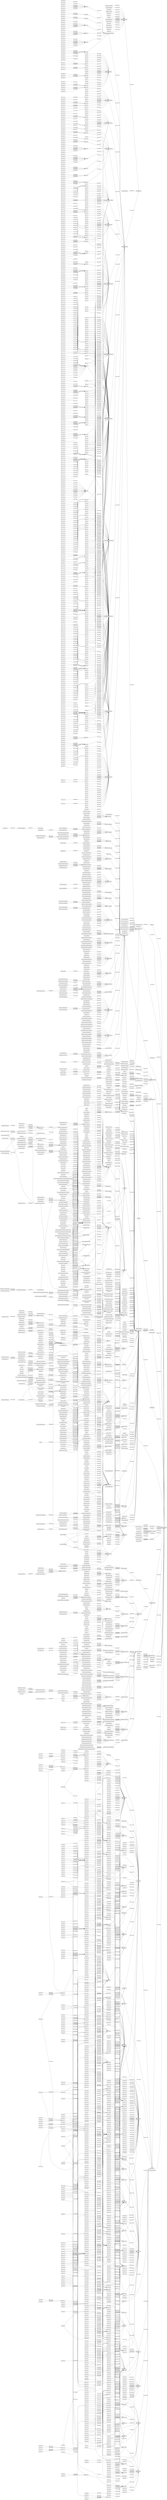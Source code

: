 digraph ar2dtool_diagram { 
rankdir=LR;
size="1000"
node [shape = rectangle, color="black"]; "base:Integration" "d3f:Software" "base:Incident" "base:ManualTaskRun" "base:Hash" "d3f:FileHash" "d3f:URL" "d3f:UserAction" "d3f:Identifier" "base:MD5" "base:MekaThing" "base:Task" "d3f:ExecutableBinary" "base:IPv6" "base:SHA512" "d3f:ConfigurationFile" "base:Malware" "base:Operation" "d3f:IPAddress" "base:Sigma" "base:ASN" "base:Socket" "base:TaskTemplate" "base:SHA256" "base:Signature" "base:Control" "base:TaskRunLog" "base:IPv4" "base:Username" "d3f:UserAccount" "d3f:EventLog" "base:MACAddress" "d3f:DigitalEvent" "d3f:File" "base:ApplicationUserAccount" "base:DetectionRule" "d3f:Record" "d3f:InformationContentEntity" "base:Observable" "base:SecurityPolicy" "base:MachineAction" "base:SHA1" "base:Connection" "base:TaskPattern" "base:Verdict" "base:EmailSenderString" "d3f:Log" "base:DataTemplate" "base:Yara" "base:Detection" "d3f:Vulnerability" "base:Ticket" "base:AppUser" "d3f:Organization" "d3f:DomainName" "d3f:Subroutine" "base:EmailSubjectString" "base:ActionableItem" "base:FileName" "base:SystemObject" "d3f:UseCaseGoal" "base:TaskRun" "base:Payload" "base:PublicIPAddress" "base:Path" "base:IOCRule" "d3f:Person" "base:AutomatedTaskRun" "base:Tenant" "base:Function" "d3f:User" "base:EmailAddress" "d3f:ApplicationRule" "d3f:Host" "base:Report" "base:PrivateIPAddress" "d3f:Command" "d3f:CWE-1062" "d3f:CWE-90" "d3f:EmailFiltering" "d3f:T1564.002" "d3f:DBSCAN" "d3f:CWE-194" "d3f:CWE-1335" "d3f:FileServer" "d3f:Assessment" "d3f:AuthorizationLog" "d3f:CWE-98" "d3f:T1128" "d3f:CWE-1007" "d3f:CAPECThing" "d3f:T1057" "d3f:CWE-396" "d3f:SystemServiceSoftware" "d3f:CWE-1297" "d3f:RegressionAnalysis" "d3f:Stacking" "d3f:ExecutableScript" "d3f:CWE-51" "d3f:T1557" "d3f:T1211" "d3f:CWE-550" "d3f:T1574.007" "d3f:T1486" "d3f:T1010" "d3f:SourceCodeReference" "d3f:IntranetFileTransferTraffic" "d3f:PortfolioAssessment" "d3f:CWE-1321" "d3f:T1601.001" "d3f:CWE-1068" "d3f:CWE-300" "d3f:SystemConfigurationInitDatabaseRecord" "d3f:T1114" "d3f:FileTransferNetworkTraffic" "d3f:CWE-453" "d3f:CWE-382" "d3f:CWE-563" "d3f:CWE-125" "d3f:T1070.004" "d3f:SoftwareArtifactServer" "d3f:CWE-370" "d3f:CWE-665" "d3f:CWE-29" "d3f:CWE-408" "d3f:T1049" "d3f:CWE-1070" "d3f:T1592" "d3f:Activity" "d3f:CWE-1289" "d3f:ChatroomClient" "d3f:AuthenticationService" "d3f:T1562.008" "d3f:SystemConfigurationInitResource" "d3f:CWE-273" "d3f:LocalAreaNetwork" "d3f:Actor-Critic" "d3f:LogicalLink" "d3f:T1203" "d3f:T1547.011" "d3f:K-FoldCross-Validation" "d3f:T1217" "d3f:UserInputFunction" "d3f:HardLink" "d3f:T1003.008" "d3f:CWE-556" "d3f:T1542" "d3f:CertificateFile" "d3f:PhysicalLink" "d3f:CWE-228" "d3f:CWE-231" "d3f:Relational-basedTransferLearning" "d3f:NetworkPackets" "d3f:T1078.002" "d3f:ReverseProxyServer" "d3f:T1542.003" "d3f:T1053.003" "d3f:CWE-771" "d3f:CWE-1119" "d3f:CWE-514" "d3f:T1155" "d3f:T1169" "d3f:T1218.011" "d3f:Vendor" "d3f:T1500" "d3f:CWE-113" "d3f:UseCaseStep" "d3f:OrchestrationServer" "d3f:NetworkVulnerabilityAssessment" "d3f:T1494" "d3f:LogicalRules" "d3f:FastSymbolicLink" "d3f:CWE-674" "d3f:CWE-784" "d3f:T1598" "d3f:DefensiveTechnique" "d3f:CACertificateFile" "d3f:WideAreaNetwork" "d3f:CWE-591" "d3f:CWE-334" "d3f:T1036.007" "d3f:T1098.001" "d3f:CWE-1274" "d3f:InitScript" "d3f:CWE-1105" "d3f:NTFSJunctionPoint" "d3f:Processor" "d3f:CWE-500" "d3f:WebNetworkTraffic" "d3f:T1574.011" "d3f:CWE-494" "d3f:CWE-237" "d3f:CWE-763" "d3f:T1082" "d3f:T1480" "d3f:T1223" "d3f:CWE-777" "d3f:T1218.013" "d3f:CWE-291" "d3f:CWE-166" "d3f:CWE-347" "d3f:ForwardResolutionIPDenylisting" "d3f:T1030" "d3f:ApplicationLayerFirewall" "d3f:PatternMatching" "d3f:CWE-449" "d3f:Generation" "d3f:T1140" "d3f:CWE-1326" "d3f:NTFSLink" "d3f:SymbolicLink" "d3f:InboundInternetMailTraffic" "d3f:T1590.005" "d3f:CWE-827" "d3f:T1059.001" "d3f:IntranetNetworkTraffic" "d3f:OperatingSystemProcess" "d3f:EmulatedFileAnalysis" "d3f:CWE-84" "d3f:TransportLink" "d3f:WindowsNtReadFile" "d3f:Partition" "d3f:SystemTimeApplication" "d3f:PointerDereferencingFunction" "d3f:CWE-583" "d3f:MeanAbsoluteDeviation" "d3f:T1529" "d3f:CWE-402" "d3f:LocalFilePermissions" "d3f:CWE-597" "d3f:CWE-910" "d3f:CWE-159" "d3f:DomainNameReputationAnalysis" "d3f:RestoreUserAccountAccess" "d3f:RemoteTerminalSessionDetection" "d3f:T1583" "d3f:CWE-1283" "d3f:CWE-269" "d3f:HeapSegment" "d3f:UnixHardLink" "d3f:T1556.002" "d3f:DynamicAnalysisTool" "d3f:CWE-1393" "d3f:LinuxPtraceArgumentPTRACEINTERRUPT" "d3f:CWE-506" "d3f:ServiceBinaryVerification" "d3f:LinuxOpenAtArgumentO_RDONLY-O_WRONLY-O_RDWR" "d3f:T1196" "d3f:T1591.001" "d3f:T1021.002" "d3f:OperationalRiskAssessment" "d3f:CallStack" "d3f:CWE-708" "d3f:CWE-222" "d3f:CWE-1123" "d3f:Certificate" "d3f:T1146" "d3f:RemovableMediaDevice" "d3f:CWE-1386" "d3f:SecondaryStorage" "d3f:CWE-326" "d3f:PerHostDownload-UploadRatioAnalysis" "d3f:K-NearestNeighbors" "d3f:KerberosTicketGrantingTicket" "d3f:CWE-375" "d3f:CWE-1311" "d3f:CWE-118" "d3f:CWE-184" "d3f:CWE-1058" "d3f:T1104" "d3f:CWE-15" "d3f:WebScriptFile" "d3f:InboundNetworkTraffic" "d3f:T1098" "d3f:MemoryManagementUnitComponent" "d3f:CWE-48" "d3f:CWE-278" "d3f:T1208" "d3f:CWE-547" "d3f:CWE-623" "d3f:T1007" "d3f:T1552.006" "d3f:KendallsRankCorrelationCoefficient" "d3f:ShadowStackComparisons" "d3f:CloudServiceAuthorization" "d3f:T1547" "d3f:DecoyFile" "d3f:CWE-939" "d3f:NetworkFlowSensor" "d3f:LinuxExecve" "d3f:ArtificialNeuralNetClassification" "d3f:T1578.004" "d3f:DNSDenylisting" "d3f:CWE-1164" "d3f:CWE-104" "d3f:CWE-1044" "d3f:First-stageBootLoader" "d3f:License" "d3f:MailNetworkTraffic" "d3f:CWE-602" "d3f:OSAPICreateSocket" "d3f:DHCPServer" "d3f:StandardDeviation" "d3f:CWE-367" "d3f:CWE-1330" "d3f:T1084" "d3f:DeepConvolutionalGAN" "d3f:CWE-1317" "d3f:DescriptiveStatistics" "d3f:SystemFirmwareVerification" "d3f:DecoyArtifact" "d3f:MobilePhone" "d3f:CWE-1067" "d3f:OSAPIPrivateFunction" "d3f:Document" "d3f:EmailRemoval" "d3f:AdministrativeFeature" "d3f:CWE-1279" "d3f:CWE-615" "d3f:CWE-153" "d3f:CWE-422" "d3f:T1573.001" "d3f:T1596.001" "d3f:CWE-33" "d3f:CWE-263" "d3f:T1077" "d3f:T1574.002" "d3f:T1588" "d3f:Application" "d3f:CWE-532" "d3f:AnalyticalPurpose" "d3f:T1090.001" "d3f:T1187" "d3f:CWE-768" "d3f:CWE-282" "d3f:CWE-1091" "d3f:PhysicalAddress" "d3f:OperatingSystem" "d3f:CWE-1232" "d3f:AccessControlList" "d3f:CWE-1303" "d3f:DatabaseQueryStringAnalysis" "d3f:CWE-924" "d3f:T1035" "d3f:LinuxFork" "d3f:SystemUtilizationRecord" "d3f:T1502" "d3f:T1137.002" "d3f:T1546.010" "d3f:InternetArticle" "d3f:CWE-692" "d3f:CWE-1099" "d3f:CWE-435" "d3f:T1145" "d3f:CWE-943" "d3f:T1585.002" "d3f:CWE-484" "d3f:T1612" "d3f:T1608.005" "d3f:ExecutableDenylisting" "d3f:CycleGAN" "d3f:IntrusionPreventionSystem" "d3f:NTFSHardLink" "d3f:CWE-89" "d3f:CWE-650" "d3f:AuthenticationCacheInvalidation" "d3f:CWE-588" "d3f:T1114.002" "d3f:OSAPIConnectSocket" "d3f:OutboundInternetMailTraffic" "d3f:ParentProcess" "d3f:T1048" "d3f:CWE-1052" "d3f:CWE-6" "d3f:CCIControl" "d3f:ScriptApplicationProcess" "d3f:T1574" "d3f:SoftwareLibrary" "d3f:T1558.002" "d3f:T1102.002" "d3f:StringPatternMatching" "d3f:T1602.002" "d3f:WebAuthentication" "d3f:T1202" "d3f:CWE-541" "d3f:CWE-1234" "d3f:FileCreationAnalysis" "d3f:Proposition" "d3f:InterprocessCommunication" "d3f:HeterogeneousFeature-basedTransferLearning" "d3f:UtilitySoftware" "d3f:CWE-1248" "d3f:CWE-643" "d3f:CWE-470" "d3f:AssetVulnerabilityEnumeration" "d3f:CWE-213" "d3f:T1027" "d3f:FirmwareEmbeddedMonitoringCode" "d3f:OutboundInternetNetworkTraffic" "d3f:T1546.002" "d3f:T1567" "d3f:T1218.003" "d3f:T1137" "d3f:MessageTransferAgent" "d3f:SystemPasswordDatabase" "d3f:ProcessCodeSegment" "d3f:T1505.001" "d3f:SymbolicLogic" "d3f:MemoryBoundaryTracking" "d3f:CWE-656" "d3f:CWE-170" "d3f:T1056.002" "d3f:ReadFile" "d3f:CWE-463" "d3f:CloudConfiguration" "d3f:T1558.004" "d3f:T1048.001" "d3f:CWE-206" "d3f:CWE-74" "d3f:JournalArticle" "d3f:Shim" "d3f:CWE-573" "d3f:CWE-316" "d3f:DivisiveClustering" "d3f:CWE-831" "d3f:NetworkNode" "d3f:T1547.002" "d3f:CWE-1273" "d3f:DatabaseFile" "d3f:ActiveLearning" "d3f:Kurtosis" "d3f:ResourceAccessPatternAnalysis" "d3f:CWE-158" "d3f:CredentialTransmissionScoping" "d3f:CWE-649" "d3f:LinuxUnlink" "d3f:CWE-476" "d3f:T1055.015" "d3f:CWE-219" "d3f:BootSector" "d3f:LinuxOpenArgumentO_CREAT" "d3f:OSAPICreateThread" "d3f:CWE-759" "d3f:T1218.009" "d3f:T1565.001" "d3f:RFReceiver" "d3f:ProjectedClustering" "d3f:T1001.001" "d3f:UserManualReference" "d3f:CWE-607" "d3f:HardwareDriver" "d3f:CWE-1252" "d3f:T1090.003" "d3f:SpecificationReference" "d3f:KerberosTicket" "d3f:InitialAccess" "d3f:CWE-1093" "d3f:Linux_Exit" "d3f:CWE-302" "d3f:CWE-697" "d3f:RDPSession" "d3f:T1074.002" "d3f:CWE-66" "d3f:CWE-296" "d3f:T1055.008" "d3f:T1060" "d3f:MediaServer" "d3f:CWE-579" "d3f:CWE-582" "d3f:GraphicalUserInterface" "d3f:T1562.004" "d3f:CWE-144" "d3f:CWE-391" "d3f:T1170" "d3f:CWE-1265" "d3f:CWE-24" "d3f:CWE-427" "d3f:T1480.001" "d3f:T1068" "d3f:CWE-1072" "d3f:DigitalFingerprint" "d3f:LocalResourceAccess" "d3f:T1059.006" "d3f:T1566.001" "d3f:NewsArticle" "d3f:CWE-537" "d3f:SomersD" "d3f:NetworkResourceAccess" "d3f:T1178" "d3f:CWE-805" "d3f:ContainerBuildTool" "d3f:CWE-915" "d3f:T1547.003" "d3f:EnsembleLearning" "d3f:FeatureAssessment" "d3f:DHCPNetworkTraffic" "d3f:T1021" "d3f:ProcessImage" "d3f:ParametricTests" "d3f:DNN-basedClustering" "d3f:DiscoveryTechnique" "d3f:PartialMatching" "d3f:WeightedMean" "d3f:T1561" "d3f:CWE-1085" "d3f:T1131" "d3f:Parameter-basedTransferLearning" "d3f:Compiler" "d3f:T1542.005" "d3f:QueryByCommittee" "d3f:HardDiskFirmware" "d3f:MultimediaDocumentFile" "d3f:T1557.001" "d3f:CWE-357" "d3f:Simulation" "d3f:CWE-1043" "d3f:T1553.006" "d3f:CWE-908" "d3f:T1036.003" "d3f:BroadcastDomainIsolation" "d3f:T1069.002" "d3f:CWE-12" "d3f:T1136.002" "d3f:T1560.002" "d3f:CWE-676" "d3f:CWE-200" "d3f:RFShielding" "d3f:CWE-1331" "d3f:T1204.002" "d3f:CWE-419" "d3f:T1588.003" "d3f:T1606.002" "d3f:CWE-786" "d3f:NetworkTrafficPolicyMapping" "d3f:CWE-94" "d3f:ArchiveFile" "d3f:T1124" "d3f:CWE-529" "d3f:LinuxPtraceArgumentPTRACE_TRACEME" "d3f:CWE-1191" "d3f:T1053" "d3f:CWE-1239" "d3f:MemoryProtectionUnit" "d3f:StackFrame" "d3f:CWE-162" "d3f:VideoInputDevice" "d3f:CWE-1293" "d3f:PhysicalArtifact" "d3f:T1583.004" "d3f:ObjectFile" "d3f:Prolog" "d3f:T1546.007" "d3f:LateralMovement" "d3f:T1584.005" "d3f:T1076" "d3f:Authentication" "d3f:Persistence" "d3f:RegexMatching" "d3f:T1590.001" "d3f:CWE-823" "d3f:T1027.004" "d3f:SystemDependencyMapping" "d3f:Provider" "d3f:CWE-349" "d3f:T1091" "d3f:CWE-1302" "d3f:Database" "d3f:ActivePhysicalLinkMapping" "d3f:T1087.003" "d3f:Password" "d3f:T1525" "d3f:CWE-1049" "d3f:UserDataTransferAnalysis" "d3f:CWE-65" "d3f:CWE-691" "d3f:T1110" "d3f:T1564.009" "d3f:T1555.001" "d3f:T1621" "d3f:T1055.002" "d3f:DeadCodeElimination" "d3f:CWE-836" "d3f:CWE-135" "d3f:CWE-1022" "d3f:T1134.004" "d3f:ContainerImage" "d3f:BusinessCommunicationPlatformClient" "d3f:EvalFunction" "d3f:CWE-421" "d3f:ConvolutionalNeuralNetwork" "d3f:IdentifierActivityAnalysis" "d3f:CWE-1299" "d3f:T1172" "d3f:CWE-1224" "d3f:CWE-58" "d3f:CapabilityAssessment" "d3f:CWE-684" "d3f:CWE-1395" "d3f:PasswordManager" "d3f:T1569.002" "d3f:ConfigurationInventory" "d3f:ATTACKThing" "d3f:RemoteDatabaseQuery" "d3f:T1017" "d3f:CWE-794" "d3f:DigitalObject" "d3f:T1003.004" "d3f:GatedRecurrentUnit" "d3f:OrchestrationController" "d3f:CWE-1257" "d3f:KernelModule" "d3f:T1561.001" "d3f:AdministrativeNetworkTraffic" "d3f:Open-sourceDeveloper" "d3f:OrganizationMapping" "d3f:T1546.008" "d3f:CWE-703" "d3f:CWE-241" "d3f:UnitTestExecutionTool" "d3f:Service" "d3f:CWE-1115" "d3f:CWE-510" "d3f:T1151" "d3f:CWE-351" "d3f:LinuxRead" "d3f:T1165" "d3f:LinuxRenameat2" "d3f:MessageAnalysis" "d3f:T1560.001" "d3f:T1092" "d3f:T1490" "d3f:CWE-176" "d3f:PropositionalLogic" "d3f:CWE-1077" "d3f:Procedure" "d3f:CWE-670" "d3f:CommandHistoryLog" "d3f:LinuxExecveat" "d3f:CWE-413" "d3f:AddressSpace" "d3f:CWE-780" "d3f:T1594" "d3f:Moments" "d3f:ClientApplication" "d3f:CWE-523" "d3f:PolicyGradient" "d3f:NetworkFileShareResource" "d3f:ProprietaryLicense" "d3f:OperatingSystemExecutableFile" "d3f:CWE-330" "d3f:CWE-625" "d3f:T1547.008" "d3f:BucketOfModels" "d3f:T1009" "d3f:Policy" "d3f:T1552" "d3f:CWE-1101" "d3f:T1552.001" "d3f:T1539" "d3f:InboundSessionVolumeAnalysis" "d3f:ProcessSpawnAnalysis" "d3f:BERT" "d3f:CWE-233" "d3f:T1592.004" "d3f:T1078.004" "d3f:T1550.001" "d3f:ThinClientComputer" "d3f:CWE-773" "d3f:CWE-343" "d3f:T1218.008" "d3f:HardwareDevice" "d3f:SessionDurationAnalysis" "d3f:Technique" "d3f:ClusterAnalysis" "d3f:T1037.005" "d3f:CWE-1322" "d3f:T1564.003" "d3f:CWE-195" "d3f:CWE-1336" "d3f:UserSessionInitConfigAnalysis" "d3f:CWE-1069" "d3f:T1115" "d3f:OSAPIGetSystemTime" "d3f:T1129" "d3f:CWE-468" "d3f:FuzzyLogic" "d3f:T1110.001" "d3f:UserInitScript" "d3f:CWE-397" "d3f:CWE-578" "d3f:ARIMAModel" "d3f:VPNServer" "d3f:Median" "d3f:CWE-290" "d3f:CWE-52" "d3f:T1558" "d3f:ServiceDependencyMapping" "d3f:Switch" "d3f:CWE-551" "d3f:T1574.008" "d3f:UserGeolocationLogonPatternAnalysis" "d3f:T1011" "d3f:Maximum-marginLearning" "d3f:DistributionProperties" "d3f:T1195.001" "d3f:KioskComputer" "d3f:C4.5" "d3f:CWE-288" "d3f:T1218" "d3f:ExpectedModelChange" "d3f:StringEquivalenceMatching" "d3f:Q-Learning" "d3f:T1546.012" "d3f:StandaloneHoneynet" "d3f:OperationalActivityMapping" "d3f:Hybrid-basedTransferLearning" "d3f:CacheMemory" "d3f:CWE-454" "d3f:CWE-1328" "d3f:TemporalLogic" "d3f:CWE-564" "d3f:Router" "d3f:CWE-126" "d3f:CWE-307" "d3f:T1070.005" "d3f:Dependency" "d3f:CWE-114" "d3f:CWE-409" "d3f:Host-basedFirewall" "d3f:CWE-8" "d3f:T1100" "d3f:Scheduling" "d3f:CWE-1071" "d3f:Semi-supervisedCluster-then-label" "d3f:T1094" "d3f:Perturbation-basedLearning" "d3f:CWE-675" "d3f:T1190" "d3f:T1562.009" "d3f:CWE-44" "d3f:CWE-274" "d3f:RestoreFile" "d3f:OWL" "d3f:LinuxMmap2" "d3f:T1204" "d3f:CWE-93" "d3f:T1599" "d3f:CWE-543" "d3f:Enclave" "d3f:T1003" "d3f:ProcessDataSegment" "d3f:T1198" "d3f:T1052" "d3f:T1552.002" "d3f:T1543" "d3f:CWE-1243" "d3f:CWE-229" "d3f:Evict" "d3f:CWE-1106" "d3f:ChildProcess" "d3f:KernelProcessTable" "d3f:T1053.004" "d3f:NetworkSession" "d3f:T1156" "d3f:ProgressivelyGrowingGAN" "d3f:T1574.012" "d3f:CWE-495" "d3f:T1218.012" "d3f:NetworkTrafficFiltering" "d3f:T1501" "d3f:GetSystemTime" "d3f:EncryptedCredential" "d3f:CWE-778" "d3f:T1495" "d3f:MemoryManagementUnit" "d3f:AutoregressiveModel" "d3f:Model" "d3f:CWE-377" "d3f:ProcessSegmentExecutionPrevention" "d3f:CWE-1063" "d3f:ScheduledJob" "d3f:T1106" "d3f:Discovery" "d3f:StyleGAN" "d3f:CWE-1173" "d3f:CWE-335" "d3f:Firmware" "d3f:RawMemoryAccessFunction" "d3f:CWE-1275" "d3f:CWE-134" "d3f:CWE-99" "d3f:LogicProgramming" "d3f:CWE-598" "d3f:T1058" "d3f:T1584" "d3f:DecoyUserCredential" "d3f:WriteFile" "d3f:CWE-238" "d3f:PasswordStore" "d3f:CWE-764" "d3f:ApplicationHardening" "d3f:CWE-507" "d3f:T1218.014" "d3f:CWE-348" "d3f:T1591.002" "d3f:DiskEncryption" "d3f:MemoryAddressSpace" "d3f:T1031" "d3f:T1212" "d3f:T1499.001" "d3f:PassiveLogicalLinkMapping" "d3f:LinuxOpenAt2ArgumentO_CREAT" "d3f:LogMessageFunction" "d3f:T1487" "d3f:ProcessCodeSegmentVerification" "d3f:T1141" "d3f:PrivilegedUserAccount" "d3f:CWE-480" "d3f:T1590.006" "d3f:T1608.001" "d3f:CWE-1124" "d3f:CWE-120" "d3f:Sensor" "d3f:CWE-85" "d3f:ResourceFork" "d3f:CWE-584" "d3f:CWE-327" "d3f:CWE-403" "d3f:ProcessLineageAnalysis" "d3f:T1044" "d3f:ServiceApplication" "d3f:ImageCodeSegment" "d3f:T1570" "d3f:CWE-383" "d3f:ControlCatalog" "d3f:CWE-1284" "d3f:PrimaryStorage" "d3f:CWE-666" "d3f:CWE-1394" "d3f:DescriptionLogic" "d3f:T1593" "d3f:T1021.003" "d3f:CWE-279" "d3f:StackFrameCanary" "d3f:Transformer-XL" "d3f:CWE-1229" "d3f:BooleanExpressionMatching" "d3f:PolicyReference" "d3f:CanopyClustering" "d3f:SystemInitConfiguration" "d3f:T1547.012" "d3f:Certificate-basedAuthentication" "d3f:CWE-223" "d3f:CWE-1110" "d3f:CapabilityFeature" "d3f:T1037" "d3f:T1548" "d3f:NetworkCardFirmware" "d3f:T1619" "d3f:CommandLineInterface" "d3f:WindowsNtOpenFile" "d3f:T1147" "d3f:CWE-486" "d3f:PhysicalLinkMapping" "d3f:Contribution" "d3f:CWE-1312" "d3f:CWE-772" "d3f:CWE-652" "d3f:CWE-1059" "d3f:ResamplingEnsemble" "d3f:T1105" "d3f:Impact" "d3f:CWE-444" "d3f:T1085" "d3f:DirectoryService" "d3f:T1099" "d3f:AccessToken" "d3f:T1518.001" "d3f:HardwareComponentInventory" "d3f:CWE-49" "d3f:CWE-610" "d3f:AuthenticationLog" "d3f:CWE-548" "d3f:System" "d3f:CWE-1193" "d3f:T1008" "d3f:T1534" "d3f:T1070" "d3f:AsymmetricKey" "d3f:SystemInitProcess" "d3f:CommandAndControl" "d3f:T1216.001" "d3f:CWE-154" "d3f:T1098.002" "d3f:Firewall" "d3f:T1180" "d3f:T1573.002" "d3f:T1055.011" "d3f:AdministrativeNetworkActivityAnalysis" "d3f:T1078" "d3f:SARSA" "d3f:CWE-501" "d3f:T1188" "d3f:LocalAccountMonitoring" "d3f:CWE-603" "d3f:CWE-430" "d3f:ModalLogic" "d3f:CWE-368" "d3f:CWE-1304" "d3f:CWE-925" "d3f:Dyna-Q" "d3f:CWE-1318" "d3f:WindowsNtAllocateVirtualMemory" "d3f:CWE-167" "d3f:T1546.011" "d3f:CWE-693" "d3f:ResourceDevelopmentTechnique" "d3f:T1555.003" "d3f:InferentialStatistics" "d3f:OperatingSystemLogFile" "d3f:Page" "d3f:IPCTrafficAnalysis" "d3f:RankCorrelationCoefficient" "d3f:CompilerConfigurationFile" "d3f:HierarchicalDomainDenylisting" "d3f:Process" "d3f:CWE-828" "d3f:CWE-140" "d3f:CWE-321" "d3f:LogisticRegression" "d3f:CWE-616" "d3f:DiscriminantAnalysis" "d3f:SenderMTAReputationAnalysis" "d3f:T1114.003" "d3f:T1559.001" "d3f:Forecasting" "d3f:CWE-20" "d3f:CWE-250" "d3f:DNSTrafficAnalysis" "d3f:AnalysisOfAlternatives" "d3f:T1600" "d3f:T1596.002" "d3f:CWE-34" "d3f:T1059.002" "d3f:T1601.002" "d3f:T1589" "d3f:InboundInternetDNSResponseTraffic" "d3f:T1558.003" "d3f:T1174" "d3f:PlatformHardening" "d3f:T1071.001" "d3f:AssociationRuleLearning" "d3f:UserStartupScriptFile" "d3f:CWE-283" "d3f:PersonalComputer" "d3f:CWE-911" "d3f:CWE-1233" "d3f:DomainUserAccount" "d3f:T1556.003" "d3f:T1503" "d3f:T1137.003" "d3f:T1197" "d3f:CWE-1249" "d3f:PointEstimation" "d3f:CWE-436" "d3f:T1613" "d3f:One-timePassword" "d3f:PageFrame" "d3f:T1205.001" "d3f:CredentialRevoking" "d3f:MoveFile" "d3f:CWE-353" "d3f:Semi-supervisedTransductiveLearning" "d3f:CWE-7" "d3f:CWE-1053" "d3f:SpectralClustering" "d3f:CWE-657" "d3f:CommandHistoryLogFile" "d3f:ForwardResolutionDomainDenylisting" "d3f:T1491.001" "d3f:DomainTrustPolicy" "d3f:T1102.003" "d3f:CWE-185" "d3f:CWE-256" "d3f:CWE-75" "d3f:DeonticLogic" "d3f:CWE-539" "d3f:CWE-1235" "d3f:Reconnaissance" "d3f:CWE-214" "d3f:T1028" "d3f:T1209" "d3f:UserInterface" "d3f:T1546.003" "d3f:T1138" "d3f:T1552.007" "d3f:T1072" "d3f:CWE-477" "d3f:T1484.001" "d3f:InterquartileRange" "d3f:ProcessSelf-ModificationDetection" "d3f:T1182" "d3f:CommandAndControlTechnique" "d3f:T1505.002" "d3f:Guidance" "d3f:LinuxTime" "d3f:CWE-362" "d3f:T1001.002" "d3f:CWE-105" "d3f:T1548.001" "d3f:T1056.003" "d3f:T1090.004" "d3f:CWE-1045" "d3f:CWE-61" "d3f:CWE-1094" "d3f:T1048.002" "d3f:CWE-207" "d3f:CWE-1190" "d3f:CWE-187" "d3f:T1614.001" "d3f:OutboundNetworkTraffic" "d3f:CWE-317" "d3f:RemoteSession" "d3f:CWE-832" "d3f:CWE-297" "d3f:ActiveLogicalLinkMapping" "d3f:CWE-1260" "d3f:T1647" "d3f:CWE-392" "d3f:CWE-636" "d3f:RelayPatternAnalysis" "d3f:SystemStartupDirectory" "d3f:NetworkDirectoryResource" "d3f:ConfigurationResource" "d3f:CWE-54" "d3f:DecoySessionToken" "d3f:CWE-680" "d3f:T1059.007" "d3f:T1566.002" "d3f:T1013" "d3f:CWE-790" "d3f:T1565.002" "d3f:Article" "d3f:IOPortRestriction" "d3f:Volume" "d3f:CWE-1253" "d3f:ReinforcementLearning" "d3f:CWE-698" "d3f:CryptographicKey" "d3f:T1036" "d3f:LinuxSocket" "d3f:T1562" "d3f:CWE-67" "d3f:ServiceProvider" "d3f:WebFileResource" "d3f:T1553.001" "d3f:RandomSplits" "d3f:Kernel-basedProcessIsolation" "d3f:K-meansClustering" "d3f:Grid-CNN" "d3f:CWE-309" "d3f:Mode" "d3f:OutboundInternetWebTraffic" "d3f:CWE-1266" "d3f:OfficeApplicationFile" "d3f:CWE-25" "d3f:CWE-651" "d3f:SetSystemConfigValue" "d3f:T1036.004" "d3f:CWE-1073" "d3f:TrimmedMean" "d3f:CWE-589" "d3f:LinuxClone3" "d3f:T1136.003" "d3f:CWE-13" "d3f:T1547.004" "d3f:Client-serverPayloadProfiling" "d3f:OSAPIWriteFile" "d3f:T1022" "d3f:BayesianModelAveraging" "d3f:CustomArchiveFile" "d3f:CWE-1086" "d3f:T1132" "d3f:RestoreObject" "d3f:T1543.001" "d3f:CWE-644" "d3f:CWE-471" "d3f:CentralTendency" "d3f:T1584.006" "d3f:CWE-754" "d3f:T1593.001" "d3f:T1568" "d3f:EmailAttachment" "d3f:T1218.004" "d3f:BootLoader" "d3f:T1497" "d3f:NetworkResource" "d3f:PasswordDatabase" "d3f:Restore" "d3f:MulticlassClassification" "d3f:T1069.003" "d3f:T1560.003" "d3f:T1037.001" "d3f:CorrelationClustering" "d3f:CWE-201" "d3f:OSAPITraceProcess" "d3f:T1087.004" "d3f:T1016.001" "d3f:CWE-1332" "d3f:ServiceDependency" "d3f:UserToUserMessage" "d3f:DeveloperApplication" "d3f:T1111" "d3f:PlatformMonitoring" "d3f:T1555.002" "d3f:CWE-311" "d3f:CredentialAccessTechnique" "d3f:T1125" "d3f:WindowsNtFreeVirtualMemory" "d3f:RegressionAnalysisLearning" "d3f:CWE-1004" "d3f:CWE-464" "d3f:Semi-supervisedGenerativeModelLearning" "d3f:T1055.003" "d3f:CWE-1189" "d3f:CWE-1192" "d3f:WebServerApplication" "d3f:CWE-837" "d3f:LocalAuthorizationService" "d3f:CWE-393" "d3f:CWE-574" "d3f:MicrosoftHTMLApplication" "d3f:T1134.005" "d3f:CWE-1037" "d3f:EndpointHealthBeacon" "d3f:WindowsNtWriteFileGather" "d3f:WindowsNtSuspendThread" "d3f:T1063" "d3f:T1554" "d3f:SubstringMatching" "d3f:T1574.004" "d3f:T1173" "d3f:T1590.002" "d3f:T1027.005" "d3f:CWE-284" "d3f:RestoreDatabase" "d3f:CWE-1100" "d3f:T1622" "d3f:ShimDatabase" "d3f:CWE-450" "d3f:AverageAbsoluteDeviation" "d3f:CWE-242" "d3f:WindowsNtCreateNamedPipeFile" "d3f:CWE-733" "d3f:CWE-560" "d3f:CWE-303" "d3f:DataExchangeMapping" "d3f:CWE-352" "d3f:OSAPITerminateProcess" "d3f:T1166" "d3f:Network" "d3f:T1055.009" "d3f:StaticAnalysisTool" "d3f:Microcode" "d3f:T1497.001" "d3f:CWE-1286" "d3f:CWE-145" "d3f:CWE-671" "d3f:RemoteProcedureCall" "d3f:CWE-685" "d3f:CWE-428" "d3f:T1069" "d3f:CWE-781" "d3f:T1595" "d3f:RestoreDiskImage" "d3f:DeleteFile" "d3f:SystemDependency" "d3f:CWE-795" "d3f:T1003.005" "d3f:CWE-538" "d3f:T1179" "d3f:CWE-806" "d3f:UserAccountPermissions" "d3f:T1561.002" "d3f:ThreadStartFunction" "d3f:CWE-916" "d3f:T1546.009" "d3f:CWE-704" "d3f:CWE-1102" "d3f:TransferLearning" "d3f:CWE-1116" "d3f:CWE-511" "d3f:T1152" "d3f:PythonScriptFile" "d3f:ApplicationInstaller" "d3f:MailServer" "d3f:CWE-491" "d3f:OpticalModem" "d3f:CWE-248" "d3f:CWE-774" "d3f:T1093" "d3f:T1557.002" "d3f:T1491" "d3f:CWE-177" "d3f:CWE-358" "d3f:UserGroup" "d3f:CWE-414" "d3f:T1564.004" "d3f:CWE-909" "d3f:Latency" "d3f:UncertaintySampling" "d3f:Density-weightedMethod" "d3f:CWE-524" "d3f:CWE-838" "d3f:CWE-331" "d3f:T1204.003" "d3f:T1588.004" "d3f:Hardware-basedProcessIsolation" "d3f:OSAPISuspendProcess" "d3f:CWE-787" "d3f:CWE-130" "d3f:CWE-95" "d3f:T1526" "d3f:EndpointSensor" "d3f:FileShareService" "d3f:T1054" "d3f:ApplicationShim" "d3f:AnalyticTechnique" "d3f:CWE-1294" "d3f:Semi-supervisedPre-training" "d3f:CWE-234" "d3f:T1583.005" "d3f:CWE-53" "d3f:T1559" "d3f:T1550.002" "d3f:T1220" "d3f:OSAPIDeleteFile" "d3f:T1574.009" "d3f:CWE-344" "d3f:Centroid-basedClustering" "d3f:T1158" "d3f:T1012" "d3f:T1195.002" "d3f:RemoteAuthorizationService" "d3f:InputDeviceAnalysis" "d3f:CWE-824" "d3f:CWE-1323" "d3f:CertificateAnalysis" "d3f:NetworkNodeInventory" "d3f:Collection" "d3f:DatabaseServer" "d3f:CWE-705" "d3f:Skewness" "d3f:T1116" "d3f:TFTPServer" "d3f:CWE-1120" "d3f:ConferencePaper" "d3f:CWE-455" "d3f:AsymmetricFeature-basedTransferLearning" "d3f:CWE-469" "d3f:ANN-basedClustering" "d3f:ExternalKnowledgeBase" "d3f:WebResourceAccess" "d3f:T1160" "d3f:CWE-565" "d3f:T1110.002" "d3f:SymbolicAI" "d3f:T1070.006" "d3f:CWE-337" "d3f:CWE-608" "d3f:T1498.001" "d3f:CWE-1280" "d3f:CWE-1023" "d3f:CWE-26" "d3f:CWE-1390" "d3f:FileHashReputationAnalysis" "d3f:OrganizationalActivity" "d3f:T1191" "d3f:NaiveBayesClassifier" "d3f:CWE-59" "d3f:CWE-289" "d3f:CWE-620" "d3f:T1219" "d3f:CWE-920" "d3f:AdminFeatureClaim" "d3f:CWE-558" "d3f:T1199" "d3f:CoefficientOfVariation" "d3f:T1018" "d3f:StackFrameCanaryValidation" "d3f:CWE-1329" "d3f:LinuxClone" "d3f:T1053.005" "d3f:NTFSSymbolicLink" "d3f:LinuxWritev" "d3f:IndirectBranchCallAnalysis" "d3f:CWE-308" "d3f:T1578.001" "d3f:TicketGrantingTicket" "d3f:SegmentAddressOffsetRandomization" "d3f:CWE-115" "d3f:Matching" "d3f:CWE-9" "d3f:T1101" "d3f:T1496" "d3f:CWE-440" "d3f:Graph-basedClustering" "d3f:CWE-378" "d3f:CWE-1341" "d3f:T1095" "d3f:GetOpenSockets" "d3f:TPMBootIntegrity" "d3f:CWE-45" "d3f:CWE-1078" "d3f:CWE-544" "d3f:T1004" "d3f:CWE-1188" "d3f:T1530" "d3f:CWE-1244" "d3f:CWE-626" "d3f:PersistenceTechnique" "d3f:T1547.009" "d3f:BayesianMethod" "d3f:CWE-1107" "d3f:ApplicationLayerLink" "d3f:ProtocolMetadataAnomalyDetection" "d3f:PeripheralFirmware" "d3f:CWE-260" "d3f:AcademicArticle" "d3f:T1553" "d3f:T1574.013" "d3f:Clustering" "d3f:CWE-496" "d3f:CWE-239" "d3f:IntrinsicallySemi-supervisedLearning" "d3f:CART" "d3f:T1482" "d3f:CWE-779" "d3f:CWE-293" "d3f:ImageDataSegment" "d3f:SpearmansRankCorrelationCoefficient" "d3f:CWE-107" "d3f:CWE-163" "d3f:CWE-1064" "d3f:T1107" "d3f:Exec" "d3f:DefensiveTactic" "d3f:CWE-446" "d3f:CredentialCompromiseScopeAnalysis" "d3f:CWE-1174" "d3f:CWE-196" "d3f:CWE-732" "d3f:CWE-121" "d3f:CWE-86" "d3f:CWE-612" "d3f:OperatingSystemMonitoring" "d3f:CWE-404" "d3f:PearsonsCorrelationCoefficient" "d3f:CWE-599" "d3f:T1045" "d3f:ArtifactServer" "d3f:CWE-30" "d3f:T1059" "d3f:T1585" "d3f:Summarizing" "d3f:CWE-1285" "d3f:IntegrationTestExecutionTool" "d3f:CWE-508" "d3f:MessageHardening" "d3f:T1591.003" "d3f:T1213" "d3f:T1499.002" "d3f:T1021.004" "d3f:CWE-552" "d3f:T1193" "d3f:T1563.001" "d3f:T1488" "d3f:AcademicPaperReference" "d3f:FilePathOpenFunction" "d3f:SecurityToken" "d3f:CWE-940" "d3f:CWE-481" "d3f:HeterogeneousTransferLearning" "d3f:T1600.001" "d3f:WindowsRegistry" "d3f:CWE-224" "d3f:T1038" "d3f:T1608.002" "d3f:OperationalDependencyMapping" "d3f:HarmonicMean" "d3f:T1546.013" "d3f:RestoreConfiguration" "d3f:ServiceApplicationProcess" "d3f:RemoteTerminalSession" "d3f:ExceptionHandler" "d3f:T1148" "d3f:AdminFeatureAssessment" "d3f:LinuxOpenAt2ArgumentO_RDONLY-O_WRONLY-O_RDWR" "d3f:OperatingSystemSharedLibraryFile" "d3f:Pointer" "d3f:NetworkTrafficAnalysis" "d3f:CWE-328" "d3f:LinuxRename" "d3f:CWE-384" "d3f:ProcessStartFunction" "d3f:CWE-127" "d3f:CWE-1258" "d3f:CWE-653" "d3f:Transformer-basedLearning" "d3f:CWE-372" "d3f:CWE-667" "d3f:CWE-181" "d3f:AgglomerativeClustering" "d3f:SoftwareLibraryFile" "d3f:WebSessionActivityAnalysis" "d3f:ROM" "d3f:ExecutableFile" "d3f:CWE-842" "d3f:CWE-1270" "d3f:PassivePhysicalLinkMapping" "d3f:CWE-210" "d3f:T1205" "d3f:T1547.013" "d3f:InternetArticleReference" "d3f:PrincipalComponentsAnalysis" "d3f:PrivateKey" "d3f:Model-basedReinforcementLearning" "d3f:OperatingSystemConfiguration" "d3f:T1134" "d3f:T1552.003" "d3f:Multi-factorAuthentication" "d3f:CWE-487" "d3f:UnixLink" "d3f:InboundInternetNetworkTraffic" "d3f:DocumentFile" "d3f:CopyToken" "d3f:HomoglyphDetection" "d3f:BootRecord" "d3f:T1157" "d3f:CWE-1209" "d3f:DeepQ-learning" "d3f:OperatingSystemConfigurationFile" "d3f:DimensionReduction" "d3f:CollaborativeSoftware" "d3f:T1086" "d3f:OffensiveTactic" "d3f:CWE-1319" "d3f:Modem" "d3f:CWE-313" "d3f:Directory" "d3f:JobFunctionAccessPatternAnalysis" "d3f:DisplayServer" "d3f:CWE-80" "d3f:T1586.001" "d3f:UnsupervisedLearning" "d3f:T1071" "d3f:LinuxRenameat" "d3f:CWE-593" "d3f:CWE-617" "d3f:CWE-155" "d3f:CWE-336" "d3f:T1547.015" "d3f:T1181" "d3f:T1098.003" "d3f:T1559.002" "d3f:CWE-1276" "d3f:CWE-35" "d3f:T1079" "d3f:T1059.003" "d3f:CWE-502" "d3f:T1189" "d3f:WindowsNtCreatePagingFile" "d3f:SystemFileAnalysis" "d3f:CWE-765" "d3f:CWE-926" "d3f:BinaryLargeObject" "d3f:CWE-168" "d3f:T1504" "d3f:Density-basedClustering" "d3f:UnlockAccount" "d3f:CWE-694" "d3f:T1518" "d3f:SystemConfigurationDatabase" "d3f:T1032" "d3f:CWE-437" "d3f:T1614" "d3f:T1222.001" "d3f:CertificateTrustStore" "d3f:CWE-1096" "d3f:SystemConfigSystemCall" "d3f:T1142" "d3f:InboundTrafficFiltering" "d3f:T1562.001" "d3f:OpenSourceLicense" "d3f:CWE-829" "d3f:CWE-322" "d3f:SystemDaemonMonitoring" "d3f:VolumeBootRecord" "d3f:MemoryAllocationFunction" "d3f:CWE-1262" "d3f:DomainAccountMonitoring" "d3f:D3FENDCatalogThing" "d3f:CWE-1054" "d3f:CWE-1125" "d3f:CWE-585" "d3f:PrivilegeEscalationTechnique" "d3f:DigitalArtifact" "d3f:CWE-147" "d3f:NetworkLink" "d3f:MailService" "d3f:Artifact" "d3f:T1571" "d3f:T1071.002" "d3f:CWE-257" "d3f:CWE-1220" "d3f:WindowsRegistryKey" "d3f:CWE-841" "d3f:T1589.001" "d3f:CWE-797" "d3f:T1556.004" "d3f:DefenseEvasion" "d3f:UserManual" "d3f:T1597.001" "d3f:CWE-640" "d3f:T1546.004" "d3f:LateralMovementTechnique" "d3f:KerberosTicketGrantingServiceTicket" "d3f:Image-to-ImageTranslationGAN" "d3f:T1584.002" "d3f:CWE-1111" "d3f:Point-biserialCorrelationCoefficient" "d3f:LaptopComputer" "d3f:BuildTool" "d3f:CentralProcessingUnit" "d3f:CWE-363" "d3f:T1548.002" "d3f:PasswordFile" "d3f:BayesianLinearRegressionLearning" "d3f:T1491.002" "d3f:CWE-172" "d3f:CWE-1313" "d3f:T1522" "d3f:CWE-186" "d3f:SourceCode" "d3f:T1048.003" "d3f:CWE-76" "d3f:OpenFile" "d3f:DNSNetworkTraffic" "d3f:MedianAbsoluteDeviation" "d3f:LinuxOpenAtArgumentO_CREAT" "d3f:T1588.006" "d3f:CWE-833" "d3f:T1598.001" "d3f:PrincipalComponentAnalysis" "d3f:T1587.001" "d3f:TrustStore" "d3f:Non-monotonicLogic" "d3f:CWE-611" "d3f:T1134.001" "d3f:ForwardProxyServer" "d3f:WindowsNtDuplicateToken" "d3f:CWE-549" "d3f:WebApplicationServer" "d3f:OSAPISuspendThread" "d3f:DataArtifactServer" "d3f:NetworkTimeServer" "d3f:T1535" "d3f:T1073" "d3f:T1484.002" "d3f:CWE-478" "d3f:CredentialAccess" "d3f:LinuxCreat" "d3f:RPCTrafficAnalysis" "d3f:T1550.004" "d3f:T1183" "d3f:Voting" "d3f:T1055.012" "d3f:DomainRegistration" "d3f:UserLogonInitResource" "d3f:T1565.003" "d3f:EmailRule" "d3f:T1001.003" "d3f:CWE-106" "d3f:CWE-1046" "d3f:CWE-1095" "d3f:CWE-431" "d3f:IntranetMulticastNetworkTraffic" "d3f:GoodmanAndKruskalsGamma" "d3f:Exfiltration" "d3f:CWE-188" "d3f:CWE-369" "d3f:WindowsShortcutFile" "d3f:WindowsNtQuerySystemTime" "d3f:ProcessSuspension" "d3f:FirmwareVerification" "d3f:In-memoryPasswordStore" "d3f:CWE-298" "d3f:SystemConfigurationPermissions" "d3f:T1555.004" "d3f:T1162" "d3f:ApplicationConfigurationDatabaseRecord" "d3f:T1562.006" "d3f:VersionControlTool" "d3f:C5.0" "d3f:CWE-1267" "d3f:ContainerOrchestrationSoftware" "d3f:WindowsNtSetInformationFileArgumentFileDispositionInformation" "d3f:CWE-141" "d3f:ApplicationConfigurationHardening" "d3f:FingerPrintScannerInputDevice" "d3f:Email" "d3f:CWE-681" "d3f:T1059.008" "d3f:PrintServer" "d3f:T1566.003" "d3f:CWE-424" "d3f:T1601" "d3f:T1065" "d3f:FileCarving" "d3f:ExecutionTechnique" "d3f:T1596.003" "d3f:CreateProcess" "d3f:SourceCodeAnalyzerTool" "d3f:CWE-791" "d3f:SeqGAN" "d3f:WindowsNtTerminateProcess" "d3f:IntervalEstimation" "d3f:NetworkFileResource" "d3f:OSAPIFreeMemory" "d3f:MemoryAddress" "d3f:InitialAccessTechnique" "d3f:AudioInputDevice" "d3f:CWE-912" "d3f:T1023" "d3f:Projection-basedClustering" "d3f:T1563" "d3f:CWE-1087" "d3f:T1137.004" "d3f:T1133" "d3f:LoginSession" "d3f:MultipleRegressionLearning" "d3f:OffensiveTechnique" "d3f:Semi-SupervisedLearning" "d3f:CWE-244" "d3f:CWE-354" "d3f:t-SNEClustering" "d3f:CWE-410" "d3f:NetworkSensor" "d3f:Kernel" "d3f:CWE-202" "d3f:StoredProcedure" "d3f:Patent" "d3f:CWE-1333" "d3f:CWE-520" "d3f:CWE-312" "d3f:T1126" "d3f:Semi-supervisedWrapperMethod" "d3f:SoftwareService" "d3f:EmbeddedComputer" "d3f:CWE-1236" "d3f:T1543.002" "d3f:CWE-645" "d3f:CWE-472" "d3f:Semi-supervisedManifoldLearning" "d3f:CWE-1290" "d3f:CWE-215" "d3f:T1029" "d3f:T1583.001" "d3f:FileContentRules" "d3f:T1555" "d3f:AccessModeling" "d3f:CWE-755" "d3f:T1569" "d3f:T1574.005" "d3f:T1590.003" "d3f:T1139" "d3f:T1218.005" "d3f:T1027.006" "d3f:AccessControlConfiguration" "d3f:CWE-820" "d3f:LinuxVfork" "d3f:T1505.003" "d3f:T1037.002" "d3f:LinearLogicProgramming" "d3f:Pipe" "d3f:CWE-190" "d3f:T1112" "d3f:T1056.004" "d3f:RemoteResource" "d3f:CWE-451" "d3f:SenderReputationAnalysis" "d3f:CWE-62" "d3f:T1564.006" "d3f:T1055.004" "d3f:CWE-208" "d3f:CWE-1339" "d3f:CWE-561" "d3f:Catalog" "d3f:CWE-575" "d3f:CWE-318" "d3f:HTMLFile" "d3f:CWE-1261" "d3f:Isolate" "d3f:SystemInitScript" "d3f:Execution" "d3f:NetworkTrafficAnalysisSoftware" "d3f:WirelessAccessPoint" "d3f:CWE-637" "d3f:StrongPasswordPolicy" "d3f:CWE-686" "d3f:DNSRecord" "d3f:CWE-55" "d3f:CWE-285" "d3f:CWE-796" "d3f:T1215" "d3f:T1014" "d3f:StringFormatFunction" "d3f:ByteSequenceEmulation" "d3f:CWE-1254" "d3f:CWE-243" "d3f:T1542.001" "d3f:WirelessRouter" "d3f:T1053.001" "d3f:CWE-1117" "d3f:CWE-304" "d3f:CloudServiceAuthentication" "d3f:IntranetIPCNetworkTraffic" "d3f:T1118" "d3f:FileSection" "d3f:T1167" "d3f:BayesianEstimation" "d3f:CWE-111" "d3f:T1553.002" "d3f:HypothesisTesting" "d3f:CWE-567" "d3f:T1492" "d3f:T1497.002" "d3f:PeripheralHubFirmware" "d3f:CWE-146" "d3f:RadioModem" "d3f:CWE-672" "d3f:GetScreenCapture" "d3f:Platform" "d3f:POSIXSymbolicLink" "d3f:SerializationFunction" "d3f:CWE-415" "d3f:ProcessTermination" "d3f:PacketLog" "d3f:OrchestrationWorker" "d3f:CWE-782" "d3f:CWE-1074" "d3f:LegacySystem" "d3f:T1606" "d3f:T1596" "d3f:T1120" "d3f:CWE-525" "d3f:Boosting" "d3f:CWE-807" "d3f:WebApplicationFirewall" "d3f:T1036.005" "d3f:TraceProcess" "d3f:CWE-1240" "d3f:FileAccessPatternAnalysis" "d3f:CWE-917" "d3f:CloudServiceSensor" "d3f:UserBehaviorAnalysis" "d3f:T1547.005" "d3f:CWE-1103" "d3f:T1584.001" "d3f:BootloaderAuthentication" "d3f:HomoglyphDenylisting" "d3f:CWE-492" "d3f:CWE-235" "d3f:ReferenceType" "d3f:T1550.003" "d3f:CWE-775" "d3f:T1221" "d3f:T1557.003" "d3f:CWE-345" "d3f:PowerShellProfileScript" "d3f:SystemFirmware" "d3f:T1159" "d3f:TargetAudience" "d3f:CWE-359" "d3f:ProcessEviction" "d3f:T1593.002" "d3f:CWE-1060" "d3f:T1595.001" "d3f:T1564.005" "d3f:DesktopComputer" "d3f:T1498" "d3f:CWE-1338" "d3f:OperatingSystemFile" "d3f:Datalog" "d3f:SharedLibraryFile" "d3f:AuthenticationServer" "d3f:ReissueCredential" "d3f:CWE-192" "d3f:T1588.005" "d3f:Variance" "d3f:DataLinkLink" "d3f:CWE-82" "d3f:ControlCorrelationIdentifierCatalog" "d3f:CWE-788" "d3f:CWE-131" "d3f:CWE-96" "d3f:T1568.002" "d3f:StackSegment" "d3f:T1110.003" "d3f:CWE-400" "d3f:T1527" "d3f:CWE-595" "d3f:T1041" "d3f:CWE-338" "d3f:LinuxWrite" "d3f:T1055" "d3f:SystemCallFiltering" "d3f:CWE-150" "d3f:CWE-394" "d3f:BiometricAuthentication" "d3f:CWE-1281" "d3f:DriverLoadIntegrityChecking" "d3f:CWE-1295" "d3f:ARMA_Model" "d3f:T1583.006" "d3f:CWE-1038" "d3f:Grouping" "d3f:Blob" "d3f:CWE-1109" "d3f:CWE-1391" "d3f:GradientBoostedDecisionTree" "d3f:T1610" "d3f:CreateSocket" "d3f:CWE-498" "d3f:T1195.003" "d3f:NetworkPrinter" "d3f:CWE-825" "d3f:AuthenticationEventThresholding" "d3f:CWE-921" "d3f:CWE-706" "d3f:OperationsCenterComputer" "d3f:CWE-220" "d3f:CWE-1121" "d3f:CWE-456" "d3f:Agent" "d3f:SymmetricKey" "d3f:T1161" "d3f:CWE-566" "d3f:EpistemicLogic" "d3f:SSHSession" "d3f:CWE-1384" "d3f:ConfigurationManagementDatabase" "d3f:DecisionTree" "d3f:LinuxKillArgumentSIGKILL" "d3f:CWE-609" "d3f:CWE-123" "d3f:CommonAttackPattern" "d3f:CWE-1024" "d3f:InternetNetworkTraffic" "d3f:CWE-27" "d3f:CWE-406" "d3f:Second-stageBootLoader" "d3f:T1096" "d3f:T1192" "d3f:T1590" "d3f:CWE-1287" "d3f:IntranetWebNetworkTraffic" "d3f:CWE-46" "d3f:CWE-276" "d3f:ImpactTechnique" "d3f:LogonUser" "d3f:OutboundInternetEncryptedTraffic" "d3f:WebServer" "d3f:CWE-621" "d3f:StartupDirectory" "d3f:T1005" "d3f:Credential" "d3f:T1019" "d3f:Semi-supervisedSelf-training" "d3f:RestoreNetworkAccess" "d3f:T1003.006" "d3f:CWE-1245" "d3f:Storage" "d3f:WindowsRegistryValue" "d3f:T1053.006" "d3f:T1578.002" "d3f:First-orderLogic" "d3f:CWE-180" "d3f:CWE-512" "d3f:RandomForest" "d3f:Autoencoding" "d3f:CWE-441" "d3f:GetSystemConfigValue" "d3f:CWE-379" "d3f:CWE-1315" "d3f:ProcessorComponent" "d3f:CWE-178" "d3f:CWE-1065" "d3f:CWE-1079" "d3f:T1568.001" "d3f:RemoteAuthenticationService" "d3f:LogististicRegressionLearning" "d3f:T1587.003" "d3f:ExecutionIsolation" "d3f:CWE-839" "d3f:CWE-613" "d3f:CWE-151" "d3f:CWE-332" "d3f:CWE-627" "d3f:CWE-31" "d3f:CWE-261" "d3f:FirmwareBehaviorAnalysis" "d3f:LinuxCloneArgumentCLONE_THREAD" "d3f:NetworkFlow" "d3f:VirtualizationSoftware" "d3f:AuthenticateUser" "d3f:CWE-294" "d3f:CWE-1230" "d3f:T1080" "d3f:CWE-761" "d3f:DecoyPersona" "d3f:HostConfigurationSensor" "d3f:CWE-108" "d3f:T1214" "d3f:T1499.003" "d3f:OutboundInternetRPCTraffic" "d3f:CWE-164" "d3f:T1514" "d3f:T1489" "d3f:Expectation-maximizationClustering" "d3f:ContainerProcess" "d3f:LinuxClone3ArgumentCLONE_THREAD" "d3f:CWE-447" "d3f:LinearRegression" "d3f:LinuxOpenArgumentO_RDONLY-O_WRONLY-O_RDWR" "d3f:CWE-197" "d3f:CWE-122" "d3f:CWE-87" "d3f:T1117" "d3f:T1070.001" "d3f:CWE-110" "d3f:CWE-405" "d3f:Capability" "d3f:T1046" "d3f:OSAPICreateProcess" "d3f:CWE-1050" "d3f:CWE-385" "d3f:SuspendProcess" "d3f:CWE-668" "d3f:DeepNeuralNetClassification" "d3f:RecurrentNeuralNetwork" "d3f:StackComponent" "d3f:EvictionLatency" "d3f:T1498.002" "d3f:CWE-40" "d3f:T1200" "d3f:SystemCallAnalysis" "d3f:T1021.005" "d3f:CWE-553" "d3f:T1194" "d3f:T1563.002" "d3f:CWE-1246" "d3f:BootstrapAggregating" "d3f:NetworkProtocolAnalyzer" "d3f:T1547.014" "d3f:T1600.002" "d3f:DefensiveTechniqueAssessment" "d3f:T1039" "d3f:IPPhone" "d3f:T1546.014" "d3f:T1567.001" "d3f:SubspaceClustering" "d3f:CramersV" "d3f:CWE-488" "d3f:CWE-1389" "d3f:WindowsNtReadFileScatter" "d3f:CWE-128" "d3f:CWE-1259" "d3f:OSAPICreateFile" "d3f:CWE-654" "d3f:CWE-182" "d3f:CWE-116" "d3f:EquivalenceMatching" "d3f:ImageSynthesisGAN" "d3f:CWE-1056" "d3f:CWE-72" "d3f:T1578" "d3f:T1102" "d3f:CWE-1342" "d3f:RestoreAccess" "d3f:CWE-843" "d3f:CWE-1271" "d3f:LinuxReadv" "d3f:AlethicLogic" "d3f:T1206" "d3f:ScheduledJobAnalysis" "d3f:CWE-594" "d3f:SymmetricFeature-basedTransferLearning" "d3f:T1531" "d3f:T1552.004" "d3f:T1098.004" "d3f:CWE-474" "d3f:T1580" "d3f:CWE-757" "d3f:CWE-760" "d3f:CWE-1108" "d3f:CWE-102" "d3f:CWE-497" "d3f:CollectorAgent" "d3f:T1505.005" "d3f:Reference" "d3f:T1483" "d3f:Alias" "d3f:CWE-600" "d3f:ExternalControl" "d3f:GraphicsCardFirmware" "d3f:T1519" "d3f:DecoyObject" "d3f:CWE-710" "d3f:ApplicationInventorySensor" "d3f:CWE-78" "d3f:CWE-81" "d3f:StatisticalMethod" "d3f:CWE-580" "d3f:T1562.002" "d3f:CWE-323" "d3f:T1040" "d3f:CWE-618" "d3f:PassiveCertificateAnalysis" "d3f:CWE-1263" "d3f:CredentialRotation" "d3f:T1559.003" "d3f:CWE-1277" "d3f:MemoryBlock" "d3f:JobSchedule" "d3f:DeserializationFunction" "d3f:ExactMatching" "d3f:CWE-36" "d3f:CWE-662" "d3f:T1059.004" "d3f:FileSystem" "d3f:KeyboardInputDevice" "d3f:GenerativeAdversarialNetwork" "d3f:T1586" "d3f:CWE-766" "d3f:T1556.005" "d3f:CWE-280" "d3f:TransferAgentAuthentication" "d3f:MemoryWord" "d3f:CWE-509" "d3f:RestoreSoftware" "d3f:T1505" "d3f:DecisionTreeRegression" "d3f:ImpersonateUser" "d3f:T1591.004" "d3f:T1033" "d3f:SharedResourceAccessFunction" "d3f:MemoryPool" "d3f:RestoreEmail" "d3f:T1615" "d3f:T1222.002" "d3f:CWE-1097" "d3f:T1143" "d3f:DNSLookup" "d3f:CWE-941" "d3f:CWE-482" "d3f:T1608.003" "d3f:SoundexMatching" "d3f:OutboundInternetEncryptedRemoteTerminalTraffic" "d3f:CWE-1055" "d3f:T1036.001" "d3f:SoftwarePackage" "d3f:Link" "d3f:UserInitConfigurationFile" "d3f:CWE-586" "d3f:CWE-148" "d3f:CWE-329" "d3f:WindowsNtDeleteFile" "d3f:T1572" "d3f:T1564.010" "d3f:LinuxMmap" "d3f:FileEncryption" "d3f:CWE-258" "d3f:T1608" "d3f:T1052.001" "d3f:T1122" "d3f:T1589.002" "d3f:ResourceDevelopment" "d3f:T1003.001" "d3f:MandatoryAccessControl" "d3f:D3FENDUseCaseThing" "d3f:Distribution-basedClustering" "d3f:CWE-641" "d3f:T1546.005" "d3f:CWE-211" "d3f:FileSystemSensor" "d3f:T1025" "d3f:T1584.003" "d3f:T1074" "d3f:CWE-1112" "d3f:T1218.001" "d3f:JavaArchive" "d3f:T1135" "d3f:T1027.002" "d3f:High-dimensionClustering" "d3f:NonlinearRegression" "d3f:T1184" "d3f:CWE-1204" "d3f:UseCasePrerequisite" "d3f:Monitoring" "d3f:SingularValueDecomposition" "d3f:CWE-364" "d3f:CWE-1300" "d3f:T1548.003" "d3f:CWE-173" "d3f:CWE-1314" "d3f:Planning" "d3f:T1087.001" "d3f:SlowSymbolicLink" "d3f:CWE-1047" "d3f:T1595.003" "d3f:Histogramming" "d3f:T1087" "d3f:CWE-204" "d3f:IntranetAdministrativeNetworkTraffic" "d3f:CWE-834" "d3f:T1598.002" "d3f:CWE-571" "d3f:T1587.002" "d3f:NISTSP800-53ControlCatalog" "d3f:FileSystemLink" "d3f:CWE-314" "d3f:SystemInitConfigAnalysis" "d3f:MemoryExtent" "d3f:T1134.002" "d3f:EncryptedTunnels" "d3f:FlashMemory" "d3f:T1586.002" "d3f:T1536" "d3f:PredicateLogic" "d3f:T1132.002" "d3f:CWE-156" "d3f:Semi-supervisedBoosting" "d3f:CWE-682" "d3f:T1055.013" "d3f:SystemCall" "d3f:CWE-266" "d3f:CWE-792" "d3f:Self-organizingMap" "d3f:IntranetRPCNetworkTraffic" "d3f:ProductDeveloper" "d3f:CWE-605" "d3f:MemoryFreeFunction" "d3f:CWE-432" "d3f:CWE-1250" "d3f:CWE-927" "d3f:CWE-1113" "d3f:SessionCookie" "d3f:FreeMemory" "d3f:CWE-69" "d3f:CWE-695" "d3f:T1555.005" "d3f:T1163" "d3f:SoftwarePackagingTool" "d3f:CredentialEviction" "d3f:T1562.007" "d3f:Variability" "d3f:MultipleRegression" "d3f:CWE-1268" "d3f:CWE-142" "d3f:CloudInstanceMetadata" "d3f:Deceive" "d3f:UnsupervisedPreprocessing" "d3f:TabletComputer" "d3f:CWE-22" "d3f:CWE-425" "d3f:CWE-252" "d3f:T1066" "d3f:T1602" "d3f:T1596.004" "d3f:CWE-1126" "d3f:CWE-521" "d3f:CWE-535" "d3f:ApplicationConfigurationDatabase" "d3f:T1176" "d3f:CWE-1080" "d3f:T1071.003" "d3f:CWE-688" "d3f:CloudStorage" "d3f:CWE-1221" "d3f:CWE-913" "d3f:T1024" "d3f:HostGroup" "d3f:CWE-798" "d3f:OutboundInternetDNSLookupTraffic" "d3f:TemporalDifferenceLearning" "d3f:SystemVulnerabilityAssessment" "d3f:CWE-1088" "d3f:OSAPICopyToken" "d3f:T1137.005" "d3f:GPT" "d3f:T1543.003" "d3f:CWE-646" "d3f:CWE-473" "d3f:T1592.002" "d3f:T1597.002" "d3f:CWE-245" "d3f:AnswerSetProgramming" "d3f:CWE-756" "d3f:CWE-341" "d3f:CollectionTechnique" "d3f:ConnectSocket" "d3f:VirtualAddress" "d3f:CWE-1041" "d3f:T1037.003" "d3f:T1564.001" "d3f:CWE-203" "d3f:CredentialManagementSystem" "d3f:CWE-1334" "d3f:Classifying" "d3f:GetRunningProcesses" "d3f:CWE-38" "d3f:T1127" "d3f:NISTControl" "d3f:T1588.001" "d3f:CWE-466" "d3f:CodeRepository" "d3f:CWE-77" "d3f:CWE-527" "d3f:T1599.001" "d3f:CWE-576" "d3f:OSAPIExec" "d3f:ShadowStack" "d3f:CopyMemoryFunction" "d3f:CWE-160" "d3f:WindowsNtSuspendProcess" "d3f:IPCNetworkTraffic" "d3f:CWE-1291" "d3f:T1583.002" "d3f:LinuxPauseProcess" "d3f:DynamicAnalysis" "d3f:CWE-50" "d3f:T1556" "d3f:NetworkTrafficCommunityDeviation" "d3f:CWE-270" "d3f:T1574.006" "d3f:VirtualMemorySpace" "d3f:CWE-479" "d3f:ScriptExecutionAnalysis" "d3f:BinaryClassification" "d3f:CWE-821" "d3f:InternetFileTransferTraffic" "d3f:CWE-286" "d3f:CAPEC-663" "d3f:T1505.004" "d3f:CWE-191" "d3f:T1213.002" "d3f:ExecutableAllowlisting" "d3f:UserStartupDirectory" "d3f:T1564.007" "d3f:NetworkIsolation" "d3f:CWE-209" "d3f:PhysicalLocation" "d3f:CWE-562" "d3f:CWE-305" "d3f:EncryptedPassword" "d3f:MacOSKeychain" "d3f:T1119" "d3f:T1070.003" "d3f:CWE-319" "d3f:Graph-basedSemi-supervisedLearning" "d3f:DNSAllowlisting" "d3f:CWE-299" "d3f:PrivilegeEscalation" "d3f:DataDependency" "d3f:DefenseEvasionTechnique" "d3f:ComputingServer" "d3f:TFTPNetworkTraffic" "d3f:CWE-638" "d3f:IntegratedHoneynet" "d3f:CWE-687" "d3f:CWE-42" "d3f:CWE-272" "d3f:SupervisedLearning" "d3f:CWE-56" "d3f:CWE-1222" "d3f:BayesianModelCombination" "d3f:Semi-supervisedInductiveLearning" "d3f:CWE-555" "d3f:T1001" "d3f:T1015" "d3f:T1003.002" "d3f:ResourceAccess" "d3f:CWE-1241" "d3f:CWE-862" "d3f:CWE-918" "d3f:CWE-1082" "d3f:CWE-1255" "d3f:OSAPIAllocateMemory" "d3f:NonlinearRegressionLearning" "d3f:CWE-1351" "d3f:T1053.002" "d3f:CWE-1118" "d3f:WindowsNtCreateProcess" "d3f:T1218.010" "d3f:GeometricMean" "d3f:T1564" "d3f:FileHashing" "d3f:Authorization" "d3f:T1553.003" "d3f:CWE-568" "d3f:RAM" "d3f:MachineLearning" "d3f:T1493" "d3f:Browser" "d3f:DecoyPublicRelease" "d3f:CWE-416" "d3f:CWE-1061" "d3f:T1595.002" "d3f:CWE-1075" "d3f:T1121" "d3f:CWE-526" "d3f:CWE-460" "d3f:CreateFile" "d3f:OutboundInternetEncryptedWebTraffic" "d3f:CWE-570" "d3f:CWE-789" "d3f:CWE-97" "d3f:LocalAuthenticationService" "d3f:T1547.006" "d3f:BayesianHypothesisTesting" "d3f:T1056" "d3f:AccountLocking" "d3f:ExfiltrationTechnique" "d3f:TertiaryStorage" "d3f:T1550" "d3f:D3FENDThing" "d3f:CWE-1296" "d3f:InternetNetwork" "d3f:CWE-236" "d3f:ReverseResolutionIPDenylisting" "d3f:T1132.001" "d3f:T1027.001" "d3f:T1222" "d3f:Product" "d3f:ApplicationProcessConfiguration" "d3f:CWE-346" "d3f:HeterogeneousAsymmetricFeature-basedTransferLearning" "d3f:DisplayAdapter" "d3f:WindowsNtCreateProcessEx" "d3f:T1210" "d3f:CWE-499" "d3f:HumanInputDeviceFirmware" "d3f:T1485" "d3f:T1499" "d3f:OfficeApplication" "d3f:T1590.004" "d3f:CWE-1320" "d3f:CWE-193" "d3f:GuidelineReference" "d3f:ActiveCertificateAnalysis" "d3f:CWE-83" "d3f:T1113" "d3f:T1568.003" "d3f:Estimation" "d3f:PythonPackage" "d3f:Model-freeReinforcementLearning" "d3f:T1110.004" "d3f:CWE-401" "d3f:LinuxConnect" "d3f:CWE-1177" "d3f:T1042" "d3f:T1055.005" "d3f:ActivityDependency" "d3f:CWE-339" "d3f:TrajectoryPrediction" "d3f:MediaGeneration" "d3f:CWE-395" "d3f:ExpectedErrorReduction" "d3f:RPCNetworkTraffic" "d3f:CWE-1282" "d3f:CWE-138" "d3f:CWE-1025" "d3f:CWE-664" "d3f:ApplicationConfiguration" "d3f:CWE-1039" "d3f:CWE-28" "d3f:CWE-1392" "d3f:T1591" "d3f:T1021.001" "d3f:CWE-922" "d3f:T1547.010" "d3f:Server" "d3f:CWE-221" "d3f:T1216" "d3f:DefensiveTechniqueClaim" "d3f:Non-ParametricTests" "d3f:T1592.001" "d3f:CWE-1385" "d3f:VarianceReduction" "d3f:CapabilityImplementation" "d3f:T1542.002" "d3f:CWE-770" "d3f:CWE-124" "d3f:Semi-supervisedFeatureExtraction" "d3f:T1168" "d3f:CWE-14" "d3f:CWE-112" "d3f:CWE-407" "d3f:ConfigurationDatabaseRecord" "d3f:T1097" "d3f:ATTACKMitigation" "d3f:T1497.003" "d3f:CWE-1288" "d3f:SuspendThread" "d3f:CWE-47" "d3f:CWE-673" "d3f:WindowsNtAllocateVirtualMemoryEx" "d3f:UseCaseProcedure" "d3f:T1006" "d3f:CWE-783" "d3f:T1597" "d3f:CWE-91" "d3f:Instance-basedTransferLearning" "d3f:HomogenousTransferLearning" "d3f:CWE-590" "d3f:T1003.007" "d3f:TestExecutionTool" "d3f:T1050" "d3f:T1036.006" "d3f:OutputDevice" "d3f:CWE-628" "d3f:AuthorizationEventThresholding" "d3f:ImageSegment" "d3f:FileAnalysis" "d3f:CWE-230" "d3f:ProbabilisticLogic" "d3f:T1078.001" "d3f:JavaScriptBlob" "d3f:CWE-1104" "d3f:ReverseResolutionDomainDenylisting" "d3f:UserBehavior" "d3f:CWE-340" "d3f:DecoyEnvironment" "d3f:T1154" "d3f:Thread" "d3f:T1574.010" "d3f:CWE-493" "d3f:URLReputationAnalysis" "d3f:T1081" "d3f:CWE-1316" "d3f:IntranetDNSLookup" "d3f:CWE-776" "d3f:CWE-165" "d3f:K-CenterClustering" "d3f:CWE-179" "d3f:T1213.001" "d3f:CWE-1066" "d3f:T1020.001" "d3f:T1109" "d3f:TranslationLookasideBuffer" "d3f:CWE-448" "d3f:T1089" "d3f:Grid-basedClustering" "d3f:CWE-1176" "d3f:CWE-198" "d3f:Classification" "d3f:T1587.004" "d3f:CWE-826" "d3f:T1070.002" "d3f:CWE-614" "d3f:CWE-333" "d3f:Detect" "d3f:ApplicationProcess" "d3f:SystemConfigurationDatabaseRecord" "d3f:HierarchicalClustering" "d3f:CWE-32" "d3f:LinearRegressionLearning" "d3f:T1528" "d3f:FileRemoval" "d3f:CWE-268" "d3f:CWE-1231" "d3f:ExternalContentInclusionFunction" "d3f:CWE-762" "d3f:T1556.001" "d3f:OSAPIMoveFile" "d3f:ClientComputer" "d3f:T1499.004" "d3f:BinarySegment" "d3f:Weakness" "d3f:CWE-554" "d3f:T1195" "d3f:CWE-434" "d3f:T1611" "d3f:Resource" "d3f:Mean" "d3f:CWE-1325" "d3f:LinuxSocketcallArgumentSYS_SOCKET" "d3f:PhiCoefficient" "d3f:AuthorizationService" "d3f:T1546.015" "d3f:CWE-707" "d3f:PropertyListFile" "d3f:TerminateProcess" "d3f:CWE-1122" "d3f:CWE-457" "d3f:RangeMatching" "d3f:LevenshteinMatching" "d3f:CWE-5" "d3f:ConnectionAttemptAnalysis" "d3f:CWE-1051" "d3f:CWE-386" "d3f:CWE-129" "d3f:CWE-325" "d3f:SavedInstructionPointer" "d3f:CWE-374" "d3f:T1102.001" "d3f:CWE-669" "d3f:CWE-183" "d3f:NetworkTraffic" "d3f:CWE-41" "d3f:CWE-540" "d3f:MouseInputDevice" "d3f:InstantMessagingClient" "d3f:Range" "d3f:DatabaseQuery" "d3f:CWE-277" "d3f:T1207" "d3f:CreateThread" "d3f:LogFile" "d3f:OperatingSystemPackagingTool" "d3f:CWE-622" "d3f:T1546.001" "d3f:JobSchedulerSoftware" "d3f:MultivariateAnalysis" "d3f:Clipboard" "d3f:T1567.002" "d3f:T1552.005" "d3f:T1546" "d3f:CWE-489" "d3f:AssetInventory" "d3f:FileSystemMetadata" "d3f:T1053.007" "d3f:WindowsNtOpenProcess" "d3f:ApproximateStringMatching" "d3f:CWE-360" "d3f:T1578.003" "d3f:DefaultUserAccount" "d3f:CWE-103" "d3f:CWE-1310" "d3f:CWE-117" "d3f:BookReference" "d3f:CWE-1057" "d3f:FileIntegrityMonitoring" "d3f:T1103" "d3f:PublicKey" "d3f:ApplicationConfigurationFile" "d3f:DataInventory" "d3f:T1083" "d3f:Pix2Pix" "d3f:PatentReference" "d3f:CWE-830" "d3f:CWE-79" "d3f:ImportLibraryFunction" "d3f:CWE-546" "d3f:OSAPIFunction" "d3f:MathematicalFunction" "d3f:T1098.005" "d3f:CWE-1278" "d3f:RFNode" "d3f:CWE-152" "d3f:BayesianLinearRegression" "d3f:T1562.010" "d3f:ImageScannerInputDevice" "d3f:CWE-262" "d3f:OSAPIOpenFile" "d3f:T1574.001" "d3f:FileEviction" "d3f:PointerAuthentication" "d3f:IdentifierReputationAnalysis" "d3f:T1186" "d3f:CWE-767" "d3f:Harden" "d3f:T1484" "d3f:CWE-1090" "d3f:CWE-601" "d3f:CWE-295" "d3f:CWE-366" "d3f:CWE-923" "d3f:AccessControlGroup" "d3f:CWE-109" "d3f:ReconnaissanceTechnique" "d3f:CWE-1098" "d3f:ZeroClientComputer" "d3f:T1144" "d3f:T1585.001" "d3f:T1562.003" "d3f:LinuxMunmap" "d3f:CWE-324" "d3f:CWE-1264" "d3f:WindowsNtWriteFile" "d3f:CWE-88" "d3f:NetworkInitScriptFileResource" "d3f:CWE-587" "d3f:CWE-663" "d3f:T1114.001" "d3f:T1047" "d3f:T1573" "d3f:T1587" "d3f:T1558.001" "d3f:CapabilityFeatureClaim" "d3f:CWE-531" "d3f:T1602.001" "d3f:CWE-281" "d3f:IPReputationAnalysis" "d3f:T1020" "d3f:T1201" "d3f:OutboundTrafficFiltering" "d3f:T1021.006" "d3f:CWE-1084" "d3f:T1137.001" "d3f:T1130" "d3f:SystemFirewallConfiguration" "d3f:CWE-1247" "d3f:ExceptionHandlerPointerValidation" "d3f:CWE-642" "d3f:CWE-942" "d3f:CWE-483" "d3f:IdentifierAnalysis" "d3f:UserApplication" "d3f:CWE-226" "d3f:CWE-1357" "d3f:T1608.004" "d3f:T1566" "d3f:T1218.002" "d3f:T1553.005" "d3f:PhysicalObject" "d3f:T1069.001" "d3f:DialUpModem" "d3f:CWE-655" "d3f:MultilayerPerceptronClassification" "d3f:UserProcess" "d3f:T1123" "d3f:IntrusionDetectionSystem" "d3f:CWE-462" "d3f:ProcessorRegister" "d3f:CWE-73" "d3f:T1598.003" "d3f:CWE-572" "d3f:Appliance" "d3f:T1011.001" "d3f:WindowsNtCreateFile" "d3f:T1547.001" "d3f:CWE-1272" "d3f:CWE-212" "d3f:T1537" "d3f:T1075" "d3f:OSAPIReadFile" "d3f:ProxyServer" "d3f:T1136" "d3f:T1027.003" "d3f:CWE-648" "d3f:CWE-475" "d3f:T1185" "d3f:ProcessAnalysis" "d3f:T1055.014" "d3f:GroupPolicy" "d3f:Metadata" "d3f:CWE-1301" "d3f:CWE-758" "d3f:SystemMapping" "d3f:LinuxSocketcallArgumentSYS_CONNECT" "d3f:CWE-1048" "d3f:CWE-690" "d3f:CWE-606" "d3f:InputFunction" "d3f:T1056.001" "d3f:CWE-433" "d3f:RFTransmitter" "d3f:T1090.002" "d3f:ConnectedHoneynet" "d3f:T1088" "d3f:CWE-1092" "d3f:CWE-205" "d3f:BlockDevice" "d3f:FirmwareSensor" "d3f:CWE-301" "d3f:ConfigurationDatabase" "d3f:TechniqueReference" "d3f:CWE-315" "d3f:RFTransceiver" "d3f:NetworkMapping" "d3f:LinuxPauseThread" "d3f:SoftwareProduct" "d3f:CWE-581" "d3f:SystemSoftware" "d3f:CWE-143" "d3f:CWE-390" "d3f:NetworkService" "d3f:InputDevice" "d3f:CWE-619" "d3f:CWE-157" "d3f:CWE-683" "d3f:ID3" "d3f:CWE-426" "d3f:MessageEncryption" "d3f:CWE-253" "d3f:LinuxUnlinkat" "d3f:T1067" "d3f:T1596.005" "d3f:CWE-37" "d3f:CWE-267" "d3f:InternetDNSLookup" "d3f:T1059.005" "d3f:CWE-793" "d3f:TimeSeriesAnalysis" "d3f:Model-basedValueIteration" "d3f:CWE-536" "d3f:SoftwareUpdate" "d3f:T1177" "d3f:CWE-804" "d3f:CWE-914" "d3f:OperatingSystemConfigurationComponent" "d3f:DecoyNetworkResource" "d3f:CWE-1251" "d3f:LongShort-termMemory" "d3f:CredentialHardening" "d3f:Semi-supervisedCo-training" "d3f:T1506" "d3f:CWE-1114" "d3f:T1137.006" "d3f:GetOpenWindows" "d3f:CWE-696" "d3f:CWE-439" "d3f:T1074.001" "d3f:GlobalUserAccount" "d3f:T1560" "d3f:T1542.004" "d3f:CWE-246" "d3f:PageTable" "d3f:AnalyticLatency" "d3f:CWE-356" "d3f:ShortcutFile" "d3f:CWE-412" "d3f:CWE-23" "d3f:T1036.002" "d3f:CWE-1127" "d3f:BayesOptimalClassifier" "d3f:CWE-522" "d3f:T1136.001" "d3f:CWE-11" "d3f:Step" "d3f:CWE-149" "d3f:CloudUserAccount" "d3f:GetSystemNetworkConfigValue" "d3f:T1588.002" "d3f:CWE-39" "d3f:T1204.001" "d3f:T1071.004" "d3f:CWE-689" "d3f:T1127.001" "d3f:T1606.001" "d3f:CWE-259" "d3f:Session" "d3f:CWE-785" "d3f:T1609" "d3f:T1589.003" "d3f:CWE-799" "d3f:NumericPatternMatching" "d3f:T1538" "d3f:T1543.004" "d3f:CWE-647" "d3f:CWE-161" "d3f:CWE-1292" "d3f:CWE-232" "d3f:AdaptiveResonanceTheoryClustering" "d3f:WindowsNtCreateMailslotFile" "d3f:T1583.003" "d3f:T1078.003" "d3f:T1546.006" "d3f:CWE-271" "d3f:DisplayDeviceDriver" "d3f:CWE-515" "d3f:CWE-342" "d3f:Correlation" "d3f:T1218.007" "d3f:T1584.004" "d3f:MovingAverageModel" "d3f:CWE-822" "d3f:CWE-1042" "d3f:T1037.004" "d3f:T1090" "d3f:AuthenticationFunction" "d3f:WindowsNtCreateThreadEx" "d3f:T1213.003" "d3f:T1548.004" "d3f:CWE-174" "d3f:T1087.002" "d3f:CWE-467" "d3f:CWE-64" "d3f:T1564.008" "d3f:CWE-528" "d3f:KernelAPISensor" "d3f:CWE-577" "d3f:T1055.001" "d3f:ResidualNeuralNetwork" "d3f:Specification" "d3f:ProcessEnvironmentVariable" "d3f:CWE-835" "d3f:DNSServer" "d3f:GraphicsProcessingUnit" "d3f:LocalResource" "d3f:CWE-1021" "d3f:T1134.003" "d3f:CompositeTechnique" "d3f:CWE-420" "d3f:BarcodeScannerInputDevice" "d3f:CWE-639" "d3f:DigitalSystem" "d3f:SoftwareInventory" "d3f:WindowsNtCreateThread" "d3f:PartitionTable" "d3f:CWE-1298" "d3f:CWE-530" "d3f:Model-basedPolicyOptimization" "d3f:CWE-287" "d3f:T1171" "d3f:SupportVectorMachineClassification" "d3f:CWE-749" "d3f:Higher-orderLogic" "d3f:CWE-57" "d3f:CWE-1223" "d3f:T1569.001" "d3f:AllocateMemory" "d3f:T1016" "d3f:D3FENDUseCase" "d3f:CWE-1256" "d3f:CWE-1083" "d3f:CWE-1327" "d3f:Hostname" "d3f:T1620" "d3f:CWE-306" "d3f:CWE-240" "d3f:CWE-459" "d3f:BrowserExtension" "d3f:CWE-350" "d3f:T1553.004" "d3f:T1164" "d3f:LinearClassifier" "d3f:ContainerRuntime" "d3f:PeripheralFirmwareVerification" "d3f:CWE-1269" "d3f:CWE-43" "d3f:CWE-1076" "d3f:Statement" "d3f:FileContentAnalysis" "d3f:T1002" "d3f:LocalUserAccount" "d3f:T1003.003" "d3f:CWE-1242" "d3f:CWE-863" "d3f:ProcessTree" "d3f:CWE-624" "d3f:ProcessSegment" "d3f:T1547.007" "d3f:SoftwareDeploymentTool" "d3f:OutboundInternetFileTransferTraffic" "d3f:ConsoleOutputFunction" "d3f:CodeAnalyzer" "d3f:LogicalLinkMapping" "d3f:T1565" "d3f:CWE-1089" "d3f:T1150" "d3f:CertificatePinning" "d3f:LocalAreaNetworkTraffic" "d3f:MessageAuthentication" "d3f:IntranetNetwork" "d3f:T1592.003" "d3f:SharedComputer" "d3f:RemoteCommand" "d3f:CWE-119" "d3f:URLAnalysis" "d3f:SoftwarePatch" "d3f:CWE-175" ; /*classes style*/
	"d3f:LinuxConnect" -> "d3f:OSAPIConnectSocket" [ label = "rdfs:subClassOf" ];
	"d3f:CWE-560" -> "d3f:CWE-687" [ label = "rdfs:subClassOf" ];
	"d3f:AgglomerativeClustering" -> "d3f:HierarchicalClustering" [ label = "rdfs:subClassOf" ];
	"d3f:CWE-1242" -> "d3f:CWE-284" [ label = "rdfs:subClassOf" ];
	"d3f:MemoryWord" -> "d3f:MemoryExtent" [ label = "rdfs:subClassOf" ];
	"base:Detection" -> "d3f:DigitalEvent" [ label = "rdfs:subClassOf" ];
	"d3f:HypothesisTesting" -> "d3f:InferentialStatistics" [ label = "rdfs:subClassOf" ];
	"d3f:CWE-475" -> "d3f:CWE-573" [ label = "rdfs:subClassOf" ];
	"d3f:ReferenceType" -> "d3f:D3FENDThing" [ label = "rdfs:subClassOf" ];
	"d3f:EmbeddedComputer" -> "d3f:ClientComputer" [ label = "rdfs:subClassOf" ];
	"d3f:AllocateMemory" -> "d3f:SystemCall" [ label = "rdfs:subClassOf" ];
	"d3f:ScheduledJobAnalysis" -> "d3f:OperatingSystemMonitoring" [ label = "rdfs:subClassOf" ];
	"d3f:TransferAgentAuthentication" -> "d3f:MessageHardening" [ label = "rdfs:subClassOf" ];
	"d3f:MessageHardening" -> "d3f:DefensiveTechnique" [ label = "rdfs:subClassOf" ];
	"d3f:AuthorizationService" -> "d3f:ServiceApplicationProcess" [ label = "rdfs:subClassOf" ];
	"d3f:AuthorizationService" -> "d3f:NetworkService" [ label = "rdfs:subClassOf" ];
	"d3f:OffensiveTechnique" -> "d3f:Technique" [ label = "rdfs:subClassOf" ];
	"d3f:OffensiveTechnique" -> "d3f:ATTACKThing" [ label = "rdfs:subClassOf" ];
	"d3f:T1556.005" -> "d3f:T1556" [ label = "rdfs:subClassOf" ];
	"d3f:CWE-1221" -> "d3f:CWE-665" [ label = "rdfs:subClassOf" ];
	"d3f:T1591.004" -> "d3f:T1591" [ label = "rdfs:subClassOf" ];
	"d3f:InternetNetworkTraffic" -> "d3f:NetworkTraffic" [ label = "rdfs:subClassOf" ];
	"d3f:T1216" -> "d3f:ExecutionTechnique" [ label = "rdfs:subClassOf" ];
	"d3f:T1216" -> "d3f:DefenseEvasionTechnique" [ label = "rdfs:subClassOf" ];
	"d3f:ExecutionIsolation" -> "d3f:DefensiveTechnique" [ label = "rdfs:subClassOf" ];
	"d3f:CWE-454" -> "d3f:CWE-665" [ label = "rdfs:subClassOf" ];
	"d3f:NetworkIsolation" -> "d3f:DefensiveTechnique" [ label = "rdfs:subClassOf" ];
	"d3f:T1546.005" -> "d3f:T1546" [ label = "rdfs:subClassOf" ];
	"d3f:CWE-369" -> "d3f:CWE-682" [ label = "rdfs:subClassOf" ];
	"d3f:OutboundInternetNetworkTraffic" -> "d3f:OutboundNetworkTraffic" [ label = "rdfs:subClassOf" ];
	"d3f:OutboundInternetNetworkTraffic" -> "d3f:InternetNetworkTraffic" [ label = "rdfs:subClassOf" ];
	"d3f:Classification" -> "d3f:SupervisedLearning" [ label = "rdfs:subClassOf" ];
	"d3f:CWE-916" -> "d3f:CWE-327" [ label = "rdfs:subClassOf" ];
	"d3f:T1189" -> "d3f:InitialAccessTechnique" [ label = "rdfs:subClassOf" ];
	"d3f:CWE-433" -> "d3f:CWE-219" [ label = "rdfs:subClassOf" ];
	"d3f:CommandHistoryLogFile" -> "d3f:LogFile" [ label = "rdfs:subClassOf" ];
	"d3f:CWE-1115" -> "d3f:CWE-1078" [ label = "rdfs:subClassOf" ];
	"d3f:T1584.006" -> "d3f:T1584" [ label = "rdfs:subClassOf" ];
	"d3f:Density-weightedMethod" -> "d3f:ActiveLearning" [ label = "rdfs:subClassOf" ];
	"d3f:CWE-348" -> "d3f:CWE-345" [ label = "rdfs:subClassOf" ];
	"d3f:LinuxClone" -> "d3f:OSAPICreateProcess" [ label = "rdfs:subClassOf" ];
	"d3f:CWE-491" -> "d3f:CWE-668" [ label = "rdfs:subClassOf" ];
	"d3f:DisplayServer" -> "d3f:DigitalArtifact" [ label = "rdfs:subClassOf" ];
	"d3f:CWE-1173" -> "d3f:CWE-20" [ label = "rdfs:subClassOf" ];
	"d3f:ImageSegment" -> "d3f:FileSection" [ label = "rdfs:subClassOf" ];
	"d3f:ImageSegment" -> "d3f:BinarySegment" [ label = "rdfs:subClassOf" ];
	"d3f:ExpectedErrorReduction" -> "d3f:ActiveLearning" [ label = "rdfs:subClassOf" ];
	"d3f:T1168" -> "d3f:PersistenceTechnique" [ label = "rdfs:subClassOf" ];
	"d3f:T1168" -> "d3f:ExecutionTechnique" [ label = "rdfs:subClassOf" ];
	"d3f:T1574.006" -> "d3f:T1574" [ label = "rdfs:subClassOf" ];
	"d3f:T1071.004" -> "d3f:T1071" [ label = "rdfs:subClassOf" ];
	"base:DetectionRule" -> "d3f:ApplicationRule" [ label = "rdfs:subClassOf" ];
	"d3f:Link" -> "d3f:DigitalArtifact" [ label = "rdfs:subClassOf" ];
	"d3f:CWE-412" -> "d3f:CWE-667" [ label = "rdfs:subClassOf" ];
	"d3f:CWE-1088" -> "d3f:CWE-821" [ label = "rdfs:subClassOf" ];
	"d3f:LoginSession" -> "d3f:Session" [ label = "rdfs:subClassOf" ];
	"d3f:NTFSLink" -> "d3f:FileSystemLink" [ label = "rdfs:subClassOf" ];
	"d3f:NTFSLink" -> "d3f:File" [ label = "rdfs:subClassOf" ];
	"d3f:CWE-327" -> "d3f:CWE-693" [ label = "rdfs:subClassOf" ];
	"d3f:SystemVulnerabilityAssessment" -> "d3f:SystemMapping" [ label = "rdfs:subClassOf" ];
	"d3f:SystemFirmwareVerification" -> "d3f:FirmwareVerification" [ label = "rdfs:subClassOf" ];
	"d3f:IntranetRPCNetworkTraffic" -> "d3f:RPCNetworkTraffic" [ label = "rdfs:subClassOf" ];
	"d3f:IntranetRPCNetworkTraffic" -> "d3f:IntranetNetworkTraffic" [ label = "rdfs:subClassOf" ];
	"d3f:Weakness" -> "d3f:D3FENDThing" [ label = "rdfs:subClassOf" ];
	"d3f:CWE-470" -> "d3f:CWE-913" [ label = "rdfs:subClassOf" ];
	"d3f:CWE-470" -> "d3f:CWE-610" [ label = "rdfs:subClassOf" ];
	"d3f:NumericPatternMatching" -> "d3f:PatternMatching" [ label = "rdfs:subClassOf" ];
	"d3f:OperatingSystemExecutableFile" -> "d3f:OperatingSystemFile" [ label = "rdfs:subClassOf" ];
	"d3f:T1147" -> "d3f:DefenseEvasionTechnique" [ label = "rdfs:subClassOf" ];
	"d3f:DNSTrafficAnalysis" -> "d3f:NetworkTrafficAnalysis" [ label = "rdfs:subClassOf" ];
	"d3f:LinuxOpenArgumentO_RDONLY-O_WRONLY-O_RDWR" -> "d3f:OSAPIOpenFile" [ label = "rdfs:subClassOf" ];
	"d3f:CWE-385" -> "d3f:CWE-514" [ label = "rdfs:subClassOf" ];
	"d3f:CWE-1067" -> "d3f:CWE-1176" [ label = "rdfs:subClassOf" ];
	"d3f:CWE-306" -> "d3f:CWE-287" [ label = "rdfs:subClassOf" ];
	"d3f:Correlation" -> "d3f:DescriptiveStatistics" [ label = "rdfs:subClassOf" ];
	"d3f:T1078.004" -> "d3f:T1078" [ label = "rdfs:subClassOf" ];
	"d3f:T1211" -> "d3f:DefenseEvasionTechnique" [ label = "rdfs:subClassOf" ];
	"d3f:DomainUserAccount" -> "d3f:UserAccount" [ label = "rdfs:subClassOf" ];
	"d3f:T1609" -> "d3f:ExecutionTechnique" [ label = "rdfs:subClassOf" ];
	"d3f:ClientApplication" -> "d3f:Application" [ label = "rdfs:subClassOf" ];
	"d3f:T1126" -> "d3f:DefenseEvasionTechnique" [ label = "rdfs:subClassOf" ];
	"d3f:CWE-364" -> "d3f:CWE-362" [ label = "rdfs:subClassOf" ];
	"d3f:NTFSJunctionPoint" -> "d3f:SymbolicLink" [ label = "rdfs:subClassOf" ];
	"d3f:NTFSJunctionPoint" -> "d3f:NTFSLink" [ label = "rdfs:subClassOf" ];
	"d3f:CWE-1046" -> "d3f:CWE-1176" [ label = "rdfs:subClassOf" ];
	"d3f:IdentifierActivityAnalysis" -> "d3f:IdentifierAnalysis" [ label = "rdfs:subClassOf" ];
	"d3f:In-memoryPasswordStore" -> "d3f:PasswordStore" [ label = "rdfs:subClassOf" ];
	"d3f:T1600.001" -> "d3f:T1600" [ label = "rdfs:subClassOf" ];
	"d3f:CWE-279" -> "d3f:CWE-732" [ label = "rdfs:subClassOf" ];
	"d3f:FileSystemSensor" -> "d3f:EndpointSensor" [ label = "rdfs:subClassOf" ];
	"d3f:CWE-911" -> "d3f:CWE-664" [ label = "rdfs:subClassOf" ];
	"d3f:T1184" -> "d3f:LateralMovementTechnique" [ label = "rdfs:subClassOf" ];
	"d3f:Semi-supervisedPre-training" -> "d3f:UnsupervisedPreprocessing" [ label = "rdfs:subClassOf" ];
	"d3f:T1136.003" -> "d3f:T1136" [ label = "rdfs:subClassOf" ];
	"base:IOCRule" -> "base:DetectionRule" [ label = "rdfs:subClassOf" ];
	"d3f:CWE-1110" -> "d3f:CWE-1059" [ label = "rdfs:subClassOf" ];
	"d3f:GatedRecurrentUnit" -> "d3f:RecurrentNeuralNetwork" [ label = "rdfs:subClassOf" ];
	"d3f:T1099" -> "d3f:DefenseEvasionTechnique" [ label = "rdfs:subClassOf" ];
	"d3f:T1584.001" -> "d3f:T1584" [ label = "rdfs:subClassOf" ];
	"d3f:T1105" -> "d3f:CommandAndControlTechnique" [ label = "rdfs:subClassOf" ];
	"d3f:CWE-826" -> "d3f:CWE-666" [ label = "rdfs:subClassOf" ];
	"d3f:Autoencoding" -> "d3f:DimensionReduction" [ label = "rdfs:subClassOf" ];
	"d3f:LinuxFork" -> "d3f:OSAPICreateProcess" [ label = "rdfs:subClassOf" ];
	"d3f:CWE-343" -> "d3f:CWE-340" [ label = "rdfs:subClassOf" ];
	"d3f:DomainAccountMonitoring" -> "d3f:UserBehaviorAnalysis" [ label = "rdfs:subClassOf" ];
	"d3f:LinuxExecve" -> "d3f:OSAPIExec" [ label = "rdfs:subClassOf" ];
	"d3f:CWE-1025" -> "d3f:CWE-697" [ label = "rdfs:subClassOf" ];
	"d3f:IPReputationAnalysis" -> "d3f:IdentifierReputationAnalysis" [ label = "rdfs:subClassOf" ];
	"d3f:T1560.003" -> "d3f:T1560" [ label = "rdfs:subClassOf" ];
	"d3f:WindowsRegistryValue" -> "d3f:SystemConfigurationDatabaseRecord" [ label = "rdfs:subClassOf" ];
	"d3f:CWE-258" -> "d3f:CWE-521" [ label = "rdfs:subClassOf" ];
	"d3f:CWE-258" -> "d3f:CWE-260" [ label = "rdfs:subClassOf" ];
	"d3f:T1574.001" -> "d3f:T1574" [ label = "rdfs:subClassOf" ];
	"d3f:T1163" -> "d3f:PersistenceTechnique" [ label = "rdfs:subClassOf" ];
	"d3f:CWE-1083" -> "d3f:CWE-1061" [ label = "rdfs:subClassOf" ];
	"d3f:Density-basedClustering" -> "d3f:ClusterAnalysis" [ label = "rdfs:subClassOf" ];
	"d3f:OpenSourceLicense" -> "d3f:License" [ label = "rdfs:subClassOf" ];
	"d3f:T1078" -> "d3f:InitialAccessTechnique" [ label = "rdfs:subClassOf" ];
	"d3f:T1078" -> "d3f:DefenseEvasionTechnique" [ label = "rdfs:subClassOf" ];
	"d3f:T1078" -> "d3f:PersistenceTechnique" [ label = "rdfs:subClassOf" ];
	"d3f:T1078" -> "d3f:PrivilegeEscalationTechnique" [ label = "rdfs:subClassOf" ];
	"d3f:CWE-805" -> "d3f:CWE-119" [ label = "rdfs:subClassOf" ];
	"d3f:CWE-799" -> "d3f:CWE-691" [ label = "rdfs:subClassOf" ];
	"d3f:CWE-322" -> "d3f:CWE-306" [ label = "rdfs:subClassOf" ];
	"d3f:CWE-1004" -> "d3f:CWE-732" [ label = "rdfs:subClassOf" ];
	"d3f:Technique" -> "d3f:D3FENDThing" [ label = "rdfs:subClassOf" ];
	"d3f:ProcessSelf-ModificationDetection" -> "d3f:ProcessAnalysis" [ label = "rdfs:subClassOf" ];
	"d3f:CWE-237" -> "d3f:CWE-228" [ label = "rdfs:subClassOf" ];
	"d3f:T1499.004" -> "d3f:T1499" [ label = "rdfs:subClassOf" ];
	"d3f:T1142" -> "d3f:CredentialAccessTechnique" [ label = "rdfs:subClassOf" ];
	"d3f:CWE-863" -> "d3f:CWE-285" [ label = "rdfs:subClassOf" ];
	"d3f:OSAPICreateSocket" -> "d3f:OSAPIFunction" [ label = "rdfs:subClassOf" ];
	"d3f:CWE-1062" -> "d3f:CWE-1061" [ label = "rdfs:subClassOf" ];
	"d3f:T1553.005" -> "d3f:T1553" [ label = "rdfs:subClassOf" ];
	"d3f:FileAnalysis" -> "d3f:DefensiveTechnique" [ label = "rdfs:subClassOf" ];
	"d3f:T1057" -> "d3f:DiscoveryTechnique" [ label = "rdfs:subClassOf" ];
	"d3f:CWE-778" -> "d3f:CWE-693" [ label = "rdfs:subClassOf" ];
	"d3f:CWE-778" -> "d3f:CWE-223" [ label = "rdfs:subClassOf" ];
	"d3f:CWE-301" -> "d3f:CWE-1390" [ label = "rdfs:subClassOf" ];
	"d3f:CWE-295" -> "d3f:CWE-287" [ label = "rdfs:subClassOf" ];
	"d3f:T1562.010" -> "d3f:T1562" [ label = "rdfs:subClassOf" ];
	"d3f:AccountLocking" -> "d3f:CredentialEviction" [ label = "rdfs:subClassOf" ];
	"d3f:T1598" -> "d3f:ReconnaissanceTechnique" [ label = "rdfs:subClassOf" ];
	"d3f:OperatingSystem" -> "d3f:DigitalArtifact" [ label = "rdfs:subClassOf" ];
	"d3f:WindowsNtOpenProcess" -> "d3f:OSAPITraceProcess" [ label = "rdfs:subClassOf" ];
	"d3f:WindowsNtOpenProcess" -> "d3f:OSAPIPrivateFunction" [ label = "rdfs:subClassOf" ];
	"d3f:T1121" -> "d3f:ExecutionTechnique" [ label = "rdfs:subClassOf" ];
	"d3f:T1121" -> "d3f:DefenseEvasionTechnique" [ label = "rdfs:subClassOf" ];
	"d3f:CWE-842" -> "d3f:CWE-286" [ label = "rdfs:subClassOf" ];
	"d3f:T1557.003" -> "d3f:T1557" [ label = "rdfs:subClassOf" ];
	"d3f:T1519" -> "d3f:PrivilegeEscalationTechnique" [ label = "rdfs:subClassOf" ];
	"d3f:T1519" -> "d3f:PersistenceTechnique" [ label = "rdfs:subClassOf" ];
	"d3f:CWE-1041" -> "d3f:CWE-710" [ label = "rdfs:subClassOf" ];
	"d3f:T1036" -> "d3f:DefenseEvasionTechnique" [ label = "rdfs:subClassOf" ];
	"d3f:CWE-757" -> "d3f:CWE-693" [ label = "rdfs:subClassOf" ];
	"d3f:CapabilityFeatureClaim" -> "d3f:Statement" [ label = "rdfs:subClassOf" ];
	"d3f:CWE-274" -> "d3f:CWE-755" [ label = "rdfs:subClassOf" ];
	"d3f:CWE-274" -> "d3f:CWE-269" [ label = "rdfs:subClassOf" ];
	"base:Ticket" -> "base:ActionableItem" [ label = "rdfs:subClassOf" ];
	"d3f:ProgressivelyGrowingGAN" -> "d3f:ImageSynthesisGAN" [ label = "rdfs:subClassOf" ];
	"d3f:WindowsNtCreatePagingFile" -> "d3f:OSAPIPrivateFunction" [ label = "rdfs:subClassOf" ];
	"d3f:WindowsNtCreatePagingFile" -> "d3f:OSAPICreateFile" [ label = "rdfs:subClassOf" ];
	"base:SecurityPolicy" -> "base:Control" [ label = "rdfs:subClassOf" ];
	"base:SecurityPolicy" -> "d3f:ApplicationRule" [ label = "rdfs:subClassOf" ];
	"base:Integration" -> "base:SystemObject" [ label = "rdfs:subClassOf" ];
	"d3f:T1094" -> "d3f:CommandAndControlTechnique" [ label = "rdfs:subClassOf" ];
	"d3f:T1100" -> "d3f:PrivilegeEscalationTechnique" [ label = "rdfs:subClassOf" ];
	"d3f:T1100" -> "d3f:PersistenceTechnique" [ label = "rdfs:subClassOf" ];
	"d3f:CWE-821" -> "d3f:CWE-662" [ label = "rdfs:subClassOf" ];
	"d3f:RankCorrelationCoefficient" -> "d3f:Correlation" [ label = "rdfs:subClassOf" ];
	"d3f:OSAPIDeleteFile" -> "d3f:OSAPIFunction" [ label = "rdfs:subClassOf" ];
	"d3f:SystemConfigurationDatabase" -> "d3f:Database" [ label = "rdfs:subClassOf" ];
	"d3f:T1015" -> "d3f:PrivilegeEscalationTechnique" [ label = "rdfs:subClassOf" ];
	"d3f:T1015" -> "d3f:PersistenceTechnique" [ label = "rdfs:subClassOf" ];
	"d3f:CWE-253" -> "d3f:CWE-754" [ label = "rdfs:subClassOf" ];
	"d3f:CWE-253" -> "d3f:CWE-573" [ label = "rdfs:subClassOf" ];
	"d3f:BayesianLinearRegressionLearning" -> "d3f:RegressionAnalysisLearning" [ label = "rdfs:subClassOf" ];
	"d3f:RPCNetworkTraffic" -> "d3f:NetworkTraffic" [ label = "rdfs:subClassOf" ];
	"d3f:T1556" -> "d3f:DefenseEvasionTechnique" [ label = "rdfs:subClassOf" ];
	"d3f:T1556" -> "d3f:CredentialAccessTechnique" [ label = "rdfs:subClassOf" ];
	"d3f:CWE-168" -> "d3f:CWE-703" [ label = "rdfs:subClassOf" ];
	"d3f:CWE-168" -> "d3f:CWE-159" [ label = "rdfs:subClassOf" ];
	"d3f:DNSLookup" -> "d3f:DigitalEvent" [ label = "rdfs:subClassOf" ];
	"d3f:DNSLookup" -> "d3f:DigitalArtifact" [ label = "rdfs:subClassOf" ];
	"d3f:Hybrid-basedTransferLearning" -> "d3f:HomogenousTransferLearning" [ label = "rdfs:subClassOf" ];
	"d3f:CWE-794" -> "d3f:CWE-792" [ label = "rdfs:subClassOf" ];
	"d3f:T1073" -> "d3f:DefenseEvasionTechnique" [ label = "rdfs:subClassOf" ];
	"d3f:T1218.007" -> "d3f:T1218" [ label = "rdfs:subClassOf" ];
	"d3f:ApplicationInstaller" -> "d3f:UserApplication" [ label = "rdfs:subClassOf" ];
	"d3f:T1037.003" -> "d3f:T1037" [ label = "rdfs:subClassOf" ];
	"d3f:CreateProcess" -> "d3f:SystemCall" [ label = "rdfs:subClassOf" ];
	"d3f:T1588.006" -> "d3f:T1588" [ label = "rdfs:subClassOf" ];
	"d3f:T1620" -> "d3f:DefenseEvasionTechnique" [ label = "rdfs:subClassOf" ];
	"d3f:CWE-232" -> "d3f:CWE-229" [ label = "rdfs:subClassOf" ];
	"d3f:NISTControl" -> "d3f:ExternalControl" [ label = "rdfs:subClassOf" ];
	"d3f:T1535" -> "d3f:DefenseEvasionTechnique" [ label = "rdfs:subClassOf" ];
	"d3f:T1564.008" -> "d3f:T1564" [ label = "rdfs:subClassOf" ];
	"d3f:CWE-147" -> "d3f:CWE-138" [ label = "rdfs:subClassOf" ];
	"d3f:CWE-773" -> "d3f:CWE-771" [ label = "rdfs:subClassOf" ];
	"d3f:T1052" -> "d3f:ExfiltrationTechnique" [ label = "rdfs:subClassOf" ];
	"d3f:WirelessRouter" -> "d3f:WirelessAccessPoint" [ label = "rdfs:subClassOf" ];
	"d3f:WirelessRouter" -> "d3f:Router" [ label = "rdfs:subClassOf" ];
	"d3f:CWE-290" -> "d3f:CWE-1390" [ label = "rdfs:subClassOf" ];
	"d3f:OrchestrationServer" -> "d3f:Server" [ label = "rdfs:subClassOf" ];
	"d3f:ProcessSegmentExecutionPrevention" -> "d3f:ApplicationHardening" [ label = "rdfs:subClassOf" ];
	"d3f:SystemCallAnalysis" -> "d3f:ProcessAnalysis" [ label = "rdfs:subClassOf" ];
	"d3f:DNSRecord" -> "d3f:Record" [ label = "rdfs:subClassOf" ];
	"d3f:CWE-688" -> "d3f:CWE-628" [ label = "rdfs:subClassOf" ];
	"d3f:OutboundTrafficFiltering" -> "d3f:NetworkTrafficFiltering" [ label = "rdfs:subClassOf" ];
	"d3f:T1593" -> "d3f:ReconnaissanceTechnique" [ label = "rdfs:subClassOf" ];
	"d3f:CWE-211" -> "d3f:CWE-209" [ label = "rdfs:subClassOf" ];
	"d3f:Semi-supervisedTransductiveLearning" -> "d3f:Semi-SupervisedLearning" [ label = "rdfs:subClassOf" ];
	"d3f:SystemInitConfigAnalysis" -> "d3f:OperatingSystemMonitoring" [ label = "rdfs:subClassOf" ];
	"d3f:PatternMatching" -> "d3f:LogicalRules" [ label = "rdfs:subClassOf" ];
	"d3f:CWE-609" -> "d3f:CWE-667" [ label = "rdfs:subClassOf" ];
	"d3f:T1514" -> "d3f:PrivilegeEscalationTechnique" [ label = "rdfs:subClassOf" ];
	"d3f:CWE-126" -> "d3f:CWE-788" [ label = "rdfs:subClassOf" ];
	"d3f:CWE-126" -> "d3f:CWE-125" [ label = "rdfs:subClassOf" ];
	"d3f:T1031" -> "d3f:PersistenceTechnique" [ label = "rdfs:subClassOf" ];
	"d3f:Mode" -> "d3f:CentralTendency" [ label = "rdfs:subClassOf" ];
	"d3f:ServiceApplicationProcess" -> "d3f:ApplicationProcess" [ label = "rdfs:subClassOf" ];
	"d3f:MailNetworkTraffic" -> "d3f:NetworkTraffic" [ label = "rdfs:subClassOf" ];
	"d3f:CWE-667" -> "d3f:CWE-662" [ label = "rdfs:subClassOf" ];
	"d3f:DomainName" -> "d3f:Identifier" [ label = "rdfs:subClassOf" ];
	"d3f:T1572" -> "d3f:CommandAndControlTechnique" [ label = "rdfs:subClassOf" ];
	"d3f:CWE-184" -> "d3f:CWE-693" [ label = "rdfs:subClassOf" ];
	"d3f:CWE-184" -> "d3f:CWE-1023" [ label = "rdfs:subClassOf" ];
	"d3f:ShadowStackComparisons" -> "d3f:ProcessAnalysis" [ label = "rdfs:subClassOf" ];
	"d3f:T1195.002" -> "d3f:T1195" [ label = "rdfs:subClassOf" ];
	"d3f:ParentProcess" -> "d3f:Process" [ label = "rdfs:subClassOf" ];
	"d3f:CWE-79" -> "d3f:CWE-74" [ label = "rdfs:subClassOf" ];
	"d3f:PerHostDownload-UploadRatioAnalysis" -> "d3f:NetworkTrafficAnalysis" [ label = "rdfs:subClassOf" ];
	"d3f:Microcode" -> "d3f:Firmware" [ label = "rdfs:subClassOf" ];
	"d3f:CloudServiceSensor" -> "d3f:Sensor" [ label = "rdfs:subClassOf" ];
	"d3f:T1487" -> "d3f:ImpactTechnique" [ label = "rdfs:subClassOf" ];
	"d3f:CWE-105" -> "d3f:CWE-1173" [ label = "rdfs:subClassOf" ];
	"d3f:T1010" -> "d3f:DiscoveryTechnique" [ label = "rdfs:subClassOf" ];
	"d3f:StackFrameCanaryValidation" -> "d3f:ApplicationHardening" [ label = "rdfs:subClassOf" ];
	"base:SHA1" -> "base:Hash" [ label = "rdfs:subClassOf" ];
	"d3f:DefensiveTechniqueAssessment" -> "d3f:FeatureAssessment" [ label = "rdfs:subClassOf" ];
	"d3f:CWE-646" -> "d3f:CWE-345" [ label = "rdfs:subClassOf" ];
	"d3f:CWE-1328" -> "d3f:CWE-285" [ label = "rdfs:subClassOf" ];
	"d3f:CWE-163" -> "d3f:CWE-162" [ label = "rdfs:subClassOf" ];
	"d3f:CWE-58" -> "d3f:CWE-41" [ label = "rdfs:subClassOf" ];
	"d3f:T1218.002" -> "d3f:T1218" [ label = "rdfs:subClassOf" ];
	"d3f:T1588.001" -> "d3f:T1588" [ label = "rdfs:subClassOf" ];
	"d3f:CWE-710" -> "d3f:Weakness" [ label = "rdfs:subClassOf" ];
	"d3f:CWE-1386" -> "d3f:CWE-59" [ label = "rdfs:subClassOf" ];
	"d3f:K-NearestNeighbors" -> "d3f:Classification" [ label = "rdfs:subClassOf" ];
	"d3f:DHCPServer" -> "d3f:Server" [ label = "rdfs:subClassOf" ];
	"d3f:UseCaseProcedure" -> "d3f:Procedure" [ label = "rdfs:subClassOf" ];
	"d3f:UseCaseProcedure" -> "d3f:D3FENDUseCaseThing" [ label = "rdfs:subClassOf" ];
	"d3f:CWE-625" -> "d3f:CWE-185" [ label = "rdfs:subClassOf" ];
	"d3f:T1564.003" -> "d3f:T1564" [ label = "rdfs:subClassOf" ];
	"d3f:T1530" -> "d3f:CollectionTechnique" [ label = "rdfs:subClassOf" ];
	"d3f:CWE-142" -> "d3f:CWE-140" [ label = "rdfs:subClassOf" ];
	"d3f:CWE-37" -> "d3f:CWE-36" [ label = "rdfs:subClassOf" ];
	"d3f:CWE-37" -> "d3f:CWE-160" [ label = "rdfs:subClassOf" ];
	"d3f:T1578.001" -> "d3f:T1578" [ label = "rdfs:subClassOf" ];
	"d3f:Expectation-maximizationClustering" -> "d3f:Distribution-basedClustering" [ label = "rdfs:subClassOf" ];
	"d3f:Specification" -> "d3f:Document" [ label = "rdfs:subClassOf" ];
	"d3f:Vendor" -> "d3f:Provider" [ label = "rdfs:subClassOf" ];
	"d3f:ReadFile" -> "d3f:SystemCall" [ label = "rdfs:subClassOf" ];
	"d3f:CWE-683" -> "d3f:CWE-628" [ label = "rdfs:subClassOf" ];
	"d3f:AuthorizationEventThresholding" -> "d3f:UserBehaviorAnalysis" [ label = "rdfs:subClassOf" ];
	"d3f:CWE-95" -> "d3f:CWE-94" [ label = "rdfs:subClassOf" ];
	"d3f:ActiveLogicalLinkMapping" -> "d3f:LogicalLinkMapping" [ label = "rdfs:subClassOf" ];
	"d3f:CWE-598" -> "d3f:CWE-201" [ label = "rdfs:subClassOf" ];
	"d3f:CWE-121" -> "d3f:CWE-788" [ label = "rdfs:subClassOf" ];
	"d3f:CWE-121" -> "d3f:CWE-787" [ label = "rdfs:subClassOf" ];
	"d3f:PersonalComputer" -> "d3f:ClientComputer" [ label = "rdfs:subClassOf" ];
	"d3f:ResidualNeuralNetwork" -> "d3f:ConvolutionalNeuralNetwork" [ label = "rdfs:subClassOf" ];
	"d3f:T1592.004" -> "d3f:T1592" [ label = "rdfs:subClassOf" ];
	"d3f:BiometricAuthentication" -> "d3f:CredentialHardening" [ label = "rdfs:subClassOf" ];
	"d3f:CWE-662" -> "d3f:CWE-691" [ label = "rdfs:subClassOf" ];
	"d3f:CWE-662" -> "d3f:CWE-664" [ label = "rdfs:subClassOf" ];
	"d3f:DefensiveTechniqueClaim" -> "d3f:CapabilityFeatureClaim" [ label = "rdfs:subClassOf" ];
	"d3f:PrincipalComponentsAnalysis" -> "d3f:DimensionReduction" [ label = "rdfs:subClassOf" ];
	"d3f:CWE-74" -> "d3f:CWE-707" [ label = "rdfs:subClassOf" ];
	"d3f:Graph-basedSemi-supervisedLearning" -> "d3f:Semi-supervisedTransductiveLearning" [ label = "rdfs:subClassOf" ];
	"d3f:CWE-577" -> "d3f:CWE-573" [ label = "rdfs:subClassOf" ];
	"d3f:CWE-1259" -> "d3f:CWE-284" [ label = "rdfs:subClassOf" ];
	"d3f:OperationalDependencyMapping" -> "d3f:OperationalActivityMapping" [ label = "rdfs:subClassOf" ];
	"d3f:T1482" -> "d3f:DiscoveryTechnique" [ label = "rdfs:subClassOf" ];
	"d3f:T1547.005" -> "d3f:T1547" [ label = "rdfs:subClassOf" ];
	"d3f:Command" -> "d3f:DigitalEvent" [ label = "rdfs:subClassOf" ];
	"d3f:Command" -> "d3f:DigitalArtifact" [ label = "rdfs:subClassOf" ];
	"d3f:CWE-641" -> "d3f:CWE-99" [ label = "rdfs:subClassOf" ];
	"d3f:CWE-1323" -> "d3f:CWE-284" [ label = "rdfs:subClassOf" ];
	"d3f:MemoryFreeFunction" -> "d3f:Subroutine" [ label = "rdfs:subClassOf" ];
	"d3f:CWE-53" -> "d3f:CWE-41" [ label = "rdfs:subClassOf" ];
	"d3f:CWE-53" -> "d3f:CWE-165" [ label = "rdfs:subClassOf" ];
	"d3f:T1048.001" -> "d3f:T1048" [ label = "rdfs:subClassOf" ];
	"d3f:CWE-556" -> "d3f:CWE-266" [ label = "rdfs:subClassOf" ];
	"d3f:t-SNEClustering" -> "d3f:Projection-basedClustering" [ label = "rdfs:subClassOf" ];
	"d3f:ProcessSuspension" -> "d3f:ProcessEviction" [ label = "rdfs:subClassOf" ];
	"d3f:NetworkTimeServer" -> "d3f:Server" [ label = "rdfs:subClassOf" ];
	"d3f:LinuxRenameat2" -> "d3f:OSAPIMoveFile" [ label = "rdfs:subClassOf" ];
	"d3f:CodeAnalyzer" -> "d3f:DeveloperApplication" [ label = "rdfs:subClassOf" ];
	"d3f:T1102.002" -> "d3f:T1102" [ label = "rdfs:subClassOf" ];
	"d3f:BERT" -> "d3f:Transformer-basedLearning" [ label = "rdfs:subClassOf" ];
	"d3f:CWE-620" -> "d3f:CWE-1390" [ label = "rdfs:subClassOf" ];
	"d3f:CWE-1302" -> "d3f:CWE-1294" [ label = "rdfs:subClassOf" ];
	"d3f:CWE-1296" -> "d3f:CWE-284" [ label = "rdfs:subClassOf" ];
	"d3f:SharedComputer" -> "d3f:ClientComputer" [ label = "rdfs:subClassOf" ];
	"d3f:CWE-32" -> "d3f:CWE-23" [ label = "rdfs:subClassOf" ];
	"d3f:Firewall" -> "d3f:NetworkNode" [ label = "rdfs:subClassOf" ];
	"d3f:TimeSeriesAnalysis" -> "d3f:StatisticalMethod" [ label = "rdfs:subClassOf" ];
	"d3f:CWE-535" -> "d3f:CWE-211" [ label = "rdfs:subClassOf" ];
	"d3f:MemoryManagementUnit" -> "d3f:ProcessorComponent" [ label = "rdfs:subClassOf" ];
	"d3f:Model-basedPolicyOptimization" -> "d3f:Model-basedReinforcementLearning" [ label = "rdfs:subClassOf" ];
	"d3f:T1505.001" -> "d3f:T1505" [ label = "rdfs:subClassOf" ];
	"d3f:T1027.005" -> "d3f:T1027" [ label = "rdfs:subClassOf" ];
	"d3f:TrimmedMean" -> "d3f:CentralTendency" [ label = "rdfs:subClassOf" ];
	"d3f:CWE-90" -> "d3f:CWE-943" [ label = "rdfs:subClassOf" ];
	"d3f:CWE-593" -> "d3f:CWE-666" [ label = "rdfs:subClassOf" ];
	"d3f:CWE-593" -> "d3f:CWE-1390" [ label = "rdfs:subClassOf" ];
	"d3f:CWE-1275" -> "d3f:CWE-923" [ label = "rdfs:subClassOf" ];
	"d3f:T1003.007" -> "d3f:T1003" [ label = "rdfs:subClassOf" ];
	"d3f:CWE-11" -> "d3f:CWE-489" [ label = "rdfs:subClassOf" ];
	"d3f:EmailFiltering" -> "d3f:InboundTrafficFiltering" [ label = "rdfs:subClassOf" ];
	"d3f:CWE-514" -> "d3f:CWE-1229" [ label = "rdfs:subClassOf" ];
	"d3f:ARMA_Model" -> "d3f:TimeSeriesAnalysis" [ label = "rdfs:subClassOf" ];
	"d3f:Hostname" -> "d3f:Identifier" [ label = "rdfs:subClassOf" ];
	"d3f:HeterogeneousAsymmetricFeature-basedTransferLearning" -> "d3f:HeterogeneousTransferLearning" [ label = "rdfs:subClassOf" ];
	"d3f:FileHashing" -> "d3f:FileAnalysis" [ label = "rdfs:subClassOf" ];
	"d3f:OSAPIReadFile" -> "d3f:OSAPIFunction" [ label = "rdfs:subClassOf" ];
	"d3f:CWE-572" -> "d3f:CWE-821" [ label = "rdfs:subClassOf" ];
	"d3f:CWE-1254" -> "d3f:CWE-697" [ label = "rdfs:subClassOf" ];
	"d3f:CWE-1254" -> "d3f:CWE-208" [ label = "rdfs:subClassOf" ];
	"d3f:CWE-487" -> "d3f:CWE-664" [ label = "rdfs:subClassOf" ];
	"d3f:Self-organizingMap" -> "d3f:ANN-basedClustering" [ label = "rdfs:subClassOf" ];
	"d3f:T1601.001" -> "d3f:T1601" [ label = "rdfs:subClassOf" ];
	"d3f:Harden" -> "d3f:DefensiveTactic" [ label = "rdfs:subClassOf" ];
	"d3f:BayesianEstimation" -> "d3f:BayesianMethod" [ label = "rdfs:subClassOf" ];
	"d3f:CWE-408" -> "d3f:CWE-696" [ label = "rdfs:subClassOf" ];
	"d3f:CWE-408" -> "d3f:CWE-405" [ label = "rdfs:subClassOf" ];
	"d3f:T1137.003" -> "d3f:T1137" [ label = "rdfs:subClassOf" ];
	"d3f:T1059.004" -> "d3f:T1059" [ label = "rdfs:subClassOf" ];
	"d3f:CWE-551" -> "d3f:CWE-863" [ label = "rdfs:subClassOf" ];
	"d3f:CWE-551" -> "d3f:CWE-696" [ label = "rdfs:subClassOf" ];
	"d3f:ConfigurationFile" -> "d3f:File" [ label = "rdfs:subClassOf" ];
	"d3f:CWE-1233" -> "d3f:CWE-667" [ label = "rdfs:subClassOf" ];
	"d3f:CWE-1233" -> "d3f:CWE-284" [ label = "rdfs:subClassOf" ];
	"d3f:TargetAudience" -> "d3f:D3FENDUseCaseThing" [ label = "rdfs:subClassOf" ];
	"d3f:CWE-466" -> "d3f:CWE-119" [ label = "rdfs:subClassOf" ];
	"d3f:WindowsNtCreateNamedPipeFile" -> "d3f:OSAPIPrivateFunction" [ label = "rdfs:subClassOf" ];
	"d3f:WindowsNtCreateNamedPipeFile" -> "d3f:OSAPICreateFile" [ label = "rdfs:subClassOf" ];
	"d3f:OutboundNetworkTraffic" -> "d3f:NetworkTraffic" [ label = "rdfs:subClassOf" ];
	"d3f:RecurrentNeuralNetwork" -> "d3f:DeepNeuralNetClassification" [ label = "rdfs:subClassOf" ];
	"d3f:CWE-1291" -> "d3f:CWE-693" [ label = "rdfs:subClassOf" ];
	"d3f:T1497.002" -> "d3f:T1497" [ label = "rdfs:subClassOf" ];
	"d3f:GetRunningProcesses" -> "d3f:SystemCall" [ label = "rdfs:subClassOf" ];
	"d3f:LinuxVfork" -> "d3f:OSAPICreateProcess" [ label = "rdfs:subClassOf" ];
	"d3f:CWE-530" -> "d3f:CWE-552" [ label = "rdfs:subClassOf" ];
	"d3f:StringPatternMatching" -> "d3f:PatternMatching" [ label = "rdfs:subClassOf" ];
	"d3f:ActiveLearning" -> "d3f:MachineLearning" [ label = "rdfs:subClassOf" ];
	"d3f:T1608.001" -> "d3f:T1608" [ label = "rdfs:subClassOf" ];
	"d3f:T1207" -> "d3f:DefenseEvasionTechnique" [ label = "rdfs:subClassOf" ];
	"d3f:NetworkFileShareResource" -> "d3f:NetworkResource" [ label = "rdfs:subClassOf" ];
	"d3f:Exfiltration" -> "d3f:OffensiveTactic" [ label = "rdfs:subClassOf" ];
	"d3f:T1565.001" -> "d3f:T1565" [ label = "rdfs:subClassOf" ];
	"d3f:CWE-1127" -> "d3f:CWE-710" [ label = "rdfs:subClassOf" ];
	"d3f:CWE-1270" -> "d3f:CWE-284" [ label = "rdfs:subClassOf" ];
	"d3f:One-timePassword" -> "d3f:CredentialHardening" [ label = "rdfs:subClassOf" ];
	"d3f:T1003.002" -> "d3f:T1003" [ label = "rdfs:subClassOf" ];
	"d3f:Distribution-basedClustering" -> "d3f:ClusterAnalysis" [ label = "rdfs:subClassOf" ];
	"d3f:T1568.003" -> "d3f:T1568" [ label = "rdfs:subClassOf" ];
	"d3f:CWE-424" -> "d3f:CWE-693" [ label = "rdfs:subClassOf" ];
	"d3f:CWE-424" -> "d3f:CWE-638" [ label = "rdfs:subClassOf" ];
	"base:SystemObject" -> "base:MekaThing" [ label = "rdfs:subClassOf" ];
	"d3f:CWE-1106" -> "d3f:CWE-1078" [ label = "rdfs:subClassOf" ];
	"d3f:CWE-339" -> "d3f:CWE-335" [ label = "rdfs:subClassOf" ];
	"d3f:WebNetworkTraffic" -> "d3f:NetworkTraffic" [ label = "rdfs:subClassOf" ];
	"d3f:T1558.003" -> "d3f:T1558" [ label = "rdfs:subClassOf" ];
	"d3f:T1055.001" -> "d3f:T1055" [ label = "rdfs:subClassOf" ];
	"d3f:SoftwareArtifactServer" -> "d3f:ArtifactServer" [ label = "rdfs:subClassOf" ];
	"d3f:DecoyFile" -> "d3f:DecoyObject" [ label = "rdfs:subClassOf" ];
	"d3f:CWE-482" -> "d3f:CWE-480" [ label = "rdfs:subClassOf" ];
	"d3f:CWE-1164" -> "d3f:CWE-710" [ label = "rdfs:subClassOf" ];
	"d3f:MoveFile" -> "d3f:SystemCall" [ label = "rdfs:subClassOf" ];
	"d3f:T1159" -> "d3f:PersistenceTechnique" [ label = "rdfs:subClassOf" ];
	"d3f:CWE-403" -> "d3f:CWE-402" [ label = "rdfs:subClassOf" ];
	"d3f:CWE-397" -> "d3f:CWE-705" [ label = "rdfs:subClassOf" ];
	"d3f:CWE-397" -> "d3f:CWE-703" [ label = "rdfs:subClassOf" ];
	"d3f:CWE-397" -> "d3f:CWE-221" [ label = "rdfs:subClassOf" ];
	"d3f:CWE-1079" -> "d3f:CWE-1076" [ label = "rdfs:subClassOf" ];
	"d3f:T1596.004" -> "d3f:T1596" [ label = "rdfs:subClassOf" ];
	"d3f:CWE-318" -> "d3f:CWE-312" [ label = "rdfs:subClassOf" ];
	"d3f:T1223" -> "d3f:ExecutionTechnique" [ label = "rdfs:subClassOf" ];
	"d3f:T1223" -> "d3f:DefenseEvasionTechnique" [ label = "rdfs:subClassOf" ];
	"d3f:ProcessorComponent" -> "d3f:HardwareDevice" [ label = "rdfs:subClassOf" ];
	"d3f:T1021.003" -> "d3f:T1021" [ label = "rdfs:subClassOf" ];
	"d3f:Latency" -> "d3f:D3FENDThing" [ label = "rdfs:subClassOf" ];
	"d3f:PageTable" -> "d3f:DigitalArtifact" [ label = "rdfs:subClassOf" ];
	"d3f:MessageTransferAgent" -> "d3f:MailService" [ label = "rdfs:subClassOf" ];
	"base:SHA256" -> "base:Hash" [ label = "rdfs:subClassOf" ];
	"d3f:T1138" -> "d3f:PrivilegeEscalationTechnique" [ label = "rdfs:subClassOf" ];
	"d3f:T1138" -> "d3f:PersistenceTechnique" [ label = "rdfs:subClassOf" ];
	"d3f:T1546.012" -> "d3f:T1546" [ label = "rdfs:subClassOf" ];
	"d3f:CWE-1058" -> "d3f:CWE-662" [ label = "rdfs:subClassOf" ];
	"d3f:UserInitConfigurationFile" -> "d3f:UserLogonInitResource" [ label = "rdfs:subClassOf" ];
	"d3f:UserInitConfigurationFile" -> "d3f:ConfigurationFile" [ label = "rdfs:subClassOf" ];
	"d3f:T1562.006" -> "d3f:T1562" [ label = "rdfs:subClassOf" ];
	"d3f:T1202" -> "d3f:DefenseEvasionTechnique" [ label = "rdfs:subClassOf" ];
	"d3f:Vulnerability" -> "d3f:D3FENDThing" [ label = "rdfs:subClassOf" ];
	"d3f:T1196" -> "d3f:ExecutionTechnique" [ label = "rdfs:subClassOf" ];
	"d3f:T1196" -> "d3f:DefenseEvasionTechnique" [ label = "rdfs:subClassOf" ];
	"d3f:CWE-923" -> "d3f:CWE-284" [ label = "rdfs:subClassOf" ];
	"d3f:Estimation" -> "d3f:InferentialStatistics" [ label = "rdfs:subClassOf" ];
	"d3f:CWE-440" -> "d3f:CWE-684" [ label = "rdfs:subClassOf" ];
	"d3f:PhiCoefficient" -> "d3f:Correlation" [ label = "rdfs:subClassOf" ];
	"d3f:CWE-1122" -> "d3f:CWE-1120" [ label = "rdfs:subClassOf" ];
	"d3f:T1117" -> "d3f:ExecutionTechnique" [ label = "rdfs:subClassOf" ];
	"d3f:T1117" -> "d3f:DefenseEvasionTechnique" [ label = "rdfs:subClassOf" ];
	"d3f:CWE-838" -> "d3f:CWE-116" [ label = "rdfs:subClassOf" ];
	"d3f:CWE-1037" -> "d3f:CWE-1038" [ label = "rdfs:subClassOf" ];
	"d3f:WindowsNtCreateFile" -> "d3f:OSAPIPrivateFunction" [ label = "rdfs:subClassOf" ];
	"d3f:WindowsNtCreateFile" -> "d3f:OSAPICreateFile" [ label = "rdfs:subClassOf" ];
	"d3f:MovingAverageModel" -> "d3f:TimeSeriesAnalysis" [ label = "rdfs:subClassOf" ];
	"d3f:T1574.013" -> "d3f:T1574" [ label = "rdfs:subClassOf" ];
	"d3f:WebFileResource" -> "d3f:NetworkFileResource" [ label = "rdfs:subClassOf" ];
	"d3f:CWE-1101" -> "d3f:CWE-710" [ label = "rdfs:subClassOf" ];
	"d3f:CWE-1095" -> "d3f:CWE-1120" [ label = "rdfs:subClassOf" ];
	"d3f:AnalysisOfAlternatives" -> "d3f:D3FENDCatalogThing" [ label = "rdfs:subClassOf" ];
	"d3f:CWE-334" -> "d3f:CWE-330" [ label = "rdfs:subClassOf" ];
	"d3f:ExecutableFile" -> "d3f:File" [ label = "rdfs:subClassOf" ];
	"d3f:EquivalenceMatching" -> "d3f:LogicalRules" [ label = "rdfs:subClassOf" ];
	"d3f:T1154" -> "d3f:PersistenceTechnique" [ label = "rdfs:subClassOf" ];
	"d3f:T1154" -> "d3f:ExecutionTechnique" [ label = "rdfs:subClassOf" ];
	"d3f:T1134.003" -> "d3f:T1134" [ label = "rdfs:subClassOf" ];
	"d3f:T1056.004" -> "d3f:T1056" [ label = "rdfs:subClassOf" ];
	"d3f:CWE-392" -> "d3f:CWE-703" [ label = "rdfs:subClassOf" ];
	"d3f:CWE-392" -> "d3f:CWE-684" [ label = "rdfs:subClassOf" ];
	"d3f:IndirectBranchCallAnalysis" -> "d3f:ProcessAnalysis" [ label = "rdfs:subClassOf" ];
	"d3f:CWE-1074" -> "d3f:CWE-1093" [ label = "rdfs:subClassOf" ];
	"d3f:T1069" -> "d3f:DiscoveryTechnique" [ label = "rdfs:subClassOf" ];
	"d3f:PropertyListFile" -> "d3f:ConfigurationFile" [ label = "rdfs:subClassOf" ];
	"d3f:CWE-313" -> "d3f:CWE-312" [ label = "rdfs:subClassOf" ];
	"d3f:StrongPasswordPolicy" -> "d3f:CredentialHardening" [ label = "rdfs:subClassOf" ];
	"d3f:CWE-228" -> "d3f:CWE-707" [ label = "rdfs:subClassOf" ];
	"d3f:CWE-228" -> "d3f:CWE-703" [ label = "rdfs:subClassOf" ];
	"d3f:T1133" -> "d3f:InitialAccessTechnique" [ label = "rdfs:subClassOf" ];
	"d3f:T1133" -> "d3f:PersistenceTechnique" [ label = "rdfs:subClassOf" ];
	"d3f:OSAPIMoveFile" -> "d3f:OSAPIFunction" [ label = "rdfs:subClassOf" ];
	"d3f:CWE-1053" -> "d3f:CWE-1059" [ label = "rdfs:subClassOf" ];
	"d3f:EndpointHealthBeacon" -> "d3f:OperatingSystemMonitoring" [ label = "rdfs:subClassOf" ];
	"d3f:T1048" -> "d3f:ExfiltrationTechnique" [ label = "rdfs:subClassOf" ];
	"d3f:Moments" -> "d3f:DistributionProperties" [ label = "rdfs:subClassOf" ];
	"d3f:Statement" -> "d3f:Proposition" [ label = "rdfs:subClassOf" ];
	"d3f:CWE-286" -> "d3f:CWE-284" [ label = "rdfs:subClassOf" ];
	"d3f:T1562.001" -> "d3f:T1562" [ label = "rdfs:subClassOf" ];
	"d3f:T1191" -> "d3f:ExecutionTechnique" [ label = "rdfs:subClassOf" ];
	"d3f:T1191" -> "d3f:DefenseEvasionTechnique" [ label = "rdfs:subClassOf" ];
	"d3f:NetworkFlowSensor" -> "d3f:NetworkSensor" [ label = "rdfs:subClassOf" ];
	"d3f:T1589" -> "d3f:ReconnaissanceTechnique" [ label = "rdfs:subClassOf" ];
	"d3f:CWE-207" -> "d3f:CWE-205" [ label = "rdfs:subClassOf" ];
	"d3f:T1112" -> "d3f:DefenseEvasionTechnique" [ label = "rdfs:subClassOf" ];
	"d3f:CWE-833" -> "d3f:CWE-667" [ label = "rdfs:subClassOf" ];
	"d3f:RemoteAuthenticationService" -> "d3f:NetworkService" [ label = "rdfs:subClassOf" ];
	"d3f:RemoteAuthenticationService" -> "d3f:AuthenticationService" [ label = "rdfs:subClassOf" ];
	"d3f:CWE-350" -> "d3f:CWE-807" [ label = "rdfs:subClassOf" ];
	"d3f:CWE-350" -> "d3f:CWE-290" [ label = "rdfs:subClassOf" ];
	"d3f:WindowsNtSuspendProcess" -> "d3f:OSAPISuspendProcess" [ label = "rdfs:subClassOf" ];
	"d3f:WindowsNtSuspendProcess" -> "d3f:OSAPIPrivateFunction" [ label = "rdfs:subClassOf" ];
	"d3f:ApplicationConfigurationDatabaseRecord" -> "d3f:ConfigurationDatabaseRecord" [ label = "rdfs:subClassOf" ];
	"d3f:ApplicationConfigurationDatabaseRecord" -> "d3f:ApplicationConfiguration" [ label = "rdfs:subClassOf" ];
	"d3f:T1027" -> "d3f:DefenseEvasionTechnique" [ label = "rdfs:subClassOf" ];
	"d3f:CWE-8" -> "d3f:CWE-668" [ label = "rdfs:subClassOf" ];
	"d3f:BusinessCommunicationPlatformClient" -> "d3f:CollaborativeSoftware" [ label = "rdfs:subClassOf" ];
	"d3f:NetworkLink" -> "d3f:LogicalLink" [ label = "rdfs:subClassOf" ];
	"d3f:BayesianLinearRegression" -> "d3f:RegressionAnalysis" [ label = "rdfs:subClassOf" ];
	"base:Tenant" -> "base:SystemObject" [ label = "rdfs:subClassOf" ];
	"d3f:T1170" -> "d3f:ExecutionTechnique" [ label = "rdfs:subClassOf" ];
	"d3f:T1170" -> "d3f:DefenseEvasionTechnique" [ label = "rdfs:subClassOf" ];
	"d3f:LinuxMmap2" -> "d3f:OSAPIAllocateMemory" [ label = "rdfs:subClassOf" ];
	"d3f:ClusterAnalysis" -> "d3f:UnsupervisedLearning" [ label = "rdfs:subClassOf" ];
	"d3f:LinearClassifier" -> "d3f:Classification" [ label = "rdfs:subClassOf" ];
	"d3f:ImportLibraryFunction" -> "d3f:Subroutine" [ label = "rdfs:subClassOf" ];
	"d3f:T1568" -> "d3f:CommandAndControlTechnique" [ label = "rdfs:subClassOf" ];
	"d3f:CWE-1090" -> "d3f:CWE-1061" [ label = "rdfs:subClassOf" ];
	"d3f:T1052.001" -> "d3f:T1052" [ label = "rdfs:subClassOf" ];
	"d3f:T1555.003" -> "d3f:T1555" [ label = "rdfs:subClassOf" ];
	"d3f:T1085" -> "d3f:ExecutionTechnique" [ label = "rdfs:subClassOf" ];
	"d3f:T1085" -> "d3f:DefenseEvasionTechnique" [ label = "rdfs:subClassOf" ];
	"d3f:T1590.002" -> "d3f:T1590" [ label = "rdfs:subClassOf" ];
	"d3f:DataArtifactServer" -> "d3f:ArtifactServer" [ label = "rdfs:subClassOf" ];
	"d3f:T1569.001" -> "d3f:T1569" [ label = "rdfs:subClassOf" ];
	"d3f:T1006" -> "d3f:DefenseEvasionTechnique" [ label = "rdfs:subClassOf" ];
	"d3f:RandomSplits" -> "d3f:ResamplingEnsemble" [ label = "rdfs:subClassOf" ];
	"d3f:CWE-244" -> "d3f:CWE-226" [ label = "rdfs:subClassOf" ];
	"d3f:RandomForest" -> "d3f:BootstrapAggregating" [ label = "rdfs:subClassOf" ];
	"d3f:StackSegment" -> "d3f:ProcessSegment" [ label = "rdfs:subClassOf" ];
	"d3f:T1547" -> "d3f:PrivilegeEscalationTechnique" [ label = "rdfs:subClassOf" ];
	"d3f:T1547" -> "d3f:PersistenceTechnique" [ label = "rdfs:subClassOf" ];
	"d3f:CWE-159" -> "d3f:CWE-138" [ label = "rdfs:subClassOf" ];
	"d3f:CWE-785" -> "d3f:CWE-676" [ label = "rdfs:subClassOf" ];
	"d3f:CWE-785" -> "d3f:CWE-120" [ label = "rdfs:subClassOf" ];
	"d3f:HomoglyphDenylisting" -> "d3f:ForwardResolutionDomainDenylisting" [ label = "rdfs:subClassOf" ];
	"d3f:Session" -> "d3f:DigitalArtifact" [ label = "rdfs:subClassOf" ];
	"d3f:CWE-706" -> "d3f:CWE-664" [ label = "rdfs:subClassOf" ];
	"d3f:T1583.004" -> "d3f:T1583" [ label = "rdfs:subClassOf" ];
	"d3f:T1611" -> "d3f:PrivilegeEscalationTechnique" [ label = "rdfs:subClassOf" ];
	"d3f:CWE-223" -> "d3f:CWE-221" [ label = "rdfs:subClassOf" ];
	"d3f:T1597.002" -> "d3f:T1597" [ label = "rdfs:subClassOf" ];
	"d3f:Detect" -> "d3f:DefensiveTactic" [ label = "rdfs:subClassOf" ];
	"d3f:T1526" -> "d3f:DiscoveryTechnique" [ label = "rdfs:subClassOf" ];
	"d3f:CWE-138" -> "d3f:CWE-707" [ label = "rdfs:subClassOf" ];
	"d3f:CWE-764" -> "d3f:CWE-675" [ label = "rdfs:subClassOf" ];
	"d3f:CWE-764" -> "d3f:CWE-667" [ label = "rdfs:subClassOf" ];
	"d3f:InboundTrafficFiltering" -> "d3f:NetworkTrafficFiltering" [ label = "rdfs:subClassOf" ];
	"d3f:T1070.002" -> "d3f:T1070" [ label = "rdfs:subClassOf" ];
	"d3f:Hardware-basedProcessIsolation" -> "d3f:ExecutionIsolation" [ label = "rdfs:subClassOf" ];
	"d3f:CWE-281" -> "d3f:CWE-732" [ label = "rdfs:subClassOf" ];
	"d3f:Router" -> "d3f:NetworkNode" [ label = "rdfs:subClassOf" ];
	"d3f:T1584" -> "d3f:ResourceDevelopmentTechnique" [ label = "rdfs:subClassOf" ];
	"d3f:CWE-202" -> "d3f:CWE-1230" [ label = "rdfs:subClassOf" ];
	"d3f:CWE-196" -> "d3f:CWE-681" [ label = "rdfs:subClassOf" ];
	"d3f:IntegratedHoneynet" -> "d3f:DecoyEnvironment" [ label = "rdfs:subClassOf" ];
	"d3f:AdminFeatureAssessment" -> "d3f:FeatureAssessment" [ label = "rdfs:subClassOf" ];
	"d3f:T1505" -> "d3f:PersistenceTechnique" [ label = "rdfs:subClassOf" ];
	"d3f:T1499" -> "d3f:ImpactTechnique" [ label = "rdfs:subClassOf" ];
	"d3f:CWE-117" -> "d3f:CWE-116" [ label = "rdfs:subClassOf" ];
	"d3f:SystemDependencyMapping" -> "d3f:SystemMapping" [ label = "rdfs:subClassOf" ];
	"d3f:T1022" -> "d3f:ExfiltrationTechnique" [ label = "rdfs:subClassOf" ];
	"d3f:NetworkSensor" -> "d3f:Sensor" [ label = "rdfs:subClassOf" ];
	"d3f:OSAPICreateProcess" -> "d3f:OSAPIFunction" [ label = "rdfs:subClassOf" ];
	"d3f:T1087.002" -> "d3f:T1136" [ label = "rdfs:subClassOf" ];
	"d3f:IPPhone" -> "d3f:PersonalComputer" [ label = "rdfs:subClassOf" ];
	"d3f:CWE-260" -> "d3f:CWE-522" [ label = "rdfs:subClassOf" ];
	"d3f:Authentication" -> "d3f:UserAction" [ label = "rdfs:subClassOf" ];
	"d3f:URLAnalysis" -> "d3f:IdentifierAnalysis" [ label = "rdfs:subClassOf" ];
	"d3f:WindowsNtCreateThread" -> "d3f:OSAPIPrivateFunction" [ label = "rdfs:subClassOf" ];
	"d3f:WindowsNtCreateThread" -> "d3f:OSAPICreateThread" [ label = "rdfs:subClassOf" ];
	"d3f:NonlinearRegression" -> "d3f:RegressionAnalysis" [ label = "rdfs:subClassOf" ];
	"d3f:T1563" -> "d3f:LateralMovementTechnique" [ label = "rdfs:subClassOf" ];
	"d3f:CWE-175" -> "d3f:CWE-172" [ label = "rdfs:subClassOf" ];
	"d3f:Host-basedFirewall" -> "d3f:SystemSoftware" [ label = "rdfs:subClassOf" ];
	"d3f:T1080" -> "d3f:LateralMovementTechnique" [ label = "rdfs:subClassOf" ];
	"d3f:WebApplicationServer" -> "d3f:WebServer" [ label = "rdfs:subClassOf" ];
	"d3f:T1218.014" -> "d3f:T1218" [ label = "rdfs:subClassOf" ];
	"d3f:RestoreDiskImage" -> "d3f:RestoreObject" [ label = "rdfs:subClassOf" ];
	"d3f:Dependency" -> "d3f:DigitalArtifact" [ label = "rdfs:subClassOf" ];
	"d3f:T1001" -> "d3f:CommandAndControlTechnique" [ label = "rdfs:subClassOf" ];
	"d3f:ImageScannerInputDevice" -> "d3f:VideoInputDevice" [ label = "rdfs:subClassOf" ];
	"d3f:SoftwareInventory" -> "d3f:AssetInventory" [ label = "rdfs:subClassOf" ];
	"d3f:ResourceAccess" -> "d3f:UserAction" [ label = "rdfs:subClassOf" ];
	"d3f:ResourceAccess" -> "d3f:DigitalEvent" [ label = "rdfs:subClassOf" ];
	"d3f:LocalAuthorizationService" -> "d3f:SystemServiceSoftware" [ label = "rdfs:subClassOf" ];
	"d3f:LocalAuthorizationService" -> "d3f:AuthorizationService" [ label = "rdfs:subClassOf" ];
	"d3f:ExternalContentInclusionFunction" -> "d3f:Subroutine" [ label = "rdfs:subClassOf" ];
	"d3f:T1053.004" -> "d3f:T1053" [ label = "rdfs:subClassOf" ];
	"d3f:ForwardResolutionDomainDenylisting" -> "d3f:DNSDenylisting" [ label = "rdfs:subClassOf" ];
	"d3f:CWE-637" -> "d3f:CWE-657" [ label = "rdfs:subClassOf" ];
	"d3f:CWE-1319" -> "d3f:CWE-693" [ label = "rdfs:subClassOf" ];
	"d3f:T1542" -> "d3f:PersistenceTechnique" [ label = "rdfs:subClassOf" ];
	"d3f:T1542" -> "d3f:DefenseEvasionTechnique" [ label = "rdfs:subClassOf" ];
	"d3f:CWE-154" -> "d3f:CWE-138" [ label = "rdfs:subClassOf" ];
	"d3f:WindowsRegistry" -> "d3f:SystemConfigurationDatabase" [ label = "rdfs:subClassOf" ];
	"d3f:CWE-49" -> "d3f:CWE-41" [ label = "rdfs:subClassOf" ];
	"d3f:CWE-49" -> "d3f:CWE-162" [ label = "rdfs:subClassOf" ];
	"d3f:CWE-780" -> "d3f:CWE-327" [ label = "rdfs:subClassOf" ];
	"d3f:Voting" -> "d3f:EnsembleLearning" [ label = "rdfs:subClassOf" ];
	"d3f:SavedInstructionPointer" -> "d3f:StackComponent" [ label = "rdfs:subClassOf" ];
	"d3f:SavedInstructionPointer" -> "d3f:Pointer" [ label = "rdfs:subClassOf" ];
	"d3f:SoftwareUpdate" -> "d3f:PlatformHardening" [ label = "rdfs:subClassOf" ];
	"d3f:RestoreUserAccountAccess" -> "d3f:RestoreAccess" [ label = "rdfs:subClassOf" ];
	"d3f:CWE-695" -> "d3f:CWE-573" [ label = "rdfs:subClassOf" ];
	"d3f:T1491.002" -> "d3f:T1491" [ label = "rdfs:subClassOf" ];
	"d3f:CompositeTechnique" -> "d3f:D3FENDThing" [ label = "rdfs:subClassOf" ];
	"d3f:ExceptionHandler" -> "d3f:Subroutine" [ label = "rdfs:subClassOf" ];
	"d3f:CWE-616" -> "d3f:CWE-345" [ label = "rdfs:subClassOf" ];
	"d3f:T1602.001" -> "d3f:T1602" [ label = "rdfs:subClassOf" ];
	"d3f:CWE-28" -> "d3f:CWE-23" [ label = "rdfs:subClassOf" ];
	"d3f:CloudServiceAuthentication" -> "d3f:WebAuthentication" [ label = "rdfs:subClassOf" ];
	"d3f:CWE-674" -> "d3f:CWE-834" [ label = "rdfs:subClassOf" ];
	"d3f:Relational-basedTransferLearning" -> "d3f:HomogenousTransferLearning" [ label = "rdfs:subClassOf" ];
	"d3f:CWE-191" -> "d3f:CWE-682" [ label = "rdfs:subClassOf" ];
	"d3f:CWE-86" -> "d3f:CWE-79" [ label = "rdfs:subClassOf" ];
	"d3f:CWE-86" -> "d3f:CWE-436" [ label = "rdfs:subClassOf" ];
	"d3f:GetOpenWindows" -> "d3f:SystemCall" [ label = "rdfs:subClassOf" ];
	"d3f:T1036.006" -> "d3f:T1036" [ label = "rdfs:subClassOf" ];
	"d3f:CWE-589" -> "d3f:CWE-474" [ label = "rdfs:subClassOf" ];
	"d3f:T1494" -> "d3f:ImpactTechnique" [ label = "rdfs:subClassOf" ];
	"d3f:T1500" -> "d3f:DefenseEvasionTechnique" [ label = "rdfs:subClassOf" ];
	"d3f:UserInitScript" -> "d3f:UserLogonInitResource" [ label = "rdfs:subClassOf" ];
	"d3f:UserInitScript" -> "d3f:InitScript" [ label = "rdfs:subClassOf" ];
	"d3f:UserInitScript" -> "d3f:ExecutableScript" [ label = "rdfs:subClassOf" ];
	"d3f:CWE-112" -> "d3f:CWE-1286" [ label = "rdfs:subClassOf" ];
	"d3f:T1098.005" -> "d3f:T1098" [ label = "rdfs:subClassOf" ];
	"d3f:T1498.002" -> "d3f:T1498" [ label = "rdfs:subClassOf" ];
	"d3f:WindowsNtWriteFileGather" -> "d3f:OSAPIWriteFile" [ label = "rdfs:subClassOf" ];
	"d3f:WindowsNtWriteFileGather" -> "d3f:OSAPIPrivateFunction" [ label = "rdfs:subClassOf" ];
	"base:TaskRun" -> "base:SystemObject" [ label = "rdfs:subClassOf" ];
	"base:TaskRun" -> "d3f:DigitalEvent" [ label = "rdfs:subClassOf" ];
	"d3f:CWE-653" -> "d3f:CWE-693" [ label = "rdfs:subClassOf" ];
	"d3f:CWE-653" -> "d3f:CWE-657" [ label = "rdfs:subClassOf" ];
	"d3f:T1552.003" -> "d3f:T1552" [ label = "rdfs:subClassOf" ];
	"d3f:CWE-1335" -> "d3f:CWE-682" [ label = "rdfs:subClassOf" ];
	"d3f:DeepQ-learning" -> "d3f:Q-Learning" [ label = "rdfs:subClassOf" ];
	"d3f:CWE-170" -> "d3f:CWE-707" [ label = "rdfs:subClassOf" ];
	"d3f:T1566.001" -> "d3f:T1566" [ label = "rdfs:subClassOf" ];
	"d3f:CWE-65" -> "d3f:CWE-59" [ label = "rdfs:subClassOf" ];
	"d3f:ProcessTree" -> "d3f:DigitalArtifact" [ label = "rdfs:subClassOf" ];
	"d3f:CWE-568" -> "d3f:CWE-573" [ label = "rdfs:subClassOf" ];
	"d3f:CWE-568" -> "d3f:CWE-459" [ label = "rdfs:subClassOf" ];
	"d3f:Transformer-basedLearning" -> "d3f:MachineLearning" [ label = "rdfs:subClassOf" ];
	"d3f:Perturbation-basedLearning" -> "d3f:IntrinsicallySemi-supervisedLearning" [ label = "rdfs:subClassOf" ];
	"d3f:Agent" -> "d3f:D3FENDCatalogThing" [ label = "rdfs:subClassOf" ];
	"d3f:SlowSymbolicLink" -> "d3f:UnixLink" [ label = "rdfs:subClassOf" ];
	"d3f:SlowSymbolicLink" -> "d3f:SymbolicLink" [ label = "rdfs:subClassOf" ];
	"d3f:LinuxKillArgumentSIGKILL" -> "d3f:OSAPITerminateProcess" [ label = "rdfs:subClassOf" ];
	"d3f:T1542.003" -> "d3f:T1542" [ label = "rdfs:subClassOf" ];
	"d3f:CWE-1393" -> "d3f:CWE-1392" [ label = "rdfs:subClassOf" ];
	"d3f:NetworkSession" -> "d3f:NetworkTraffic" [ label = "rdfs:subClassOf" ];
	"base:SHA512" -> "base:Hash" [ label = "rdfs:subClassOf" ];
	"d3f:CWE-1314" -> "d3f:CWE-862" [ label = "rdfs:subClassOf" ];
	"d3f:T1564.010" -> "d3f:T1564" [ label = "rdfs:subClassOf" ];
	"d3f:CloudInstanceMetadata" -> "d3f:CloudConfiguration" [ label = "rdfs:subClassOf" ];
	"d3f:CWE-44" -> "d3f:CWE-41" [ label = "rdfs:subClassOf" ];
	"d3f:WideAreaNetwork" -> "d3f:Network" [ label = "rdfs:subClassOf" ];
	"d3f:CWE-547" -> "d3f:CWE-1078" [ label = "rdfs:subClassOf" ];
	"d3f:CWE-1229" -> "d3f:CWE-664" [ label = "rdfs:subClassOf" ];
	"d3f:T1559.003" -> "d3f:T1559" [ label = "rdfs:subClassOf" ];
	"d3f:CWE-690" -> "d3f:CWE-476" [ label = "rdfs:subClassOf" ];
	"d3f:InterquartileRange" -> "d3f:Variability" [ label = "rdfs:subClassOf" ];
	"d3f:JobSchedule" -> "d3f:DigitalArtifact" [ label = "rdfs:subClassOf" ];
	"d3f:Firmware" -> "d3f:Software" [ label = "rdfs:subClassOf" ];
	"d3f:CWE-611" -> "d3f:CWE-610" [ label = "rdfs:subClassOf" ];
	"d3f:CWE-1287" -> "d3f:CWE-20" [ label = "rdfs:subClassOf" ];
	"d3f:AsymmetricFeature-basedTransferLearning" -> "d3f:HomogenousTransferLearning" [ label = "rdfs:subClassOf" ];
	"d3f:CWE-23" -> "d3f:CWE-22" [ label = "rdfs:subClassOf" ];
	"d3f:CWE-526" -> "d3f:CWE-312" [ label = "rdfs:subClassOf" ];
	"d3f:PartitionTable" -> "d3f:DigitalArtifact" [ label = "rdfs:subClassOf" ];
	"d3f:CreateThread" -> "d3f:SystemCall" [ label = "rdfs:subClassOf" ];
	"d3f:ExecutableDenylisting" -> "d3f:ExecutionIsolation" [ label = "rdfs:subClassOf" ];
	"d3f:NetworkFileResource" -> "d3f:NetworkFileShareResource" [ label = "rdfs:subClassOf" ];
	"base:AutomatedTaskRun" -> "base:TaskRun" [ label = "rdfs:subClassOf" ];
	"base:AutomatedTaskRun" -> "base:MachineAction" [ label = "rdfs:subClassOf" ];
	"base:Signature" -> "base:DetectionRule" [ label = "rdfs:subClassOf" ];
	"d3f:CWE-1351" -> "d3f:CWE-1384" [ label = "rdfs:subClassOf" ];
	"d3f:CWE-81" -> "d3f:CWE-79" [ label = "rdfs:subClassOf" ];
	"d3f:T1036.001" -> "d3f:T1036" [ label = "rdfs:subClassOf" ];
	"d3f:GuidelineReference" -> "d3f:PolicyReference" [ label = "rdfs:subClassOf" ];
	"d3f:CWE-584" -> "d3f:CWE-705" [ label = "rdfs:subClassOf" ];
	"d3f:FilePathOpenFunction" -> "d3f:Subroutine" [ label = "rdfs:subClassOf" ];
	"d3f:CWE-1266" -> "d3f:CWE-404" [ label = "rdfs:subClassOf" ];
	"d3f:OrganizationalActivity" -> "d3f:Activity" [ label = "rdfs:subClassOf" ];
	"d3f:T1587.004" -> "d3f:T1587" [ label = "rdfs:subClassOf" ];
	"d3f:T1547.012" -> "d3f:T1547" [ label = "rdfs:subClassOf" ];
	"d3f:UserProcess" -> "d3f:Process" [ label = "rdfs:subClassOf" ];
	"d3f:CWE-499" -> "d3f:CWE-668" [ label = "rdfs:subClassOf" ];
	"d3f:CWE-1330" -> "d3f:CWE-1301" [ label = "rdfs:subClassOf" ];
	"d3f:CommandAndControlTechnique" -> "d3f:OffensiveTechnique" [ label = "rdfs:subClassOf" ];
	"base:Yara" -> "base:DetectionRule" [ label = "rdfs:subClassOf" ];
	"d3f:T1074.002" -> "d3f:T1074" [ label = "rdfs:subClassOf" ];
	"d3f:RegexMatching" -> "d3f:PartialMatching" [ label = "rdfs:subClassOf" ];
	"d3f:RFShielding" -> "d3f:PlatformHardening" [ label = "rdfs:subClassOf" ];
	"d3f:CWE-563" -> "d3f:CWE-1164" [ label = "rdfs:subClassOf" ];
	"d3f:CWE-1245" -> "d3f:CWE-684" [ label = "rdfs:subClassOf" ];
	"d3f:HardLink" -> "d3f:FileSystemLink" [ label = "rdfs:subClassOf" ];
	"base:PrivateIPAddress" -> "d3f:IPAddress" [ label = "rdfs:subClassOf" ];
	"d3f:PlatformHardening" -> "d3f:DefensiveTechnique" [ label = "rdfs:subClassOf" ];
	"d3f:UserAccountPermissions" -> "d3f:CredentialHardening" [ label = "rdfs:subClassOf" ];
	"d3f:CWE-478" -> "d3f:CWE-1023" [ label = "rdfs:subClassOf" ];
	"d3f:DataLinkLink" -> "d3f:LogicalLink" [ label = "rdfs:subClassOf" ];
	"d3f:CWE-1224" -> "d3f:CWE-284" [ label = "rdfs:subClassOf" ];
	"d3f:EncryptedTunnels" -> "d3f:NetworkIsolation" [ label = "rdfs:subClassOf" ];
	"d3f:T1219" -> "d3f:CommandAndControlTechnique" [ label = "rdfs:subClassOf" ];
	"d3f:CWE-457" -> "d3f:CWE-908" [ label = "rdfs:subClassOf" ];
	"d3f:FileContentAnalysis" -> "d3f:FileAnalysis" [ label = "rdfs:subClassOf" ];
	"d3f:UserInterface" -> "d3f:DigitalArtifact" [ label = "rdfs:subClassOf" ];
	"d3f:T1546.008" -> "d3f:T1546" [ label = "rdfs:subClassOf" ];
	"d3f:CWE-1282" -> "d3f:CWE-668" [ label = "rdfs:subClassOf" ];
	"d3f:DigitalFingerprint" -> "d3f:Identifier" [ label = "rdfs:subClassOf" ];
	"d3f:LocalUserAccount" -> "d3f:UserAccount" [ label = "rdfs:subClassOf" ];
	"d3f:RemoteProcedureCall" -> "d3f:RemoteCommand" [ label = "rdfs:subClassOf" ];
	"d3f:CWE-521" -> "d3f:CWE-1391" [ label = "rdfs:subClassOf" ];
	"d3f:Page" -> "d3f:MemoryBlock" [ label = "rdfs:subClassOf" ];
	"d3f:DynamicAnalysisTool" -> "d3f:CodeAnalyzer" [ label = "rdfs:subClassOf" ];
	"d3f:CWE-436" -> "d3f:CWE-435" [ label = "rdfs:subClassOf" ];
	"d3f:CWE-1118" -> "d3f:CWE-1059" [ label = "rdfs:subClassOf" ];
	"d3f:DirectoryService" -> "d3f:NetworkService" [ label = "rdfs:subClassOf" ];
	"d3f:SourceCode" -> "d3f:InformationContentEntity" [ label = "rdfs:subClassOf" ];
	"d3f:T1573.001" -> "d3f:T1573" [ label = "rdfs:subClassOf" ];
	"d3f:OpenFile" -> "d3f:SystemCall" [ label = "rdfs:subClassOf" ];
	"d3f:CWE-1261" -> "d3f:CWE-1384" [ label = "rdfs:subClassOf" ];
	"d3f:T1055.013" -> "d3f:T1055" [ label = "rdfs:subClassOf" ];
	"d3f:OSAPIWriteFile" -> "d3f:OSAPIFunction" [ label = "rdfs:subClassOf" ];
	"d3f:CWE-500" -> "d3f:CWE-493" [ label = "rdfs:subClassOf" ];
	"d3f:CWE-494" -> "d3f:CWE-669" [ label = "rdfs:subClassOf" ];
	"d3f:CWE-494" -> "d3f:CWE-345" [ label = "rdfs:subClassOf" ];
	"d3f:CWE-1176" -> "d3f:CWE-405" [ label = "rdfs:subClassOf" ];
	"d3f:T1574.009" -> "d3f:T1574" [ label = "rdfs:subClassOf" ];
	"d3f:DialUpModem" -> "d3f:Modem" [ label = "rdfs:subClassOf" ];
	"d3f:T1563.001" -> "d3f:T1563" [ label = "rdfs:subClassOf" ];
	"d3f:LateralMovement" -> "d3f:OffensiveTactic" [ label = "rdfs:subClassOf" ];
	"d3f:CWE-415" -> "d3f:CWE-825" [ label = "rdfs:subClassOf" ];
	"d3f:CWE-415" -> "d3f:CWE-666" [ label = "rdfs:subClassOf" ];
	"d3f:CWE-415" -> "d3f:CWE-1341" [ label = "rdfs:subClassOf" ];
	"d3f:Model-basedValueIteration" -> "d3f:Model-basedReinforcementLearning" [ label = "rdfs:subClassOf" ];
	"d3f:ChildProcess" -> "d3f:Process" [ label = "rdfs:subClassOf" ];
	"d3f:CWE-1240" -> "d3f:CWE-327" [ label = "rdfs:subClassOf" ];
	"d3f:CWE-473" -> "d3f:CWE-471" [ label = "rdfs:subClassOf" ];
	"d3f:ExecutableAllowlisting" -> "d3f:ExecutionIsolation" [ label = "rdfs:subClassOf" ];
	"d3f:Parameter-basedTransferLearning" -> "d3f:HomogenousTransferLearning" [ label = "rdfs:subClassOf" ];
	"d3f:ConnectionAttemptAnalysis" -> "d3f:NetworkTrafficAnalysis" [ label = "rdfs:subClassOf" ];
	"d3f:ProjectedClustering" -> "d3f:High-dimensionClustering" [ label = "rdfs:subClassOf" ];
	"d3f:BootLoader" -> "d3f:DigitalArtifact" [ label = "rdfs:subClassOf" ];
	"d3f:Partition" -> "d3f:DigitalArtifact" [ label = "rdfs:subClassOf" ];
	"d3f:MandatoryAccessControl" -> "d3f:Kernel-basedProcessIsolation" [ label = "rdfs:subClassOf" ];
	"d3f:T1556.003" -> "d3f:T1556" [ label = "rdfs:subClassOf" ];
	"d3f:CWE-309" -> "d3f:CWE-654" [ label = "rdfs:subClassOf" ];
	"d3f:CWE-309" -> "d3f:CWE-1390" [ label = "rdfs:subClassOf" ];
	"d3f:T1591.002" -> "d3f:T1591" [ label = "rdfs:subClassOf" ];
	"base:Username" -> "base:Observable" [ label = "rdfs:subClassOf" ];
	"d3f:T1214" -> "d3f:CredentialAccessTechnique" [ label = "rdfs:subClassOf" ];
	"d3f:ThinClientComputer" -> "d3f:SharedComputer" [ label = "rdfs:subClassOf" ];
	"d3f:GenerativeAdversarialNetwork" -> "d3f:UnsupervisedLearning" [ label = "rdfs:subClassOf" ];
	"d3f:ResourceFork" -> "d3f:FileSection" [ label = "rdfs:subClassOf" ];
	"d3f:ProcessSegment" -> "d3f:BinarySegment" [ label = "rdfs:subClassOf" ];
	"d3f:AccessModeling" -> "d3f:OperationalActivityMapping" [ label = "rdfs:subClassOf" ];
	"d3f:T1129" -> "d3f:ExecutionTechnique" [ label = "rdfs:subClassOf" ];
	"d3f:T1546.003" -> "d3f:T1546" [ label = "rdfs:subClassOf" ];
	"d3f:CWE-367" -> "d3f:CWE-362" [ label = "rdfs:subClassOf" ];
	"d3f:KerberosTicket" -> "d3f:AccessToken" [ label = "rdfs:subClassOf" ];
	"d3f:CWE-1049" -> "d3f:CWE-1176" [ label = "rdfs:subClassOf" ];
	"d3f:InboundSessionVolumeAnalysis" -> "d3f:NetworkTrafficAnalysis" [ label = "rdfs:subClassOf" ];
	"d3f:ApplicationLayerFirewall" -> "d3f:Firewall" [ label = "rdfs:subClassOf" ];
	"d3f:CWE-1192" -> "d3f:CWE-657" [ label = "rdfs:subClassOf" ];
	"d3f:DecoyPublicRelease" -> "d3f:DecoyObject" [ label = "rdfs:subClassOf" ];
	"d3f:CloudServiceAuthorization" -> "d3f:Authorization" [ label = "rdfs:subClassOf" ];
	"d3f:T1187" -> "d3f:CredentialAccessTechnique" [ label = "rdfs:subClassOf" ];
	"d3f:CWE-914" -> "d3f:CWE-99" [ label = "rdfs:subClassOf" ];
	"d3f:CWE-914" -> "d3f:CWE-913" [ label = "rdfs:subClassOf" ];
	"d3f:ObjectFile" -> "d3f:File" [ label = "rdfs:subClassOf" ];
	"d3f:UserSessionInitConfigAnalysis" -> "d3f:OperatingSystemMonitoring" [ label = "rdfs:subClassOf" ];
	"d3f:Evict" -> "d3f:DefensiveTactic" [ label = "rdfs:subClassOf" ];
	"d3f:CWE-431" -> "d3f:CWE-691" [ label = "rdfs:subClassOf" ];
	"d3f:CWE-1113" -> "d3f:CWE-1078" [ label = "rdfs:subClassOf" ];
	"d3f:DecisionTreeRegression" -> "d3f:RegressionAnalysisLearning" [ label = "rdfs:subClassOf" ];
	"d3f:T1584.004" -> "d3f:T1584" [ label = "rdfs:subClassOf" ];
	"d3f:CWE-829" -> "d3f:CWE-669" [ label = "rdfs:subClassOf" ];
	"d3f:Collection" -> "d3f:OffensiveTactic" [ label = "rdfs:subClassOf" ];
	"d3f:T1598.002" -> "d3f:T1598" [ label = "rdfs:subClassOf" ];
	"d3f:CWE-346" -> "d3f:CWE-345" [ label = "rdfs:subClassOf" ];
	"d3f:CWE-346" -> "d3f:CWE-284" [ label = "rdfs:subClassOf" ];
	"d3f:T1166" -> "d3f:PrivilegeEscalationTechnique" [ label = "rdfs:subClassOf" ];
	"d3f:T1166" -> "d3f:PersistenceTechnique" [ label = "rdfs:subClassOf" ];
	"d3f:NetworkTrafficFiltering" -> "d3f:NetworkIsolation" [ label = "rdfs:subClassOf" ];
	"d3f:T1574.004" -> "d3f:T1574" [ label = "rdfs:subClassOf" ];
	"d3f:T1071.002" -> "d3f:T1071" [ label = "rdfs:subClassOf" ];
	"d3f:ConnectSocket" -> "d3f:SystemCall" [ label = "rdfs:subClassOf" ];
	"d3f:CWE-410" -> "d3f:CWE-664" [ label = "rdfs:subClassOf" ];
	"d3f:Compiler" -> "d3f:BuildTool" [ label = "rdfs:subClassOf" ];
	"d3f:CWE-1086" -> "d3f:CWE-1093" [ label = "rdfs:subClassOf" ];
	"d3f:LogisticRegression" -> "d3f:RegressionAnalysis" [ label = "rdfs:subClassOf" ];
	"d3f:DecoyEnvironment" -> "d3f:DefensiveTechnique" [ label = "rdfs:subClassOf" ];
	"d3f:BroadcastDomainIsolation" -> "d3f:NetworkIsolation" [ label = "rdfs:subClassOf" ];
	"d3f:LinuxWritev" -> "d3f:OSAPIWriteFile" [ label = "rdfs:subClassOf" ];
	"d3f:CWE-325" -> "d3f:CWE-573" [ label = "rdfs:subClassOf" ];
	"d3f:OSAPIOpenFile" -> "d3f:OSAPIFunction" [ label = "rdfs:subClassOf" ];
	"d3f:CWE-1007" -> "d3f:CWE-451" [ label = "rdfs:subClassOf" ];
	"base:Socket" -> "base:Observable" [ label = "rdfs:subClassOf" ];
	"base:Socket" -> "d3f:Identifier" [ label = "rdfs:subClassOf" ];
	"d3f:NonlinearRegressionLearning" -> "d3f:RegressionAnalysisLearning" [ label = "rdfs:subClassOf" ];
	"d3f:ConfigurationManagementDatabase" -> "d3f:ConfigurationDatabase" [ label = "rdfs:subClassOf" ];
	"d3f:Variance" -> "d3f:Variability" [ label = "rdfs:subClassOf" ];
	"d3f:T1145" -> "d3f:CredentialAccessTechnique" [ label = "rdfs:subClassOf" ];
	"d3f:DeserializationFunction" -> "d3f:Subroutine" [ label = "rdfs:subClassOf" ];
	"d3f:PeripheralFirmwareVerification" -> "d3f:FirmwareVerification" [ label = "rdfs:subClassOf" ];
	"d3f:ScheduledJob" -> "d3f:OperatingSystemProcess" [ label = "rdfs:subClassOf" ];
	"d3f:NetworkResourceAccess" -> "d3f:ResourceAccess" [ label = "rdfs:subClassOf" ];
	"d3f:CWE-383" -> "d3f:CWE-695" [ label = "rdfs:subClassOf" ];
	"d3f:CWE-1065" -> "d3f:CWE-710" [ label = "rdfs:subClassOf" ];
	"d3f:GetSystemNetworkConfigValue" -> "d3f:GetSystemConfigValue" [ label = "rdfs:subClassOf" ];
	"d3f:CWE-304" -> "d3f:CWE-573" [ label = "rdfs:subClassOf" ];
	"d3f:CWE-304" -> "d3f:CWE-303" [ label = "rdfs:subClassOf" ];
	"d3f:CWE-298" -> "d3f:CWE-672" [ label = "rdfs:subClassOf" ];
	"d3f:CWE-298" -> "d3f:CWE-295" [ label = "rdfs:subClassOf" ];
	"d3f:T1078.002" -> "d3f:T1078" [ label = "rdfs:subClassOf" ];
	"d3f:RFReceiver" -> "d3f:RFNode" [ label = "rdfs:subClassOf" ];
	"d3f:CWE-219" -> "d3f:CWE-552" [ label = "rdfs:subClassOf" ];
	"d3f:FileRemoval" -> "d3f:FileEviction" [ label = "rdfs:subClassOf" ];
	"d3f:SubspaceClustering" -> "d3f:CorrelationClustering" [ label = "rdfs:subClassOf" ];
	"d3f:T1124" -> "d3f:DiscoveryTechnique" [ label = "rdfs:subClassOf" ];
	"d3f:WindowsNtTerminateProcess" -> "d3f:OSAPITerminateProcess" [ label = "rdfs:subClassOf" ];
	"d3f:WindowsNtTerminateProcess" -> "d3f:OSAPIPrivateFunction" [ label = "rdfs:subClassOf" ];
	"d3f:CWE-362" -> "d3f:CWE-691" [ label = "rdfs:subClassOf" ];
	"d3f:CWE-1044" -> "d3f:CWE-710" [ label = "rdfs:subClassOf" ];
	"d3f:T1039" -> "d3f:CollectionTechnique" [ label = "rdfs:subClassOf" ];
	"d3f:CWE-277" -> "d3f:CWE-732" [ label = "rdfs:subClassOf" ];
	"d3f:T1182" -> "d3f:PrivilegeEscalationTechnique" [ label = "rdfs:subClassOf" ];
	"d3f:T1182" -> "d3f:PersistenceTechnique" [ label = "rdfs:subClassOf" ];
	"d3f:T1136.001" -> "d3f:T1136" [ label = "rdfs:subClassOf" ];
	"d3f:Isolate" -> "d3f:DefensiveTactic" [ label = "rdfs:subClassOf" ];
	"d3f:CWE-824" -> "d3f:CWE-119" [ label = "rdfs:subClassOf" ];
	"d3f:DNSDenylisting" -> "d3f:NetworkIsolation" [ label = "rdfs:subClassOf" ];
	"d3f:T1103" -> "d3f:PrivilegeEscalationTechnique" [ label = "rdfs:subClassOf" ];
	"d3f:T1103" -> "d3f:PersistenceTechnique" [ label = "rdfs:subClassOf" ];
	"d3f:T1097" -> "d3f:LateralMovementTechnique" [ label = "rdfs:subClassOf" ];
	"base:TaskTemplate" -> "base:SystemObject" [ label = "rdfs:subClassOf" ];
	"d3f:CWE-341" -> "d3f:CWE-340" [ label = "rdfs:subClassOf" ];
	"d3f:CWE-1023" -> "d3f:CWE-697" [ label = "rdfs:subClassOf" ];
	"d3f:MouseInputDevice" -> "d3f:InputDevice" [ label = "rdfs:subClassOf" ];
	"d3f:T1018" -> "d3f:DiscoveryTechnique" [ label = "rdfs:subClassOf" ];
	"d3f:AuthenticateUser" -> "d3f:SystemCall" [ label = "rdfs:subClassOf" ];
	"d3f:T1560.001" -> "d3f:T1560" [ label = "rdfs:subClassOf" ];
	"d3f:CWE-256" -> "d3f:CWE-522" [ label = "rdfs:subClassOf" ];
	"d3f:T1161" -> "d3f:PersistenceTechnique" [ label = "rdfs:subClassOf" ];
	"d3f:OperatingSystemSharedLibraryFile" -> "d3f:SharedLibraryFile" [ label = "rdfs:subClassOf" ];
	"d3f:OperatingSystemSharedLibraryFile" -> "d3f:OperatingSystemFile" [ label = "rdfs:subClassOf" ];
	"d3f:T1559" -> "d3f:ExecutionTechnique" [ label = "rdfs:subClassOf" ];
	"d3f:T1076" -> "d3f:LateralMovementTechnique" [ label = "rdfs:subClassOf" ];
	"d3f:ArtifactServer" -> "d3f:WebServer" [ label = "rdfs:subClassOf" ];
	"d3f:CWE-797" -> "d3f:CWE-795" [ label = "rdfs:subClassOf" ];
	"d3f:PointerDereferencingFunction" -> "d3f:Subroutine" [ label = "rdfs:subClassOf" ];
	"d3f:PassivePhysicalLinkMapping" -> "d3f:PhysicalLinkMapping" [ label = "rdfs:subClassOf" ];
	"d3f:StartupDirectory" -> "d3f:LocalResource" [ label = "rdfs:subClassOf" ];
	"d3f:StartupDirectory" -> "d3f:Directory" [ label = "rdfs:subClassOf" ];
	"d3f:CWE-235" -> "d3f:CWE-233" [ label = "rdfs:subClassOf" ];
	"d3f:T1499.002" -> "d3f:T1498" [ label = "rdfs:subClassOf" ];
	"d3f:RemoteSession" -> "d3f:LoginSession" [ label = "rdfs:subClassOf" ];
	"d3f:T1140" -> "d3f:DefenseEvasionTechnique" [ label = "rdfs:subClassOf" ];
	"d3f:T1538" -> "d3f:DiscoveryTechnique" [ label = "rdfs:subClassOf" ];
	"d3f:CWE-1060" -> "d3f:CWE-1120" [ label = "rdfs:subClassOf" ];
	"d3f:T1553.003" -> "d3f:T1553" [ label = "rdfs:subClassOf" ];
	"d3f:Point-biserialCorrelationCoefficient" -> "d3f:Correlation" [ label = "rdfs:subClassOf" ];
	"d3f:T1055" -> "d3f:PrivilegeEscalationTechnique" [ label = "rdfs:subClassOf" ];
	"d3f:T1055" -> "d3f:DefenseEvasionTechnique" [ label = "rdfs:subClassOf" ];
	"d3f:CWE-776" -> "d3f:CWE-674" [ label = "rdfs:subClassOf" ];
	"d3f:CWE-776" -> "d3f:CWE-405" [ label = "rdfs:subClassOf" ];
	"d3f:T1567.001" -> "d3f:T1567" [ label = "rdfs:subClassOf" ];
	"d3f:OutboundInternetFileTransferTraffic" -> "d3f:OutboundNetworkTraffic" [ label = "rdfs:subClassOf" ];
	"d3f:OutboundInternetFileTransferTraffic" -> "d3f:FileTransferNetworkTraffic" [ label = "rdfs:subClassOf" ];
	"d3f:OutboundInternetFileTransferTraffic" -> "d3f:OutboundInternetNetworkTraffic" [ label = "rdfs:subClassOf" ];
	"d3f:CWE-293" -> "d3f:CWE-290" [ label = "rdfs:subClassOf" ];
	"d3f:AuthenticationFunction" -> "d3f:Subroutine" [ label = "rdfs:subClassOf" ];
	"d3f:UserBehaviorAnalysis" -> "d3f:DefensiveTechnique" [ label = "rdfs:subClassOf" ];
	"d3f:C5.0" -> "d3f:DecisionTree" [ label = "rdfs:subClassOf" ];
	"d3f:T1602" -> "d3f:CollectionTechnique" [ label = "rdfs:subClassOf" ];
	"d3f:T1596" -> "d3f:ReconnaissanceTechnique" [ label = "rdfs:subClassOf" ];
	"d3f:CWE-214" -> "d3f:CWE-497" [ label = "rdfs:subClassOf" ];
	"d3f:T1543.003" -> "d3f:T1543" [ label = "rdfs:subClassOf" ];
	"d3f:T1557.001" -> "d3f:T1557" [ label = "rdfs:subClassOf" ];
	"d3f:CWE-129" -> "d3f:CWE-1285" [ label = "rdfs:subClassOf" ];
	"d3f:NetworkCardFirmware" -> "d3f:PeripheralFirmware" [ label = "rdfs:subClassOf" ];
	"d3f:CWE-755" -> "d3f:CWE-703" [ label = "rdfs:subClassOf" ];
	"d3f:CWE-272" -> "d3f:CWE-271" [ label = "rdfs:subClassOf" ];
	"d3f:T1595.002" -> "d3f:T1595" [ label = "rdfs:subClassOf" ];
	"d3f:GraphicsProcessingUnit" -> "d3f:Processor" [ label = "rdfs:subClassOf" ];
	"d3f:CWE-187" -> "d3f:CWE-1023" [ label = "rdfs:subClassOf" ];
	"d3f:DataExchangeMapping" -> "d3f:SystemMapping" [ label = "rdfs:subClassOf" ];
	"d3f:OrchestrationController" -> "d3f:OrchestrationServer" [ label = "rdfs:subClassOf" ];
	"d3f:T1092" -> "d3f:CommandAndControlTechnique" [ label = "rdfs:subClassOf" ];
	"d3f:IntrusionPreventionSystem" -> "d3f:IntrusionDetectionSystem" [ label = "rdfs:subClassOf" ];
	"d3f:CWE-108" -> "d3f:CWE-1173" [ label = "rdfs:subClassOf" ];
	"d3f:T1013" -> "d3f:PrivilegeEscalationTechnique" [ label = "rdfs:subClassOf" ];
	"d3f:T1013" -> "d3f:PersistenceTechnique" [ label = "rdfs:subClassOf" ];
	"d3f:T1585.002" -> "d3f:T1585" [ label = "rdfs:subClassOf" ];
	"d3f:CWE-649" -> "d3f:CWE-345" [ label = "rdfs:subClassOf" ];
	"d3f:T1554" -> "d3f:PersistenceTechnique" [ label = "rdfs:subClassOf" ];
	"d3f:CWE-166" -> "d3f:CWE-703" [ label = "rdfs:subClassOf" ];
	"d3f:CWE-166" -> "d3f:CWE-159" [ label = "rdfs:subClassOf" ];
	"d3f:T1218.005" -> "d3f:T1218" [ label = "rdfs:subClassOf" ];
	"d3f:T1071" -> "d3f:CommandAndControlTechnique" [ label = "rdfs:subClassOf" ];
	"d3f:CWE-792" -> "d3f:CWE-791" [ label = "rdfs:subClassOf" ];
	"d3f:T1037.001" -> "d3f:T1037" [ label = "rdfs:subClassOf" ];
	"d3f:T1588.004" -> "d3f:T1588" [ label = "rdfs:subClassOf" ];
	"d3f:QueryByCommittee" -> "d3f:ActiveLearning" [ label = "rdfs:subClassOf" ];
	"d3f:CWE-1389" -> "d3f:CWE-704" [ label = "rdfs:subClassOf" ];
	"d3f:CWE-230" -> "d3f:CWE-229" [ label = "rdfs:subClassOf" ];
	"d3f:K-meansClustering" -> "d3f:Centroid-basedClustering" [ label = "rdfs:subClassOf" ];
	"d3f:InternetNetwork" -> "d3f:Network" [ label = "rdfs:subClassOf" ];
	"d3f:CreateSocket" -> "d3f:SystemCall" [ label = "rdfs:subClassOf" ];
	"d3f:CWE-628" -> "d3f:CWE-573" [ label = "rdfs:subClassOf" ];
	"d3f:T1564.006" -> "d3f:T1564" [ label = "rdfs:subClassOf" ];
	"d3f:CWE-145" -> "d3f:CWE-140" [ label = "rdfs:subClassOf" ];
	"d3f:T1050" -> "d3f:PrivilegeEscalationTechnique" [ label = "rdfs:subClassOf" ];
	"d3f:T1050" -> "d3f:PersistenceTechnique" [ label = "rdfs:subClassOf" ];
	"d3f:T1578.004" -> "d3f:T1578" [ label = "rdfs:subClassOf" ];
	"d3f:CWE-771" -> "d3f:CWE-400" [ label = "rdfs:subClassOf" ];
	"d3f:CloudUserAccount" -> "d3f:UserAccount" [ label = "rdfs:subClassOf" ];
	"d3f:OperationalRiskAssessment" -> "d3f:OperationalActivityMapping" [ label = "rdfs:subClassOf" ];
	"d3f:CWE-686" -> "d3f:CWE-628" [ label = "rdfs:subClassOf" ];
	"d3f:T1591" -> "d3f:ReconnaissanceTechnique" [ label = "rdfs:subClassOf" ];
	"d3f:MailService" -> "d3f:NetworkService" [ label = "rdfs:subClassOf" ];
	"d3f:CWE-98" -> "d3f:CWE-829" [ label = "rdfs:subClassOf" ];
	"d3f:CWE-98" -> "d3f:CWE-706" [ label = "rdfs:subClassOf" ];
	"d3f:CWE-607" -> "d3f:CWE-471" [ label = "rdfs:subClassOf" ];
	"d3f:CWE-124" -> "d3f:CWE-787" [ label = "rdfs:subClassOf" ];
	"d3f:CWE-124" -> "d3f:CWE-786" [ label = "rdfs:subClassOf" ];
	"d3f:GoodmanAndKruskalsGamma" -> "d3f:RankCorrelationCoefficient" [ label = "rdfs:subClassOf" ];
	"d3f:ServiceDependencyMapping" -> "d3f:SystemMapping" [ label = "rdfs:subClassOf" ];
	"d3f:Enclave" -> "d3f:DigitalArtifact" [ label = "rdfs:subClassOf" ];
	"d3f:LogMessageFunction" -> "d3f:Subroutine" [ label = "rdfs:subClassOf" ];
	"d3f:CWE-665" -> "d3f:CWE-664" [ label = "rdfs:subClassOf" ];
	"d3f:T1570" -> "d3f:LateralMovementTechnique" [ label = "rdfs:subClassOf" ];
	"d3f:CWE-182" -> "d3f:CWE-693" [ label = "rdfs:subClassOf" ];
	"d3f:CWE-77" -> "d3f:CWE-74" [ label = "rdfs:subClassOf" ];
	"d3f:KernelProcessTable" -> "d3f:DigitalArtifact" [ label = "rdfs:subClassOf" ];
	"d3f:T1485" -> "d3f:ImpactTechnique" [ label = "rdfs:subClassOf" ];
	"d3f:CWE-103" -> "d3f:CWE-573" [ label = "rdfs:subClassOf" ];
	"d3f:T1547.008" -> "d3f:T1547" [ label = "rdfs:subClassOf" ];
	"d3f:SystemFirmware" -> "d3f:Firmware" [ label = "rdfs:subClassOf" ];
	"d3f:SecondaryStorage" -> "d3f:Storage" [ label = "rdfs:subClassOf" ];
	"d3f:SecondaryStorage" -> "d3f:HardwareDevice" [ label = "rdfs:subClassOf" ];
	"d3f:FileSection" -> "d3f:DigitalArtifact" [ label = "rdfs:subClassOf" ];
	"d3f:Exec" -> "d3f:SystemCall" [ label = "rdfs:subClassOf" ];
	"d3f:SystemConfigurationInitResource" -> "d3f:LocalResource" [ label = "rdfs:subClassOf" ];
	"d3f:OutboundInternetMailTraffic" -> "d3f:OutboundInternetNetworkTraffic" [ label = "rdfs:subClassOf" ];
	"d3f:CWE-644" -> "d3f:CWE-116" [ label = "rdfs:subClassOf" ];
	"d3f:DefensiveTechnique" -> "d3f:CapabilityFeature" [ label = "rdfs:subClassOf" ];
	"d3f:DefensiveTechnique" -> "d3f:D3FENDThing" [ label = "rdfs:subClassOf" ];
	"d3f:DefensiveTechnique" -> "d3f:Technique" [ label = "rdfs:subClassOf" ];
	"d3f:CWE-1326" -> "d3f:CWE-693" [ label = "rdfs:subClassOf" ];
	"d3f:T1204.002" -> "d3f:T1204" [ label = "rdfs:subClassOf" ];
	"d3f:CWE-161" -> "d3f:CWE-160" [ label = "rdfs:subClassOf" ];
	"d3f:CWE-56" -> "d3f:CWE-41" [ label = "rdfs:subClassOf" ];
	"d3f:CWE-56" -> "d3f:CWE-155" [ label = "rdfs:subClassOf" ];
	"d3f:TicketGrantingTicket" -> "d3f:AccessToken" [ label = "rdfs:subClassOf" ];
	"d3f:Range" -> "d3f:Variability" [ label = "rdfs:subClassOf" ];
	"d3f:OSAPIFunction" -> "d3f:Software" [ label = "rdfs:subClassOf" ];
	"d3f:CWE-1384" -> "d3f:CWE-703" [ label = "rdfs:subClassOf" ];
	"d3f:T1550.003" -> "d3f:T1550" [ label = "rdfs:subClassOf" ];
	"d3f:CWE-623" -> "d3f:CWE-267" [ label = "rdfs:subClassOf" ];
	"d3f:CWE-1299" -> "d3f:CWE-420" [ label = "rdfs:subClassOf" ];
	"d3f:CWE-1299" -> "d3f:CWE-288" [ label = "rdfs:subClassOf" ];
	"d3f:KerberosTicketGrantingTicket" -> "d3f:TicketGrantingTicket" [ label = "rdfs:subClassOf" ];
	"d3f:KerberosTicketGrantingTicket" -> "d3f:KerberosTicket" [ label = "rdfs:subClassOf" ];
	"d3f:T1564.001" -> "d3f:T1564" [ label = "rdfs:subClassOf" ];
	"d3f:JobFunctionAccessPatternAnalysis" -> "d3f:UserBehaviorAnalysis" [ label = "rdfs:subClassOf" ];
	"d3f:CWE-140" -> "d3f:CWE-138" [ label = "rdfs:subClassOf" ];
	"d3f:CWE-35" -> "d3f:CWE-23" [ label = "rdfs:subClassOf" ];
	"d3f:DefenseEvasion" -> "d3f:OffensiveTactic" [ label = "rdfs:subClassOf" ];
	"d3f:OperatingSystemConfiguration" -> "d3f:ConfigurationResource" [ label = "rdfs:subClassOf" ];
	"d3f:CWE-538" -> "d3f:CWE-200" [ label = "rdfs:subClassOf" ];
	"d3f:AuthenticationServer" -> "d3f:Server" [ label = "rdfs:subClassOf" ];
	"d3f:T1505.004" -> "d3f:T1505" [ label = "rdfs:subClassOf" ];
	"d3f:CWE-681" -> "d3f:CWE-704" [ label = "rdfs:subClassOf" ];
	"d3f:CWE-93" -> "d3f:CWE-74" [ label = "rdfs:subClassOf" ];
	"d3f:MediaGeneration" -> "d3f:Generation" [ label = "rdfs:subClassOf" ];
	"d3f:CWE-602" -> "d3f:CWE-693" [ label = "rdfs:subClassOf" ];
	"d3f:CWE-1278" -> "d3f:CWE-693" [ label = "rdfs:subClassOf" ];
	"base:TaskPattern" -> "base:SystemObject" [ label = "rdfs:subClassOf" ];
	"d3f:Database" -> "d3f:DigitalArtifact" [ label = "rdfs:subClassOf" ];
	"d3f:CWE-14" -> "d3f:CWE-733" [ label = "rdfs:subClassOf" ];
	"d3f:Semi-supervisedManifoldLearning" -> "d3f:IntrinsicallySemi-supervisedLearning" [ label = "rdfs:subClassOf" ];
	"d3f:ComputingServer" -> "d3f:Server" [ label = "rdfs:subClassOf" ];
	"d3f:T1592.002" -> "d3f:T1592" [ label = "rdfs:subClassOf" ];
	"d3f:PrivilegeEscalationTechnique" -> "d3f:OffensiveTechnique" [ label = "rdfs:subClassOf" ];
	"d3f:CWE-1342" -> "d3f:CWE-226" [ label = "rdfs:subClassOf" ];
	"d3f:PhysicalAddress" -> "d3f:MemoryAddress" [ label = "rdfs:subClassOf" ];
	"d3f:CWE-72" -> "d3f:CWE-66" [ label = "rdfs:subClassOf" ];
	"d3f:CWE-575" -> "d3f:CWE-695" [ label = "rdfs:subClassOf" ];
	"base:ApplicationUserAccount" -> "d3f:UserAccount" [ label = "rdfs:subClassOf" ];
	"d3f:CWE-1257" -> "d3f:CWE-284" [ label = "rdfs:subClassOf" ];
	"d3f:RAM" -> "d3f:PrimaryStorage" [ label = "rdfs:subClassOf" ];
	"d3f:T1480" -> "d3f:DefenseEvasionTechnique" [ label = "rdfs:subClassOf" ];
	"d3f:T1055.009" -> "d3f:T1055" [ label = "rdfs:subClassOf" ];
	"d3f:T1547.003" -> "d3f:T1547" [ label = "rdfs:subClassOf" ];
	"d3f:PhysicalArtifact" -> "d3f:PhysicalObject" [ label = "rdfs:subClassOf" ];
	"d3f:PhysicalArtifact" -> "d3f:Artifact" [ label = "rdfs:subClassOf" ];
	"d3f:SeqGAN" -> "d3f:GenerativeAdversarialNetwork" [ label = "rdfs:subClassOf" ];
	"d3f:CWE-1321" -> "d3f:CWE-915" [ label = "rdfs:subClassOf" ];
	"d3f:T1137.006" -> "d3f:T1137" [ label = "rdfs:subClassOf" ];
	"d3f:CWE-51" -> "d3f:CWE-41" [ label = "rdfs:subClassOf" ];
	"d3f:T1059.007" -> "d3f:T1059" [ label = "rdfs:subClassOf" ];
	"d3f:CWE-554" -> "d3f:CWE-1173" [ label = "rdfs:subClassOf" ];
	"d3f:CWE-1236" -> "d3f:CWE-74" [ label = "rdfs:subClassOf" ];
	"d3f:SystemConfigurationDatabaseRecord" -> "d3f:OperatingSystemConfigurationComponent" [ label = "rdfs:subClassOf" ];
	"d3f:SystemConfigurationDatabaseRecord" -> "d3f:ConfigurationDatabaseRecord" [ label = "rdfs:subClassOf" ];
	"d3f:AcademicPaperReference" -> "d3f:TechniqueReference" [ label = "rdfs:subClassOf" ];
	"d3f:PasswordDatabase" -> "d3f:Database" [ label = "rdfs:subClassOf" ];
	"d3f:CWE-469" -> "d3f:CWE-682" [ label = "rdfs:subClassOf" ];
	"d3f:SessionCookie" -> "d3f:Credential" [ label = "rdfs:subClassOf" ];
	"d3f:Network" -> "d3f:DigitalArtifact" [ label = "rdfs:subClassOf" ];
	"d3f:CWE-1300" -> "d3f:CWE-203" [ label = "rdfs:subClassOf" ];
	"d3f:ContainerBuildTool" -> "d3f:SoftwarePackagingTool" [ label = "rdfs:subClassOf" ];
	"d3f:CWE-1294" -> "d3f:CWE-284" [ label = "rdfs:subClassOf" ];
	"d3f:T1589.002" -> "d3f:T1589" [ label = "rdfs:subClassOf" ];
	"d3f:CWE-30" -> "d3f:CWE-23" [ label = "rdfs:subClassOf" ];
	"d3f:Semi-supervisedFeatureExtraction" -> "d3f:UnsupervisedPreprocessing" [ label = "rdfs:subClassOf" ];
	"d3f:HardDiskFirmware" -> "d3f:PeripheralFirmware" [ label = "rdfs:subClassOf" ];
	"d3f:SystemCall" -> "d3f:DigitalEvent" [ label = "rdfs:subClassOf" ];
	"d3f:SystemCall" -> "d3f:DigitalArtifact" [ label = "rdfs:subClassOf" ];
	"d3f:T1608.004" -> "d3f:T1608" [ label = "rdfs:subClassOf" ];
	"d3f:IdentifierAnalysis" -> "d3f:DefensiveTechnique" [ label = "rdfs:subClassOf" ];
	"d3f:T1027.003" -> "d3f:T1027" [ label = "rdfs:subClassOf" ];
	"d3f:ServiceProvider" -> "d3f:Provider" [ label = "rdfs:subClassOf" ];
	"d3f:OperationsCenterComputer" -> "d3f:SharedComputer" [ label = "rdfs:subClassOf" ];
	"d3f:CWE-448" -> "d3f:CWE-446" [ label = "rdfs:subClassOf" ];
	"d3f:CWE-591" -> "d3f:CWE-413" [ label = "rdfs:subClassOf" ];
	"d3f:CWE-1273" -> "d3f:CWE-200" [ label = "rdfs:subClassOf" ];
	"d3f:T1003.005" -> "d3f:T1003" [ label = "rdfs:subClassOf" ];
	"d3f:SupportVectorMachineClassification" -> "d3f:Classification" [ label = "rdfs:subClassOf" ];
	"d3f:CWE-512" -> "d3f:CWE-506" [ label = "rdfs:subClassOf" ];
	"d3f:CWE-1188" -> "d3f:CWE-665" [ label = "rdfs:subClassOf" ];
	"d3f:PearsonsCorrelationCoefficient" -> "d3f:Correlation" [ label = "rdfs:subClassOf" ];
	"d3f:CWE-427" -> "d3f:CWE-668" [ label = "rdfs:subClassOf" ];
	"d3f:MessageAuthentication" -> "d3f:MessageHardening" [ label = "rdfs:subClassOf" ];
	"d3f:CWE-1109" -> "d3f:CWE-1078" [ label = "rdfs:subClassOf" ];
	"d3f:IntegrationTestExecutionTool" -> "d3f:TestExecutionTool" [ label = "rdfs:subClassOf" ];
	"d3f:CWE-570" -> "d3f:CWE-710" [ label = "rdfs:subClassOf" ];
	"d3f:CWE-1252" -> "d3f:CWE-284" [ label = "rdfs:subClassOf" ];
	"d3f:T1055.004" -> "d3f:T1055" [ label = "rdfs:subClassOf" ];
	"d3f:T1090.003" -> "d3f:T1090" [ label = "rdfs:subClassOf" ];
	"d3f:T1069.002" -> "d3f:T1069" [ label = "rdfs:subClassOf" ];
	"d3f:SystemServiceSoftware" -> "d3f:Software" [ label = "rdfs:subClassOf" ];
	"d3f:Blob" -> "d3f:DigitalArtifact" [ label = "rdfs:subClassOf" ];
	"d3f:Multi-factorAuthentication" -> "d3f:CredentialHardening" [ label = "rdfs:subClassOf" ];
	"d3f:CWE-406" -> "d3f:CWE-405" [ label = "rdfs:subClassOf" ];
	"d3f:T1137.001" -> "d3f:T1137" [ label = "rdfs:subClassOf" ];
	"d3f:WebResourceAccess" -> "d3f:NetworkResourceAccess" [ label = "rdfs:subClassOf" ];
	"d3f:T1059.002" -> "d3f:T1059" [ label = "rdfs:subClassOf" ];
	"d3f:SenderMTAReputationAnalysis" -> "d3f:MessageAnalysis" [ label = "rdfs:subClassOf" ];
	"d3f:PeripheralFirmware" -> "d3f:Firmware" [ label = "rdfs:subClassOf" ];
	"d3f:CWE-1231" -> "d3f:CWE-284" [ label = "rdfs:subClassOf" ];
	"d3f:T1021.006" -> "d3f:T1021" [ label = "rdfs:subClassOf" ];
	"d3f:CWE-464" -> "d3f:CWE-138" [ label = "rdfs:subClassOf" ];
	"d3f:T1561.001" -> "d3f:T1561" [ label = "rdfs:subClassOf" ];
	"d3f:T1546.015" -> "d3f:T1546" [ label = "rdfs:subClassOf" ];
	"d3f:CWE-379" -> "d3f:CWE-377" [ label = "rdfs:subClassOf" ];
	"d3f:CredentialRotation" -> "d3f:CredentialHardening" [ label = "rdfs:subClassOf" ];
	"d3f:OSAPIFreeMemory" -> "d3f:OSAPIFunction" [ label = "rdfs:subClassOf" ];
	"d3f:T1562.009" -> "d3f:T1562" [ label = "rdfs:subClassOf" ];
	"d3f:T1199" -> "d3f:InitialAccessTechnique" [ label = "rdfs:subClassOf" ];
	"d3f:T1205" -> "d3f:PersistenceTechnique" [ label = "rdfs:subClassOf" ];
	"d3f:T1205" -> "d3f:DefenseEvasionTechnique" [ label = "rdfs:subClassOf" ];
	"d3f:T1205" -> "d3f:CommandAndControlTechnique" [ label = "rdfs:subClassOf" ];
	"d3f:CWE-926" -> "d3f:CWE-285" [ label = "rdfs:subClassOf" ];
	"d3f:Server" -> "d3f:NetworkResource" [ label = "rdfs:subClassOf" ];
	"d3f:Server" -> "d3f:Host" [ label = "rdfs:subClassOf" ];
	"base:MachineAction" -> "base:MekaThing" [ label = "rdfs:subClassOf" ];
	"base:MachineAction" -> "d3f:DigitalEvent" [ label = "rdfs:subClassOf" ];
	"d3f:WindowsNtReadFileScatter" -> "d3f:OSAPIReadFile" [ label = "rdfs:subClassOf" ];
	"d3f:WindowsNtReadFileScatter" -> "d3f:OSAPIPrivateFunction" [ label = "rdfs:subClassOf" ];
	"d3f:CWE-1125" -> "d3f:CWE-1120" [ label = "rdfs:subClassOf" ];
	"d3f:OSAPITraceProcess" -> "d3f:OSAPIFunction" [ label = "rdfs:subClassOf" ];
	"d3f:CWE-358" -> "d3f:CWE-693" [ label = "rdfs:subClassOf" ];
	"d3f:CWE-358" -> "d3f:CWE-573" [ label = "rdfs:subClassOf" ];
	"base:Verdict" -> "base:MekaThing" [ label = "rdfs:subClassOf" ];
	"d3f:T1568.001" -> "d3f:T1568" [ label = "rdfs:subClassOf" ];
	"d3f:T1178" -> "d3f:PrivilegeEscalationTechnique" [ label = "rdfs:subClassOf" ];
	"d3f:CWE-422" -> "d3f:CWE-420" [ label = "rdfs:subClassOf" ];
	"d3f:CWE-422" -> "d3f:CWE-360" [ label = "rdfs:subClassOf" ];
	"d3f:CWE-1104" -> "d3f:CWE-1357" [ label = "rdfs:subClassOf" ];
	"d3f:CWE-1098" -> "d3f:CWE-1076" [ label = "rdfs:subClassOf" ];
	"d3f:CWE-337" -> "d3f:CWE-335" [ label = "rdfs:subClassOf" ];
	"d3f:T1558.001" -> "d3f:T1558" [ label = "rdfs:subClassOf" ];
	"d3f:CWE-480" -> "d3f:CWE-670" [ label = "rdfs:subClassOf" ];
	"d3f:ThreadStartFunction" -> "d3f:Subroutine" [ label = "rdfs:subClassOf" ];
	"d3f:TransferLearning" -> "d3f:MachineLearning" [ label = "rdfs:subClassOf" ];
	"d3f:T1157" -> "d3f:PrivilegeEscalationTechnique" [ label = "rdfs:subClassOf" ];
	"d3f:T1157" -> "d3f:PersistenceTechnique" [ label = "rdfs:subClassOf" ];
	"d3f:ForwardProxyServer" -> "d3f:ProxyServer" [ label = "rdfs:subClassOf" ];
	"d3f:CWE-401" -> "d3f:CWE-772" [ label = "rdfs:subClassOf" ];
	"d3f:CWE-395" -> "d3f:CWE-755" [ label = "rdfs:subClassOf" ];
	"d3f:CWE-395" -> "d3f:CWE-705" [ label = "rdfs:subClassOf" ];
	"d3f:CWE-1077" -> "d3f:CWE-697" [ label = "rdfs:subClassOf" ];
	"d3f:Model-freeReinforcementLearning" -> "d3f:ReinforcementLearning" [ label = "rdfs:subClassOf" ];
	"d3f:T1596.002" -> "d3f:T1596" [ label = "rdfs:subClassOf" ];
	"d3f:CWE-316" -> "d3f:CWE-312" [ label = "rdfs:subClassOf" ];
	"d3f:PlatformMonitoring" -> "d3f:DefensiveTechnique" [ label = "rdfs:subClassOf" ];
	"d3f:AccessControlConfiguration" -> "d3f:ConfigurationResource" [ label = "rdfs:subClassOf" ];
	"d3f:T1221" -> "d3f:DefenseEvasionTechnique" [ label = "rdfs:subClassOf" ];
	"d3f:CWE-942" -> "d3f:CWE-923" [ label = "rdfs:subClassOf" ];
	"d3f:CWE-942" -> "d3f:CWE-183" [ label = "rdfs:subClassOf" ];
	"d3f:T1021.001" -> "d3f:T1021" [ label = "rdfs:subClassOf" ];
	"d3f:IntranetWebNetworkTraffic" -> "d3f:WebNetworkTraffic" [ label = "rdfs:subClassOf" ];
	"d3f:IntranetWebNetworkTraffic" -> "d3f:IntranetNetworkTraffic" [ label = "rdfs:subClassOf" ];
	"d3f:T1619" -> "d3f:DiscoveryTechnique" [ label = "rdfs:subClassOf" ];
	"d3f:T1136" -> "d3f:PrivilegeEscalationTechnique" [ label = "rdfs:subClassOf" ];
	"d3f:T1136" -> "d3f:PersistenceTechnique" [ label = "rdfs:subClassOf" ];
	"d3f:T1586.002" -> "d3f:T1586" [ label = "rdfs:subClassOf" ];
	"d3f:T1546.010" -> "d3f:T1546" [ label = "rdfs:subClassOf" ];
	"d3f:CWE-374" -> "d3f:CWE-668" [ label = "rdfs:subClassOf" ];
	"d3f:VirtualAddress" -> "d3f:MemoryAddress" [ label = "rdfs:subClassOf" ];
	"d3f:CWE-1056" -> "d3f:CWE-1120" [ label = "rdfs:subClassOf" ];
	"d3f:CWE-289" -> "d3f:CWE-1390" [ label = "rdfs:subClassOf" ];
	"d3f:T1562.004" -> "d3f:T1562" [ label = "rdfs:subClassOf" ];
	"d3f:T1194" -> "d3f:InitialAccessTechnique" [ label = "rdfs:subClassOf" ];
	"d3f:T1200" -> "d3f:InitialAccessTechnique" [ label = "rdfs:subClassOf" ];
	"d3f:CWE-921" -> "d3f:CWE-922" [ label = "rdfs:subClassOf" ];
	"d3f:OSAPIConnectSocket" -> "d3f:OSAPIFunction" [ label = "rdfs:subClassOf" ];
	"d3f:CWE-1120" -> "d3f:CWE-710" [ label = "rdfs:subClassOf" ];
	"d3f:CWE-836" -> "d3f:CWE-1390" [ label = "rdfs:subClassOf" ];
	"d3f:ArchiveFile" -> "d3f:File" [ label = "rdfs:subClassOf" ];
	"d3f:T1115" -> "d3f:CollectionTechnique" [ label = "rdfs:subClassOf" ];
	"base:Observable" -> "base:MekaThing" [ label = "rdfs:subClassOf" ];
	"d3f:CWE-353" -> "d3f:CWE-345" [ label = "rdfs:subClassOf" ];
	"d3f:SuspendProcess" -> "d3f:SystemCall" [ label = "rdfs:subClassOf" ];
	"d3f:CredentialEviction" -> "d3f:DefensiveTechnique" [ label = "rdfs:subClassOf" ];
	"d3f:CWE-268" -> "d3f:CWE-269" [ label = "rdfs:subClassOf" ];
	"d3f:T1173" -> "d3f:ExecutionTechnique" [ label = "rdfs:subClassOf" ];
	"d3f:T1574.011" -> "d3f:T1574" [ label = "rdfs:subClassOf" ];
	"d3f:LinuxRead" -> "d3f:OSAPIReadFile" [ label = "rdfs:subClassOf" ];
	"d3f:MemoryManagementUnitComponent" -> "d3f:HardwareDevice" [ label = "rdfs:subClassOf" ];
	"d3f:CertificatePinning" -> "d3f:CredentialHardening" [ label = "rdfs:subClassOf" ];
	"d3f:CWE-1093" -> "d3f:CWE-710" [ label = "rdfs:subClassOf" ];
	"d3f:T1088" -> "d3f:PrivilegeEscalationTechnique" [ label = "rdfs:subClassOf" ];
	"d3f:T1088" -> "d3f:DefenseEvasionTechnique" [ label = "rdfs:subClassOf" ];
	"d3f:T1590.005" -> "d3f:T1590" [ label = "rdfs:subClassOf" ];
	"d3f:ID3" -> "d3f:DecisionTree" [ label = "rdfs:subClassOf" ];
	"d3f:CWE-332" -> "d3f:CWE-331" [ label = "rdfs:subClassOf" ];
	"d3f:WindowsNtSetInformationFileArgumentFileDispositionInformation" -> "d3f:OSAPIPrivateFunction" [ label = "rdfs:subClassOf" ];
	"d3f:WindowsNtSetInformationFileArgumentFileDispositionInformation" -> "d3f:OSAPIDeleteFile" [ label = "rdfs:subClassOf" ];
	"d3f:T1009" -> "d3f:DefenseEvasionTechnique" [ label = "rdfs:subClassOf" ];
	"d3f:LocalResourceAccess" -> "d3f:ResourceAccess" [ label = "rdfs:subClassOf" ];
	"d3f:WindowsNtCreateThreadEx" -> "d3f:OSAPIPrivateFunction" [ label = "rdfs:subClassOf" ];
	"d3f:WindowsNtCreateThreadEx" -> "d3f:OSAPICreateThread" [ label = "rdfs:subClassOf" ];
	"d3f:T1152" -> "d3f:PersistenceTechnique" [ label = "rdfs:subClassOf" ];
	"d3f:T1152" -> "d3f:ExecutionTechnique" [ label = "rdfs:subClassOf" ];
	"d3f:T1152" -> "d3f:DefenseEvasionTechnique" [ label = "rdfs:subClassOf" ];
	"d3f:T1134.001" -> "d3f:T1134" [ label = "rdfs:subClassOf" ];
	"d3f:T1056.002" -> "d3f:T1056" [ label = "rdfs:subClassOf" ];
	"d3f:LinuxPauseProcess" -> "d3f:OSAPISuspendProcess" [ label = "rdfs:subClassOf" ];
	"d3f:CWE-390" -> "d3f:CWE-755" [ label = "rdfs:subClassOf" ];
	"d3f:CWE-1072" -> "d3f:CWE-405" [ label = "rdfs:subClassOf" ];
	"d3f:T1067" -> "d3f:PersistenceTechnique" [ label = "rdfs:subClassOf" ];
	"d3f:CWE-788" -> "d3f:CWE-119" [ label = "rdfs:subClassOf" ];
	"d3f:FastSymbolicLink" -> "d3f:UnixLink" [ label = "rdfs:subClassOf" ];
	"d3f:FastSymbolicLink" -> "d3f:SymbolicLink" [ label = "rdfs:subClassOf" ];
	"d3f:CWE-311" -> "d3f:CWE-693" [ label = "rdfs:subClassOf" ];
	"d3f:StackFrameCanary" -> "d3f:StackComponent" [ label = "rdfs:subClassOf" ];
	"d3f:T1110.003" -> "d3f:T1110" [ label = "rdfs:subClassOf" ];
	"d3f:DatabaseFile" -> "d3f:File" [ label = "rdfs:subClassOf" ];
	"d3f:T1614" -> "d3f:DiscoveryTechnique" [ label = "rdfs:subClassOf" ];
	"d3f:CWE-226" -> "d3f:CWE-459" [ label = "rdfs:subClassOf" ];
	"d3f:CWE-226" -> "d3f:CWE-212" [ label = "rdfs:subClassOf" ];
	"d3f:Semi-SupervisedLearning" -> "d3f:MachineLearning" [ label = "rdfs:subClassOf" ];
	"d3f:T1131" -> "d3f:PersistenceTechnique" [ label = "rdfs:subClassOf" ];
	"d3f:T1529" -> "d3f:ImpactTechnique" [ label = "rdfs:subClassOf" ];
	"d3f:CWE-1051" -> "d3f:CWE-665" [ label = "rdfs:subClassOf" ];
	"d3f:Service" -> "d3f:CapabilityImplementation" [ label = "rdfs:subClassOf" ];
	"d3f:KioskComputer" -> "d3f:SharedComputer" [ label = "rdfs:subClassOf" ];
	"d3f:T1046" -> "d3f:DiscoveryTechnique" [ label = "rdfs:subClassOf" ];
	"d3f:CWE-767" -> "d3f:CWE-668" [ label = "rdfs:subClassOf" ];
	"d3f:T1070.005" -> "d3f:T1070" [ label = "rdfs:subClassOf" ];
	"d3f:CWE-284" -> "d3f:Weakness" [ label = "rdfs:subClassOf" ];
	"d3f:WindowsNtReadFile" -> "d3f:OSAPIReadFile" [ label = "rdfs:subClassOf" ];
	"d3f:WindowsNtReadFile" -> "d3f:OSAPIPrivateFunction" [ label = "rdfs:subClassOf" ];
	"d3f:T1587" -> "d3f:ResourceDevelopmentTechnique" [ label = "rdfs:subClassOf" ];
	"d3f:CWE-205" -> "d3f:CWE-203" [ label = "rdfs:subClassOf" ];
	"d3f:T1110" -> "d3f:CredentialAccessTechnique" [ label = "rdfs:subClassOf" ];
	"d3f:CWE-831" -> "d3f:CWE-364" [ label = "rdfs:subClassOf" ];
	"d3f:ShimDatabase" -> "d3f:ApplicationConfigurationDatabase" [ label = "rdfs:subClassOf" ];
	"d3f:OutboundInternetRPCTraffic" -> "d3f:RPCNetworkTraffic" [ label = "rdfs:subClassOf" ];
	"d3f:OutboundInternetRPCTraffic" -> "d3f:OutboundNetworkTraffic" [ label = "rdfs:subClassOf" ];
	"d3f:OutboundInternetRPCTraffic" -> "d3f:OutboundInternetNetworkTraffic" [ label = "rdfs:subClassOf" ];
	"d3f:DecoyPersona" -> "d3f:DecoyObject" [ label = "rdfs:subClassOf" ];
	"d3f:T1025" -> "d3f:CollectionTechnique" [ label = "rdfs:subClassOf" ];
	"d3f:CWE-6" -> "d3f:CWE-334" [ label = "rdfs:subClassOf" ];
	"d3f:CredentialHardening" -> "d3f:DefensiveTechnique" [ label = "rdfs:subClassOf" ];
	"d3f:CWE-263" -> "d3f:CWE-1390" [ label = "rdfs:subClassOf" ];
	"d3f:DriverLoadIntegrityChecking" -> "d3f:PlatformHardening" [ label = "rdfs:subClassOf" ];
	"d3f:VirtualMemorySpace" -> "d3f:MemoryAddressSpace" [ label = "rdfs:subClassOf" ];
	"d3f:T1566" -> "d3f:InitialAccessTechnique" [ label = "rdfs:subClassOf" ];
	"d3f:CWE-178" -> "d3f:CWE-706" [ label = "rdfs:subClassOf" ];
	"d3f:T1555.001" -> "d3f:T1555" [ label = "rdfs:subClassOf" ];
	"d3f:T1083" -> "d3f:DiscoveryTechnique" [ label = "rdfs:subClassOf" ];
	"d3f:T1004" -> "d3f:PersistenceTechnique" [ label = "rdfs:subClassOf" ];
	"d3f:CCIControl" -> "d3f:ExternalControl" [ label = "rdfs:subClassOf" ];
	"d3f:StyleGAN" -> "d3f:ImageSynthesisGAN" [ label = "rdfs:subClassOf" ];
	"d3f:CWE-242" -> "d3f:CWE-1177" [ label = "rdfs:subClassOf" ];
	"d3f:T1053.007" -> "d3f:T1053" [ label = "rdfs:subClassOf" ];
	"d3f:HumanInputDeviceFirmware" -> "d3f:PeripheralFirmware" [ label = "rdfs:subClassOf" ];
	"d3f:T1593.002" -> "d3f:T1593" [ label = "rdfs:subClassOf" ];
	"d3f:CWE-157" -> "d3f:CWE-138" [ label = "rdfs:subClassOf" ];
	"d3f:CWE-783" -> "d3f:CWE-670" [ label = "rdfs:subClassOf" ];
	"d3f:T1213.003" -> "d3f:T1213" [ label = "rdfs:subClassOf" ];
	"d3f:ContainerProcess" -> "d3f:ApplicationProcess" [ label = "rdfs:subClassOf" ];
	"d3f:ApplicationLayerLink" -> "d3f:LogicalLink" [ label = "rdfs:subClassOf" ];
	"d3f:CWE-704" -> "d3f:CWE-664" [ label = "rdfs:subClassOf" ];
	"d3f:CWE-698" -> "d3f:CWE-705" [ label = "rdfs:subClassOf" ];
	"d3f:CWE-698" -> "d3f:CWE-670" [ label = "rdfs:subClassOf" ];
	"d3f:ProcessImage" -> "d3f:DigitalArtifact" [ label = "rdfs:subClassOf" ];
	"d3f:T1548.003" -> "d3f:T1548" [ label = "rdfs:subClassOf" ];
	"d3f:T1583.002" -> "d3f:T1583" [ label = "rdfs:subClassOf" ];
	"d3f:CWE-221" -> "d3f:CWE-664" [ label = "rdfs:subClassOf" ];
	"d3f:CWE-619" -> "d3f:CWE-402" [ label = "rdfs:subClassOf" ];
	"d3f:T1041" -> "d3f:ExfiltrationTechnique" [ label = "rdfs:subClassOf" ];
	"d3f:CWE-762" -> "d3f:CWE-763" [ label = "rdfs:subClassOf" ];
	"d3f:SystemInitConfiguration" -> "d3f:OperatingSystemConfigurationComponent" [ label = "rdfs:subClassOf" ];
	"d3f:RestoreEmail" -> "d3f:RestoreFile" [ label = "rdfs:subClassOf" ];
	"base:DataTemplate" -> "base:SystemObject" [ label = "rdfs:subClassOf" ];
	"d3f:LogististicRegressionLearning" -> "d3f:RegressionAnalysisLearning" [ label = "rdfs:subClassOf" ];
	"d3f:CWE-200" -> "d3f:CWE-668" [ label = "rdfs:subClassOf" ];
	"d3f:CWE-194" -> "d3f:CWE-681" [ label = "rdfs:subClassOf" ];
	"d3f:T1606.002" -> "d3f:T1606" [ label = "rdfs:subClassOf" ];
	"d3f:CWE-89" -> "d3f:CWE-943" [ label = "rdfs:subClassOf" ];
	"d3f:T1503" -> "d3f:CredentialAccessTechnique" [ label = "rdfs:subClassOf" ];
	"d3f:T1497" -> "d3f:DefenseEvasionTechnique" [ label = "rdfs:subClassOf" ];
	"d3f:CWE-115" -> "d3f:CWE-436" [ label = "rdfs:subClassOf" ];
	"d3f:T1020" -> "d3f:ExfiltrationTechnique" [ label = "rdfs:subClassOf" ];
	"d3f:Deceive" -> "d3f:DefensiveTactic" [ label = "rdfs:subClassOf" ];
	"d3f:T1001.003" -> "d3f:T1001" [ label = "rdfs:subClassOf" ];
	"d3f:CWE-656" -> "d3f:CWE-693" [ label = "rdfs:subClassOf" ];
	"d3f:CWE-656" -> "d3f:CWE-657" [ label = "rdfs:subClassOf" ];
	"d3f:T1552.006" -> "d3f:T1552" [ label = "rdfs:subClassOf" ];
	"d3f:CWE-1338" -> "d3f:CWE-693" [ label = "rdfs:subClassOf" ];
	"d3f:T1561" -> "d3f:ImpactTechnique" [ label = "rdfs:subClassOf" ];
	"d3f:Person" -> "d3f:Agent" [ label = "rdfs:subClassOf" ];
	"d3f:CWE-173" -> "d3f:CWE-172" [ label = "rdfs:subClassOf" ];
	"d3f:WindowsRegistryKey" -> "d3f:SystemConfigurationDatabaseRecord" [ label = "rdfs:subClassOf" ];
	"d3f:T1218.012" -> "d3f:T1218" [ label = "rdfs:subClassOf" ];
	"d3f:FingerPrintScannerInputDevice" -> "d3f:ImageScannerInputDevice" [ label = "rdfs:subClassOf" ];
	"d3f:Modem" -> "d3f:NetworkNode" [ label = "rdfs:subClassOf" ];
	"d3f:ApproximateStringMatching" -> "d3f:PartialMatching" [ label = "rdfs:subClassOf" ];
	"d3f:T1053.002" -> "d3f:T1053" [ label = "rdfs:subClassOf" ];
	"base:ActionableItem" -> "base:MekaThing" [ label = "rdfs:subClassOf" ];
	"base:ActionableItem" -> "d3f:Record" [ label = "rdfs:subClassOf" ];
	"d3f:CWE-1317" -> "d3f:CWE-284" [ label = "rdfs:subClassOf" ];
	"d3f:Artifact" -> "d3f:D3FENDThing" [ label = "rdfs:subClassOf" ];
	"d3f:MedianAbsoluteDeviation" -> "d3f:AverageAbsoluteDeviation" [ label = "rdfs:subClassOf" ];
	"d3f:SystemConfigurationInitDatabaseRecord" -> "d3f:SystemInitConfiguration" [ label = "rdfs:subClassOf" ];
	"d3f:SystemConfigurationInitDatabaseRecord" -> "d3f:SystemConfigurationInitResource" [ label = "rdfs:subClassOf" ];
	"d3f:SystemConfigurationInitDatabaseRecord" -> "d3f:SystemConfigurationDatabaseRecord" [ label = "rdfs:subClassOf" ];
	"d3f:CWE-152" -> "d3f:CWE-138" [ label = "rdfs:subClassOf" ];
	"d3f:CWE-47" -> "d3f:CWE-41" [ label = "rdfs:subClassOf" ];
	"d3f:MachineLearning" -> "d3f:AnalyticTechnique" [ label = "rdfs:subClassOf" ];
	"d3f:InboundNetworkTraffic" -> "d3f:NetworkTraffic" [ label = "rdfs:subClassOf" ];
	"d3f:ExactMatching" -> "d3f:NumericPatternMatching" [ label = "rdfs:subClassOf" ];
	"d3f:ExactMatching" -> "d3f:EquivalenceMatching" [ label = "rdfs:subClassOf" ];
	"d3f:OutputDevice" -> "d3f:HardwareDevice" [ label = "rdfs:subClassOf" ];
	"d3f:NetworkService" -> "d3f:ServiceApplicationProcess" [ label = "rdfs:subClassOf" ];
	"d3f:PublicKey" -> "d3f:AsymmetricKey" [ label = "rdfs:subClassOf" ];
	"d3f:CWE-693" -> "d3f:Weakness" [ label = "rdfs:subClassOf" ];
	"base:EmailSubjectString" -> "base:Observable" [ label = "rdfs:subClassOf" ];
	"base:Connection" -> "base:SystemObject" [ label = "rdfs:subClassOf" ];
	"d3f:PythonScriptFile" -> "d3f:ExecutableScript" [ label = "rdfs:subClassOf" ];
	"d3f:Shim" -> "d3f:Software" [ label = "rdfs:subClassOf" ];
	"d3f:CWE-614" -> "d3f:CWE-319" [ label = "rdfs:subClassOf" ];
	"d3f:SSHSession" -> "d3f:RemoteSession" [ label = "rdfs:subClassOf" ];
	"d3f:CWE-131" -> "d3f:CWE-682" [ label = "rdfs:subClassOf" ];
	"d3f:MultipleRegression" -> "d3f:RegressionAnalysis" [ label = "rdfs:subClassOf" ];
	"d3f:CWE-26" -> "d3f:CWE-23" [ label = "rdfs:subClassOf" ];
	"base:ManualTaskRun" -> "base:TaskRun" [ label = "rdfs:subClassOf" ];
	"base:ManualTaskRun" -> "d3f:UserAction" [ label = "rdfs:subClassOf" ];
	"d3f:CWE-529" -> "d3f:CWE-552" [ label = "rdfs:subClassOf" ];
	"d3f:Prolog" -> "d3f:LogicProgramming" [ label = "rdfs:subClassOf" ];
	"d3f:CWE-672" -> "d3f:CWE-666" [ label = "rdfs:subClassOf" ];
	"d3f:Graph-basedClustering" -> "d3f:ClusterAnalysis" [ label = "rdfs:subClassOf" ];
	"d3f:T1114.003" -> "d3f:T1114" [ label = "rdfs:subClassOf" ];
	"d3f:ProtocolMetadataAnomalyDetection" -> "d3f:NetworkTrafficAnalysis" [ label = "rdfs:subClassOf" ];
	"d3f:CWE-84" -> "d3f:CWE-79" [ label = "rdfs:subClassOf" ];
	"d3f:T1036.004" -> "d3f:T1036" [ label = "rdfs:subClassOf" ];
	"d3f:WindowsNtDeleteFile" -> "d3f:OSAPIPrivateFunction" [ label = "rdfs:subClassOf" ];
	"d3f:WindowsNtDeleteFile" -> "d3f:OSAPIDeleteFile" [ label = "rdfs:subClassOf" ];
	"d3f:CWE-587" -> "d3f:CWE-758" [ label = "rdfs:subClassOf" ];
	"d3f:CWE-587" -> "d3f:CWE-344" [ label = "rdfs:subClassOf" ];
	"d3f:CWE-1269" -> "d3f:CWE-693" [ label = "rdfs:subClassOf" ];
	"d3f:CWE-110" -> "d3f:CWE-1164" [ label = "rdfs:subClassOf" ];
	"d3f:T1492" -> "d3f:ImpactTechnique" [ label = "rdfs:subClassOf" ];
	"d3f:T1484.002" -> "d3f:T1484" [ label = "rdfs:subClassOf" ];
	"d3f:T1547.015" -> "d3f:T1547" [ label = "rdfs:subClassOf" ];
	"d3f:PointerAuthentication" -> "d3f:ApplicationHardening" [ label = "rdfs:subClassOf" ];
	"d3f:NetworkPrinter" -> "d3f:SharedComputer" [ label = "rdfs:subClassOf" ];
	"d3f:T1098.003" -> "d3f:T1098" [ label = "rdfs:subClassOf" ];
	"d3f:CWE-508" -> "d3f:CWE-507" [ label = "rdfs:subClassOf" ];
	"d3f:PrivilegedUserAccount" -> "d3f:UserAccount" [ label = "rdfs:subClassOf" ];
	"d3f:CWE-651" -> "d3f:CWE-538" [ label = "rdfs:subClassOf" ];
	"d3f:T1552.001" -> "d3f:T1552" [ label = "rdfs:subClassOf" ];
	"d3f:CWE-1333" -> "d3f:CWE-407" [ label = "rdfs:subClassOf" ];
	"d3f:PredicateLogic" -> "d3f:SymbolicAI" [ label = "rdfs:subClassOf" ];
	"d3f:RestoreAccess" -> "d3f:DefensiveTechnique" [ label = "rdfs:subClassOf" ];
	"d3f:CWE-566" -> "d3f:CWE-639" [ label = "rdfs:subClassOf" ];
	"d3f:CWE-1248" -> "d3f:CWE-693" [ label = "rdfs:subClassOf" ];
	"d3f:ForwardResolutionIPDenylisting" -> "d3f:DNSDenylisting" [ label = "rdfs:subClassOf" ];
	"d3f:UnitTestExecutionTool" -> "d3f:TestExecutionTool" [ label = "rdfs:subClassOf" ];
	"d3f:T1542.001" -> "d3f:T1542" [ label = "rdfs:subClassOf" ];
	"d3f:CWE-1391" -> "d3f:CWE-1390" [ label = "rdfs:subClassOf" ];
	"d3f:Assessment" -> "d3f:D3FENDCatalogThing" [ label = "rdfs:subClassOf" ];
	"d3f:CredentialCompromiseScopeAnalysis" -> "d3f:UserBehaviorAnalysis" [ label = "rdfs:subClassOf" ];
	"d3f:CWE-1312" -> "d3f:CWE-284" [ label = "rdfs:subClassOf" ];
	"d3f:CWE-42" -> "d3f:CWE-41" [ label = "rdfs:subClassOf" ];
	"d3f:CWE-42" -> "d3f:CWE-162" [ label = "rdfs:subClassOf" ];
	"d3f:BootRecord" -> "d3f:Record" [ label = "rdfs:subClassOf" ];
	"d3f:Semi-supervisedCo-training" -> "d3f:Semi-supervisedWrapperMethod" [ label = "rdfs:subClassOf" ];
	"d3f:T1559.001" -> "d3f:T1559" [ label = "rdfs:subClassOf" ];
	"d3f:CWE-1285" -> "d3f:CWE-20" [ label = "rdfs:subClassOf" ];
	"d3f:LogonUser" -> "d3f:SystemCall" [ label = "rdfs:subClassOf" ];
	"d3f:KerberosTicketGrantingServiceTicket" -> "d3f:KerberosTicket" [ label = "rdfs:subClassOf" ];
	"d3f:ProductDeveloper" -> "d3f:Provider" [ label = "rdfs:subClassOf" ];
	"d3f:SARSA" -> "d3f:Model-freeReinforcementLearning" [ label = "rdfs:subClassOf" ];
	"d3f:OperatingSystemProcess" -> "d3f:Process" [ label = "rdfs:subClassOf" ];
	"d3f:Pipe" -> "d3f:InterprocessCommunication" [ label = "rdfs:subClassOf" ];
	"d3f:IntrinsicallySemi-supervisedLearning" -> "d3f:Semi-SupervisedLearning" [ label = "rdfs:subClassOf" ];
	"d3f:CWE-524" -> "d3f:CWE-668" [ label = "rdfs:subClassOf" ];
	"d3f:StackComponent" -> "d3f:DigitalArtifact" [ label = "rdfs:subClassOf" ];
	"d3f:CWE-439" -> "d3f:CWE-435" [ label = "rdfs:subClassOf" ];
	"d3f:OpticalModem" -> "d3f:Modem" [ label = "rdfs:subClassOf" ];
	"d3f:CWE-582" -> "d3f:CWE-668" [ label = "rdfs:subClassOf" ];
	"d3f:CWE-1264" -> "d3f:CWE-821" [ label = "rdfs:subClassOf" ];
	"d3f:T1587.002" -> "d3f:T1587" [ label = "rdfs:subClassOf" ];
	"d3f:T1547.010" -> "d3f:T1547" [ label = "rdfs:subClassOf" ];
	"d3f:JavaArchive" -> "d3f:SoftwarePackage" [ label = "rdfs:subClassOf" ];
	"d3f:JavaArchive" -> "d3f:ArchiveFile" [ label = "rdfs:subClassOf" ];
	"d3f:OSAPICopyToken" -> "d3f:OSAPIFunction" [ label = "rdfs:subClassOf" ];
	"d3f:CWE-497" -> "d3f:CWE-200" [ label = "rdfs:subClassOf" ];
	"d3f:Persistence" -> "d3f:OffensiveTactic" [ label = "rdfs:subClassOf" ];
	"d3f:StringFormatFunction" -> "d3f:Subroutine" [ label = "rdfs:subClassOf" ];
	"d3f:CWE-561" -> "d3f:CWE-1164" [ label = "rdfs:subClassOf" ];
	"d3f:CWE-1243" -> "d3f:CWE-1263" [ label = "rdfs:subClassOf" ];
	"d3f:Client-serverPayloadProfiling" -> "d3f:NetworkTrafficAnalysis" [ label = "rdfs:subClassOf" ];
	"d3f:CWE-476" -> "d3f:CWE-754" [ label = "rdfs:subClassOf" ];
	"d3f:CWE-476" -> "d3f:CWE-710" [ label = "rdfs:subClassOf" ];
	"d3f:EndpointSensor" -> "d3f:Sensor" [ label = "rdfs:subClassOf" ];
	"d3f:CloudConfiguration" -> "d3f:ConfigurationResource" [ label = "rdfs:subClassOf" ];
	"base:FileName" -> "base:Observable" [ label = "rdfs:subClassOf" ];
	"d3f:CWE-540" -> "d3f:CWE-538" [ label = "rdfs:subClassOf" ];
	"d3f:CWE-1222" -> "d3f:CWE-1220" [ label = "rdfs:subClassOf" ];
	"d3f:T1217" -> "d3f:DiscoveryTechnique" [ label = "rdfs:subClassOf" ];
	"d3f:CWE-455" -> "d3f:CWE-705" [ label = "rdfs:subClassOf" ];
	"d3f:CWE-455" -> "d3f:CWE-665" [ label = "rdfs:subClassOf" ];
	"d3f:CWE-455" -> "d3f:CWE-636" [ label = "rdfs:subClassOf" ];
	"d3f:SpecificationReference" -> "d3f:TechniqueReference" [ label = "rdfs:subClassOf" ];
	"d3f:NTFSHardLink" -> "d3f:NTFSLink" [ label = "rdfs:subClassOf" ];
	"d3f:NTFSHardLink" -> "d3f:HardLink" [ label = "rdfs:subClassOf" ];
	"d3f:GetScreenCapture" -> "d3f:SystemCall" [ label = "rdfs:subClassOf" ];
	"d3f:T1546.006" -> "d3f:T1546" [ label = "rdfs:subClassOf" ];
	"d3f:CWE-1280" -> "d3f:CWE-696" [ label = "rdfs:subClassOf" ];
	"d3f:CWE-1280" -> "d3f:CWE-284" [ label = "rdfs:subClassOf" ];
	"d3f:PhysicalLinkMapping" -> "d3f:NetworkMapping" [ label = "rdfs:subClassOf" ];
	"d3f:Median" -> "d3f:CentralTendency" [ label = "rdfs:subClassOf" ];
	"d3f:UserLogonInitResource" -> "d3f:LocalResource" [ label = "rdfs:subClassOf" ];
	"d3f:CWE-917" -> "d3f:CWE-77" [ label = "rdfs:subClassOf" ];
	"d3f:CWE-434" -> "d3f:CWE-669" [ label = "rdfs:subClassOf" ];
	"d3f:CWE-1116" -> "d3f:CWE-1078" [ label = "rdfs:subClassOf" ];
	"d3f:GeometricMean" -> "d3f:CentralTendency" [ label = "rdfs:subClassOf" ];
	"d3f:LinuxCloneArgumentCLONE_THREAD" -> "d3f:OSAPICreateThread" [ label = "rdfs:subClassOf" ];
	"d3f:SoftwareLibraryFile" -> "d3f:File" [ label = "rdfs:subClassOf" ];
	"d3f:AnalyticLatency" -> "d3f:Latency" [ label = "rdfs:subClassOf" ];
	"d3f:VPNServer" -> "d3f:Server" [ label = "rdfs:subClassOf" ];
	"d3f:CWE-349" -> "d3f:CWE-345" [ label = "rdfs:subClassOf" ];
	"d3f:T1055.011" -> "d3f:T1055" [ label = "rdfs:subClassOf" ];
	"d3f:SourceCodeAnalyzerTool" -> "d3f:StaticAnalysisTool" [ label = "rdfs:subClassOf" ];
	"d3f:InitScript" -> "d3f:ExecutableScript" [ label = "rdfs:subClassOf" ];
	"d3f:PrimaryStorage" -> "d3f:Storage" [ label = "rdfs:subClassOf" ];
	"d3f:PrimaryStorage" -> "d3f:HardwareDevice" [ label = "rdfs:subClassOf" ];
	"d3f:ExecutableScript" -> "d3f:ExecutableFile" [ label = "rdfs:subClassOf" ];
	"d3f:CWE-492" -> "d3f:CWE-668" [ label = "rdfs:subClassOf" ];
	"d3f:WriteFile" -> "d3f:SystemCall" [ label = "rdfs:subClassOf" ];
	"d3f:CWE-1174" -> "d3f:CWE-1173" [ label = "rdfs:subClassOf" ];
	"d3f:T1574.007" -> "d3f:T1574" [ label = "rdfs:subClassOf" ];
	"d3f:T1169" -> "d3f:PrivilegeEscalationTechnique" [ label = "rdfs:subClassOf" ];
	"d3f:CWE-413" -> "d3f:CWE-667" [ label = "rdfs:subClassOf" ];
	"d3f:CWE-1089" -> "d3f:CWE-405" [ label = "rdfs:subClassOf" ];
	"d3f:K-FoldCross-Validation" -> "d3f:ResamplingEnsemble" [ label = "rdfs:subClassOf" ];
	"d3f:CWE-328" -> "d3f:CWE-327" [ label = "rdfs:subClassOf" ];
	"d3f:CWE-328" -> "d3f:CWE-326" [ label = "rdfs:subClassOf" ];
	"d3f:RFTransceiver" -> "d3f:RFNode" [ label = "rdfs:subClassOf" ];
	"d3f:BootloaderAuthentication" -> "d3f:PlatformHardening" [ label = "rdfs:subClassOf" ];
	"d3f:CWE-471" -> "d3f:CWE-664" [ label = "rdfs:subClassOf" ];
	"d3f:NetworkTrafficAnalysis" -> "d3f:DefensiveTechnique" [ label = "rdfs:subClassOf" ];
	"d3f:RFNode" -> "d3f:NetworkNode" [ label = "rdfs:subClassOf" ];
	"d3f:T1148" -> "d3f:DefenseEvasionTechnique" [ label = "rdfs:subClassOf" ];
	"d3f:SystemMapping" -> "d3f:DefensiveTechnique" [ label = "rdfs:subClassOf" ];
	"d3f:CWE-386" -> "d3f:CWE-706" [ label = "rdfs:subClassOf" ];
	"d3f:CWE-1068" -> "d3f:CWE-710" [ label = "rdfs:subClassOf" ];
	"d3f:T1556.001" -> "d3f:T1556" [ label = "rdfs:subClassOf" ];
	"d3f:CWE-307" -> "d3f:CWE-799" [ label = "rdfs:subClassOf" ];
	"d3f:CWE-307" -> "d3f:CWE-1390" [ label = "rdfs:subClassOf" ];
	"base:Function" -> "base:MekaThing" [ label = "rdfs:subClassOf" ];
	"d3f:T1212" -> "d3f:CredentialAccessTechnique" [ label = "rdfs:subClassOf" ];
	"d3f:Catalog" -> "d3f:InformationContentEntity" [ label = "rdfs:subClassOf" ];
	"d3f:CWE-450" -> "d3f:CWE-357" [ label = "rdfs:subClassOf" ];
	"d3f:T1127" -> "d3f:DefenseEvasionTechnique" [ label = "rdfs:subClassOf" ];
	"d3f:DecoyArtifact" -> "d3f:DigitalArtifact" [ label = "rdfs:subClassOf" ];
	"d3f:T1546.001" -> "d3f:T1546" [ label = "rdfs:subClassOf" ];
	"d3f:CWE-1047" -> "d3f:CWE-1120" [ label = "rdfs:subClassOf" ];
	"d3f:T1600.002" -> "d3f:T1600" [ label = "rdfs:subClassOf" ];
	"d3f:CWE-1190" -> "d3f:CWE-696" [ label = "rdfs:subClassOf" ];
	"d3f:LocalResource" -> "d3f:Resource" [ label = "rdfs:subClassOf" ];
	"d3f:AccessControlGroup" -> "d3f:AccessControlConfiguration" [ label = "rdfs:subClassOf" ];
	"d3f:CWE-912" -> "d3f:CWE-684" [ label = "rdfs:subClassOf" ];
	"d3f:T1185" -> "d3f:CollectionTechnique" [ label = "rdfs:subClassOf" ];
	"d3f:Pix2Pix" -> "d3f:Image-to-ImageTranslationGAN" [ label = "rdfs:subClassOf" ];
	"d3f:CWE-1111" -> "d3f:CWE-1059" [ label = "rdfs:subClassOf" ];
	"d3f:T1584.002" -> "d3f:T1584" [ label = "rdfs:subClassOf" ];
	"d3f:T1106" -> "d3f:ExecutionTechnique" [ label = "rdfs:subClassOf" ];
	"d3f:HeterogeneousTransferLearning" -> "d3f:TransferLearning" [ label = "rdfs:subClassOf" ];
	"d3f:High-dimensionClustering" -> "d3f:ClusterAnalysis" [ label = "rdfs:subClassOf" ];
	"d3f:CWE-827" -> "d3f:CWE-829" [ label = "rdfs:subClassOf" ];
	"d3f:CWE-827" -> "d3f:CWE-706" [ label = "rdfs:subClassOf" ];
	"d3f:CWE-344" -> "d3f:CWE-330" [ label = "rdfs:subClassOf" ];
	"d3f:WindowsNtWriteFile" -> "d3f:OSAPIWriteFile" [ label = "rdfs:subClassOf" ];
	"d3f:WindowsNtWriteFile" -> "d3f:OSAPIPrivateFunction" [ label = "rdfs:subClassOf" ];
	"d3f:T1647" -> "d3f:DefenseEvasionTechnique" [ label = "rdfs:subClassOf" ];
	"d3f:CWE-259" -> "d3f:CWE-798" [ label = "rdfs:subClassOf" ];
	"d3f:AdminFeatureClaim" -> "d3f:CapabilityFeatureClaim" [ label = "rdfs:subClassOf" ];
	"d3f:Storage" -> "d3f:DigitalArtifact" [ label = "rdfs:subClassOf" ];
	"d3f:T1574.002" -> "d3f:T1574" [ label = "rdfs:subClassOf" ];
	"d3f:T1164" -> "d3f:PersistenceTechnique" [ label = "rdfs:subClassOf" ];
	"d3f:ZeroClientComputer" -> "d3f:ThinClientComputer" [ label = "rdfs:subClassOf" ];
	"d3f:CWE-1084" -> "d3f:CWE-405" [ label = "rdfs:subClassOf" ];
	"d3f:T1079" -> "d3f:CommandAndControlTechnique" [ label = "rdfs:subClassOf" ];
	"d3f:CWE-806" -> "d3f:CWE-805" [ label = "rdfs:subClassOf" ];
	"d3f:CWE-323" -> "d3f:CWE-344" [ label = "rdfs:subClassOf" ];
	"d3f:ProcessEnvironmentVariable" -> "d3f:ApplicationConfiguration" [ label = "rdfs:subClassOf" ];
	"d3f:NetworkFlow" -> "d3f:DigitalArtifact" [ label = "rdfs:subClassOf" ];
	"base:Incident" -> "base:ActionableItem" [ label = "rdfs:subClassOf" ];
	"d3f:CWE-238" -> "d3f:CWE-237" [ label = "rdfs:subClassOf" ];
	"d3f:PasswordStore" -> "d3f:PasswordDatabase" [ label = "rdfs:subClassOf" ];
	"d3f:T1143" -> "d3f:DefenseEvasionTechnique" [ label = "rdfs:subClassOf" ];
	"d3f:T1016.001" -> "d3f:T1016" [ label = "rdfs:subClassOf" ];
	"d3f:Credential" -> "d3f:DigitalArtifact" [ label = "rdfs:subClassOf" ];
	"d3f:CWE-1063" -> "d3f:CWE-1176" [ label = "rdfs:subClassOf" ];
	"d3f:T1553.006" -> "d3f:T1553" [ label = "rdfs:subClassOf" ];
	"d3f:InitialAccess" -> "d3f:OffensiveTactic" [ label = "rdfs:subClassOf" ];
	"d3f:T1058" -> "d3f:PrivilegeEscalationTechnique" [ label = "rdfs:subClassOf" ];
	"d3f:T1058" -> "d3f:PersistenceTechnique" [ label = "rdfs:subClassOf" ];
	"d3f:CWE-779" -> "d3f:CWE-400" [ label = "rdfs:subClassOf" ];
	"d3f:DatabaseServer" -> "d3f:Server" [ label = "rdfs:subClassOf" ];
	"d3f:Switch" -> "d3f:NetworkNode" [ label = "rdfs:subClassOf" ];
	"d3f:CollaborativeSoftware" -> "d3f:UserApplication" [ label = "rdfs:subClassOf" ];
	"d3f:ProcessorRegister" -> "d3f:PrimaryStorage" [ label = "rdfs:subClassOf" ];
	"d3f:CWE-302" -> "d3f:CWE-807" [ label = "rdfs:subClassOf" ];
	"d3f:CWE-302" -> "d3f:CWE-1390" [ label = "rdfs:subClassOf" ];
	"d3f:CWE-296" -> "d3f:CWE-573" [ label = "rdfs:subClassOf" ];
	"d3f:CWE-296" -> "d3f:CWE-295" [ label = "rdfs:subClassOf" ];
	"d3f:SharedResourceAccessFunction" -> "d3f:Subroutine" [ label = "rdfs:subClassOf" ];
	"d3f:HardwareComponentInventory" -> "d3f:AssetInventory" [ label = "rdfs:subClassOf" ];
	"d3f:T1599" -> "d3f:DefenseEvasionTechnique" [ label = "rdfs:subClassOf" ];
	"d3f:T1122" -> "d3f:PersistenceTechnique" [ label = "rdfs:subClassOf" ];
	"d3f:T1122" -> "d3f:DefenseEvasionTechnique" [ label = "rdfs:subClassOf" ];
	"d3f:Proposition" -> "d3f:D3FENDCatalogThing" [ label = "rdfs:subClassOf" ];
	"d3f:T1132.001" -> "d3f:T1132" [ label = "rdfs:subClassOf" ];
	"d3f:CWE-843" -> "d3f:CWE-704" [ label = "rdfs:subClassOf" ];
	"d3f:EventLog" -> "d3f:Log" [ label = "rdfs:subClassOf" ];
	"d3f:ExternalKnowledgeBase" -> "d3f:TechniqueReference" [ label = "rdfs:subClassOf" ];
	"d3f:ExternalKnowledgeBase" -> "d3f:InformationContentEntity" [ label = "rdfs:subClassOf" ];
	"d3f:FlashMemory" -> "d3f:SecondaryStorage" [ label = "rdfs:subClassOf" ];
	"d3f:AssetInventory" -> "d3f:DefensiveTechnique" [ label = "rdfs:subClassOf" ];
	"d3f:CWE-360" -> "d3f:CWE-345" [ label = "rdfs:subClassOf" ];
	"d3f:CWE-1042" -> "d3f:CWE-1176" [ label = "rdfs:subClassOf" ];
	"d3f:IPCTrafficAnalysis" -> "d3f:NetworkTrafficAnalysis" [ label = "rdfs:subClassOf" ];
	"d3f:OrchestrationWorker" -> "d3f:OrchestrationServer" [ label = "rdfs:subClassOf" ];
	"d3f:T1037" -> "d3f:PrivilegeEscalationTechnique" [ label = "rdfs:subClassOf" ];
	"d3f:T1037" -> "d3f:PersistenceTechnique" [ label = "rdfs:subClassOf" ];
	"d3f:CWE-758" -> "d3f:CWE-710" [ label = "rdfs:subClassOf" ];
	"d3f:T1180" -> "d3f:PersistenceTechnique" [ label = "rdfs:subClassOf" ];
	"d3f:LegacySystem" -> "d3f:DigitalSystem" [ label = "rdfs:subClassOf" ];
	"d3f:T1578" -> "d3f:DefenseEvasionTechnique" [ label = "rdfs:subClassOf" ];
	"d3f:T1101" -> "d3f:PersistenceTechnique" [ label = "rdfs:subClassOf" ];
	"d3f:T1095" -> "d3f:CommandAndControlTechnique" [ label = "rdfs:subClassOf" ];
	"d3f:CWE-822" -> "d3f:CWE-119" [ label = "rdfs:subClassOf" ];
	"d3f:InboundInternetDNSResponseTraffic" -> "d3f:InboundInternetNetworkTraffic" [ label = "rdfs:subClassOf" ];
	"d3f:EvictionLatency" -> "d3f:Latency" [ label = "rdfs:subClassOf" ];
	"d3f:OperatingSystemMonitoring" -> "d3f:PlatformMonitoring" [ label = "rdfs:subClassOf" ];
	"d3f:CWE-1021" -> "d3f:CWE-451" [ label = "rdfs:subClassOf" ];
	"d3f:CWE-1021" -> "d3f:CWE-441" [ label = "rdfs:subClassOf" ];
	"d3f:T1016" -> "d3f:DiscoveryTechnique" [ label = "rdfs:subClassOf" ];
	"d3f:MailServer" -> "d3f:Server" [ label = "rdfs:subClassOf" ];
	"d3f:System" -> "d3f:Artifact" [ label = "rdfs:subClassOf" ];
	"d3f:ProprietaryLicense" -> "d3f:License" [ label = "rdfs:subClassOf" ];
	"d3f:LinuxWrite" -> "d3f:OSAPIWriteFile" [ label = "rdfs:subClassOf" ];
	"d3f:ImpersonateUser" -> "d3f:SystemCall" [ label = "rdfs:subClassOf" ];
	"d3f:T1557" -> "d3f:CredentialAccessTechnique" [ label = "rdfs:subClassOf" ];
	"d3f:T1557" -> "d3f:CollectionTechnique" [ label = "rdfs:subClassOf" ];
	"d3f:CWE-795" -> "d3f:CWE-791" [ label = "rdfs:subClassOf" ];
	"d3f:T1074" -> "d3f:CollectionTechnique" [ label = "rdfs:subClassOf" ];
	"d3f:T1218.008" -> "d3f:T1218" [ label = "rdfs:subClassOf" ];
	"d3f:T1037.004" -> "d3f:T1037" [ label = "rdfs:subClassOf" ];
	"d3f:BootSector" -> "d3f:BootRecord" [ label = "rdfs:subClassOf" ];
	"d3f:Impact" -> "d3f:OffensiveTactic" [ label = "rdfs:subClassOf" ];
	"d3f:T1621" -> "d3f:CredentialAccessTechnique" [ label = "rdfs:subClassOf" ];
	"d3f:CWE-233" -> "d3f:CWE-228" [ label = "rdfs:subClassOf" ];
	"d3f:SymbolicLogic" -> "d3f:AnalyticTechnique" [ label = "rdfs:subClassOf" ];
	"d3f:ExpectedModelChange" -> "d3f:ActiveLearning" [ label = "rdfs:subClassOf" ];
	"d3f:DistributionProperties" -> "d3f:DescriptiveStatistics" [ label = "rdfs:subClassOf" ];
	"d3f:TerminateProcess" -> "d3f:SystemCall" [ label = "rdfs:subClassOf" ];
	"d3f:T1564.009" -> "d3f:T1564" [ label = "rdfs:subClassOf" ];
	"d3f:T1536" -> "d3f:DefenseEvasionTechnique" [ label = "rdfs:subClassOf" ];
	"d3f:CWE-148" -> "d3f:CWE-138" [ label = "rdfs:subClassOf" ];
	"d3f:T1553.001" -> "d3f:T1553" [ label = "rdfs:subClassOf" ];
	"d3f:T1053" -> "d3f:PrivilegeEscalationTechnique" [ label = "rdfs:subClassOf" ];
	"d3f:T1053" -> "d3f:PersistenceTechnique" [ label = "rdfs:subClassOf" ];
	"d3f:T1053" -> "d3f:ExecutionTechnique" [ label = "rdfs:subClassOf" ];
	"d3f:CWE-774" -> "d3f:CWE-770" [ label = "rdfs:subClassOf" ];
	"d3f:CWE-291" -> "d3f:CWE-923" [ label = "rdfs:subClassOf" ];
	"d3f:CWE-291" -> "d3f:CWE-471" [ label = "rdfs:subClassOf" ];
	"d3f:CWE-291" -> "d3f:CWE-290" [ label = "rdfs:subClassOf" ];
	"d3f:Forecasting" -> "d3f:AnalyticalPurpose" [ label = "rdfs:subClassOf" ];
	"d3f:CWE-689" -> "d3f:CWE-362" [ label = "rdfs:subClassOf" ];
	"d3f:T1600" -> "d3f:DefenseEvasionTechnique" [ label = "rdfs:subClassOf" ];
	"d3f:T1594" -> "d3f:ReconnaissanceTechnique" [ label = "rdfs:subClassOf" ];
	"d3f:CWE-212" -> "d3f:CWE-669" [ label = "rdfs:subClassOf" ];
	"d3f:T1543.001" -> "d3f:T1543" [ label = "rdfs:subClassOf" ];
	"d3f:AudioInputDevice" -> "d3f:InputDevice" [ label = "rdfs:subClassOf" ];
	"d3f:BooleanExpressionMatching" -> "d3f:LogicalRules" [ label = "rdfs:subClassOf" ];
	"d3f:SystemStartupDirectory" -> "d3f:SystemInitConfiguration" [ label = "rdfs:subClassOf" ];
	"d3f:SystemStartupDirectory" -> "d3f:SystemConfigurationInitResource" [ label = "rdfs:subClassOf" ];
	"d3f:SystemStartupDirectory" -> "d3f:Directory" [ label = "rdfs:subClassOf" ];
	"d3f:CWE-127" -> "d3f:CWE-786" [ label = "rdfs:subClassOf" ];
	"d3f:CWE-127" -> "d3f:CWE-125" [ label = "rdfs:subClassOf" ];
	"d3f:SystemFirewallConfiguration" -> "d3f:OperatingSystemConfigurationComponent" [ label = "rdfs:subClassOf" ];
	"d3f:T1032" -> "d3f:CommandAndControlTechnique" [ label = "rdfs:subClassOf" ];
	"d3f:GPT" -> "d3f:Transformer-basedLearning" [ label = "rdfs:subClassOf" ];
	"d3f:CWE-270" -> "d3f:CWE-269" [ label = "rdfs:subClassOf" ];
	"d3f:IntranetFileTransferTraffic" -> "d3f:IntranetNetworkTraffic" [ label = "rdfs:subClassOf" ];
	"d3f:IntranetFileTransferTraffic" -> "d3f:FileTransferNetworkTraffic" [ label = "rdfs:subClassOf" ];
	"d3f:CWE-668" -> "d3f:CWE-664" [ label = "rdfs:subClassOf" ];
	"d3f:LaptopComputer" -> "d3f:PersonalComputer" [ label = "rdfs:subClassOf" ];
	"d3f:T1573" -> "d3f:CommandAndControlTechnique" [ label = "rdfs:subClassOf" ];
	"d3f:AuthenticationEventThresholding" -> "d3f:UserBehaviorAnalysis" [ label = "rdfs:subClassOf" ];
	"d3f:CWE-185" -> "d3f:CWE-697" [ label = "rdfs:subClassOf" ];
	"d3f:T1195.003" -> "d3f:T1195" [ label = "rdfs:subClassOf" ];
	"d3f:Semi-supervisedGenerativeModelLearning" -> "d3f:IntrinsicallySemi-supervisedLearning" [ label = "rdfs:subClassOf" ];
	"d3f:T1090" -> "d3f:CommandAndControlTechnique" [ label = "rdfs:subClassOf" ];
	"d3f:CallStack" -> "d3f:DigitalArtifact" [ label = "rdfs:subClassOf" ];
	"d3f:T1488" -> "d3f:ImpactTechnique" [ label = "rdfs:subClassOf" ];
	"d3f:CWE-106" -> "d3f:CWE-1173" [ label = "rdfs:subClassOf" ];
	"d3f:T1011" -> "d3f:ExfiltrationTechnique" [ label = "rdfs:subClassOf" ];
	"d3f:CWE-732" -> "d3f:CWE-668" [ label = "rdfs:subClassOf" ];
	"d3f:CWE-732" -> "d3f:CWE-285" [ label = "rdfs:subClassOf" ];
	"d3f:Resource" -> "d3f:DigitalArtifact" [ label = "rdfs:subClassOf" ];
	"d3f:LinuxMmap" -> "d3f:OSAPIAllocateMemory" [ label = "rdfs:subClassOf" ];
	"d3f:CodeRepository" -> "d3f:Database" [ label = "rdfs:subClassOf" ];
	"d3f:UserDataTransferAnalysis" -> "d3f:UserBehaviorAnalysis" [ label = "rdfs:subClassOf" ];
	"d3f:CWE-647" -> "d3f:CWE-863" [ label = "rdfs:subClassOf" ];
	"d3f:Semi-supervisedWrapperMethod" -> "d3f:Semi-SupervisedLearning" [ label = "rdfs:subClassOf" ];
	"d3f:CWE-1329" -> "d3f:CWE-664" [ label = "rdfs:subClassOf" ];
	"d3f:CWE-1329" -> "d3f:CWE-1357" [ label = "rdfs:subClassOf" ];
	"d3f:EncryptedPassword" -> "d3f:Password" [ label = "rdfs:subClassOf" ];
	"d3f:EncryptedPassword" -> "d3f:EncryptedCredential" [ label = "rdfs:subClassOf" ];
	"d3f:T1552" -> "d3f:CredentialAccessTechnique" [ label = "rdfs:subClassOf" ];
	"d3f:CWE-164" -> "d3f:CWE-138" [ label = "rdfs:subClassOf" ];
	"d3f:ReinforcementLearning" -> "d3f:MachineLearning" [ label = "rdfs:subClassOf" ];
	"d3f:CWE-59" -> "d3f:CWE-706" [ label = "rdfs:subClassOf" ];
	"d3f:CWE-790" -> "d3f:CWE-138" [ label = "rdfs:subClassOf" ];
	"d3f:T1218.003" -> "d3f:T1218" [ label = "rdfs:subClassOf" ];
	"d3f:HardwareDriver" -> "d3f:DigitalArtifact" [ label = "rdfs:subClassOf" ];
	"d3f:T1588.002" -> "d3f:T1588" [ label = "rdfs:subClassOf" ];
	"d3f:UncertaintySampling" -> "d3f:ActiveLearning" [ label = "rdfs:subClassOf" ];
	"d3f:ResourceDevelopment" -> "d3f:OffensiveTactic" [ label = "rdfs:subClassOf" ];
	"d3f:CWE-626" -> "d3f:CWE-436" [ label = "rdfs:subClassOf" ];
	"d3f:CWE-626" -> "d3f:CWE-147" [ label = "rdfs:subClassOf" ];
	"d3f:T1564.004" -> "d3f:T1564" [ label = "rdfs:subClassOf" ];
	"d3f:T1531" -> "d3f:ImpactTechnique" [ label = "rdfs:subClassOf" ];
	"d3f:CWE-143" -> "d3f:CWE-140" [ label = "rdfs:subClassOf" ];
	"d3f:CWE-38" -> "d3f:CWE-36" [ label = "rdfs:subClassOf" ];
	"d3f:T1578.002" -> "d3f:T1578" [ label = "rdfs:subClassOf" ];
	"d3f:DefenseEvasionTechnique" -> "d3f:OffensiveTechnique" [ label = "rdfs:subClassOf" ];
	"d3f:CapabilityAssessment" -> "d3f:Assessment" [ label = "rdfs:subClassOf" ];
	"d3f:Datalog" -> "d3f:LogicProgramming" [ label = "rdfs:subClassOf" ];
	"d3f:JournalArticle" -> "d3f:AcademicArticle" [ label = "rdfs:subClassOf" ];
	"d3f:CWE-684" -> "d3f:CWE-710" [ label = "rdfs:subClassOf" ];
	"d3f:LinuxRenameat" -> "d3f:OSAPIMoveFile" [ label = "rdfs:subClassOf" ];
	"d3f:CWE-96" -> "d3f:CWE-94" [ label = "rdfs:subClassOf" ];
	"d3f:CWE-605" -> "d3f:CWE-675" [ label = "rdfs:subClassOf" ];
	"d3f:CWE-605" -> "d3f:CWE-666" [ label = "rdfs:subClassOf" ];
	"d3f:CWE-599" -> "d3f:CWE-295" [ label = "rdfs:subClassOf" ];
	"d3f:CWE-122" -> "d3f:CWE-788" [ label = "rdfs:subClassOf" ];
	"d3f:CWE-122" -> "d3f:CWE-787" [ label = "rdfs:subClassOf" ];
	"d3f:AccessToken" -> "d3f:Credential" [ label = "rdfs:subClassOf" ];
	"d3f:IntervalEstimation" -> "d3f:Estimation" [ label = "rdfs:subClassOf" ];
	"d3f:BarcodeScannerInputDevice" -> "d3f:ImageScannerInputDevice" [ label = "rdfs:subClassOf" ];
	"d3f:CredentialAccessTechnique" -> "d3f:OffensiveTechnique" [ label = "rdfs:subClassOf" ];
	"d3f:CWE-663" -> "d3f:CWE-662" [ label = "rdfs:subClassOf" ];
	"d3f:CWE-180" -> "d3f:CWE-179" [ label = "rdfs:subClassOf" ];
	"d3f:CWE-75" -> "d3f:CWE-74" [ label = "rdfs:subClassOf" ];
	"d3f:Appliance" -> "d3f:Product" [ label = "rdfs:subClassOf" ];
	"d3f:SoftwarePatch" -> "d3f:Software" [ label = "rdfs:subClassOf" ];
	"d3f:CWE-578" -> "d3f:CWE-573" [ label = "rdfs:subClassOf" ];
	"d3f:T1483" -> "d3f:CommandAndControlTechnique" [ label = "rdfs:subClassOf" ];
	"d3f:T1547.006" -> "d3f:T1547" [ label = "rdfs:subClassOf" ];
	"d3f:Product" -> "d3f:CapabilityImplementation" [ label = "rdfs:subClassOf" ];
	"d3f:ROM" -> "d3f:PrimaryStorage" [ label = "rdfs:subClassOf" ];
	"d3f:OperatingSystemLogFile" -> "d3f:OperatingSystemFile" [ label = "rdfs:subClassOf" ];
	"d3f:OperatingSystemLogFile" -> "d3f:LogFile" [ label = "rdfs:subClassOf" ];
	"d3f:CWE-642" -> "d3f:CWE-668" [ label = "rdfs:subClassOf" ];
	"d3f:Actor-Critic" -> "d3f:TemporalDifferenceLearning" [ label = "rdfs:subClassOf" ];
	"d3f:Actor-Critic" -> "d3f:PolicyGradient" [ label = "rdfs:subClassOf" ];
	"d3f:CWE-54" -> "d3f:CWE-41" [ label = "rdfs:subClassOf" ];
	"d3f:CWE-54" -> "d3f:CWE-162" [ label = "rdfs:subClassOf" ];
	"d3f:T1048.002" -> "d3f:T1048" [ label = "rdfs:subClassOf" ];
	"d3f:CWE-1239" -> "d3f:CWE-226" [ label = "rdfs:subClassOf" ];
	"d3f:CopyMemoryFunction" -> "d3f:Subroutine" [ label = "rdfs:subClassOf" ];
	"d3f:T1102.003" -> "d3f:T1102" [ label = "rdfs:subClassOf" ];
	"d3f:LinuxOpenAtArgumentO_RDONLY-O_WRONLY-O_RDWR" -> "d3f:OSAPIOpenFile" [ label = "rdfs:subClassOf" ];
	"d3f:D3FENDUseCase" -> "d3f:D3FENDUseCaseThing" [ label = "rdfs:subClassOf" ];
	"d3f:UserAccount" -> "d3f:DigitalArtifact" [ label = "rdfs:subClassOf" ];
	"d3f:T1550.001" -> "d3f:T1550" [ label = "rdfs:subClassOf" ];
	"d3f:ConvolutionalNeuralNetwork" -> "d3f:DeepNeuralNetClassification" [ label = "rdfs:subClassOf" ];
	"d3f:CWE-621" -> "d3f:CWE-914" [ label = "rdfs:subClassOf" ];
	"d3f:CWE-1303" -> "d3f:CWE-203" [ label = "rdfs:subClassOf" ];
	"d3f:CWE-1303" -> "d3f:CWE-1189" [ label = "rdfs:subClassOf" ];
	"d3f:CWE-1297" -> "d3f:CWE-285" [ label = "rdfs:subClassOf" ];
	"d3f:FirmwareVerification" -> "d3f:PlatformMonitoring" [ label = "rdfs:subClassOf" ];
	"d3f:Model-basedReinforcementLearning" -> "d3f:ReinforcementLearning" [ label = "rdfs:subClassOf" ];
	"d3f:CWE-33" -> "d3f:CWE-23" [ label = "rdfs:subClassOf" ];
	"d3f:ImageSynthesisGAN" -> "d3f:GenerativeAdversarialNetwork" [ label = "rdfs:subClassOf" ];
	"d3f:CWE-536" -> "d3f:CWE-211" [ label = "rdfs:subClassOf" ];
	"d3f:DNSAllowlisting" -> "d3f:NetworkIsolation" [ label = "rdfs:subClassOf" ];
	"d3f:NewsArticle" -> "d3f:Article" [ label = "rdfs:subClassOf" ];
	"d3f:T1505.002" -> "d3f:T1505" [ label = "rdfs:subClassOf" ];
	"d3f:Grid-basedClustering" -> "d3f:High-dimensionClustering" [ label = "rdfs:subClassOf" ];
	"d3f:PrivilegeEscalation" -> "d3f:OffensiveTactic" [ label = "rdfs:subClassOf" ];
	"d3f:T1027.006" -> "d3f:T1027" [ label = "rdfs:subClassOf" ];
	"d3f:Planning" -> "d3f:AnalyticalPurpose" [ label = "rdfs:subClassOf" ];
	"d3f:CWE-91" -> "d3f:CWE-74" [ label = "rdfs:subClassOf" ];
	"d3f:DeonticLogic" -> "d3f:ModalLogic" [ label = "rdfs:subClassOf" ];
	"d3f:CWE-600" -> "d3f:CWE-248" [ label = "rdfs:subClassOf" ];
	"d3f:CWE-594" -> "d3f:CWE-710" [ label = "rdfs:subClassOf" ];
	"d3f:CWE-1276" -> "d3f:CWE-284" [ label = "rdfs:subClassOf" ];
	"d3f:T1003.008" -> "d3f:T1003" [ label = "rdfs:subClassOf" ];
	"d3f:Boosting" -> "d3f:EnsembleLearning" [ label = "rdfs:subClassOf" ];
	"d3f:CWE-12" -> "d3f:CWE-756" [ label = "rdfs:subClassOf" ];
	"d3f:T1222.001" -> "d3f:T1222" [ label = "rdfs:subClassOf" ];
	"d3f:CWE-515" -> "d3f:CWE-514" [ label = "rdfs:subClassOf" ];
	"d3f:IPAddress" -> "d3f:Identifier" [ label = "rdfs:subClassOf" ];
	"d3f:CommonAttackPattern" -> "d3f:CAPECThing" [ label = "rdfs:subClassOf" ];
	"d3f:KendallsRankCorrelationCoefficient" -> "d3f:RankCorrelationCoefficient" [ label = "rdfs:subClassOf" ];
	"d3f:CWE-573" -> "d3f:CWE-710" [ label = "rdfs:subClassOf" ];
	"d3f:CWE-1255" -> "d3f:CWE-1300" [ label = "rdfs:subClassOf" ];
	"d3f:T1547.001" -> "d3f:T1547" [ label = "rdfs:subClassOf" ];
	"d3f:Reference" -> "d3f:D3FENDThing" [ label = "rdfs:subClassOf" ];
	"d3f:CWE-488" -> "d3f:CWE-668" [ label = "rdfs:subClassOf" ];
	"d3f:ConfigurationInventory" -> "d3f:AssetInventory" [ label = "rdfs:subClassOf" ];
	"d3f:T1601.002" -> "d3f:T1601" [ label = "rdfs:subClassOf" ];
	"d3f:EmailRule" -> "d3f:ApplicationRule" [ label = "rdfs:subClassOf" ];
	"d3f:Application" -> "d3f:Software" [ label = "rdfs:subClassOf" ];
	"d3f:ReissueCredential" -> "d3f:RestoreObject" [ label = "rdfs:subClassOf" ];
	"d3f:T1020.001" -> "d3f:T1020" [ label = "rdfs:subClassOf" ];
	"d3f:CWE-409" -> "d3f:CWE-405" [ label = "rdfs:subClassOf" ];
	"d3f:PythonPackage" -> "d3f:SoftwarePackage" [ label = "rdfs:subClassOf" ];
	"d3f:T1137.004" -> "d3f:T1137" [ label = "rdfs:subClassOf" ];
	"d3f:LinuxOpenAt2ArgumentO_RDONLY-O_WRONLY-O_RDWR" -> "d3f:OSAPIOpenFile" [ label = "rdfs:subClassOf" ];
	"d3f:T1059.005" -> "d3f:T1059" [ label = "rdfs:subClassOf" ];
	"d3f:NetworkProtocolAnalyzer" -> "d3f:NetworkSensor" [ label = "rdfs:subClassOf" ];
	"d3f:CWE-552" -> "d3f:CWE-668" [ label = "rdfs:subClassOf" ];
	"d3f:CWE-552" -> "d3f:CWE-285" [ label = "rdfs:subClassOf" ];
	"d3f:CWE-1234" -> "d3f:CWE-667" [ label = "rdfs:subClassOf" ];
	"d3f:CWE-467" -> "d3f:CWE-131" [ label = "rdfs:subClassOf" ];
	"base:TaskRunLog" -> "base:SystemObject" [ label = "rdfs:subClassOf" ];
	"base:TaskRunLog" -> "d3f:EventLog" [ label = "rdfs:subClassOf" ];
	"d3f:CWE-1292" -> "d3f:CWE-284" [ label = "rdfs:subClassOf" ];
	"d3f:RestoreFile" -> "d3f:RestoreObject" [ label = "rdfs:subClassOf" ];
	"d3f:T1497.003" -> "d3f:T1497" [ label = "rdfs:subClassOf" ];
	"d3f:ReverseResolutionDomainDenylisting" -> "d3f:DNSDenylisting" [ label = "rdfs:subClassOf" ];
	"d3f:DynamicAnalysis" -> "d3f:FileAnalysis" [ label = "rdfs:subClassOf" ];
	"d3f:CWE-531" -> "d3f:CWE-540" [ label = "rdfs:subClassOf" ];
	"d3f:T1608.002" -> "d3f:T1608" [ label = "rdfs:subClassOf" ];
	"d3f:T1208" -> "d3f:CredentialAccessTechnique" [ label = "rdfs:subClassOf" ];
	"d3f:ApplicationProcess" -> "d3f:UserProcess" [ label = "rdfs:subClassOf" ];
	"d3f:Metadata" -> "d3f:DigitalArtifact" [ label = "rdfs:subClassOf" ];
	"d3f:CWE-446" -> "d3f:CWE-684" [ label = "rdfs:subClassOf" ];
	"d3f:T1027.001" -> "d3f:T1027" [ label = "rdfs:subClassOf" ];
	"d3f:T1565.002" -> "d3f:T1565" [ label = "rdfs:subClassOf" ];
	"d3f:BlockDevice" -> "d3f:DigitalArtifact" [ label = "rdfs:subClassOf" ];
	"d3f:ServiceBinaryVerification" -> "d3f:SystemFileAnalysis" [ label = "rdfs:subClassOf" ];
	"d3f:CloudStorage" -> "d3f:SecondaryStorage" [ label = "rdfs:subClassOf" ];
	"d3f:SystemPasswordDatabase" -> "d3f:PasswordDatabase" [ label = "rdfs:subClassOf" ];
	"d3f:CWE-1271" -> "d3f:CWE-909" [ label = "rdfs:subClassOf" ];
	"d3f:T1003.003" -> "d3f:T1003" [ label = "rdfs:subClassOf" ];
	"base:Control" -> "base:MekaThing" [ label = "rdfs:subClassOf" ];
	"d3f:WindowsNtCreateProcess" -> "d3f:OSAPIPrivateFunction" [ label = "rdfs:subClassOf" ];
	"d3f:WindowsNtCreateProcess" -> "d3f:OSAPICreateProcess" [ label = "rdfs:subClassOf" ];
	"d3f:JobSchedulerSoftware" -> "d3f:SystemServiceSoftware" [ label = "rdfs:subClassOf" ];
	"d3f:CWE-510" -> "d3f:CWE-506" [ label = "rdfs:subClassOf" ];
	"d3f:AnalyticTechnique" -> "d3f:D3FENDThing" [ label = "rdfs:subClassOf" ];
	"d3f:CWE-908" -> "d3f:CWE-665" [ label = "rdfs:subClassOf" ];
	"d3f:CWE-425" -> "d3f:CWE-862" [ label = "rdfs:subClassOf" ];
	"d3f:CWE-425" -> "d3f:CWE-424" [ label = "rdfs:subClassOf" ];
	"d3f:CWE-425" -> "d3f:CWE-288" [ label = "rdfs:subClassOf" ];
	"d3f:CWE-1107" -> "d3f:CWE-1078" [ label = "rdfs:subClassOf" ];
	"d3f:OSAPIAllocateMemory" -> "d3f:OSAPIFunction" [ label = "rdfs:subClassOf" ];
	"d3f:CWE-1250" -> "d3f:CWE-664" [ label = "rdfs:subClassOf" ];
	"d3f:T1558.004" -> "d3f:T1558" [ label = "rdfs:subClassOf" ];
	"d3f:T1055.002" -> "d3f:T1055" [ label = "rdfs:subClassOf" ];
	"d3f:T1090.001" -> "d3f:T1090" [ label = "rdfs:subClassOf" ];
	"d3f:PacketLog" -> "d3f:Log" [ label = "rdfs:subClassOf" ];
	"d3f:EnsembleLearning" -> "d3f:MachineLearning" [ label = "rdfs:subClassOf" ];
	"d3f:CWE-483" -> "d3f:CWE-670" [ label = "rdfs:subClassOf" ];
	"d3f:HeapSegment" -> "d3f:ProcessSegment" [ label = "rdfs:subClassOf" ];
	"d3f:AnswerSetProgramming" -> "d3f:LogicProgramming" [ label = "rdfs:subClassOf" ];
	"d3f:CWE-404" -> "d3f:CWE-664" [ label = "rdfs:subClassOf" ];
	"d3f:SingularValueDecomposition" -> "d3f:DimensionReduction" [ label = "rdfs:subClassOf" ];
	"d3f:Clipboard" -> "d3f:DigitalArtifact" [ label = "rdfs:subClassOf" ];
	"d3f:T1596.005" -> "d3f:T1596" [ label = "rdfs:subClassOf" ];
	"d3f:CWE-319" -> "d3f:CWE-311" [ label = "rdfs:subClassOf" ];
	"d3f:ContainerOrchestrationSoftware" -> "d3f:ServiceApplication" [ label = "rdfs:subClassOf" ];
	"d3f:UserManualReference" -> "d3f:TechniqueReference" [ label = "rdfs:subClassOf" ];
	"d3f:T1021.004" -> "d3f:T1021" [ label = "rdfs:subClassOf" ];
	"d3f:LinuxUnlinkat" -> "d3f:OSAPIDeleteFile" [ label = "rdfs:subClassOf" ];
	"d3f:CWE-462" -> "d3f:CWE-694" [ label = "rdfs:subClassOf" ];
	"d3f:T1139" -> "d3f:CredentialAccessTechnique" [ label = "rdfs:subClassOf" ];
	"d3f:T1546.013" -> "d3f:T1546" [ label = "rdfs:subClassOf" ];
	"d3f:CWE-377" -> "d3f:CWE-668" [ label = "rdfs:subClassOf" ];
	"d3f:StandaloneHoneynet" -> "d3f:DecoyEnvironment" [ label = "rdfs:subClassOf" ];
	"d3f:CWE-1059" -> "d3f:CWE-710" [ label = "rdfs:subClassOf" ];
	"d3f:T1562.007" -> "d3f:T1562" [ label = "rdfs:subClassOf" ];
	"d3f:CWE-924" -> "d3f:CWE-345" [ label = "rdfs:subClassOf" ];
	"d3f:T1203" -> "d3f:ExecutionTechnique" [ label = "rdfs:subClassOf" ];
	"d3f:UserToUserMessage" -> "d3f:DigitalArtifact" [ label = "rdfs:subClassOf" ];
	"d3f:T1197" -> "d3f:DefenseEvasionTechnique" [ label = "rdfs:subClassOf" ];
	"d3f:T1197" -> "d3f:PersistenceTechnique" [ label = "rdfs:subClassOf" ];
	"d3f:CWE-441" -> "d3f:CWE-610" [ label = "rdfs:subClassOf" ];
	"d3f:CWE-1123" -> "d3f:CWE-1120" [ label = "rdfs:subClassOf" ];
	"d3f:T1118" -> "d3f:ExecutionTechnique" [ label = "rdfs:subClassOf" ];
	"d3f:T1118" -> "d3f:DefenseEvasionTechnique" [ label = "rdfs:subClassOf" ];
	"d3f:CWE-839" -> "d3f:CWE-1023" [ label = "rdfs:subClassOf" ];
	"d3f:CWE-356" -> "d3f:CWE-221" [ label = "rdfs:subClassOf" ];
	"d3f:CWE-1038" -> "d3f:CWE-758" [ label = "rdfs:subClassOf" ];
	"d3f:CWE-1038" -> "d3f:CWE-435" [ label = "rdfs:subClassOf" ];
	"d3f:MemoryAddressSpace" -> "d3f:AddressSpace" [ label = "rdfs:subClassOf" ];
	"d3f:T1176" -> "d3f:PersistenceTechnique" [ label = "rdfs:subClassOf" ];
	"d3f:CWE-420" -> "d3f:CWE-923" [ label = "rdfs:subClassOf" ];
	"d3f:LinuxMunmap" -> "d3f:OSAPIFreeMemory" [ label = "rdfs:subClassOf" ];
	"d3f:CWE-1102" -> "d3f:CWE-758" [ label = "rdfs:subClassOf" ];
	"d3f:CWE-1096" -> "d3f:CWE-820" [ label = "rdfs:subClassOf" ];
	"d3f:WindowsNtDuplicateToken" -> "d3f:OSAPIPrivateFunction" [ label = "rdfs:subClassOf" ];
	"d3f:WindowsNtDuplicateToken" -> "d3f:OSAPICopyToken" [ label = "rdfs:subClassOf" ];
	"d3f:ApplicationRule" -> "d3f:ApplicationConfiguration" [ label = "rdfs:subClassOf" ];
	"d3f:SystemDaemonMonitoring" -> "d3f:OperatingSystemMonitoring" [ label = "rdfs:subClassOf" ];
	"d3f:CWE-335" -> "d3f:CWE-330" [ label = "rdfs:subClassOf" ];
	"d3f:SymmetricKey" -> "d3f:CryptographicKey" [ label = "rdfs:subClassOf" ];
	"d3f:Classifying" -> "d3f:AnalyticalPurpose" [ label = "rdfs:subClassOf" ];
	"d3f:FirmwareSensor" -> "d3f:EndpointSensor" [ label = "rdfs:subClassOf" ];
	"d3f:T1155" -> "d3f:ExecutionTechnique" [ label = "rdfs:subClassOf" ];
	"d3f:DiscoveryTechnique" -> "d3f:OffensiveTechnique" [ label = "rdfs:subClassOf" ];
	"d3f:T1134.004" -> "d3f:T1134" [ label = "rdfs:subClassOf" ];
	"d3f:CWE-393" -> "d3f:CWE-703" [ label = "rdfs:subClassOf" ];
	"d3f:CWE-393" -> "d3f:CWE-684" [ label = "rdfs:subClassOf" ];
	"d3f:CWE-1075" -> "d3f:CWE-1120" [ label = "rdfs:subClassOf" ];
	"d3f:DescriptionLogic" -> "d3f:SymbolicAI" [ label = "rdfs:subClassOf" ];
	"d3f:CWE-314" -> "d3f:CWE-312" [ label = "rdfs:subClassOf" ];
	"d3f:CWE-940" -> "d3f:CWE-923" [ label = "rdfs:subClassOf" ];
	"d3f:AdministrativeNetworkActivityAnalysis" -> "d3f:NetworkTrafficAnalysis" [ label = "rdfs:subClassOf" ];
	"d3f:RestoreObject" -> "d3f:DefensiveTechnique" [ label = "rdfs:subClassOf" ];
	"d3f:CWE-229" -> "d3f:CWE-228" [ label = "rdfs:subClassOf" ];
	"d3f:NetworkTrafficAnalysisSoftware" -> "d3f:DeveloperApplication" [ label = "rdfs:subClassOf" ];
	"d3f:T1134" -> "d3f:PrivilegeEscalationTechnique" [ label = "rdfs:subClassOf" ];
	"d3f:T1134" -> "d3f:DefenseEvasionTechnique" [ label = "rdfs:subClassOf" ];
	"d3f:CWE-372" -> "d3f:CWE-664" [ label = "rdfs:subClassOf" ];
	"d3f:CWE-1054" -> "d3f:CWE-1061" [ label = "rdfs:subClassOf" ];
	"d3f:LinuxPtraceArgumentPTRACEINTERRUPT" -> "d3f:OSAPISuspendProcess" [ label = "rdfs:subClassOf" ];
	"d3f:T1049" -> "d3f:DiscoveryTechnique" [ label = "rdfs:subClassOf" ];
	"d3f:ContainerRuntime" -> "d3f:ServiceApplication" [ label = "rdfs:subClassOf" ];
	"d3f:CWE-287" -> "d3f:CWE-284" [ label = "rdfs:subClassOf" ];
	"d3f:T1562.002" -> "d3f:T1562" [ label = "rdfs:subClassOf" ];
	"d3f:T1192" -> "d3f:InitialAccessTechnique" [ label = "rdfs:subClassOf" ];
	"d3f:OutboundInternetEncryptedWebTraffic" -> "d3f:OutboundInternetWebTraffic" [ label = "rdfs:subClassOf" ];
	"d3f:OutboundInternetEncryptedWebTraffic" -> "d3f:OutboundInternetEncryptedTraffic" [ label = "rdfs:subClassOf" ];
	"d3f:TraceProcess" -> "d3f:SystemCall" [ label = "rdfs:subClassOf" ];
	"d3f:CWE-208" -> "d3f:CWE-203" [ label = "rdfs:subClassOf" ];
	"d3f:T1113" -> "d3f:CollectionTechnique" [ label = "rdfs:subClassOf" ];
	"d3f:CWE-834" -> "d3f:CWE-691" [ label = "rdfs:subClassOf" ];
	"d3f:CWE-351" -> "d3f:CWE-345" [ label = "rdfs:subClassOf" ];
	"d3f:CWE-9" -> "d3f:CWE-266" [ label = "rdfs:subClassOf" ];
	"d3f:RestoreSoftware" -> "d3f:RestoreObject" [ label = "rdfs:subClassOf" ];
	"d3f:T1028" -> "d3f:LateralMovementTechnique" [ label = "rdfs:subClassOf" ];
	"d3f:T1028" -> "d3f:ExecutionTechnique" [ label = "rdfs:subClassOf" ];
	"d3f:CWE-749" -> "d3f:CWE-284" [ label = "rdfs:subClassOf" ];
	"d3f:CWE-266" -> "d3f:CWE-269" [ label = "rdfs:subClassOf" ];
	"d3f:CoefficientOfVariation" -> "d3f:Variability" [ label = "rdfs:subClassOf" ];
	"d3f:Maximum-marginLearning" -> "d3f:IntrinsicallySemi-supervisedLearning" [ label = "rdfs:subClassOf" ];
	"d3f:PasswordManager" -> "d3f:Application" [ label = "rdfs:subClassOf" ];
	"d3f:T1171" -> "d3f:CredentialAccessTechnique" [ label = "rdfs:subClassOf" ];
	"d3f:First-orderLogic" -> "d3f:PredicateLogic" [ label = "rdfs:subClassOf" ];
	"d3f:T1569" -> "d3f:ExecutionTechnique" [ label = "rdfs:subClassOf" ];
	"d3f:CWE-1091" -> "d3f:CWE-772" [ label = "rdfs:subClassOf" ];
	"d3f:CWE-1091" -> "d3f:CWE-1076" [ label = "rdfs:subClassOf" ];
	"d3f:T1555.004" -> "d3f:T1555" [ label = "rdfs:subClassOf" ];
	"d3f:T1086" -> "d3f:ExecutionTechnique" [ label = "rdfs:subClassOf" ];
	"d3f:T1590.003" -> "d3f:T1590" [ label = "rdfs:subClassOf" ];
	"d3f:T1569.002" -> "d3f:T1569" [ label = "rdfs:subClassOf" ];
	"d3f:CWE-330" -> "d3f:CWE-693" [ label = "rdfs:subClassOf" ];
	"d3f:Centroid-basedClustering" -> "d3f:ClusterAnalysis" [ label = "rdfs:subClassOf" ];
	"d3f:TemporalLogic" -> "d3f:ModalLogic" [ label = "rdfs:subClassOf" ];
	"d3f:T1007" -> "d3f:DiscoveryTechnique" [ label = "rdfs:subClassOf" ];
	"d3f:CWE-245" -> "d3f:CWE-695" [ label = "rdfs:subClassOf" ];
	"d3f:SupervisedLearning" -> "d3f:MachineLearning" [ label = "rdfs:subClassOf" ];
	"d3f:T1150" -> "d3f:PrivilegeEscalationTechnique" [ label = "rdfs:subClassOf" ];
	"d3f:T1150" -> "d3f:PersistenceTechnique" [ label = "rdfs:subClassOf" ];
	"d3f:T1150" -> "d3f:DefenseEvasionTechnique" [ label = "rdfs:subClassOf" ];
	"d3f:WebAuthentication" -> "d3f:Authentication" [ label = "rdfs:subClassOf" ];
	"d3f:ProcessDataSegment" -> "d3f:ProcessSegment" [ label = "rdfs:subClassOf" ];
	"d3f:T1548" -> "d3f:PrivilegeEscalationTechnique" [ label = "rdfs:subClassOf" ];
	"d3f:T1548" -> "d3f:DefenseEvasionTechnique" [ label = "rdfs:subClassOf" ];
	"d3f:CWE-1070" -> "d3f:CWE-710" [ label = "rdfs:subClassOf" ];
	"d3f:DeepConvolutionalGAN" -> "d3f:ImageSynthesisGAN" [ label = "rdfs:subClassOf" ];
	"d3f:WindowsNtSuspendThread" -> "d3f:OSAPISuspendThread" [ label = "rdfs:subClassOf" ];
	"d3f:WindowsNtSuspendThread" -> "d3f:OSAPIPrivateFunction" [ label = "rdfs:subClassOf" ];
	"d3f:CWE-786" -> "d3f:CWE-119" [ label = "rdfs:subClassOf" ];
	"d3f:T1065" -> "d3f:CommandAndControlTechnique" [ label = "rdfs:subClassOf" ];
	"d3f:MessageEncryption" -> "d3f:MessageHardening" [ label = "rdfs:subClassOf" ];
	"d3f:T1110.001" -> "d3f:T1110" [ label = "rdfs:subClassOf" ];
	"d3f:SystemTimeApplication" -> "d3f:UtilitySoftware" [ label = "rdfs:subClassOf" ];
	"d3f:CWE-707" -> "d3f:Weakness" [ label = "rdfs:subClassOf" ];
	"d3f:Sensor" -> "d3f:DigitalArtifact" [ label = "rdfs:subClassOf" ];
	"d3f:Sensor" -> "d3f:D3FENDThing" [ label = "rdfs:subClassOf" ];
	"d3f:T1583.005" -> "d3f:T1583" [ label = "rdfs:subClassOf" ];
	"d3f:T1612" -> "d3f:DefenseEvasionTechnique" [ label = "rdfs:subClassOf" ];
	"d3f:CWE-224" -> "d3f:CWE-221" [ label = "rdfs:subClassOf" ];
	"d3f:T1527" -> "d3f:LateralMovementTechnique" [ label = "rdfs:subClassOf" ];
	"d3f:T1527" -> "d3f:DefenseEvasionTechnique" [ label = "rdfs:subClassOf" ];
	"d3f:T1044" -> "d3f:PrivilegeEscalationTechnique" [ label = "rdfs:subClassOf" ];
	"d3f:T1044" -> "d3f:PersistenceTechnique" [ label = "rdfs:subClassOf" ];
	"d3f:CWE-765" -> "d3f:CWE-675" [ label = "rdfs:subClassOf" ];
	"d3f:CWE-765" -> "d3f:CWE-667" [ label = "rdfs:subClassOf" ];
	"d3f:T1070.003" -> "d3f:T1070" [ label = "rdfs:subClassOf" ];
	"d3f:UserApplication" -> "d3f:Application" [ label = "rdfs:subClassOf" ];
	"d3f:T1127.001" -> "d3f:T1127" [ label = "rdfs:subClassOf" ];
	"d3f:DigitalArtifact" -> "d3f:DigitalObject" [ label = "rdfs:subClassOf" ];
	"d3f:DigitalArtifact" -> "d3f:Artifact" [ label = "rdfs:subClassOf" ];
	"d3f:CWE-282" -> "d3f:CWE-284" [ label = "rdfs:subClassOf" ];
	"d3f:Dyna-Q" -> "d3f:Model-basedReinforcementLearning" [ label = "rdfs:subClassOf" ];
	"d3f:T1585" -> "d3f:ResourceDevelopmentTechnique" [ label = "rdfs:subClassOf" ];
	"d3f:CWE-203" -> "d3f:CWE-200" [ label = "rdfs:subClassOf" ];
	"d3f:CWE-197" -> "d3f:CWE-681" [ label = "rdfs:subClassOf" ];
	"d3f:T1506" -> "d3f:LateralMovementTechnique" [ label = "rdfs:subClassOf" ];
	"d3f:T1506" -> "d3f:DefenseEvasionTechnique" [ label = "rdfs:subClassOf" ];
	"d3f:DeadCodeElimination" -> "d3f:ApplicationHardening" [ label = "rdfs:subClassOf" ];
	"d3f:CWE-118" -> "d3f:CWE-664" [ label = "rdfs:subClassOf" ];
	"d3f:T1023" -> "d3f:PersistenceTechnique" [ label = "rdfs:subClassOf" ];
	"d3f:DomainNameReputationAnalysis" -> "d3f:IdentifierReputationAnalysis" [ label = "rdfs:subClassOf" ];
	"d3f:T1087.003" -> "d3f:T1087" [ label = "rdfs:subClassOf" ];
	"d3f:AdaptiveResonanceTheoryClustering" -> "d3f:ANN-basedClustering" [ label = "rdfs:subClassOf" ];
	"d3f:CWE-261" -> "d3f:CWE-522" [ label = "rdfs:subClassOf" ];
	"d3f:T1564" -> "d3f:DefenseEvasionTechnique" [ label = "rdfs:subClassOf" ];
	"d3f:Semi-supervisedBoosting" -> "d3f:Semi-supervisedWrapperMethod" [ label = "rdfs:subClassOf" ];
	"d3f:CWE-176" -> "d3f:CWE-172" [ label = "rdfs:subClassOf" ];
	"d3f:T1081" -> "d3f:CredentialAccessTechnique" [ label = "rdfs:subClassOf" ];
	"d3f:OutboundInternetWebTraffic" -> "d3f:WebNetworkTraffic" [ label = "rdfs:subClassOf" ];
	"d3f:OutboundInternetWebTraffic" -> "d3f:OutboundInternetNetworkTraffic" [ label = "rdfs:subClassOf" ];
	"d3f:ExfiltrationTechnique" -> "d3f:OffensiveTechnique" [ label = "rdfs:subClassOf" ];
	"d3f:T1002" -> "d3f:ExfiltrationTechnique" [ label = "rdfs:subClassOf" ];
	"d3f:CWE-240" -> "d3f:CWE-707" [ label = "rdfs:subClassOf" ];
	"d3f:CWE-240" -> "d3f:CWE-237" [ label = "rdfs:subClassOf" ];
	"d3f:T1053.005" -> "d3f:T1053" [ label = "rdfs:subClassOf" ];
	"d3f:WindowsNtAllocateVirtualMemory" -> "d3f:OSAPIPrivateFunction" [ label = "rdfs:subClassOf" ];
	"d3f:WindowsNtAllocateVirtualMemory" -> "d3f:OSAPIAllocateMemory" [ label = "rdfs:subClassOf" ];
	"d3f:CWE-638" -> "d3f:CWE-862" [ label = "rdfs:subClassOf" ];
	"d3f:CWE-638" -> "d3f:CWE-657" [ label = "rdfs:subClassOf" ];
	"d3f:OperatingSystemPackagingTool" -> "d3f:SoftwarePackagingTool" [ label = "rdfs:subClassOf" ];
	"d3f:T1543" -> "d3f:PrivilegeEscalationTechnique" [ label = "rdfs:subClassOf" ];
	"d3f:T1543" -> "d3f:PersistenceTechnique" [ label = "rdfs:subClassOf" ];
	"d3f:CWE-155" -> "d3f:CWE-138" [ label = "rdfs:subClassOf" ];
	"d3f:T1060" -> "d3f:PersistenceTechnique" [ label = "rdfs:subClassOf" ];
	"d3f:CWE-781" -> "d3f:CWE-1285" [ label = "rdfs:subClassOf" ];
	"d3f:T1213.001" -> "d3f:T1213" [ label = "rdfs:subClassOf" ];
	"d3f:CWE-696" -> "d3f:CWE-691" [ label = "rdfs:subClassOf" ];
	"d3f:T1548.001" -> "d3f:T1548" [ label = "rdfs:subClassOf" ];
	"d3f:DiscriminantAnalysis" -> "d3f:MultivariateAnalysis" [ label = "rdfs:subClassOf" ];
	"d3f:CWE-617" -> "d3f:CWE-670" [ label = "rdfs:subClassOf" ];
	"d3f:T1602.002" -> "d3f:T1602" [ label = "rdfs:subClassOf" ];
	"d3f:T1522" -> "d3f:CredentialAccessTechnique" [ label = "rdfs:subClassOf" ];
	"d3f:CWE-134" -> "d3f:CWE-668" [ label = "rdfs:subClassOf" ];
	"d3f:CWE-29" -> "d3f:CWE-23" [ label = "rdfs:subClassOf" ];
	"d3f:CWE-760" -> "d3f:CWE-916" [ label = "rdfs:subClassOf" ];
	"d3f:Clustering" -> "d3f:Summarizing" [ label = "rdfs:subClassOf" ];
	"d3f:LinuxReadv" -> "d3f:OSAPIReadFile" [ label = "rdfs:subClassOf" ];
	"d3f:CWE-675" -> "d3f:CWE-573" [ label = "rdfs:subClassOf" ];
	"d3f:CWE-1357" -> "d3f:CWE-710" [ label = "rdfs:subClassOf" ];
	"d3f:T1580" -> "d3f:DiscoveryTechnique" [ label = "rdfs:subClassOf" ];
	"d3f:CWE-192" -> "d3f:CWE-681" [ label = "rdfs:subClassOf" ];
	"d3f:T1011.001" -> "d3f:T1011" [ label = "rdfs:subClassOf" ];
	"d3f:PropositionalLogic" -> "d3f:SymbolicAI" [ label = "rdfs:subClassOf" ];
	"d3f:CWE-87" -> "d3f:CWE-79" [ label = "rdfs:subClassOf" ];
	"d3f:T1036.007" -> "d3f:T1036" [ label = "rdfs:subClassOf" ];
	"d3f:T1501" -> "d3f:PersistenceTechnique" [ label = "rdfs:subClassOf" ];
	"d3f:T1495" -> "d3f:ImpactTechnique" [ label = "rdfs:subClassOf" ];
	"d3f:CWE-113" -> "d3f:CWE-93" [ label = "rdfs:subClassOf" ];
	"d3f:CWE-113" -> "d3f:CWE-436" [ label = "rdfs:subClassOf" ];
	"d3f:PortfolioAssessment" -> "d3f:Assessment" [ label = "rdfs:subClassOf" ];
	"d3f:OperationalActivityMapping" -> "d3f:DefensiveTechnique" [ label = "rdfs:subClassOf" ];
	"d3f:Q-Learning" -> "d3f:Model-freeReinforcementLearning" [ label = "rdfs:subClassOf" ];
	"d3f:T1001.001" -> "d3f:T1001" [ label = "rdfs:subClassOf" ];
	"d3f:CWE-654" -> "d3f:CWE-693" [ label = "rdfs:subClassOf" ];
	"d3f:CWE-654" -> "d3f:CWE-657" [ label = "rdfs:subClassOf" ];
	"d3f:T1552.004" -> "d3f:T1552" [ label = "rdfs:subClassOf" ];
	"d3f:CWE-1336" -> "d3f:CWE-94" [ label = "rdfs:subClassOf" ];
	"d3f:SystemDependency" -> "d3f:Dependency" [ label = "rdfs:subClassOf" ];
	"d3f:T1566.002" -> "d3f:T1566" [ label = "rdfs:subClassOf" ];
	"d3f:CWE-66" -> "d3f:CWE-706" [ label = "rdfs:subClassOf" ];
	"d3f:UserAction" -> "d3f:DigitalEvent" [ label = "rdfs:subClassOf" ];
	"d3f:UserAction" -> "d3f:DigitalArtifact" [ label = "rdfs:subClassOf" ];
	"d3f:T1218.010" -> "d3f:T1218" [ label = "rdfs:subClassOf" ];
	"d3f:CredentialAccess" -> "d3f:OffensiveTactic" [ label = "rdfs:subClassOf" ];
	"base:Malware" -> "d3f:Software" [ label = "rdfs:subClassOf" ];
	"base:Malware" -> "base:MekaThing" [ label = "rdfs:subClassOf" ];
	"d3f:T1542.004" -> "d3f:T1542" [ label = "rdfs:subClassOf" ];
	"d3f:ProcessSpawnAnalysis" -> "d3f:ProcessAnalysis" [ label = "rdfs:subClassOf" ];
	"d3f:CWE-1394" -> "d3f:CWE-1392" [ label = "rdfs:subClassOf" ];
	"d3f:HardwareDevice" -> "d3f:PhysicalArtifact" [ label = "rdfs:subClassOf" ];
	"d3f:HardwareDevice" -> "d3f:DigitalArtifact" [ label = "rdfs:subClassOf" ];
	"d3f:LogicalLinkMapping" -> "d3f:NetworkMapping" [ label = "rdfs:subClassOf" ];
	"d3f:CWE-1315" -> "d3f:CWE-284" [ label = "rdfs:subClassOf" ];
	"d3f:ProcessLineageAnalysis" -> "d3f:ProcessSpawnAnalysis" [ label = "rdfs:subClassOf" ];
	"d3f:CWE-150" -> "d3f:CWE-138" [ label = "rdfs:subClassOf" ];
	"d3f:OutboundInternetDNSLookupTraffic" -> "d3f:OutboundNetworkTraffic" [ label = "rdfs:subClassOf" ];
	"d3f:OutboundInternetDNSLookupTraffic" -> "d3f:DNSNetworkTraffic" [ label = "rdfs:subClassOf" ];
	"d3f:OutboundInternetDNSLookupTraffic" -> "d3f:OutboundInternetNetworkTraffic" [ label = "rdfs:subClassOf" ];
	"d3f:CWE-45" -> "d3f:CWE-44" [ label = "rdfs:subClassOf" ];
	"d3f:CWE-45" -> "d3f:CWE-165" [ label = "rdfs:subClassOf" ];
	"d3f:CWE-548" -> "d3f:CWE-497" [ label = "rdfs:subClassOf" ];
	"d3f:RemovableMediaDevice" -> "d3f:HardwareDevice" [ label = "rdfs:subClassOf" ];
	"d3f:CWE-691" -> "d3f:Weakness" [ label = "rdfs:subClassOf" ];
	"d3f:GetOpenSockets" -> "d3f:SystemCall" [ label = "rdfs:subClassOf" ];
	"d3f:CWE-612" -> "d3f:CWE-1230" [ label = "rdfs:subClassOf" ];
	"d3f:SystemFileAnalysis" -> "d3f:OperatingSystemMonitoring" [ label = "rdfs:subClassOf" ];
	"d3f:CWE-1288" -> "d3f:CWE-20" [ label = "rdfs:subClassOf" ];
	"d3f:Variability" -> "d3f:DescriptiveStatistics" [ label = "rdfs:subClassOf" ];
	"d3f:CWE-24" -> "d3f:CWE-23" [ label = "rdfs:subClassOf" ];
	"d3f:AdministrativeFeature" -> "d3f:CapabilityFeature" [ label = "rdfs:subClassOf" ];
	"d3f:BayesOptimalClassifier" -> "d3f:EnsembleLearning" [ label = "rdfs:subClassOf" ];
	"d3f:BayesianMethod" -> "d3f:StatisticalMethod" [ label = "rdfs:subClassOf" ];
	"d3f:CWE-527" -> "d3f:CWE-552" [ label = "rdfs:subClassOf" ];
	"d3f:URLReputationAnalysis" -> "d3f:IdentifierReputationAnalysis" [ label = "rdfs:subClassOf" ];
	"d3f:CWE-1209" -> "d3f:CWE-710" [ label = "rdfs:subClassOf" ];
	"d3f:ResourceAccessPatternAnalysis" -> "d3f:UserBehaviorAnalysis" [ label = "rdfs:subClassOf" ];
	"d3f:CWE-670" -> "d3f:CWE-691" [ label = "rdfs:subClassOf" ];
	"d3f:ActivityDependency" -> "d3f:Dependency" [ label = "rdfs:subClassOf" ];
	"d3f:T1114.001" -> "d3f:T1114" [ label = "rdfs:subClassOf" ];
	"d3f:UserGeolocationLogonPatternAnalysis" -> "d3f:UserBehaviorAnalysis" [ label = "rdfs:subClassOf" ];
	"d3f:CWE-82" -> "d3f:CWE-83" [ label = "rdfs:subClassOf" ];
	"d3f:StatisticalMethod" -> "d3f:AnalyticTechnique" [ label = "rdfs:subClassOf" ];
	"d3f:T1036.002" -> "d3f:T1036" [ label = "rdfs:subClassOf" ];
	"d3f:CWE-585" -> "d3f:CWE-1071" [ label = "rdfs:subClassOf" ];
	"d3f:CWE-1267" -> "d3f:CWE-284" [ label = "rdfs:subClassOf" ];
	"d3f:T1490" -> "d3f:ImpactTechnique" [ label = "rdfs:subClassOf" ];
	"d3f:T1547.013" -> "d3f:T1547" [ label = "rdfs:subClassOf" ];
	"d3f:T1098.001" -> "d3f:T1098" [ label = "rdfs:subClassOf" ];
	"d3f:CWE-506" -> "d3f:CWE-912" [ label = "rdfs:subClassOf" ];
	"d3f:CWE-1331" -> "d3f:CWE-668" [ label = "rdfs:subClassOf" ];
	"d3f:CWE-1331" -> "d3f:CWE-653" [ label = "rdfs:subClassOf" ];
	"d3f:CWE-61" -> "d3f:CWE-59" [ label = "rdfs:subClassOf" ];
	"d3f:CWE-564" -> "d3f:CWE-89" [ label = "rdfs:subClassOf" ];
	"d3f:CWE-1246" -> "d3f:CWE-400" [ label = "rdfs:subClassOf" ];
	"d3f:AdministrativeNetworkTraffic" -> "d3f:NetworkTraffic" [ label = "rdfs:subClassOf" ];
	"d3f:CWE-479" -> "d3f:CWE-828" [ label = "rdfs:subClassOf" ];
	"d3f:CWE-479" -> "d3f:CWE-663" [ label = "rdfs:subClassOf" ];
	"d3f:CWE-1310" -> "d3f:CWE-1329" [ label = "rdfs:subClassOf" ];
	"d3f:CWE-40" -> "d3f:CWE-36" [ label = "rdfs:subClassOf" ];
	"d3f:CWE-543" -> "d3f:CWE-820" [ label = "rdfs:subClassOf" ];
	"d3f:HomoglyphDetection" -> "d3f:IdentifierAnalysis" [ label = "rdfs:subClassOf" ];
	"d3f:PatentReference" -> "d3f:TechniqueReference" [ label = "rdfs:subClassOf" ];
	"d3f:T1546.009" -> "d3f:T1546" [ label = "rdfs:subClassOf" ];
	"d3f:CWE-1283" -> "d3f:CWE-284" [ label = "rdfs:subClassOf" ];
	"d3f:Generation" -> "d3f:AnalyticalPurpose" [ label = "rdfs:subClassOf" ];
	"d3f:CWE-522" -> "d3f:CWE-668" [ label = "rdfs:subClassOf" ];
	"d3f:CWE-522" -> "d3f:CWE-1390" [ label = "rdfs:subClassOf" ];
	"d3f:CWE-1204" -> "d3f:CWE-330" [ label = "rdfs:subClassOf" ];
	"d3f:CWE-437" -> "d3f:CWE-436" [ label = "rdfs:subClassOf" ];
	"d3f:CWE-1119" -> "d3f:CWE-1120" [ label = "rdfs:subClassOf" ];
	"d3f:PowerShellProfileScript" -> "d3f:UserInitScript" [ label = "rdfs:subClassOf" ];
	"d3f:SomersD" -> "d3f:RankCorrelationCoefficient" [ label = "rdfs:subClassOf" ];
	"d3f:T1573.002" -> "d3f:T1573" [ label = "rdfs:subClassOf" ];
	"d3f:CWE-580" -> "d3f:CWE-664" [ label = "rdfs:subClassOf" ];
	"d3f:CWE-580" -> "d3f:CWE-573" [ label = "rdfs:subClassOf" ];
	"d3f:ProcessEviction" -> "d3f:DefensiveTechnique" [ label = "rdfs:subClassOf" ];
	"d3f:MemoryProtectionUnit" -> "d3f:ProcessorComponent" [ label = "rdfs:subClassOf" ];
	"d3f:CWE-1262" -> "d3f:CWE-284" [ label = "rdfs:subClassOf" ];
	"d3f:ApplicationInventorySensor" -> "d3f:EndpointSensor" [ label = "rdfs:subClassOf" ];
	"d3f:T1055.014" -> "d3f:T1055" [ label = "rdfs:subClassOf" ];
	"d3f:LinuxOpenAt2ArgumentO_CREAT" -> "d3f:OSAPICreateFile" [ label = "rdfs:subClassOf" ];
	"d3f:MultilayerPerceptronClassification" -> "d3f:ArtificialNeuralNetClassification" [ label = "rdfs:subClassOf" ];
	"d3f:CWE-501" -> "d3f:CWE-664" [ label = "rdfs:subClassOf" ];
	"d3f:CWE-495" -> "d3f:CWE-664" [ label = "rdfs:subClassOf" ];
	"d3f:CWE-1177" -> "d3f:CWE-710" [ label = "rdfs:subClassOf" ];
	"d3f:DatabaseQuery" -> "d3f:Command" [ label = "rdfs:subClassOf" ];
	"d3f:T1563.002" -> "d3f:T1563" [ label = "rdfs:subClassOf" ];
	"d3f:CWE-416" -> "d3f:CWE-825" [ label = "rdfs:subClassOf" ];
	"d3f:CWE-1241" -> "d3f:CWE-330" [ label = "rdfs:subClassOf" ];
	"d3f:EmailRemoval" -> "d3f:FileRemoval" [ label = "rdfs:subClassOf" ];
	"d3f:CWE-474" -> "d3f:CWE-758" [ label = "rdfs:subClassOf" ];
	"d3f:InterprocessCommunication" -> "d3f:DigitalArtifact" [ label = "rdfs:subClassOf" ];
	"d3f:FileHash" -> "d3f:DigitalFingerprint" [ label = "rdfs:subClassOf" ];
	"d3f:T1556.004" -> "d3f:T1556" [ label = "rdfs:subClassOf" ];
	"d3f:CWE-1220" -> "d3f:CWE-284" [ label = "rdfs:subClassOf" ];
	"d3f:GraphicalUserInterface" -> "d3f:UserInterface" [ label = "rdfs:subClassOf" ];
	"d3f:T1591.003" -> "d3f:T1591" [ label = "rdfs:subClassOf" ];
	"d3f:T1215" -> "d3f:PersistenceTechnique" [ label = "rdfs:subClassOf" ];
	"d3f:CWE-453" -> "d3f:CWE-1188" [ label = "rdfs:subClassOf" ];
	"d3f:PassiveLogicalLinkMapping" -> "d3f:LogicalLinkMapping" [ label = "rdfs:subClassOf" ];
	"d3f:T1546.004" -> "d3f:T1546" [ label = "rdfs:subClassOf" ];
	"d3f:LinuxPtraceArgumentPTRACE_TRACEME" -> "d3f:OSAPITraceProcess" [ label = "rdfs:subClassOf" ];
	"d3f:CWE-368" -> "d3f:CWE-362" [ label = "rdfs:subClassOf" ];
	"d3f:LinuxExecveat" -> "d3f:OSAPIExec" [ label = "rdfs:subClassOf" ];
	"d3f:CWE-1193" -> "d3f:CWE-696" [ label = "rdfs:subClassOf" ];
	"d3f:T1188" -> "d3f:CommandAndControlTechnique" [ label = "rdfs:subClassOf" ];
	"d3f:CWE-915" -> "d3f:CWE-913" [ label = "rdfs:subClassOf" ];
	"d3f:OSAPIExec" -> "d3f:OSAPIFunction" [ label = "rdfs:subClassOf" ];
	"d3f:FeatureAssessment" -> "d3f:Assessment" [ label = "rdfs:subClassOf" ];
	"d3f:CWE-432" -> "d3f:CWE-364" [ label = "rdfs:subClassOf" ];
	"d3f:InputDevice" -> "d3f:LocalResource" [ label = "rdfs:subClassOf" ];
	"d3f:InputDevice" -> "d3f:HardwareDevice" [ label = "rdfs:subClassOf" ];
	"d3f:DNSServer" -> "d3f:Server" [ label = "rdfs:subClassOf" ];
	"d3f:CWE-1114" -> "d3f:CWE-1078" [ label = "rdfs:subClassOf" ];
	"d3f:T1584.005" -> "d3f:T1584" [ label = "rdfs:subClassOf" ];
	"d3f:T1109" -> "d3f:PersistenceTechnique" [ label = "rdfs:subClassOf" ];
	"d3f:T1109" -> "d3f:DefenseEvasionTechnique" [ label = "rdfs:subClassOf" ];
	"d3f:ApplicationHardening" -> "d3f:DefensiveTechnique" [ label = "rdfs:subClassOf" ];
	"d3f:T1598.003" -> "d3f:T1598" [ label = "rdfs:subClassOf" ];
	"d3f:CWE-347" -> "d3f:CWE-345" [ label = "rdfs:subClassOf" ];
	"d3f:ANN-basedClustering" -> "d3f:ClusterAnalysis" [ label = "rdfs:subClassOf" ];
	"d3f:ExternalControl" -> "d3f:D3FENDThing" [ label = "rdfs:subClassOf" ];
	"d3f:T1167" -> "d3f:CredentialAccessTechnique" [ label = "rdfs:subClassOf" ];
	"d3f:T1574.005" -> "d3f:T1574" [ label = "rdfs:subClassOf" ];
	"d3f:T1071.003" -> "d3f:T1071" [ label = "rdfs:subClassOf" ];
	"d3f:CWE-1087" -> "d3f:CWE-1076" [ label = "rdfs:subClassOf" ];
	"d3f:Volume" -> "d3f:DigitalArtifact" [ label = "rdfs:subClassOf" ];
	"d3f:CWE-326" -> "d3f:CWE-693" [ label = "rdfs:subClassOf" ];
	"d3f:DiskEncryption" -> "d3f:PlatformHardening" [ label = "rdfs:subClassOf" ];
	"d3f:T1146" -> "d3f:DefenseEvasionTechnique" [ label = "rdfs:subClassOf" ];
	"d3f:CACertificateFile" -> "d3f:CertificateFile" [ label = "rdfs:subClassOf" ];
	"d3f:EmulatedFileAnalysis" -> "d3f:FileAnalysis" [ label = "rdfs:subClassOf" ];
	"d3f:AsymmetricKey" -> "d3f:CryptographicKey" [ label = "rdfs:subClassOf" ];
	"d3f:CWE-384" -> "d3f:CWE-610" [ label = "rdfs:subClassOf" ];
	"d3f:CWE-1066" -> "d3f:CWE-710" [ label = "rdfs:subClassOf" ];
	"d3f:ScriptExecutionAnalysis" -> "d3f:ProcessAnalysis" [ label = "rdfs:subClassOf" ];
	"d3f:CWE-305" -> "d3f:CWE-1390" [ label = "rdfs:subClassOf" ];
	"d3f:CWE-299" -> "d3f:CWE-404" [ label = "rdfs:subClassOf" ];
	"d3f:CWE-299" -> "d3f:CWE-295" [ label = "rdfs:subClassOf" ];
	"d3f:T1078.003" -> "d3f:T1078" [ label = "rdfs:subClassOf" ];
	"d3f:T1210" -> "d3f:LateralMovementTechnique" [ label = "rdfs:subClassOf" ];
	"d3f:T1608" -> "d3f:ResourceDevelopmentTechnique" [ label = "rdfs:subClassOf" ];
	"d3f:T1125" -> "d3f:CollectionTechnique" [ label = "rdfs:subClassOf" ];
	"d3f:CWE-363" -> "d3f:CWE-367" [ label = "rdfs:subClassOf" ];
	"d3f:CWE-1045" -> "d3f:CWE-1076" [ label = "rdfs:subClassOf" ];
	"d3f:LinuxCreat" -> "d3f:OSAPICreateFile" [ label = "rdfs:subClassOf" ];
	"d3f:CWE-278" -> "d3f:CWE-732" [ label = "rdfs:subClassOf" ];
	"d3f:OWL" -> "d3f:DescriptionLogic" [ label = "rdfs:subClassOf" ];
	"d3f:T1183" -> "d3f:PrivilegeEscalationTechnique" [ label = "rdfs:subClassOf" ];
	"d3f:T1183" -> "d3f:PersistenceTechnique" [ label = "rdfs:subClassOf" ];
	"d3f:T1183" -> "d3f:DefenseEvasionTechnique" [ label = "rdfs:subClassOf" ];
	"d3f:CWE-910" -> "d3f:CWE-672" [ label = "rdfs:subClassOf" ];
	"d3f:T1136.002" -> "d3f:T1136" [ label = "rdfs:subClassOf" ];
	"d3f:T1098" -> "d3f:PersistenceTechnique" [ label = "rdfs:subClassOf" ];
	"d3f:T1104" -> "d3f:CommandAndControlTechnique" [ label = "rdfs:subClassOf" ];
	"d3f:CWE-825" -> "d3f:CWE-672" [ label = "rdfs:subClassOf" ];
	"d3f:CWE-825" -> "d3f:CWE-119" [ label = "rdfs:subClassOf" ];
	"d3f:UserStartupScriptFile" -> "d3f:UserLogonInitResource" [ label = "rdfs:subClassOf" ];
	"d3f:UserStartupScriptFile" -> "d3f:ExecutableScript" [ label = "rdfs:subClassOf" ];
	"d3f:CWE-342" -> "d3f:CWE-340" [ label = "rdfs:subClassOf" ];
	"d3f:CWE-1024" -> "d3f:CWE-697" [ label = "rdfs:subClassOf" ];
	"d3f:T1019" -> "d3f:PersistenceTechnique" [ label = "rdfs:subClassOf" ];
	"d3f:T1560.002" -> "d3f:T1560" [ label = "rdfs:subClassOf" ];
	"d3f:WindowsNtFreeVirtualMemory" -> "d3f:OSAPIPrivateFunction" [ label = "rdfs:subClassOf" ];
	"d3f:WindowsNtFreeVirtualMemory" -> "d3f:OSAPIFreeMemory" [ label = "rdfs:subClassOf" ];
	"d3f:CWE-257" -> "d3f:CWE-522" [ label = "rdfs:subClassOf" ];
	"d3f:T1162" -> "d3f:PersistenceTechnique" [ label = "rdfs:subClassOf" ];
	"d3f:RemoteAuthorizationService" -> "d3f:AuthorizationService" [ label = "rdfs:subClassOf" ];
	"d3f:LogicProgramming" -> "d3f:SymbolicAI" [ label = "rdfs:subClassOf" ];
	"d3f:Process" -> "d3f:DigitalArtifact" [ label = "rdfs:subClassOf" ];
	"d3f:NetworkInitScriptFileResource" -> "d3f:NetworkFileResource" [ label = "rdfs:subClassOf" ];
	"d3f:NetworkInitScriptFileResource" -> "d3f:InitScript" [ label = "rdfs:subClassOf" ];
	"d3f:CWE-1082" -> "d3f:CWE-1076" [ label = "rdfs:subClassOf" ];
	"d3f:T1077" -> "d3f:LateralMovementTechnique" [ label = "rdfs:subClassOf" ];
	"d3f:CWE-804" -> "d3f:CWE-863" [ label = "rdfs:subClassOf" ];
	"d3f:CWE-804" -> "d3f:CWE-1390" [ label = "rdfs:subClassOf" ];
	"d3f:CWE-798" -> "d3f:CWE-671" [ label = "rdfs:subClassOf" ];
	"d3f:CWE-798" -> "d3f:CWE-344" [ label = "rdfs:subClassOf" ];
	"d3f:CWE-798" -> "d3f:CWE-1391" [ label = "rdfs:subClassOf" ];
	"d3f:CWE-321" -> "d3f:CWE-798" [ label = "rdfs:subClassOf" ];
	"d3f:LocalAuthenticationService" -> "d3f:SystemServiceSoftware" [ label = "rdfs:subClassOf" ];
	"d3f:LocalAuthenticationService" -> "d3f:AuthenticationService" [ label = "rdfs:subClassOf" ];
	"d3f:LateralMovementTechnique" -> "d3f:OffensiveTechnique" [ label = "rdfs:subClassOf" ];
	"d3f:CWE-236" -> "d3f:CWE-233" [ label = "rdfs:subClassOf" ];
	"d3f:T1499.003" -> "d3f:T1499" [ label = "rdfs:subClassOf" ];
	"base:Hash" -> "base:MekaThing" [ label = "rdfs:subClassOf" ];
	"base:Hash" -> "d3f:Identifier" [ label = "rdfs:subClassOf" ];
	"d3f:Activity" -> "d3f:D3FENDThing" [ label = "rdfs:subClassOf" ];
	"d3f:T1141" -> "d3f:CredentialAccessTechnique" [ label = "rdfs:subClassOf" ];
	"d3f:CWE-862" -> "d3f:CWE-285" [ label = "rdfs:subClassOf" ];
	"d3f:T1539" -> "d3f:CredentialAccessTechnique" [ label = "rdfs:subClassOf" ];
	"d3f:CWE-1061" -> "d3f:CWE-710" [ label = "rdfs:subClassOf" ];
	"d3f:T1553.004" -> "d3f:T1553" [ label = "rdfs:subClassOf" ];
	"d3f:T1056" -> "d3f:CredentialAccessTechnique" [ label = "rdfs:subClassOf" ];
	"d3f:T1056" -> "d3f:CollectionTechnique" [ label = "rdfs:subClassOf" ];
	"d3f:CWE-777" -> "d3f:CWE-625" [ label = "rdfs:subClassOf" ];
	"d3f:T1567.002" -> "d3f:T1567" [ label = "rdfs:subClassOf" ];
	"base:IPv6" -> "d3f:IPAddress" [ label = "rdfs:subClassOf" ];
	"d3f:CertificateTrustStore" -> "d3f:TrustStore" [ label = "rdfs:subClassOf" ];
	"d3f:CWE-300" -> "d3f:CWE-923" [ label = "rdfs:subClassOf" ];
	"d3f:CWE-294" -> "d3f:CWE-1390" [ label = "rdfs:subClassOf" ];
	"d3f:CommandHistoryLog" -> "d3f:EventLog" [ label = "rdfs:subClassOf" ];
	"d3f:FileSystemLink" -> "d3f:DigitalArtifact" [ label = "rdfs:subClassOf" ];
	"d3f:StaticAnalysisTool" -> "d3f:CodeAnalyzer" [ label = "rdfs:subClassOf" ];
	"d3f:T1597" -> "d3f:ReconnaissanceTechnique" [ label = "rdfs:subClassOf" ];
	"d3f:CWE-215" -> "d3f:CWE-200" [ label = "rdfs:subClassOf" ];
	"d3f:T1543.004" -> "d3f:T1543" [ label = "rdfs:subClassOf" ];
	"d3f:D3FENDUseCaseThing" -> "d3f:D3FENDThing" [ label = "rdfs:subClassOf" ];
	"d3f:Subroutine" -> "d3f:Software" [ label = "rdfs:subClassOf" ];
	"d3f:Grouping" -> "d3f:Summarizing" [ label = "rdfs:subClassOf" ];
	"d3f:T1120" -> "d3f:DiscoveryTechnique" [ label = "rdfs:subClassOf" ];
	"d3f:CWE-841" -> "d3f:CWE-691" [ label = "rdfs:subClassOf" ];
	"d3f:T1557.002" -> "d3f:T1557" [ label = "rdfs:subClassOf" ];
	"d3f:NetworkTrafficCommunityDeviation" -> "d3f:NetworkTrafficAnalysis" [ label = "rdfs:subClassOf" ];
	"d3f:T1518" -> "d3f:DiscoveryTechnique" [ label = "rdfs:subClassOf" ];
	"d3f:HeterogeneousFeature-basedTransferLearning" -> "d3f:HeterogeneousTransferLearning" [ label = "rdfs:subClassOf" ];
	"d3f:T1035" -> "d3f:ExecutionTechnique" [ label = "rdfs:subClassOf" ];
	"d3f:CWE-756" -> "d3f:CWE-755" [ label = "rdfs:subClassOf" ];
	"d3f:ProcessTermination" -> "d3f:ProcessEviction" [ label = "rdfs:subClassOf" ];
	"d3f:CWE-273" -> "d3f:CWE-754" [ label = "rdfs:subClassOf" ];
	"d3f:CWE-273" -> "d3f:CWE-271" [ label = "rdfs:subClassOf" ];
	"d3f:CWE-188" -> "d3f:CWE-435" [ label = "rdfs:subClassOf" ];
	"d3f:CWE-188" -> "d3f:CWE-1105" [ label = "rdfs:subClassOf" ];
	"d3f:T1595.003" -> "d3f:T1595" [ label = "rdfs:subClassOf" ];
	"d3f:T1093" -> "d3f:DefenseEvasionTechnique" [ label = "rdfs:subClassOf" ];
	"d3f:CWE-820" -> "d3f:CWE-662" [ label = "rdfs:subClassOf" ];
	"d3f:OutboundInternetEncryptedRemoteTerminalTraffic" -> "d3f:OutboundInternetEncryptedTraffic" [ label = "rdfs:subClassOf" ];
	"d3f:CWE-109" -> "d3f:CWE-1173" [ label = "rdfs:subClassOf" ];
	"d3f:T1014" -> "d3f:DefenseEvasionTechnique" [ label = "rdfs:subClassOf" ];
	"d3f:CWE-252" -> "d3f:CWE-754" [ label = "rdfs:subClassOf" ];
	"d3f:SharedLibraryFile" -> "d3f:ObjectFile" [ label = "rdfs:subClassOf" ];
	"d3f:PartialMatching" -> "d3f:StringPatternMatching" [ label = "rdfs:subClassOf" ];
	"d3f:EmailAttachment" -> "d3f:DocumentFile" [ label = "rdfs:subClassOf" ];
	"d3f:T1555" -> "d3f:CredentialAccessTechnique" [ label = "rdfs:subClassOf" ];
	"d3f:CWE-167" -> "d3f:CWE-703" [ label = "rdfs:subClassOf" ];
	"d3f:CWE-167" -> "d3f:CWE-159" [ label = "rdfs:subClassOf" ];
	"d3f:T1072" -> "d3f:ExecutionTechnique" [ label = "rdfs:subClassOf" ];
	"d3f:T1072" -> "d3f:LateralMovementTechnique" [ label = "rdfs:subClassOf" ];
	"d3f:CWE-793" -> "d3f:CWE-792" [ label = "rdfs:subClassOf" ];
	"d3f:T1037.002" -> "d3f:T1037" [ label = "rdfs:subClassOf" ];
	"d3f:DataDependency" -> "d3f:Dependency" [ label = "rdfs:subClassOf" ];
	"d3f:T1588.005" -> "d3f:T1588" [ label = "rdfs:subClassOf" ];
	"d3f:InboundInternetNetworkTraffic" -> "d3f:InternetNetworkTraffic" [ label = "rdfs:subClassOf" ];
	"d3f:InboundInternetNetworkTraffic" -> "d3f:InboundNetworkTraffic" [ label = "rdfs:subClassOf" ];
	"d3f:SoftwareService" -> "d3f:Service" [ label = "rdfs:subClassOf" ];
	"d3f:CWE-231" -> "d3f:CWE-229" [ label = "rdfs:subClassOf" ];
	"d3f:BuildTool" -> "d3f:DeveloperApplication" [ label = "rdfs:subClassOf" ];
	"d3f:SpectralClustering" -> "d3f:Graph-basedClustering" [ label = "rdfs:subClassOf" ];
	"d3f:T1564.007" -> "d3f:T1564" [ label = "rdfs:subClassOf" ];
	"d3f:T1534" -> "d3f:LateralMovementTechnique" [ label = "rdfs:subClassOf" ];
	"d3f:CWE-146" -> "d3f:CWE-140" [ label = "rdfs:subClassOf" ];
	"d3f:ATTACKMitigation" -> "d3f:ATTACKThing" [ label = "rdfs:subClassOf" ];
	"d3f:CWE-772" -> "d3f:CWE-404" [ label = "rdfs:subClassOf" ];
	"d3f:LinearRegression" -> "d3f:RegressionAnalysis" [ label = "rdfs:subClassOf" ];
	"d3f:CWE-687" -> "d3f:CWE-628" [ label = "rdfs:subClassOf" ];
	"d3f:AlethicLogic" -> "d3f:ModalLogic" [ label = "rdfs:subClassOf" ];
	"d3f:Contribution" -> "d3f:D3FENDThing" [ label = "rdfs:subClassOf" ];
	"d3f:T1592" -> "d3f:ReconnaissanceTechnique" [ label = "rdfs:subClassOf" ];
	"d3f:CWE-210" -> "d3f:CWE-209" [ label = "rdfs:subClassOf" ];
	"d3f:CWE-99" -> "d3f:CWE-74" [ label = "rdfs:subClassOf" ];
	"d3f:ChatroomClient" -> "d3f:CollaborativeSoftware" [ label = "rdfs:subClassOf" ];
	"d3f:CWE-608" -> "d3f:CWE-668" [ label = "rdfs:subClassOf" ];
	"d3f:CWE-125" -> "d3f:CWE-119" [ label = "rdfs:subClassOf" ];
	"d3f:Grid-CNN" -> "d3f:ConvolutionalNeuralNetwork" [ label = "rdfs:subClassOf" ];
	"d3f:T1030" -> "d3f:ExfiltrationTechnique" [ label = "rdfs:subClassOf" ];
	"base:EmailSenderString" -> "base:Observable" [ label = "rdfs:subClassOf" ];
	"d3f:CWE-666" -> "d3f:CWE-664" [ label = "rdfs:subClassOf" ];
	"d3f:RegressionAnalysis" -> "d3f:StatisticalMethod" [ label = "rdfs:subClassOf" ];
	"d3f:T1571" -> "d3f:CommandAndControlTechnique" [ label = "rdfs:subClassOf" ];
	"d3f:CWE-183" -> "d3f:CWE-697" [ label = "rdfs:subClassOf" ];
	"d3f:T1195.001" -> "d3f:T1195" [ label = "rdfs:subClassOf" ];
	"d3f:CWE-78" -> "d3f:CWE-77" [ label = "rdfs:subClassOf" ];
	"d3f:WebApplicationFirewall" -> "d3f:ApplicationLayerFirewall" [ label = "rdfs:subClassOf" ];
	"d3f:KeyboardInputDevice" -> "d3f:InputDevice" [ label = "rdfs:subClassOf" ];
	"d3f:File" -> "d3f:Resource" [ label = "rdfs:subClassOf" ];
	"d3f:T1486" -> "d3f:ImpactTechnique" [ label = "rdfs:subClassOf" ];
	"d3f:CWE-104" -> "d3f:CWE-573" [ label = "rdfs:subClassOf" ];
	"d3f:T1547.009" -> "d3f:T1547" [ label = "rdfs:subClassOf" ];
	"d3f:CWE-645" -> "d3f:CWE-287" [ label = "rdfs:subClassOf" ];
	"d3f:IntranetMulticastNetworkTraffic" -> "d3f:IntranetNetworkTraffic" [ label = "rdfs:subClassOf" ];
	"d3f:CWE-1327" -> "d3f:CWE-668" [ label = "rdfs:subClassOf" ];
	"d3f:T1550" -> "d3f:LateralMovementTechnique" [ label = "rdfs:subClassOf" ];
	"d3f:T1550" -> "d3f:DefenseEvasionTechnique" [ label = "rdfs:subClassOf" ];
	"d3f:T1204.003" -> "d3f:T1204" [ label = "rdfs:subClassOf" ];
	"d3f:CWE-162" -> "d3f:CWE-138" [ label = "rdfs:subClassOf" ];
	"d3f:CWE-57" -> "d3f:CWE-41" [ label = "rdfs:subClassOf" ];
	"d3f:T1218.001" -> "d3f:T1218" [ label = "rdfs:subClassOf" ];
	"d3f:RFTransmitter" -> "d3f:RFNode" [ label = "rdfs:subClassOf" ];
	"d3f:PasswordFile" -> "d3f:PasswordDatabase" [ label = "rdfs:subClassOf" ];
	"d3f:PasswordFile" -> "d3f:File" [ label = "rdfs:subClassOf" ];
	"d3f:PersistenceTechnique" -> "d3f:OffensiveTechnique" [ label = "rdfs:subClassOf" ];
	"d3f:InputDeviceAnalysis" -> "d3f:OperatingSystemMonitoring" [ label = "rdfs:subClassOf" ];
	"d3f:Semi-supervisedInductiveLearning" -> "d3f:Semi-SupervisedLearning" [ label = "rdfs:subClassOf" ];
	"d3f:FileAccessPatternAnalysis" -> "d3f:ProcessAnalysis" [ label = "rdfs:subClassOf" ];
	"d3f:CWE-1385" -> "d3f:CWE-346" [ label = "rdfs:subClassOf" ];
	"d3f:T1550.004" -> "d3f:T1550" [ label = "rdfs:subClassOf" ];
	"d3f:FileServer" -> "d3f:Server" [ label = "rdfs:subClassOf" ];
	"d3f:CWE-624" -> "d3f:CWE-77" [ label = "rdfs:subClassOf" ];
	"d3f:InternetArticleReference" -> "d3f:TechniqueReference" [ label = "rdfs:subClassOf" ];
	"d3f:T1564.002" -> "d3f:T1564" [ label = "rdfs:subClassOf" ];
	"d3f:CWE-141" -> "d3f:CWE-140" [ label = "rdfs:subClassOf" ];
	"d3f:IntrusionDetectionSystem" -> "d3f:DigitalArtifact" [ label = "rdfs:subClassOf" ];
	"d3f:InternetArticle" -> "d3f:NewsArticle" [ label = "rdfs:subClassOf" ];
	"d3f:CWE-36" -> "d3f:CWE-22" [ label = "rdfs:subClassOf" ];
	"d3f:AssociationRuleLearning" -> "d3f:UnsupervisedLearning" [ label = "rdfs:subClassOf" ];
	"d3f:CWE-539" -> "d3f:CWE-552" [ label = "rdfs:subClassOf" ];
	"d3f:FileContentRules" -> "d3f:FileContentAnalysis" [ label = "rdfs:subClassOf" ];
	"d3f:T1505.005" -> "d3f:T1505" [ label = "rdfs:subClassOf" ];
	"d3f:CWE-682" -> "d3f:Weakness" [ label = "rdfs:subClassOf" ];
	"d3f:CWE-94" -> "d3f:CWE-74" [ label = "rdfs:subClassOf" ];
	"d3f:CWE-94" -> "d3f:CWE-913" [ label = "rdfs:subClassOf" ];
	"d3f:SoftwareDeploymentTool" -> "d3f:ServiceApplication" [ label = "rdfs:subClassOf" ];
	"d3f:CWE-603" -> "d3f:CWE-602" [ label = "rdfs:subClassOf" ];
	"d3f:CWE-603" -> "d3f:CWE-1390" [ label = "rdfs:subClassOf" ];
	"d3f:CWE-597" -> "d3f:CWE-595" [ label = "rdfs:subClassOf" ];
	"d3f:CWE-597" -> "d3f:CWE-480" [ label = "rdfs:subClassOf" ];
	"d3f:CWE-1279" -> "d3f:CWE-665" [ label = "rdfs:subClassOf" ];
	"d3f:CWE-120" -> "d3f:CWE-119" [ label = "rdfs:subClassOf" ];
	"d3f:CWE-15" -> "d3f:CWE-642" [ label = "rdfs:subClassOf" ];
	"d3f:CWE-15" -> "d3f:CWE-610" [ label = "rdfs:subClassOf" ];
	"d3f:T1592.003" -> "d3f:T1592" [ label = "rdfs:subClassOf" ];
	"d3f:LevenshteinMatching" -> "d3f:ApproximateStringMatching" [ label = "rdfs:subClassOf" ];
	"d3f:CWE-73" -> "d3f:CWE-642" [ label = "rdfs:subClassOf" ];
	"d3f:CWE-73" -> "d3f:CWE-610" [ label = "rdfs:subClassOf" ];
	"d3f:CWE-576" -> "d3f:CWE-695" [ label = "rdfs:subClassOf" ];
	"d3f:CWE-1258" -> "d3f:CWE-212" [ label = "rdfs:subClassOf" ];
	"d3f:CWE-1258" -> "d3f:CWE-200" [ label = "rdfs:subClassOf" ];
	"d3f:PhysicalLink" -> "d3f:Link" [ label = "rdfs:subClassOf" ];
	"d3f:T1547.004" -> "d3f:T1547" [ label = "rdfs:subClassOf" ];
	"d3f:ModalLogic" -> "d3f:SymbolicAI" [ label = "rdfs:subClassOf" ];
	"d3f:Log" -> "d3f:Record" [ label = "rdfs:subClassOf" ];
	"d3f:Log" -> "d3f:DigitalArtifact" [ label = "rdfs:subClassOf" ];
	"d3f:CWE-640" -> "d3f:CWE-1390" [ label = "rdfs:subClassOf" ];
	"d3f:CWE-1322" -> "d3f:CWE-834" [ label = "rdfs:subClassOf" ];
	"d3f:DecoyNetworkResource" -> "d3f:DecoyObject" [ label = "rdfs:subClassOf" ];
	"d3f:FileShareService" -> "d3f:NetworkService" [ label = "rdfs:subClassOf" ];
	"d3f:CWE-52" -> "d3f:CWE-41" [ label = "rdfs:subClassOf" ];
	"d3f:CWE-52" -> "d3f:CWE-163" [ label = "rdfs:subClassOf" ];
	"d3f:HTMLFile" -> "d3f:DocumentFile" [ label = "rdfs:subClassOf" ];
	"d3f:T1059.008" -> "d3f:T1059" [ label = "rdfs:subClassOf" ];
	"d3f:StandardDeviation" -> "d3f:Variability" [ label = "rdfs:subClassOf" ];
	"d3f:CWE-555" -> "d3f:CWE-260" [ label = "rdfs:subClassOf" ];
	"d3f:FileHashReputationAnalysis" -> "d3f:IdentifierReputationAnalysis" [ label = "rdfs:subClassOf" ];
	"d3f:CreateFile" -> "d3f:SystemCall" [ label = "rdfs:subClassOf" ];
	"d3f:OperatingSystemConfigurationFile" -> "d3f:ConfigurationFile" [ label = "rdfs:subClassOf" ];
	"d3f:OperatingSystemConfigurationFile" -> "d3f:OperatingSystemFile" [ label = "rdfs:subClassOf" ];
	"d3f:CART" -> "d3f:DecisionTree" [ label = "rdfs:subClassOf" ];
	"d3f:T1102.001" -> "d3f:T1102" [ label = "rdfs:subClassOf" ];
	"d3f:CWE-1301" -> "d3f:CWE-226" [ label = "rdfs:subClassOf" ];
	"d3f:CWE-1295" -> "d3f:CWE-200" [ label = "rdfs:subClassOf" ];
	"d3f:BinaryClassification" -> "d3f:Classifying" [ label = "rdfs:subClassOf" ];
	"d3f:FileCreationAnalysis" -> "d3f:SystemCallAnalysis" [ label = "rdfs:subClassOf" ];
	"d3f:T1589.003" -> "d3f:T1589" [ label = "rdfs:subClassOf" ];
	"d3f:CWE-31" -> "d3f:CWE-23" [ label = "rdfs:subClassOf" ];
	"d3f:Processor" -> "d3f:HardwareDevice" [ label = "rdfs:subClassOf" ];
	"d3f:ControlCatalog" -> "d3f:Catalog" [ label = "rdfs:subClassOf" ];
	"d3f:VirtualizationSoftware" -> "d3f:ServiceApplication" [ label = "rdfs:subClassOf" ];
	"d3f:TertiaryStorage" -> "d3f:SecondaryStorage" [ label = "rdfs:subClassOf" ];
	"d3f:TertiaryStorage" -> "d3f:MemoryBlock" [ label = "rdfs:subClassOf" ];
	"d3f:TertiaryStorage" -> "d3f:HardwareDevice" [ label = "rdfs:subClassOf" ];
	"d3f:T1608.005" -> "d3f:T1608" [ label = "rdfs:subClassOf" ];
	"d3f:T1027.004" -> "d3f:T1027" [ label = "rdfs:subClassOf" ];
	"d3f:CWE-449" -> "d3f:CWE-446" [ label = "rdfs:subClassOf" ];
	"d3f:HierarchicalDomainDenylisting" -> "d3f:ForwardResolutionDomainDenylisting" [ label = "rdfs:subClassOf" ];
	"d3f:FileTransferNetworkTraffic" -> "d3f:NetworkTraffic" [ label = "rdfs:subClassOf" ];
	"d3f:CWE-1274" -> "d3f:CWE-284" [ label = "rdfs:subClassOf" ];
	"d3f:T1003.006" -> "d3f:T1003" [ label = "rdfs:subClassOf" ];
	"d3f:AuthenticationLog" -> "d3f:Log" [ label = "rdfs:subClassOf" ];
	"d3f:Execution" -> "d3f:OffensiveTactic" [ label = "rdfs:subClassOf" ];
	"d3f:PolicyGradient" -> "d3f:Model-freeReinforcementLearning" [ label = "rdfs:subClassOf" ];
	"d3f:CWE-1189" -> "d3f:CWE-668" [ label = "rdfs:subClassOf" ];
	"d3f:CWE-1189" -> "d3f:CWE-653" [ label = "rdfs:subClassOf" ];
	"d3f:CWE-428" -> "d3f:CWE-668" [ label = "rdfs:subClassOf" ];
	"d3f:DecoySessionToken" -> "d3f:DecoyObject" [ label = "rdfs:subClassOf" ];
	"d3f:CWE-571" -> "d3f:CWE-710" [ label = "rdfs:subClassOf" ];
	"d3f:CWE-1253" -> "d3f:CWE-693" [ label = "rdfs:subClassOf" ];
	"d3f:T1055.005" -> "d3f:T1055" [ label = "rdfs:subClassOf" ];
	"d3f:T1090.004" -> "d3f:T1090" [ label = "rdfs:subClassOf" ];
	"d3f:ActiveCertificateAnalysis" -> "d3f:CertificateAnalysis" [ label = "rdfs:subClassOf" ];
	"d3f:T1069.003" -> "d3f:T1069" [ label = "rdfs:subClassOf" ];
	"d3f:MobilePhone" -> "d3f:PersonalComputer" [ label = "rdfs:subClassOf" ];
	"d3f:CWE-486" -> "d3f:CWE-1025" [ label = "rdfs:subClassOf" ];
	"d3f:VideoInputDevice" -> "d3f:InputDevice" [ label = "rdfs:subClassOf" ];
	"d3f:CWE-407" -> "d3f:CWE-405" [ label = "rdfs:subClassOf" ];
	"d3f:T1137.002" -> "d3f:T1137" [ label = "rdfs:subClassOf" ];
	"d3f:T1059.003" -> "d3f:T1059" [ label = "rdfs:subClassOf" ];
	"base:Operation" -> "base:MekaThing" [ label = "rdfs:subClassOf" ];
	"d3f:CWE-550" -> "d3f:CWE-209" [ label = "rdfs:subClassOf" ];
	"d3f:CWE-1232" -> "d3f:CWE-667" [ label = "rdfs:subClassOf" ];
	"d3f:NetworkTrafficPolicyMapping" -> "d3f:NetworkMapping" [ label = "rdfs:subClassOf" ];
	"d3f:ControlCorrelationIdentifierCatalog" -> "d3f:ControlCatalog" [ label = "rdfs:subClassOf" ];
	"d3f:POSIXSymbolicLink" -> "d3f:UnixLink" [ label = "rdfs:subClassOf" ];
	"d3f:POSIXSymbolicLink" -> "d3f:SymbolicLink" [ label = "rdfs:subClassOf" ];
	"d3f:T1205.001" -> "d3f:T1205" [ label = "rdfs:subClassOf" ];
	"d3f:DefensiveTactic" -> "d3f:D3FENDThing" [ label = "rdfs:subClassOf" ];
	"d3f:T1561.002" -> "d3f:T1561" [ label = "rdfs:subClassOf" ];
	"d3f:WebScriptFile" -> "d3f:ExecutableScript" [ label = "rdfs:subClassOf" ];
	"d3f:CWE-1290" -> "d3f:CWE-284" [ label = "rdfs:subClassOf" ];
	"d3f:OSAPIPrivateFunction" -> "d3f:Software" [ label = "rdfs:subClassOf" ];
	"d3f:T1497.001" -> "d3f:T1497" [ label = "rdfs:subClassOf" ];
	"d3f:DecisionTree" -> "d3f:Classification" [ label = "rdfs:subClassOf" ];
	"d3f:ConfigurationDatabaseRecord" -> "d3f:Record" [ label = "rdfs:subClassOf" ];
	"d3f:ConfigurationDatabaseRecord" -> "d3f:ConfigurationResource" [ label = "rdfs:subClassOf" ];
	"d3f:InternetDNSLookup" -> "d3f:DNSLookup" [ label = "rdfs:subClassOf" ];
	"d3f:T1206" -> "d3f:PrivilegeEscalationTechnique" [ label = "rdfs:subClassOf" ];
	"d3f:CWE-927" -> "d3f:CWE-668" [ label = "rdfs:subClassOf" ];
	"d3f:CWE-927" -> "d3f:CWE-285" [ label = "rdfs:subClassOf" ];
	"d3f:MultipleRegressionLearning" -> "d3f:RegressionAnalysisLearning" [ label = "rdfs:subClassOf" ];
	"d3f:CWE-444" -> "d3f:CWE-436" [ label = "rdfs:subClassOf" ];
	"d3f:CWE-1126" -> "d3f:CWE-710" [ label = "rdfs:subClassOf" ];
	"d3f:HierarchicalClustering" -> "d3f:ClusterAnalysis" [ label = "rdfs:subClassOf" ];
	"d3f:OutboundInternetEncryptedTraffic" -> "d3f:OutboundInternetNetworkTraffic" [ label = "rdfs:subClassOf" ];
	"d3f:CWE-359" -> "d3f:CWE-200" [ label = "rdfs:subClassOf" ];
	"d3f:T1003.001" -> "d3f:T1003" [ label = "rdfs:subClassOf" ];
	"d3f:MacOSKeychain" -> "d3f:PasswordStore" [ label = "rdfs:subClassOf" ];
	"base:MD5" -> "base:Hash" [ label = "rdfs:subClassOf" ];
	"d3f:T1568.002" -> "d3f:T1568" [ label = "rdfs:subClassOf" ];
	"d3f:T1179" -> "d3f:PrivilegeEscalationTechnique" [ label = "rdfs:subClassOf" ];
	"d3f:T1179" -> "d3f:PersistenceTechnique" [ label = "rdfs:subClassOf" ];
	"d3f:T1179" -> "d3f:CredentialAccessTechnique" [ label = "rdfs:subClassOf" ];
	"d3f:Second-stageBootLoader" -> "d3f:BootLoader" [ label = "rdfs:subClassOf" ];
	"d3f:CWE-1105" -> "d3f:CWE-758" [ label = "rdfs:subClassOf" ];
	"d3f:CWE-1105" -> "d3f:CWE-1061" [ label = "rdfs:subClassOf" ];
	"d3f:CWE-1099" -> "d3f:CWE-1078" [ label = "rdfs:subClassOf" ];
	"d3f:User" -> "d3f:DigitalArtifact" [ label = "rdfs:subClassOf" ];
	"d3f:T1558.002" -> "d3f:T1558" [ label = "rdfs:subClassOf" ];
	"d3f:CWE-338" -> "d3f:CWE-330" [ label = "rdfs:subClassOf" ];
	"d3f:SystemInitProcess" -> "d3f:OperatingSystemProcess" [ label = "rdfs:subClassOf" ];
	"d3f:AssetVulnerabilityEnumeration" -> "d3f:AssetInventory" [ label = "rdfs:subClassOf" ];
	"d3f:CWE-481" -> "d3f:CWE-480" [ label = "rdfs:subClassOf" ];
	"d3f:T1158" -> "d3f:PersistenceTechnique" [ label = "rdfs:subClassOf" ];
	"d3f:T1158" -> "d3f:DefenseEvasionTechnique" [ label = "rdfs:subClassOf" ];
	"d3f:VolumeBootRecord" -> "d3f:BootRecord" [ label = "rdfs:subClassOf" ];
	"d3f:WindowsNtOpenFile" -> "d3f:OSAPIPrivateFunction" [ label = "rdfs:subClassOf" ];
	"d3f:WindowsNtOpenFile" -> "d3f:OSAPIOpenFile" [ label = "rdfs:subClassOf" ];
	"d3f:CWE-402" -> "d3f:CWE-668" [ label = "rdfs:subClassOf" ];
	"d3f:CWE-396" -> "d3f:CWE-755" [ label = "rdfs:subClassOf" ];
	"d3f:CWE-396" -> "d3f:CWE-705" [ label = "rdfs:subClassOf" ];
	"d3f:CWE-396" -> "d3f:CWE-221" [ label = "rdfs:subClassOf" ];
	"d3f:CWE-1078" -> "d3f:CWE-1076" [ label = "rdfs:subClassOf" ];
	"d3f:PolicyReference" -> "d3f:TechniqueReference" [ label = "rdfs:subClassOf" ];
	"d3f:T1596.003" -> "d3f:T1596" [ label = "rdfs:subClassOf" ];
	"d3f:KernelAPISensor" -> "d3f:EndpointSensor" [ label = "rdfs:subClassOf" ];
	"d3f:ResourceDevelopmentTechnique" -> "d3f:OffensiveTechnique" [ label = "rdfs:subClassOf" ];
	"d3f:CWE-317" -> "d3f:CWE-312" [ label = "rdfs:subClassOf" ];
	"d3f:ServiceApplication" -> "d3f:Application" [ label = "rdfs:subClassOf" ];
	"d3f:T1222" -> "d3f:DefenseEvasionTechnique" [ label = "rdfs:subClassOf" ];
	"d3f:CWE-943" -> "d3f:CWE-74" [ label = "rdfs:subClassOf" ];
	"d3f:T1021.002" -> "d3f:T1021" [ label = "rdfs:subClassOf" ];
	"d3f:CWE-460" -> "d3f:CWE-755" [ label = "rdfs:subClassOf" ];
	"d3f:CWE-460" -> "d3f:CWE-459" [ label = "rdfs:subClassOf" ];
	"d3f:RPCTrafficAnalysis" -> "d3f:NetworkTrafficAnalysis" [ label = "rdfs:subClassOf" ];
	"d3f:T1137" -> "d3f:PersistenceTechnique" [ label = "rdfs:subClassOf" ];
	"d3f:T1546.011" -> "d3f:T1546" [ label = "rdfs:subClassOf" ];
	"d3f:CWE-375" -> "d3f:CWE-668" [ label = "rdfs:subClassOf" ];
	"d3f:CWE-1057" -> "d3f:CWE-1061" [ label = "rdfs:subClassOf" ];
	"d3f:LogFile" -> "d3f:File" [ label = "rdfs:subClassOf" ];
	"d3f:T1195" -> "d3f:InitialAccessTechnique" [ label = "rdfs:subClassOf" ];
	"d3f:RangeMatching" -> "d3f:NumericPatternMatching" [ label = "rdfs:subClassOf" ];
	"d3f:T1201" -> "d3f:DiscoveryTechnique" [ label = "rdfs:subClassOf" ];
	"d3f:CWE-922" -> "d3f:CWE-664" [ label = "rdfs:subClassOf" ];
	"d3f:CWE-1121" -> "d3f:CWE-1120" [ label = "rdfs:subClassOf" ];
	"d3f:CWE-837" -> "d3f:CWE-799" [ label = "rdfs:subClassOf" ];
	"d3f:T1116" -> "d3f:DefenseEvasionTechnique" [ label = "rdfs:subClassOf" ];
	"d3f:CredentialRevoking" -> "d3f:CredentialEviction" [ label = "rdfs:subClassOf" ];
	"d3f:CentralProcessingUnit" -> "d3f:Processor" [ label = "rdfs:subClassOf" ];
	"d3f:CWE-354" -> "d3f:CWE-754" [ label = "rdfs:subClassOf" ];
	"d3f:CWE-354" -> "d3f:CWE-345" [ label = "rdfs:subClassOf" ];
	"d3f:CWE-269" -> "d3f:CWE-284" [ label = "rdfs:subClassOf" ];
	"d3f:T1574.012" -> "d3f:T1574" [ label = "rdfs:subClassOf" ];
	"d3f:T1174" -> "d3f:CredentialAccessTechnique" [ label = "rdfs:subClassOf" ];
	"d3f:CWE-1100" -> "d3f:CWE-1061" [ label = "rdfs:subClassOf" ];
	"d3f:CWE-1094" -> "d3f:CWE-405" [ label = "rdfs:subClassOf" ];
	"d3f:DigitalEvent" -> "d3f:D3FENDThing" [ label = "rdfs:subClassOf" ];
	"d3f:T1089" -> "d3f:DefenseEvasionTechnique" [ label = "rdfs:subClassOf" ];
	"d3f:T1590.006" -> "d3f:T1590" [ label = "rdfs:subClassOf" ];
	"d3f:MulticlassClassification" -> "d3f:Classifying" [ label = "rdfs:subClassOf" ];
	"d3f:PhysicalObject" -> "d3f:D3FENDThing" [ label = "rdfs:subClassOf" ];
	"d3f:CWE-333" -> "d3f:CWE-703" [ label = "rdfs:subClassOf" ];
	"d3f:CWE-333" -> "d3f:CWE-331" [ label = "rdfs:subClassOf" ];
	"d3f:LinuxClone3ArgumentCLONE_THREAD" -> "d3f:OSAPICreateThread" [ label = "rdfs:subClassOf" ];
	"d3f:CWE-248" -> "d3f:CWE-705" [ label = "rdfs:subClassOf" ];
	"d3f:CWE-248" -> "d3f:CWE-703" [ label = "rdfs:subClassOf" ];
	"d3f:FirmwareBehaviorAnalysis" -> "d3f:PlatformMonitoring" [ label = "rdfs:subClassOf" ];
	"d3f:T1134.002" -> "d3f:T1134" [ label = "rdfs:subClassOf" ];
	"d3f:LogicalLink" -> "d3f:Link" [ label = "rdfs:subClassOf" ];
	"d3f:T1056.003" -> "d3f:T1056" [ label = "rdfs:subClassOf" ];
	"d3f:CWE-391" -> "d3f:CWE-754" [ label = "rdfs:subClassOf" ];
	"d3f:CWE-1073" -> "d3f:CWE-405" [ label = "rdfs:subClassOf" ];
	"d3f:IntranetDNSLookup" -> "d3f:DNSLookup" [ label = "rdfs:subClassOf" ];
	"d3f:T1068" -> "d3f:PrivilegeEscalationTechnique" [ label = "rdfs:subClassOf" ];
	"d3f:CWE-789" -> "d3f:CWE-770" [ label = "rdfs:subClassOf" ];
	"d3f:CWE-789" -> "d3f:CWE-1284" [ label = "rdfs:subClassOf" ];
	"d3f:T1110.004" -> "d3f:T1110" [ label = "rdfs:subClassOf" ];
	"d3f:CWE-312" -> "d3f:CWE-922" [ label = "rdfs:subClassOf" ];
	"d3f:CWE-312" -> "d3f:CWE-311" [ label = "rdfs:subClassOf" ];
	"d3f:CacheMemory" -> "d3f:PrimaryStorage" [ label = "rdfs:subClassOf" ];
	"d3f:Provider" -> "d3f:Organization" [ label = "rdfs:subClassOf" ];
	"d3f:T1615" -> "d3f:DiscoveryTechnique" [ label = "rdfs:subClassOf" ];
	"d3f:T1132" -> "d3f:CommandAndControlTechnique" [ label = "rdfs:subClassOf" ];
	"d3f:Thread" -> "d3f:DigitalArtifact" [ label = "rdfs:subClassOf" ];
	"d3f:CWE-370" -> "d3f:CWE-299" [ label = "rdfs:subClassOf" ];
	"d3f:CWE-1052" -> "d3f:CWE-665" [ label = "rdfs:subClassOf" ];
	"d3f:CramersV" -> "d3f:Correlation" [ label = "rdfs:subClassOf" ];
	"d3f:T1047" -> "d3f:ExecutionTechnique" [ label = "rdfs:subClassOf" ];
	"d3f:CWE-768" -> "d3f:CWE-691" [ label = "rdfs:subClassOf" ];
	"d3f:T1070.006" -> "d3f:T1070" [ label = "rdfs:subClassOf" ];
	"d3f:CWE-285" -> "d3f:CWE-284" [ label = "rdfs:subClassOf" ];
	"d3f:T1190" -> "d3f:InitialAccessTechnique" [ label = "rdfs:subClassOf" ];
	"d3f:TPMBootIntegrity" -> "d3f:PlatformHardening" [ label = "rdfs:subClassOf" ];
	"d3f:T1588" -> "d3f:ResourceDevelopmentTechnique" [ label = "rdfs:subClassOf" ];
	"d3f:Non-ParametricTests" -> "d3f:HypothesisTesting" [ label = "rdfs:subClassOf" ];
	"d3f:CWE-206" -> "d3f:CWE-205" [ label = "rdfs:subClassOf" ];
	"d3f:ReverseResolutionIPDenylisting" -> "d3f:DNSDenylisting" [ label = "rdfs:subClassOf" ];
	"d3f:T1111" -> "d3f:CredentialAccessTechnique" [ label = "rdfs:subClassOf" ];
	"d3f:MemoryExtent" -> "d3f:DigitalArtifact" [ label = "rdfs:subClassOf" ];
	"d3f:CWE-832" -> "d3f:CWE-667" [ label = "rdfs:subClassOf" ];
	"d3f:HostConfigurationSensor" -> "d3f:EndpointSensor" [ label = "rdfs:subClassOf" ];
	"base:ASN" -> "base:MekaThing" [ label = "rdfs:subClassOf" ];
	"base:ASN" -> "d3f:Identifier" [ label = "rdfs:subClassOf" ];
	"d3f:CWE-7" -> "d3f:CWE-756" [ label = "rdfs:subClassOf" ];
	"d3f:CycleGAN" -> "d3f:Image-to-ImageTranslationGAN" [ label = "rdfs:subClassOf" ];
	"d3f:Step" -> "d3f:D3FENDThing" [ label = "rdfs:subClassOf" ];
	"d3f:ExecutableBinary" -> "d3f:ExecutableFile" [ label = "rdfs:subClassOf" ];
	"d3f:T1567" -> "d3f:ExfiltrationTechnique" [ label = "rdfs:subClassOf" ];
	"d3f:CWE-179" -> "d3f:CWE-696" [ label = "rdfs:subClassOf" ];
	"d3f:CWE-179" -> "d3f:CWE-20" [ label = "rdfs:subClassOf" ];
	"d3f:T1555.002" -> "d3f:T1555" [ label = "rdfs:subClassOf" ];
	"d3f:T1084" -> "d3f:PersistenceTechnique" [ label = "rdfs:subClassOf" ];
	"d3f:T1590.001" -> "d3f:T1590" [ label = "rdfs:subClassOf" ];
	"d3f:Semi-supervisedSelf-training" -> "d3f:Semi-supervisedWrapperMethod" [ label = "rdfs:subClassOf" ];
	"d3f:ConfigurationDatabase" -> "d3f:ConfigurationResource" [ label = "rdfs:subClassOf" ];
	"d3f:T1005" -> "d3f:CollectionTechnique" [ label = "rdfs:subClassOf" ];
	"d3f:Higher-orderLogic" -> "d3f:PredicateLogic" [ label = "rdfs:subClassOf" ];
	"d3f:CWE-243" -> "d3f:CWE-669" [ label = "rdfs:subClassOf" ];
	"d3f:CWE-243" -> "d3f:CWE-573" [ label = "rdfs:subClassOf" ];
	"d3f:PageFrame" -> "d3f:MemoryBlock" [ label = "rdfs:subClassOf" ];
	"d3f:Stacking" -> "d3f:EnsembleLearning" [ label = "rdfs:subClassOf" ];
	"d3f:T1546" -> "d3f:PrivilegeEscalationTechnique" [ label = "rdfs:subClassOf" ];
	"d3f:T1546" -> "d3f:PersistenceTechnique" [ label = "rdfs:subClassOf" ];
	"d3f:CWE-158" -> "d3f:CWE-138" [ label = "rdfs:subClassOf" ];
	"d3f:HarmonicMean" -> "d3f:CentralTendency" [ label = "rdfs:subClassOf" ];
	"d3f:T1063" -> "d3f:DiscoveryTechnique" [ label = "rdfs:subClassOf" ];
	"d3f:CWE-784" -> "d3f:CWE-807" [ label = "rdfs:subClassOf" ];
	"d3f:CWE-784" -> "d3f:CWE-565" [ label = "rdfs:subClassOf" ];
	"d3f:Record" -> "d3f:DigitalArtifact" [ label = "rdfs:subClassOf" ];
	"d3f:ApplicationProcessConfiguration" -> "d3f:ApplicationConfiguration" [ label = "rdfs:subClassOf" ];
	"d3f:CWE-705" -> "d3f:CWE-691" [ label = "rdfs:subClassOf" ];
	"d3f:SerializationFunction" -> "d3f:Subroutine" [ label = "rdfs:subClassOf" ];
	"d3f:T1548.004" -> "d3f:T1548" [ label = "rdfs:subClassOf" ];
	"d3f:T1583.003" -> "d3f:T1583" [ label = "rdfs:subClassOf" ];
	"d3f:T1610" -> "d3f:ExecutionTechnique" [ label = "rdfs:subClassOf" ];
	"d3f:T1610" -> "d3f:DefenseEvasionTechnique" [ label = "rdfs:subClassOf" ];
	"d3f:CWE-222" -> "d3f:CWE-221" [ label = "rdfs:subClassOf" ];
	"d3f:CryptographicKey" -> "d3f:DigitalArtifact" [ label = "rdfs:subClassOf" ];
	"d3f:DivisiveClustering" -> "d3f:HierarchicalClustering" [ label = "rdfs:subClassOf" ];
	"d3f:T1597.001" -> "d3f:T1597" [ label = "rdfs:subClassOf" ];
	"d3f:PointEstimation" -> "d3f:Estimation" [ label = "rdfs:subClassOf" ];
	"d3f:T1525" -> "d3f:PersistenceTechnique" [ label = "rdfs:subClassOf" ];
	"d3f:WindowsNtQuerySystemTime" -> "d3f:OSAPIPrivateFunction" [ label = "rdfs:subClassOf" ];
	"d3f:WindowsNtQuerySystemTime" -> "d3f:OSAPIGetSystemTime" [ label = "rdfs:subClassOf" ];
	"d3f:T1042" -> "d3f:PersistenceTechnique" [ label = "rdfs:subClassOf" ];
	"d3f:CWE-763" -> "d3f:CWE-404" [ label = "rdfs:subClassOf" ];
	"d3f:BrowserExtension" -> "d3f:UserApplication" [ label = "rdfs:subClassOf" ];
	"d3f:T1070.001" -> "d3f:T1070" [ label = "rdfs:subClassOf" ];
	"d3f:WebServerApplication" -> "d3f:ServiceApplication" [ label = "rdfs:subClassOf" ];
	"d3f:CWE-280" -> "d3f:CWE-755" [ label = "rdfs:subClassOf" ];
	"d3f:PrintServer" -> "d3f:Server" [ label = "rdfs:subClassOf" ];
	"d3f:T1583" -> "d3f:ResourceDevelopmentTechnique" [ label = "rdfs:subClassOf" ];
	"d3f:CWE-201" -> "d3f:CWE-200" [ label = "rdfs:subClassOf" ];
	"d3f:CWE-195" -> "d3f:CWE-681" [ label = "rdfs:subClassOf" ];
	"d3f:SystemConfigurationPermissions" -> "d3f:PlatformHardening" [ label = "rdfs:subClassOf" ];
	"d3f:LocalAreaNetwork" -> "d3f:Network" [ label = "rdfs:subClassOf" ];
	"d3f:WindowsNtCreateProcessEx" -> "d3f:OSAPIPrivateFunction" [ label = "rdfs:subClassOf" ];
	"d3f:WindowsNtCreateProcessEx" -> "d3f:OSAPICreateProcess" [ label = "rdfs:subClassOf" ];
	"d3f:T1504" -> "d3f:PrivilegeEscalationTechnique" [ label = "rdfs:subClassOf" ];
	"d3f:T1504" -> "d3f:PersistenceTechnique" [ label = "rdfs:subClassOf" ];
	"d3f:T1498" -> "d3f:ImpactTechnique" [ label = "rdfs:subClassOf" ];
	"d3f:CWE-116" -> "d3f:CWE-707" [ label = "rdfs:subClassOf" ];
	"d3f:LinuxOpenAtArgumentO_CREAT" -> "d3f:OSAPICreateFile" [ label = "rdfs:subClassOf" ];
	"d3f:PrivateKey" -> "d3f:AsymmetricKey" [ label = "rdfs:subClassOf" ];
	"d3f:T1021" -> "d3f:LateralMovementTechnique" [ label = "rdfs:subClassOf" ];
	"d3f:SymmetricFeature-basedTransferLearning" -> "d3f:HomogenousTransferLearning" [ label = "rdfs:subClassOf" ];
	"d3f:T1087.001" -> "d3f:T1136" [ label = "rdfs:subClassOf" ];
	"d3f:SoftwarePackagingTool" -> "d3f:BuildTool" [ label = "rdfs:subClassOf" ];
	"d3f:Monitoring" -> "d3f:D3FENDThing" [ label = "rdfs:subClassOf" ];
	"d3f:ByteSequenceEmulation" -> "d3f:NetworkTrafficAnalysis" [ label = "rdfs:subClassOf" ];
	"d3f:CWE-657" -> "d3f:CWE-710" [ label = "rdfs:subClassOf" ];
	"d3f:T1552.007" -> "d3f:T1552" [ label = "rdfs:subClassOf" ];
	"d3f:CWE-1339" -> "d3f:CWE-682" [ label = "rdfs:subClassOf" ];
	"d3f:T1562" -> "d3f:DefenseEvasionTechnique" [ label = "rdfs:subClassOf" ];
	"d3f:CWE-174" -> "d3f:CWE-675" [ label = "rdfs:subClassOf" ];
	"d3f:CWE-174" -> "d3f:CWE-172" [ label = "rdfs:subClassOf" ];
	"d3f:CWE-69" -> "d3f:CWE-66" [ label = "rdfs:subClassOf" ];
	"d3f:NTFSSymbolicLink" -> "d3f:SymbolicLink" [ label = "rdfs:subClassOf" ];
	"d3f:NTFSSymbolicLink" -> "d3f:NTFSLink" [ label = "rdfs:subClassOf" ];
	"d3f:TrustStore" -> "d3f:DigitalArtifact" [ label = "rdfs:subClassOf" ];
	"d3f:T1218.013" -> "d3f:T1218" [ label = "rdfs:subClassOf" ];
	"d3f:Capability" -> "d3f:D3FENDThing" [ label = "rdfs:subClassOf" ];
	"d3f:CentralTendency" -> "d3f:DescriptiveStatistics" [ label = "rdfs:subClassOf" ];
	"d3f:T1053.003" -> "d3f:T1053" [ label = "rdfs:subClassOf" ];
	"d3f:CWE-636" -> "d3f:CWE-755" [ label = "rdfs:subClassOf" ];
	"d3f:CWE-636" -> "d3f:CWE-657" [ label = "rdfs:subClassOf" ];
	"d3f:CWE-1318" -> "d3f:CWE-693" [ label = "rdfs:subClassOf" ];
	"d3f:CWE-153" -> "d3f:CWE-138" [ label = "rdfs:subClassOf" ];
	"d3f:CWE-48" -> "d3f:CWE-41" [ label = "rdfs:subClassOf" ];
	"d3f:FileSystemMetadata" -> "d3f:Metadata" [ label = "rdfs:subClassOf" ];
	"base:Path" -> "base:Observable" [ label = "rdfs:subClassOf" ];
	"d3f:ProcessCodeSegmentVerification" -> "d3f:ProcessAnalysis" [ label = "rdfs:subClassOf" ];
	"d3f:CWE-694" -> "d3f:CWE-99" [ label = "rdfs:subClassOf" ];
	"d3f:CWE-694" -> "d3f:CWE-573" [ label = "rdfs:subClassOf" ];
	"d3f:T1491.001" -> "d3f:T1491" [ label = "rdfs:subClassOf" ];
	"d3f:ClientComputer" -> "d3f:Host" [ label = "rdfs:subClassOf" ];
	"d3f:CWE-615" -> "d3f:CWE-540" [ label = "rdfs:subClassOf" ];
	"d3f:ProxyServer" -> "d3f:Server" [ label = "rdfs:subClassOf" ];
	"d3f:ProxyServer" -> "d3f:NetworkNode" [ label = "rdfs:subClassOf" ];
	"d3f:CWE-27" -> "d3f:CWE-23" [ label = "rdfs:subClassOf" ];
	"d3f:T1216.001" -> "d3f:T1216" [ label = "rdfs:subClassOf" ];
	"d3f:NetworkNodeInventory" -> "d3f:AssetInventory" [ label = "rdfs:subClassOf" ];
	"d3f:CWE-673" -> "d3f:CWE-664" [ label = "rdfs:subClassOf" ];
	"d3f:CWE-190" -> "d3f:CWE-682" [ label = "rdfs:subClassOf" ];
	"d3f:CWE-85" -> "d3f:CWE-79" [ label = "rdfs:subClassOf" ];
	"d3f:T1036.005" -> "d3f:T1036" [ label = "rdfs:subClassOf" ];
	"d3f:CWE-588" -> "d3f:CWE-758" [ label = "rdfs:subClassOf" ];
	"d3f:CWE-588" -> "d3f:CWE-704" [ label = "rdfs:subClassOf" ];
	"d3f:KernelModule" -> "d3f:ObjectFile" [ label = "rdfs:subClassOf" ];
	"d3f:First-stageBootLoader" -> "d3f:BootLoader" [ label = "rdfs:subClassOf" ];
	"d3f:T1493" -> "d3f:ImpactTechnique" [ label = "rdfs:subClassOf" ];
	"d3f:CWE-111" -> "d3f:CWE-695" [ label = "rdfs:subClassOf" ];
	"d3f:T1098.004" -> "d3f:T1098" [ label = "rdfs:subClassOf" ];
	"d3f:T1498.001" -> "d3f:T1498" [ label = "rdfs:subClassOf" ];
	"d3f:CWE-509" -> "d3f:CWE-507" [ label = "rdfs:subClassOf" ];
	"d3f:D3FENDCatalogThing" -> "d3f:D3FENDThing" [ label = "rdfs:subClassOf" ];
	"d3f:CWE-652" -> "d3f:CWE-943" [ label = "rdfs:subClassOf" ];
	"d3f:CWE-652" -> "d3f:CWE-91" [ label = "rdfs:subClassOf" ];
	"d3f:T1552.002" -> "d3f:T1552" [ label = "rdfs:subClassOf" ];
	"d3f:CWE-1334" -> "d3f:CWE-284" [ label = "rdfs:subClassOf" ];
	"d3f:ProbabilisticLogic" -> "d3f:SymbolicAI" [ label = "rdfs:subClassOf" ];
	"d3f:LocalAccountMonitoring" -> "d3f:UserBehaviorAnalysis" [ label = "rdfs:subClassOf" ];
	"d3f:CWE-64" -> "d3f:CWE-59" [ label = "rdfs:subClassOf" ];
	"d3f:CertificateFile" -> "d3f:File" [ label = "rdfs:subClassOf" ];
	"d3f:CWE-567" -> "d3f:CWE-820" [ label = "rdfs:subClassOf" ];
	"d3f:BookReference" -> "d3f:TechniqueReference" [ label = "rdfs:subClassOf" ];
	"d3f:CWE-1249" -> "d3f:CWE-1250" [ label = "rdfs:subClassOf" ];
	"d3f:UseCasePrerequisite" -> "d3f:D3FENDUseCaseThing" [ label = "rdfs:subClassOf" ];
	"d3f:DNSNetworkTraffic" -> "d3f:NetworkTraffic" [ label = "rdfs:subClassOf" ];
	"d3f:RegressionAnalysisLearning" -> "d3f:SupervisedLearning" [ label = "rdfs:subClassOf" ];
	"d3f:InputFunction" -> "d3f:Subroutine" [ label = "rdfs:subClassOf" ];
	"d3f:T1542.002" -> "d3f:T1542" [ label = "rdfs:subClassOf" ];
	"d3f:CWE-1392" -> "d3f:CWE-1391" [ label = "rdfs:subClassOf" ];
	"d3f:CredentialTransmissionScoping" -> "d3f:CredentialHardening" [ label = "rdfs:subClassOf" ];
	"d3f:ARIMAModel" -> "d3f:TimeSeriesAnalysis" [ label = "rdfs:subClassOf" ];
	"d3f:IntranetIPCNetworkTraffic" -> "d3f:IntranetNetworkTraffic" [ label = "rdfs:subClassOf" ];
	"d3f:IntranetIPCNetworkTraffic" -> "d3f:IPCNetworkTraffic" [ label = "rdfs:subClassOf" ];
	"d3f:CWE-1313" -> "d3f:CWE-284" [ label = "rdfs:subClassOf" ];
	"d3f:CWE-43" -> "d3f:CWE-42" [ label = "rdfs:subClassOf" ];
	"d3f:CWE-43" -> "d3f:CWE-163" [ label = "rdfs:subClassOf" ];
	"d3f:CWE-546" -> "d3f:CWE-1078" [ label = "rdfs:subClassOf" ];
	"d3f:OperatingSystemFile" -> "d3f:File" [ label = "rdfs:subClassOf" ];
	"d3f:RadioModem" -> "d3f:Modem" [ label = "rdfs:subClassOf" ];
	"d3f:InboundInternetMailTraffic" -> "d3f:MailNetworkTraffic" [ label = "rdfs:subClassOf" ];
	"d3f:InboundInternetMailTraffic" -> "d3f:InboundNetworkTraffic" [ label = "rdfs:subClassOf" ];
	"d3f:InboundInternetMailTraffic" -> "d3f:InboundInternetNetworkTraffic" [ label = "rdfs:subClassOf" ];
	"d3f:T1559.002" -> "d3f:T1559" [ label = "rdfs:subClassOf" ];
	"d3f:LinuxPauseThread" -> "d3f:OSAPISuspendThread" [ label = "rdfs:subClassOf" ];
	"d3f:UtilitySoftware" -> "d3f:Software" [ label = "rdfs:subClassOf" ];
	"d3f:ApplicationConfiguration" -> "d3f:ConfigurationResource" [ label = "rdfs:subClassOf" ];
	"d3f:ApplicationConfigurationDatabase" -> "d3f:ConfigurationDatabase" [ label = "rdfs:subClassOf" ];
	"d3f:CWE-610" -> "d3f:CWE-664" [ label = "rdfs:subClassOf" ];
	"d3f:CWE-1286" -> "d3f:CWE-20" [ label = "rdfs:subClassOf" ];
	"d3f:CWE-22" -> "d3f:CWE-706" [ label = "rdfs:subClassOf" ];
	"d3f:CWE-22" -> "d3f:CWE-668" [ label = "rdfs:subClassOf" ];
	"d3f:CWE-525" -> "d3f:CWE-524" [ label = "rdfs:subClassOf" ];
	"d3f:Organization" -> "d3f:Agent" [ label = "rdfs:subClassOf" ];
	"d3f:Email" -> "d3f:DocumentFile" [ label = "rdfs:subClassOf" ];
	"d3f:CWE-80" -> "d3f:CWE-79" [ label = "rdfs:subClassOf" ];
	"d3f:SoftwareProduct" -> "d3f:Product" [ label = "rdfs:subClassOf" ];
	"d3f:DomainTrustPolicy" -> "d3f:CredentialHardening" [ label = "rdfs:subClassOf" ];
	"d3f:CWE-583" -> "d3f:CWE-668" [ label = "rdfs:subClassOf" ];
	"d3f:DatabaseQueryStringAnalysis" -> "d3f:ProcessAnalysis" [ label = "rdfs:subClassOf" ];
	"d3f:CWE-1265" -> "d3f:CWE-691" [ label = "rdfs:subClassOf" ];
	"d3f:DomainRegistration" -> "d3f:DigitalArtifact" [ label = "rdfs:subClassOf" ];
	"d3f:T1587.003" -> "d3f:T1587" [ label = "rdfs:subClassOf" ];
	"d3f:T1547.011" -> "d3f:T1547" [ label = "rdfs:subClassOf" ];
	"d3f:CWE-498" -> "d3f:CWE-668" [ label = "rdfs:subClassOf" ];
	"d3f:LinuxSocketcallArgumentSYS_CONNECT" -> "d3f:OSAPIConnectSocket" [ label = "rdfs:subClassOf" ];
	"d3f:OSAPICreateFile" -> "d3f:OSAPIFunction" [ label = "rdfs:subClassOf" ];
	"d3f:CWE-419" -> "d3f:CWE-923" [ label = "rdfs:subClassOf" ];
	"d3f:T1074.001" -> "d3f:T1074" [ label = "rdfs:subClassOf" ];
	"d3f:CWE-562" -> "d3f:CWE-758" [ label = "rdfs:subClassOf" ];
	"d3f:CWE-1244" -> "d3f:CWE-863" [ label = "rdfs:subClassOf" ];
	"d3f:Instance-basedTransferLearning" -> "d3f:HomogenousTransferLearning" [ label = "rdfs:subClassOf" ];
	"d3f:CWE-477" -> "d3f:CWE-710" [ label = "rdfs:subClassOf" ];
	"d3f:MultivariateAnalysis" -> "d3f:StatisticalMethod" [ label = "rdfs:subClassOf" ];
	"d3f:CWE-541" -> "d3f:CWE-540" [ label = "rdfs:subClassOf" ];
	"d3f:CWE-1223" -> "d3f:CWE-362" [ label = "rdfs:subClassOf" ];
	"d3f:StringEquivalenceMatching" -> "d3f:StringPatternMatching" [ label = "rdfs:subClassOf" ];
	"d3f:StringEquivalenceMatching" -> "d3f:EquivalenceMatching" [ label = "rdfs:subClassOf" ];
	"d3f:LogicalRules" -> "d3f:SymbolicLogic" [ label = "rdfs:subClassOf" ];
	"d3f:RestoreNetworkAccess" -> "d3f:RestoreAccess" [ label = "rdfs:subClassOf" ];
	"d3f:T1218" -> "d3f:ExecutionTechnique" [ label = "rdfs:subClassOf" ];
	"d3f:T1218" -> "d3f:DefenseEvasionTechnique" [ label = "rdfs:subClassOf" ];
	"d3f:CWE-939" -> "d3f:CWE-862" [ label = "rdfs:subClassOf" ];
	"d3f:FuzzyLogic" -> "d3f:SymbolicAI" [ label = "rdfs:subClassOf" ];
	"d3f:CWE-456" -> "d3f:CWE-909" [ label = "rdfs:subClassOf" ];
	"d3f:ConnectedHoneynet" -> "d3f:DecoyEnvironment" [ label = "rdfs:subClassOf" ];
	"d3f:LongShort-termMemory" -> "d3f:RecurrentNeuralNetwork" [ label = "rdfs:subClassOf" ];
	"d3f:T1546.007" -> "d3f:T1546" [ label = "rdfs:subClassOf" ];
	"d3f:CWE-1281" -> "d3f:CWE-691" [ label = "rdfs:subClassOf" ];
	"d3f:CredentialManagementSystem" -> "d3f:ServiceApplication" [ label = "rdfs:subClassOf" ];
	"d3f:ConsoleOutputFunction" -> "d3f:Subroutine" [ label = "rdfs:subClassOf" ];
	"d3f:NetworkVulnerabilityAssessment" -> "d3f:NetworkMapping" [ label = "rdfs:subClassOf" ];
	"d3f:CWE-520" -> "d3f:CWE-266" [ label = "rdfs:subClassOf" ];
	"d3f:CWE-918" -> "d3f:CWE-441" [ label = "rdfs:subClassOf" ];
	"d3f:PrincipalComponentAnalysis" -> "d3f:MultivariateAnalysis" [ label = "rdfs:subClassOf" ];
	"d3f:CAPEC-663" -> "d3f:CommonAttackPattern" [ label = "rdfs:subClassOf" ];
	"d3f:FileSystem" -> "d3f:DigitalArtifact" [ label = "rdfs:subClassOf" ];
	"d3f:LinuxOpenArgumentO_CREAT" -> "d3f:OSAPICreateFile" [ label = "rdfs:subClassOf" ];
	"d3f:CWE-435" -> "d3f:Weakness" [ label = "rdfs:subClassOf" ];
	"d3f:CWE-1117" -> "d3f:CWE-1078" [ label = "rdfs:subClassOf" ];
	"d3f:MediaServer" -> "d3f:Server" [ label = "rdfs:subClassOf" ];
	"d3f:UseCaseGoal" -> "d3f:D3FENDUseCaseThing" [ label = "rdfs:subClassOf" ];
	"d3f:CWE-1260" -> "d3f:CWE-284" [ label = "rdfs:subClassOf" ];
	"d3f:T1055.012" -> "d3f:T1055" [ label = "rdfs:subClassOf" ];
	"d3f:CWE-493" -> "d3f:CWE-668" [ label = "rdfs:subClassOf" ];
	"d3f:LinuxSocket" -> "d3f:OSAPICreateSocket" [ label = "rdfs:subClassOf" ];
	"d3f:T1574.008" -> "d3f:T1574" [ label = "rdfs:subClassOf" ];
	"d3f:CWE-414" -> "d3f:CWE-667" [ label = "rdfs:subClassOf" ];
	"d3f:DNN-basedClustering" -> "d3f:ANN-basedClustering" [ label = "rdfs:subClassOf" ];
	"d3f:IPCNetworkTraffic" -> "d3f:NetworkTraffic" [ label = "rdfs:subClassOf" ];
	"d3f:CWE-329" -> "d3f:CWE-573" [ label = "rdfs:subClassOf" ];
	"d3f:CWE-329" -> "d3f:CWE-1204" [ label = "rdfs:subClassOf" ];
	"d3f:ExceptionHandlerPointerValidation" -> "d3f:ApplicationHardening" [ label = "rdfs:subClassOf" ];
	"d3f:T1518.001" -> "d3f:T1518" [ label = "rdfs:subClassOf" ];
	"d3f:CWE-472" -> "d3f:CWE-642" [ label = "rdfs:subClassOf" ];
	"d3f:CWE-472" -> "d3f:CWE-471" [ label = "rdfs:subClassOf" ];
	"d3f:Simulation" -> "d3f:Generation" [ label = "rdfs:subClassOf" ];
	"d3f:GraphicsCardFirmware" -> "d3f:PeripheralFirmware" [ label = "rdfs:subClassOf" ];
	"d3f:MemoryBoundaryTracking" -> "d3f:OperatingSystemMonitoring" [ label = "rdfs:subClassOf" ];
	"base:Task" -> "base:SystemObject" [ label = "rdfs:subClassOf" ];
	"d3f:CWE-1069" -> "d3f:CWE-1071" [ label = "rdfs:subClassOf" ];
	"d3f:T1556.002" -> "d3f:T1556" [ label = "rdfs:subClassOf" ];
	"d3f:CWE-308" -> "d3f:CWE-654" [ label = "rdfs:subClassOf" ];
	"d3f:CWE-308" -> "d3f:CWE-1390" [ label = "rdfs:subClassOf" ];
	"d3f:T1591.001" -> "d3f:T1591" [ label = "rdfs:subClassOf" ];
	"d3f:InferentialStatistics" -> "d3f:StatisticalMethod" [ label = "rdfs:subClassOf" ];
	"d3f:T1213" -> "d3f:DiscoveryTechnique" [ label = "rdfs:subClassOf" ];
	"d3f:T1213" -> "d3f:CollectionTechnique" [ label = "rdfs:subClassOf" ];
	"d3f:TFTPServer" -> "d3f:Server" [ label = "rdfs:subClassOf" ];
	"d3f:BayesianModelCombination" -> "d3f:EnsembleLearning" [ label = "rdfs:subClassOf" ];
	"d3f:CWE-451" -> "d3f:CWE-684" [ label = "rdfs:subClassOf" ];
	"d3f:CWE-451" -> "d3f:CWE-221" [ label = "rdfs:subClassOf" ];
	"d3f:AcademicArticle" -> "d3f:Article" [ label = "rdfs:subClassOf" ];
	"d3f:BayesianModelAveraging" -> "d3f:EnsembleLearning" [ label = "rdfs:subClassOf" ];
	"d3f:T1128" -> "d3f:PersistenceTechnique" [ label = "rdfs:subClassOf" ];
	"d3f:T1546.002" -> "d3f:T1546" [ label = "rdfs:subClassOf" ];
	"d3f:CWE-366" -> "d3f:CWE-362" [ label = "rdfs:subClassOf" ];
	"d3f:CWE-1048" -> "d3f:CWE-710" [ label = "rdfs:subClassOf" ];
	"d3f:Semi-supervisedCluster-then-label" -> "d3f:UnsupervisedPreprocessing" [ label = "rdfs:subClassOf" ];
	"d3f:TranslationLookasideBuffer" -> "d3f:MemoryManagementUnitComponent" [ label = "rdfs:subClassOf" ];
	"d3f:CWE-1191" -> "d3f:CWE-284" [ label = "rdfs:subClassOf" ];
	"d3f:T1186" -> "d3f:DefenseEvasionTechnique" [ label = "rdfs:subClassOf" ];
	"d3f:IntranetNetworkTraffic" -> "d3f:NetworkTraffic" [ label = "rdfs:subClassOf" ];
	"d3f:Histogramming" -> "d3f:Summarizing" [ label = "rdfs:subClassOf" ];
	"d3f:CWE-913" -> "d3f:CWE-664" [ label = "rdfs:subClassOf" ];
	"d3f:T1614.001" -> "d3f:T1614" [ label = "rdfs:subClassOf" ];
	"d3f:CWE-430" -> "d3f:CWE-691" [ label = "rdfs:subClassOf" ];
	"d3f:CWE-1112" -> "d3f:CWE-1059" [ label = "rdfs:subClassOf" ];
	"d3f:T1584.003" -> "d3f:T1584" [ label = "rdfs:subClassOf" ];
	"d3f:T1107" -> "d3f:DefenseEvasionTechnique" [ label = "rdfs:subClassOf" ];
	"d3f:SystemInitScript" -> "d3f:SystemInitConfiguration" [ label = "rdfs:subClassOf" ];
	"d3f:SystemInitScript" -> "d3f:SystemConfigurationInitResource" [ label = "rdfs:subClassOf" ];
	"d3f:SystemInitScript" -> "d3f:ExecutableScript" [ label = "rdfs:subClassOf" ];
	"d3f:CWE-828" -> "d3f:CWE-364" [ label = "rdfs:subClassOf" ];
	"d3f:URL" -> "d3f:Identifier" [ label = "rdfs:subClassOf" ];
	"d3f:Procedure" -> "d3f:D3FENDThing" [ label = "rdfs:subClassOf" ];
	"d3f:T1598.001" -> "d3f:T1598" [ label = "rdfs:subClassOf" ];
	"d3f:CWE-345" -> "d3f:CWE-693" [ label = "rdfs:subClassOf" ];
	"d3f:MultimediaDocumentFile" -> "d3f:DocumentFile" [ label = "rdfs:subClassOf" ];
	"d3f:DescriptiveStatistics" -> "d3f:StatisticalMethod" [ label = "rdfs:subClassOf" ];
	"d3f:GetSystemTime" -> "d3f:SystemCall" [ label = "rdfs:subClassOf" ];
	"d3f:ProcessCodeSegment" -> "d3f:ProcessSegment" [ label = "rdfs:subClassOf" ];
	"d3f:T1165" -> "d3f:PrivilegeEscalationTechnique" [ label = "rdfs:subClassOf" ];
	"d3f:T1165" -> "d3f:PersistenceTechnique" [ label = "rdfs:subClassOf" ];
	"d3f:T1071.001" -> "d3f:T1071" [ label = "rdfs:subClassOf" ];
	"d3f:CWE-1085" -> "d3f:CWE-1078" [ label = "rdfs:subClassOf" ];
	"d3f:CWE-807" -> "d3f:CWE-693" [ label = "rdfs:subClassOf" ];
	"d3f:CWE-324" -> "d3f:CWE-672" [ label = "rdfs:subClassOf" ];
	"d3f:CWE-239" -> "d3f:CWE-237" [ label = "rdfs:subClassOf" ];
	"d3f:DisplayDeviceDriver" -> "d3f:HardwareDriver" [ label = "rdfs:subClassOf" ];
	"d3f:T1144" -> "d3f:DefenseEvasionTechnique" [ label = "rdfs:subClassOf" ];
	"d3f:AuthenticationService" -> "d3f:ServiceApplicationProcess" [ label = "rdfs:subClassOf" ];
	"d3f:MemoryBlock" -> "d3f:MemoryExtent" [ label = "rdfs:subClassOf" ];
	"d3f:CWE-382" -> "d3f:CWE-705" [ label = "rdfs:subClassOf" ];
	"d3f:CWE-1064" -> "d3f:CWE-1120" [ label = "rdfs:subClassOf" ];
	"d3f:BinaryLargeObject" -> "d3f:DigitalArtifact" [ label = "rdfs:subClassOf" ];
	"d3f:NetworkDirectoryResource" -> "d3f:NetworkFileShareResource" [ label = "rdfs:subClassOf" ];
	"d3f:T1059" -> "d3f:ExecutionTechnique" [ label = "rdfs:subClassOf" ];
	"d3f:Certificate" -> "d3f:DigitalArtifact" [ label = "rdfs:subClassOf" ];
	"d3f:Authorization" -> "d3f:UserAction" [ label = "rdfs:subClassOf" ];
	"d3f:CWE-303" -> "d3f:CWE-1390" [ label = "rdfs:subClassOf" ];
	"d3f:CWE-297" -> "d3f:CWE-923" [ label = "rdfs:subClassOf" ];
	"d3f:CWE-297" -> "d3f:CWE-295" [ label = "rdfs:subClassOf" ];
	"d3f:ImpactTechnique" -> "d3f:OffensiveTechnique" [ label = "rdfs:subClassOf" ];
	"d3f:T1078.001" -> "d3f:T1078" [ label = "rdfs:subClassOf" ];
	"d3f:OSAPISuspendProcess" -> "d3f:OSAPIFunction" [ label = "rdfs:subClassOf" ];
	"d3f:UnlockAccount" -> "d3f:RestoreUserAccountAccess" [ label = "rdfs:subClassOf" ];
	"d3f:T1606" -> "d3f:CredentialAccessTechnique" [ label = "rdfs:subClassOf" ];
	"d3f:T1132.002" -> "d3f:T1132" [ label = "rdfs:subClassOf" ];
	"d3f:T1123" -> "d3f:CollectionTechnique" [ label = "rdfs:subClassOf" ];
	"d3f:IntranetNetwork" -> "d3f:Network" [ label = "rdfs:subClassOf" ];
	"d3f:SpearmansRankCorrelationCoefficient" -> "d3f:RankCorrelationCoefficient" [ label = "rdfs:subClassOf" ];
	"d3f:CWE-1043" -> "d3f:CWE-1093" [ label = "rdfs:subClassOf" ];
	"d3f:ResamplingEnsemble" -> "d3f:EnsembleLearning" [ label = "rdfs:subClassOf" ];
	"d3f:T1038" -> "d3f:PrivilegeEscalationTechnique" [ label = "rdfs:subClassOf" ];
	"d3f:T1038" -> "d3f:PersistenceTechnique" [ label = "rdfs:subClassOf" ];
	"d3f:T1038" -> "d3f:DefenseEvasionTechnique" [ label = "rdfs:subClassOf" ];
	"d3f:CWE-759" -> "d3f:CWE-916" [ label = "rdfs:subClassOf" ];
	"d3f:WindowsNtCreateMailslotFile" -> "d3f:OSAPIPrivateFunction" [ label = "rdfs:subClassOf" ];
	"d3f:WindowsNtCreateMailslotFile" -> "d3f:OSAPICreateFile" [ label = "rdfs:subClassOf" ];
	"d3f:CWE-276" -> "d3f:CWE-732" [ label = "rdfs:subClassOf" ];
	"d3f:T1181" -> "d3f:PrivilegeEscalationTechnique" [ label = "rdfs:subClassOf" ];
	"d3f:T1181" -> "d3f:DefenseEvasionTechnique" [ label = "rdfs:subClassOf" ];
	"base:EmailAddress" -> "base:Observable" [ label = "rdfs:subClassOf" ];
	"d3f:GroupPolicy" -> "d3f:AccessControlConfiguration" [ label = "rdfs:subClassOf" ];
	"d3f:CWE-823" -> "d3f:CWE-119" [ label = "rdfs:subClassOf" ];
	"d3f:T1102" -> "d3f:CommandAndControlTechnique" [ label = "rdfs:subClassOf" ];
	"d3f:T1096" -> "d3f:DefenseEvasionTechnique" [ label = "rdfs:subClassOf" ];
	"d3f:Image-to-ImageTranslationGAN" -> "d3f:GenerativeAdversarialNetwork" [ label = "rdfs:subClassOf" ];
	"d3f:CWE-340" -> "d3f:CWE-330" [ label = "rdfs:subClassOf" ];
	"d3f:CWE-1022" -> "d3f:CWE-266" [ label = "rdfs:subClassOf" ];
	"d3f:Pointer" -> "d3f:DigitalArtifact" [ label = "rdfs:subClassOf" ];
	"d3f:T1017" -> "d3f:LateralMovementTechnique" [ label = "rdfs:subClassOf" ];
	"d3f:OfficeApplicationFile" -> "d3f:DocumentFile" [ label = "rdfs:subClassOf" ];
	"d3f:RestoreConfiguration" -> "d3f:RestoreObject" [ label = "rdfs:subClassOf" ];
	"d3f:SegmentAddressOffsetRandomization" -> "d3f:ApplicationHardening" [ label = "rdfs:subClassOf" ];
	"d3f:T1160" -> "d3f:PrivilegeEscalationTechnique" [ label = "rdfs:subClassOf" ];
	"d3f:T1160" -> "d3f:PersistenceTechnique" [ label = "rdfs:subClassOf" ];
	"d3f:ImageDataSegment" -> "d3f:ImageSegment" [ label = "rdfs:subClassOf" ];
	"d3f:T1558" -> "d3f:CredentialAccessTechnique" [ label = "rdfs:subClassOf" ];
	"d3f:CWE-1080" -> "d3f:CWE-1120" [ label = "rdfs:subClassOf" ];
	"d3f:T1218.009" -> "d3f:T1218" [ label = "rdfs:subClassOf" ];
	"d3f:CopyToken" -> "d3f:SystemCall" [ label = "rdfs:subClassOf" ];
	"d3f:T1075" -> "d3f:LateralMovementTechnique" [ label = "rdfs:subClassOf" ];
	"d3f:CWE-796" -> "d3f:CWE-795" [ label = "rdfs:subClassOf" ];
	"d3f:T1037.005" -> "d3f:T1037" [ label = "rdfs:subClassOf" ];
	"d3f:Restore" -> "d3f:DefensiveTactic" [ label = "rdfs:subClassOf" ];
	"d3f:T1622" -> "d3f:DiscoveryTechnique" [ label = "rdfs:subClassOf" ];
	"d3f:T1622" -> "d3f:DefenseEvasionTechnique" [ label = "rdfs:subClassOf" ];
	"d3f:CWE-234" -> "d3f:CWE-233" [ label = "rdfs:subClassOf" ];
	"d3f:T1499.001" -> "d3f:T1499" [ label = "rdfs:subClassOf" ];
	"d3f:InstantMessagingClient" -> "d3f:CollaborativeSoftware" [ label = "rdfs:subClassOf" ];
	"d3f:CorrelationClustering" -> "d3f:High-dimensionClustering" [ label = "rdfs:subClassOf" ];
	"d3f:T1537" -> "d3f:ExfiltrationTechnique" [ label = "rdfs:subClassOf" ];
	"d3f:CWE-149" -> "d3f:CWE-138" [ label = "rdfs:subClassOf" ];
	"d3f:T1553.002" -> "d3f:T1553" [ label = "rdfs:subClassOf" ];
	"d3f:SystemConfigSystemCall" -> "d3f:SystemCall" [ label = "rdfs:subClassOf" ];
	"d3f:T1054" -> "d3f:DefenseEvasionTechnique" [ label = "rdfs:subClassOf" ];
	"d3f:CWE-775" -> "d3f:CWE-772" [ label = "rdfs:subClassOf" ];
	"d3f:EncryptedCredential" -> "d3f:Credential" [ label = "rdfs:subClassOf" ];
	"base:IPv4" -> "d3f:IPAddress" [ label = "rdfs:subClassOf" ];
	"d3f:SuspendThread" -> "d3f:SystemCall" [ label = "rdfs:subClassOf" ];
	"d3f:OperatingSystemConfigurationComponent" -> "d3f:OperatingSystemConfiguration" [ label = "rdfs:subClassOf" ];
	"d3f:T1601" -> "d3f:DefenseEvasionTechnique" [ label = "rdfs:subClassOf" ];
	"d3f:T1595" -> "d3f:ReconnaissanceTechnique" [ label = "rdfs:subClassOf" ];
	"d3f:CWE-213" -> "d3f:CWE-200" [ label = "rdfs:subClassOf" ];
	"d3f:T1543.002" -> "d3f:T1543" [ label = "rdfs:subClassOf" ];
	"d3f:GlobalUserAccount" -> "d3f:DomainUserAccount" [ label = "rdfs:subClassOf" ];
	"d3f:SessionDurationAnalysis" -> "d3f:UserBehaviorAnalysis" [ label = "rdfs:subClassOf" ];
	"d3f:WebServer" -> "d3f:Server" [ label = "rdfs:subClassOf" ];
	"d3f:LinuxUnlink" -> "d3f:OSAPIDeleteFile" [ label = "rdfs:subClassOf" ];
	"d3f:CWE-128" -> "d3f:CWE-682" [ label = "rdfs:subClassOf" ];
	"d3f:JavaScriptBlob" -> "d3f:BinaryLargeObject" [ label = "rdfs:subClassOf" ];
	"d3f:T1033" -> "d3f:DiscoveryTechnique" [ label = "rdfs:subClassOf" ];
	"d3f:CWE-754" -> "d3f:CWE-703" [ label = "rdfs:subClassOf" ];
	"d3f:CWE-271" -> "d3f:CWE-269" [ label = "rdfs:subClassOf" ];
	"d3f:SoftwarePackage" -> "d3f:DigitalArtifact" [ label = "rdfs:subClassOf" ];
	"d3f:Skewness" -> "d3f:DistributionProperties" [ label = "rdfs:subClassOf" ];
	"d3f:CWE-669" -> "d3f:CWE-664" [ label = "rdfs:subClassOf" ];
	"d3f:T1574" -> "d3f:PrivilegeEscalationTechnique" [ label = "rdfs:subClassOf" ];
	"d3f:T1574" -> "d3f:PersistenceTechnique" [ label = "rdfs:subClassOf" ];
	"d3f:T1574" -> "d3f:DefenseEvasionTechnique" [ label = "rdfs:subClassOf" ];
	"d3f:CWE-186" -> "d3f:CWE-185" [ label = "rdfs:subClassOf" ];
	"d3f:T1595.001" -> "d3f:T1595" [ label = "rdfs:subClassOf" ];
	"d3f:ContainerImage" -> "d3f:SoftwarePackage" [ label = "rdfs:subClassOf" ];
	"d3f:ContainerImage" -> "d3f:File" [ label = "rdfs:subClassOf" ];
	"d3f:T1091" -> "d3f:LateralMovementTechnique" [ label = "rdfs:subClassOf" ];
	"d3f:T1091" -> "d3f:InitialAccessTechnique" [ label = "rdfs:subClassOf" ];
	"d3f:IntranetAdministrativeNetworkTraffic" -> "d3f:IntranetNetworkTraffic" [ label = "rdfs:subClassOf" ];
	"d3f:IntranetAdministrativeNetworkTraffic" -> "d3f:AdministrativeNetworkTraffic" [ label = "rdfs:subClassOf" ];
	"d3f:T1489" -> "d3f:ImpactTechnique" [ label = "rdfs:subClassOf" ];
	"d3f:CWE-107" -> "d3f:CWE-1164" [ label = "rdfs:subClassOf" ];
	"d3f:T1012" -> "d3f:DiscoveryTechnique" [ label = "rdfs:subClassOf" ];
	"d3f:CWE-733" -> "d3f:CWE-1038" [ label = "rdfs:subClassOf" ];
	"d3f:LinearRegressionLearning" -> "d3f:RegressionAnalysisLearning" [ label = "rdfs:subClassOf" ];
	"d3f:CWE-250" -> "d3f:CWE-657" [ label = "rdfs:subClassOf" ];
	"d3f:CWE-250" -> "d3f:CWE-269" [ label = "rdfs:subClassOf" ];
	"d3f:T1585.001" -> "d3f:T1585" [ label = "rdfs:subClassOf" ];
	"d3f:Scheduling" -> "d3f:Planning" [ label = "rdfs:subClassOf" ];
	"d3f:PeripheralHubFirmware" -> "d3f:PeripheralFirmware" [ label = "rdfs:subClassOf" ];
	"d3f:CWE-648" -> "d3f:CWE-269" [ label = "rdfs:subClassOf" ];
	"d3f:SymbolicLink" -> "d3f:FileSystemLink" [ label = "rdfs:subClassOf" ];
	"d3f:SymbolicLink" -> "d3f:File" [ label = "rdfs:subClassOf" ];
	"d3f:Password" -> "d3f:Credential" [ label = "rdfs:subClassOf" ];
	"d3f:LinuxClone3" -> "d3f:OSAPICreateProcess" [ label = "rdfs:subClassOf" ];
	"d3f:T1553" -> "d3f:DefenseEvasionTechnique" [ label = "rdfs:subClassOf" ];
	"d3f:Host" -> "d3f:NetworkNode" [ label = "rdfs:subClassOf" ];
	"d3f:CWE-165" -> "d3f:CWE-164" [ label = "rdfs:subClassOf" ];
	"d3f:HomogenousTransferLearning" -> "d3f:TransferLearning" [ label = "rdfs:subClassOf" ];
	"base:Payload" -> "base:MekaThing" [ label = "rdfs:subClassOf" ];
	"d3f:T1218.004" -> "d3f:T1218" [ label = "rdfs:subClassOf" ];
	"d3f:T1070" -> "d3f:DefenseEvasionTechnique" [ label = "rdfs:subClassOf" ];
	"d3f:CWE-791" -> "d3f:CWE-790" [ label = "rdfs:subClassOf" ];
	"d3f:Platform" -> "d3f:DigitalArtifact" [ label = "rdfs:subClassOf" ];
	"d3f:T1588.003" -> "d3f:T1588" [ label = "rdfs:subClassOf" ];
	"d3f:CWE-627" -> "d3f:CWE-914" [ label = "rdfs:subClassOf" ];
	"d3f:T1564.005" -> "d3f:T1564" [ label = "rdfs:subClassOf" ];
	"d3f:TransportLink" -> "d3f:LogicalLink" [ label = "rdfs:subClassOf" ];
	"d3f:CWE-144" -> "d3f:CWE-140" [ label = "rdfs:subClassOf" ];
	"d3f:CWE-39" -> "d3f:CWE-36" [ label = "rdfs:subClassOf" ];
	"base:PublicIPAddress" -> "d3f:IPAddress" [ label = "rdfs:subClassOf" ];
	"d3f:T1578.003" -> "d3f:T1578" [ label = "rdfs:subClassOf" ];
	"d3f:CWE-770" -> "d3f:CWE-665" [ label = "rdfs:subClassOf" ];
	"d3f:CWE-770" -> "d3f:CWE-400" [ label = "rdfs:subClassOf" ];
	"d3f:CertificateAnalysis" -> "d3f:NetworkTrafficAnalysis" [ label = "rdfs:subClassOf" ];
	"d3f:CWE-685" -> "d3f:CWE-628" [ label = "rdfs:subClassOf" ];
	"d3f:ScriptApplicationProcess" -> "d3f:ApplicationProcess" [ label = "rdfs:subClassOf" ];
	"d3f:T1590" -> "d3f:ReconnaissanceTechnique" [ label = "rdfs:subClassOf" ];
	"d3f:MessageAnalysis" -> "d3f:DefensiveTechnique" [ label = "rdfs:subClassOf" ];
	"base:MACAddress" -> "base:Observable" [ label = "rdfs:subClassOf" ];
	"base:MACAddress" -> "d3f:Identifier" [ label = "rdfs:subClassOf" ];
	"d3f:DecoyObject" -> "d3f:DefensiveTechnique" [ label = "rdfs:subClassOf" ];
	"d3f:CapabilityImplementation" -> "d3f:D3FENDCatalogThing" [ label = "rdfs:subClassOf" ];
	"d3f:CWE-97" -> "d3f:CWE-96" [ label = "rdfs:subClassOf" ];
	"d3f:CWE-606" -> "d3f:CWE-1284" [ label = "rdfs:subClassOf" ];
	"d3f:ApplicationShim" -> "d3f:Shim" [ label = "rdfs:subClassOf" ];
	"d3f:CWE-123" -> "d3f:CWE-787" [ label = "rdfs:subClassOf" ];
	"d3f:UserStartupDirectory" -> "d3f:UserLogonInitResource" [ label = "rdfs:subClassOf" ];
	"d3f:Identifier" -> "d3f:DigitalArtifact" [ label = "rdfs:subClassOf" ];
	"d3f:CWE-664" -> "d3f:Weakness" [ label = "rdfs:subClassOf" ];
	"d3f:CWE-181" -> "d3f:CWE-179" [ label = "rdfs:subClassOf" ];
	"d3f:CWE-76" -> "d3f:CWE-75" [ label = "rdfs:subClassOf" ];
	"d3f:CWE-579" -> "d3f:CWE-573" [ label = "rdfs:subClassOf" ];
	"d3f:T1484" -> "d3f:PrivilegeEscalationTechnique" [ label = "rdfs:subClassOf" ];
	"d3f:T1484" -> "d3f:DefenseEvasionTechnique" [ label = "rdfs:subClassOf" ];
	"d3f:CWE-102" -> "d3f:CWE-694" [ label = "rdfs:subClassOf" ];
	"d3f:CWE-102" -> "d3f:CWE-1173" [ label = "rdfs:subClassOf" ];
	"d3f:T1547.007" -> "d3f:T1547" [ label = "rdfs:subClassOf" ];
	"d3f:BootstrapAggregating" -> "d3f:ResamplingEnsemble" [ label = "rdfs:subClassOf" ];
	"d3f:FileIntegrityMonitoring" -> "d3f:PlatformMonitoring" [ label = "rdfs:subClassOf" ];
	"d3f:CWE-643" -> "d3f:CWE-943" [ label = "rdfs:subClassOf" ];
	"d3f:CWE-643" -> "d3f:CWE-91" [ label = "rdfs:subClassOf" ];
	"d3f:CWE-1325" -> "d3f:CWE-770" [ label = "rdfs:subClassOf" ];
	"d3f:ReconnaissanceTechnique" -> "d3f:OffensiveTechnique" [ label = "rdfs:subClassOf" ];
	"d3f:T1204.001" -> "d3f:T1204" [ label = "rdfs:subClassOf" ];
	"d3f:CWE-160" -> "d3f:CWE-138" [ label = "rdfs:subClassOf" ];
	"d3f:SymbolicAI" -> "d3f:SymbolicLogic" [ label = "rdfs:subClassOf" ];
	"d3f:CWE-55" -> "d3f:CWE-41" [ label = "rdfs:subClassOf" ];
	"d3f:T1048.003" -> "d3f:T1048" [ label = "rdfs:subClassOf" ];
	"d3f:CWE-558" -> "d3f:CWE-663" [ label = "rdfs:subClassOf" ];
	"d3f:UserBehavior" -> "d3f:DigitalArtifact" [ label = "rdfs:subClassOf" ];
	"d3f:WebSessionActivityAnalysis" -> "d3f:UserBehaviorAnalysis" [ label = "rdfs:subClassOf" ];
	"d3f:EvalFunction" -> "d3f:Subroutine" [ label = "rdfs:subClassOf" ];
	"d3f:T1550.002" -> "d3f:T1550" [ label = "rdfs:subClassOf" ];
	"d3f:CWE-622" -> "d3f:CWE-20" [ label = "rdfs:subClassOf" ];
	"d3f:CWE-1304" -> "d3f:CWE-284" [ label = "rdfs:subClassOf" ];
	"d3f:CWE-1298" -> "d3f:CWE-362" [ label = "rdfs:subClassOf" ];
	"d3f:CWE-34" -> "d3f:CWE-23" [ label = "rdfs:subClassOf" ];
	"d3f:DHCPNetworkTraffic" -> "d3f:NetworkTraffic" [ label = "rdfs:subClassOf" ];
	"d3f:CWE-537" -> "d3f:CWE-211" [ label = "rdfs:subClassOf" ];
	"d3f:T1505.003" -> "d3f:T1505" [ label = "rdfs:subClassOf" ];
	"d3f:CWE-680" -> "d3f:CWE-119" [ label = "rdfs:subClassOf" ];
	"d3f:ImageCodeSegment" -> "d3f:ImageSegment" [ label = "rdfs:subClassOf" ];
	"d3f:ServiceDependency" -> "d3f:Dependency" [ label = "rdfs:subClassOf" ];
	"d3f:UnsupervisedLearning" -> "d3f:MachineLearning" [ label = "rdfs:subClassOf" ];
	"d3f:InitialAccessTechnique" -> "d3f:OffensiveTechnique" [ label = "rdfs:subClassOf" ];
	"d3f:CWE-601" -> "d3f:CWE-610" [ label = "rdfs:subClassOf" ];
	"d3f:CWE-595" -> "d3f:CWE-1025" [ label = "rdfs:subClassOf" ];
	"d3f:CWE-1277" -> "d3f:CWE-1329" [ label = "rdfs:subClassOf" ];
	"d3f:AnalyticalPurpose" -> "d3f:D3FENDThing" [ label = "rdfs:subClassOf" ];
	"d3f:CWE-13" -> "d3f:CWE-260" [ label = "rdfs:subClassOf" ];
	"d3f:CollectorAgent" -> "d3f:Software" [ label = "rdfs:subClassOf" ];
	"d3f:UserInputFunction" -> "d3f:InputFunction" [ label = "rdfs:subClassOf" ];
	"d3f:T1222.002" -> "d3f:T1222" [ label = "rdfs:subClassOf" ];
	"d3f:SetSystemConfigValue" -> "d3f:SystemConfigSystemCall" [ label = "rdfs:subClassOf" ];
	"d3f:BucketOfModels" -> "d3f:EnsembleLearning" [ label = "rdfs:subClassOf" ];
	"d3f:T1592.001" -> "d3f:T1592" [ label = "rdfs:subClassOf" ];
	"d3f:CWE-1341" -> "d3f:CWE-675" [ label = "rdfs:subClassOf" ];
	"d3f:UnixHardLink" -> "d3f:UnixLink" [ label = "rdfs:subClassOf" ];
	"d3f:UnixHardLink" -> "d3f:HardLink" [ label = "rdfs:subClassOf" ];
	"d3f:IOPortRestriction" -> "d3f:ExecutionIsolation" [ label = "rdfs:subClassOf" ];
	"d3f:VersionControlTool" -> "d3f:DeveloperApplication" [ label = "rdfs:subClassOf" ];
	"d3f:CWE-574" -> "d3f:CWE-821" [ label = "rdfs:subClassOf" ];
	"d3f:CWE-574" -> "d3f:CWE-695" [ label = "rdfs:subClassOf" ];
	"d3f:CWE-1256" -> "d3f:CWE-285" [ label = "rdfs:subClassOf" ];
	"d3f:T1055.008" -> "d3f:T1055" [ label = "rdfs:subClassOf" ];
	"d3f:T1547.002" -> "d3f:T1547" [ label = "rdfs:subClassOf" ];
	"d3f:DefaultUserAccount" -> "d3f:UserAccount" [ label = "rdfs:subClassOf" ];
	"d3f:CWE-489" -> "d3f:CWE-710" [ label = "rdfs:subClassOf" ];
	"d3f:Kurtosis" -> "d3f:DistributionProperties" [ label = "rdfs:subClassOf" ];
	"d3f:RemoteResource" -> "d3f:Resource" [ label = "rdfs:subClassOf" ];
	"d3f:ApplicationConfigurationHardening" -> "d3f:ApplicationHardening" [ label = "rdfs:subClassOf" ];
	"d3f:CWE-1320" -> "d3f:CWE-284" [ label = "rdfs:subClassOf" ];
	"d3f:Linux_Exit" -> "d3f:OSAPITerminateProcess" [ label = "rdfs:subClassOf" ];
	"d3f:Software" -> "d3f:DigitalArtifact" [ label = "rdfs:subClassOf" ];
	"d3f:T1137.005" -> "d3f:T1137" [ label = "rdfs:subClassOf" ];
	"d3f:CWE-50" -> "d3f:CWE-41" [ label = "rdfs:subClassOf" ];
	"d3f:CWE-50" -> "d3f:CWE-161" [ label = "rdfs:subClassOf" ];
	"d3f:T1059.006" -> "d3f:T1059" [ label = "rdfs:subClassOf" ];
	"d3f:UnsupervisedPreprocessing" -> "d3f:Semi-SupervisedLearning" [ label = "rdfs:subClassOf" ];
	"d3f:CWE-553" -> "d3f:CWE-552" [ label = "rdfs:subClassOf" ];
	"d3f:DataInventory" -> "d3f:AssetInventory" [ label = "rdfs:subClassOf" ];
	"d3f:CWE-1235" -> "d3f:CWE-400" [ label = "rdfs:subClassOf" ];
	"d3f:T1599.001" -> "d3f:T1599" [ label = "rdfs:subClassOf" ];
	"d3f:DecoyUserCredential" -> "d3f:DecoyObject" [ label = "rdfs:subClassOf" ];
	"d3f:StackFrame" -> "d3f:StackComponent" [ label = "rdfs:subClassOf" ];
	"d3f:CWE-468" -> "d3f:CWE-682" [ label = "rdfs:subClassOf" ];
	"d3f:CWE-1293" -> "d3f:CWE-345" [ label = "rdfs:subClassOf" ];
	"d3f:Browser" -> "d3f:UserApplication" [ label = "rdfs:subClassOf" ];
	"d3f:T1589.001" -> "d3f:T1589" [ label = "rdfs:subClassOf" ];
	"d3f:CWE-532" -> "d3f:CWE-538" [ label = "rdfs:subClassOf" ];
	"d3f:T1608.003" -> "d3f:T1608" [ label = "rdfs:subClassOf" ];
	"d3f:T1209" -> "d3f:PersistenceTechnique" [ label = "rdfs:subClassOf" ];
	"d3f:Alias" -> "d3f:SlowSymbolicLink" [ label = "rdfs:subClassOf" ];
	"d3f:T1027.002" -> "d3f:T1027" [ label = "rdfs:subClassOf" ];
	"d3f:T1565.003" -> "d3f:T1565" [ label = "rdfs:subClassOf" ];
	"d3f:CWE-447" -> "d3f:CWE-671" [ label = "rdfs:subClassOf" ];
	"d3f:CWE-447" -> "d3f:CWE-446" [ label = "rdfs:subClassOf" ];
	"d3f:GetSystemConfigValue" -> "d3f:SystemConfigSystemCall" [ label = "rdfs:subClassOf" ];
	"d3f:CWE-590" -> "d3f:CWE-762" [ label = "rdfs:subClassOf" ];
	"d3f:CWE-1272" -> "d3f:CWE-226" [ label = "rdfs:subClassOf" ];
	"d3f:GradientBoostedDecisionTree" -> "d3f:CART" [ label = "rdfs:subClassOf" ];
	"d3f:T1003.004" -> "d3f:T1003" [ label = "rdfs:subClassOf" ];
	"d3f:NetworkPackets" -> "d3f:NetworkTraffic" [ label = "rdfs:subClassOf" ];
	"d3f:LinuxSocketcallArgumentSYS_SOCKET" -> "d3f:OSAPICreateSocket" [ label = "rdfs:subClassOf" ];
	"d3f:WirelessAccessPoint" -> "d3f:RFTransceiver" [ label = "rdfs:subClassOf" ];
	"d3f:WirelessAccessPoint" -> "d3f:NetworkNode" [ label = "rdfs:subClassOf" ];
	"d3f:CWE-511" -> "d3f:CWE-506" [ label = "rdfs:subClassOf" ];
	"d3f:CommandLineInterface" -> "d3f:UserInterface" [ label = "rdfs:subClassOf" ];
	"d3f:K-CenterClustering" -> "d3f:Graph-basedClustering" [ label = "rdfs:subClassOf" ];
	"d3f:CWE-909" -> "d3f:CWE-665" [ label = "rdfs:subClassOf" ];
	"base:AppUser" -> "base:SystemObject" [ label = "rdfs:subClassOf" ];
	"base:AppUser" -> "base:ApplicationUserAccount" [ label = "rdfs:subClassOf" ];
	"d3f:CWE-426" -> "d3f:CWE-673" [ label = "rdfs:subClassOf" ];
	"d3f:CWE-426" -> "d3f:CWE-642" [ label = "rdfs:subClassOf" ];
	"d3f:CWE-1108" -> "d3f:CWE-1076" [ label = "rdfs:subClassOf" ];
	"d3f:ProcessStartFunction" -> "d3f:Subroutine" [ label = "rdfs:subClassOf" ];
	"d3f:CWE-1251" -> "d3f:CWE-1250" [ label = "rdfs:subClassOf" ];
	"d3f:LinuxTime" -> "d3f:OSAPIGetSystemTime" [ label = "rdfs:subClassOf" ];
	"d3f:T1055.003" -> "d3f:T1055" [ label = "rdfs:subClassOf" ];
	"d3f:T1090.002" -> "d3f:T1090" [ label = "rdfs:subClassOf" ];
	"d3f:WindowsNtAllocateVirtualMemoryEx" -> "d3f:OSAPIPrivateFunction" [ label = "rdfs:subClassOf" ];
	"d3f:WindowsNtAllocateVirtualMemoryEx" -> "d3f:OSAPIAllocateMemory" [ label = "rdfs:subClassOf" ];
	"d3f:T1069.001" -> "d3f:T1069" [ label = "rdfs:subClassOf" ];
	"d3f:CWE-484" -> "d3f:CWE-710" [ label = "rdfs:subClassOf" ];
	"d3f:CWE-484" -> "d3f:CWE-670" [ label = "rdfs:subClassOf" ];
	"d3f:CWE-405" -> "d3f:CWE-664" [ label = "rdfs:subClassOf" ];
	"d3f:Kernel" -> "d3f:SystemSoftware" [ label = "rdfs:subClassOf" ];
	"d3f:T1059.001" -> "d3f:T1059" [ label = "rdfs:subClassOf" ];
	"d3f:CWE-1230" -> "d3f:CWE-285" [ label = "rdfs:subClassOf" ];
	"d3f:T1021.005" -> "d3f:T1021" [ label = "rdfs:subClassOf" ];
	"d3f:CWE-463" -> "d3f:CWE-707" [ label = "rdfs:subClassOf" ];
	"d3f:Open-sourceDeveloper" -> "d3f:ProductDeveloper" [ label = "rdfs:subClassOf" ];
	"d3f:DeepNeuralNetClassification" -> "d3f:ArtificialNeuralNetClassification" [ label = "rdfs:subClassOf" ];
	"d3f:T1546.014" -> "d3f:T1546" [ label = "rdfs:subClassOf" ];
	"d3f:CWE-378" -> "d3f:CWE-377" [ label = "rdfs:subClassOf" ];
	"d3f:NetworkNode" -> "d3f:DigitalArtifact" [ label = "rdfs:subClassOf" ];
	"d3f:T1562.008" -> "d3f:T1562" [ label = "rdfs:subClassOf" ];
	"d3f:T1198" -> "d3f:PersistenceTechnique" [ label = "rdfs:subClassOf" ];
	"d3f:T1198" -> "d3f:DefenseEvasionTechnique" [ label = "rdfs:subClassOf" ];
	"d3f:T1204" -> "d3f:ExecutionTechnique" [ label = "rdfs:subClassOf" ];
	"d3f:NetworkMapping" -> "d3f:DefensiveTechnique" [ label = "rdfs:subClassOf" ];
	"d3f:CWE-925" -> "d3f:CWE-940" [ label = "rdfs:subClassOf" ];
	"d3f:CWE-1124" -> "d3f:CWE-1120" [ label = "rdfs:subClassOf" ];
	"d3f:T1119" -> "d3f:CollectionTechnique" [ label = "rdfs:subClassOf" ];
	"d3f:CWE-357" -> "d3f:CWE-693" [ label = "rdfs:subClassOf" ];
	"d3f:Mean" -> "d3f:CentralTendency" [ label = "rdfs:subClassOf" ];
	"d3f:CWE-1039" -> "d3f:CWE-697" [ label = "rdfs:subClassOf" ];
	"d3f:CWE-1039" -> "d3f:CWE-693" [ label = "rdfs:subClassOf" ];
	"d3f:DesktopComputer" -> "d3f:PersonalComputer" [ label = "rdfs:subClassOf" ];
	"base:Sigma" -> "base:DetectionRule" [ label = "rdfs:subClassOf" ];
	"d3f:BinarySegment" -> "d3f:DigitalArtifact" [ label = "rdfs:subClassOf" ];
	"d3f:AuthorizationLog" -> "d3f:Log" [ label = "rdfs:subClassOf" ];
	"d3f:T1177" -> "d3f:PersistenceTechnique" [ label = "rdfs:subClassOf" ];
	"d3f:T1177" -> "d3f:ExecutionTechnique" [ label = "rdfs:subClassOf" ];
	"d3f:CWE-421" -> "d3f:CWE-420" [ label = "rdfs:subClassOf" ];
	"d3f:CWE-421" -> "d3f:CWE-362" [ label = "rdfs:subClassOf" ];
	"d3f:CWE-1103" -> "d3f:CWE-758" [ label = "rdfs:subClassOf" ];
	"d3f:CWE-1097" -> "d3f:CWE-1076" [ label = "rdfs:subClassOf" ];
	"d3f:CWE-336" -> "d3f:CWE-335" [ label = "rdfs:subClassOf" ];
	"d3f:SourceCodeReference" -> "d3f:TechniqueReference" [ label = "rdfs:subClassOf" ];
	"d3f:ArtificialNeuralNetClassification" -> "d3f:Classification" [ label = "rdfs:subClassOf" ];
	"d3f:DocumentFile" -> "d3f:File" [ label = "rdfs:subClassOf" ];
	"d3f:CollectionTechnique" -> "d3f:OffensiveTechnique" [ label = "rdfs:subClassOf" ];
	"d3f:Patent" -> "d3f:Document" [ label = "rdfs:subClassOf" ];
	"d3f:T1156" -> "d3f:PersistenceTechnique" [ label = "rdfs:subClassOf" ];
	"d3f:T1134.005" -> "d3f:T1134" [ label = "rdfs:subClassOf" ];
	"d3f:CWE-400" -> "d3f:CWE-664" [ label = "rdfs:subClassOf" ];
	"d3f:CWE-394" -> "d3f:CWE-754" [ label = "rdfs:subClassOf" ];
	"d3f:CWE-1076" -> "d3f:CWE-710" [ label = "rdfs:subClassOf" ];
	"d3f:Kernel-basedProcessIsolation" -> "d3f:ExecutionIsolation" [ label = "rdfs:subClassOf" ];
	"d3f:Policy" -> "d3f:Document" [ label = "rdfs:subClassOf" ];
	"d3f:T1596.001" -> "d3f:T1596" [ label = "rdfs:subClassOf" ];
	"d3f:CWE-315" -> "d3f:CWE-312" [ label = "rdfs:subClassOf" ];
	"d3f:T1220" -> "d3f:DefenseEvasionTechnique" [ label = "rdfs:subClassOf" ];
	"d3f:CWE-941" -> "d3f:CWE-923" [ label = "rdfs:subClassOf" ];
	"d3f:RestoreDatabase" -> "d3f:RestoreObject" [ label = "rdfs:subClassOf" ];
	"d3f:MemoryAddress" -> "d3f:DigitalArtifact" [ label = "rdfs:subClassOf" ];
	"d3f:DimensionReduction" -> "d3f:UnsupervisedLearning" [ label = "rdfs:subClassOf" ];
	"d3f:ConfigurationResource" -> "d3f:Resource" [ label = "rdfs:subClassOf" ];
	"d3f:FirmwareEmbeddedMonitoringCode" -> "d3f:PlatformMonitoring" [ label = "rdfs:subClassOf" ];
	"d3f:LinearLogicProgramming" -> "d3f:LogicProgramming" [ label = "rdfs:subClassOf" ];
	"d3f:T1135" -> "d3f:DiscoveryTechnique" [ label = "rdfs:subClassOf" ];
	"d3f:DeveloperApplication" -> "d3f:UserApplication" [ label = "rdfs:subClassOf" ];
	"d3f:T1586.001" -> "d3f:T1586" [ label = "rdfs:subClassOf" ];
	"d3f:TrajectoryPrediction" -> "d3f:Forecasting" [ label = "rdfs:subClassOf" ];
	"d3f:IdentifierReputationAnalysis" -> "d3f:IdentifierAnalysis" [ label = "rdfs:subClassOf" ];
	"d3f:CWE-1055" -> "d3f:CWE-1093" [ label = "rdfs:subClassOf" ];
	"d3f:UnixLink" -> "d3f:FileSystemLink" [ label = "rdfs:subClassOf" ];
	"d3f:AccessControlList" -> "d3f:AccessControlConfiguration" [ label = "rdfs:subClassOf" ];
	"d3f:CapabilityFeature" -> "d3f:D3FENDCatalogThing" [ label = "rdfs:subClassOf" ];
	"d3f:OSAPITerminateProcess" -> "d3f:OSAPIFunction" [ label = "rdfs:subClassOf" ];
	"d3f:ProcessAnalysis" -> "d3f:DefensiveTechnique" [ label = "rdfs:subClassOf" ];
	"d3f:CWE-288" -> "d3f:CWE-306" [ label = "rdfs:subClassOf" ];
	"d3f:OSAPIGetSystemTime" -> "d3f:OSAPIFunction" [ label = "rdfs:subClassOf" ];
	"d3f:WeightedMean" -> "d3f:CentralTendency" [ label = "rdfs:subClassOf" ];
	"d3f:T1562.003" -> "d3f:T1562" [ label = "rdfs:subClassOf" ];
	"d3f:TFTPNetworkTraffic" -> "d3f:NetworkTraffic" [ label = "rdfs:subClassOf" ];
	"d3f:T1193" -> "d3f:InitialAccessTechnique" [ label = "rdfs:subClassOf" ];
	"d3f:CWE-920" -> "d3f:CWE-400" [ label = "rdfs:subClassOf" ];
	"d3f:ParametricTests" -> "d3f:HypothesisTesting" [ label = "rdfs:subClassOf" ];
	"d3f:CWE-209" -> "d3f:CWE-755" [ label = "rdfs:subClassOf" ];
	"d3f:CWE-209" -> "d3f:CWE-200" [ label = "rdfs:subClassOf" ];
	"d3f:T1114" -> "d3f:CollectionTechnique" [ label = "rdfs:subClassOf" ];
	"d3f:CWE-835" -> "d3f:CWE-834" [ label = "rdfs:subClassOf" ];
	"d3f:OffensiveTactic" -> "d3f:ATTACKThing" [ label = "rdfs:subClassOf" ];
	"d3f:LocalAreaNetworkTraffic" -> "d3f:IntranetNetworkTraffic" [ label = "rdfs:subClassOf" ];
	"d3f:Non-monotonicLogic" -> "d3f:SymbolicAI" [ label = "rdfs:subClassOf" ];
	"d3f:CWE-352" -> "d3f:CWE-345" [ label = "rdfs:subClassOf" ];
	"d3f:SoftwareLibrary" -> "d3f:Software" [ label = "rdfs:subClassOf" ];
	"d3f:T1029" -> "d3f:ExfiltrationTechnique" [ label = "rdfs:subClassOf" ];
	"d3f:CWE-267" -> "d3f:CWE-269" [ label = "rdfs:subClassOf" ];
	"d3f:RemoteCommand" -> "d3f:NetworkSession" [ label = "rdfs:subClassOf" ];
	"d3f:RemoteCommand" -> "d3f:Command" [ label = "rdfs:subClassOf" ];
	"d3f:SenderReputationAnalysis" -> "d3f:MessageAnalysis" [ label = "rdfs:subClassOf" ];
	"d3f:T1574.010" -> "d3f:T1574" [ label = "rdfs:subClassOf" ];
	"d3f:T1172" -> "d3f:CommandAndControlTechnique" [ label = "rdfs:subClassOf" ];
	"d3f:FileEncryption" -> "d3f:PlatformHardening" [ label = "rdfs:subClassOf" ];
	"d3f:CWE-1092" -> "d3f:CWE-710" [ label = "rdfs:subClassOf" ];
	"d3f:T1555.005" -> "d3f:T1555" [ label = "rdfs:subClassOf" ];
	"d3f:T1087" -> "d3f:DiscoveryTechnique" [ label = "rdfs:subClassOf" ];
	"d3f:T1590.004" -> "d3f:T1590" [ label = "rdfs:subClassOf" ];
	"d3f:MemoryPool" -> "d3f:MemoryExtent" [ label = "rdfs:subClassOf" ];
	"d3f:CWE-331" -> "d3f:CWE-330" [ label = "rdfs:subClassOf" ];
	"d3f:Guidance" -> "d3f:Policy" [ label = "rdfs:subClassOf" ];
	"d3f:CompilerConfigurationFile" -> "d3f:ApplicationConfigurationFile" [ label = "rdfs:subClassOf" ];
	"d3f:T1008" -> "d3f:CommandAndControlTechnique" [ label = "rdfs:subClassOf" ];
	"d3f:ShadowStack" -> "d3f:DigitalArtifact" [ label = "rdfs:subClassOf" ];
	"d3f:CWE-246" -> "d3f:CWE-695" [ label = "rdfs:subClassOf" ];
	"d3f:T1151" -> "d3f:ExecutionTechnique" [ label = "rdfs:subClassOf" ];
	"d3f:T1151" -> "d3f:DefenseEvasionTechnique" [ label = "rdfs:subClassOf" ];
	"d3f:DeleteFile" -> "d3f:SystemCall" [ label = "rdfs:subClassOf" ];
	"d3f:T1056.001" -> "d3f:T1056" [ label = "rdfs:subClassOf" ];
	"d3f:CWE-1071" -> "d3f:CWE-1164" [ label = "rdfs:subClassOf" ];
	"d3f:T1066" -> "d3f:DefenseEvasionTechnique" [ label = "rdfs:subClassOf" ];
	"d3f:CWE-787" -> "d3f:CWE-119" [ label = "rdfs:subClassOf" ];
	"d3f:PassiveCertificateAnalysis" -> "d3f:CertificateAnalysis" [ label = "rdfs:subClassOf" ];
	"d3f:T1110.002" -> "d3f:T1110" [ label = "rdfs:subClassOf" ];
	"d3f:RemoteTerminalSession" -> "d3f:NetworkSession" [ label = "rdfs:subClassOf" ];
	"d3f:CWE-708" -> "d3f:CWE-282" [ label = "rdfs:subClassOf" ];
	"d3f:SystemCallFiltering" -> "d3f:Kernel-basedProcessIsolation" [ label = "rdfs:subClassOf" ];
	"d3f:T1613" -> "d3f:DiscoveryTechnique" [ label = "rdfs:subClassOf" ];
	"d3f:T1583.006" -> "d3f:T1583" [ label = "rdfs:subClassOf" ];
	"d3f:T1480.001" -> "d3f:T1480" [ label = "rdfs:subClassOf" ];
	"d3f:T1130" -> "d3f:DefenseEvasionTechnique" [ label = "rdfs:subClassOf" ];
	"d3f:OrganizationMapping" -> "d3f:OperationalActivityMapping" [ label = "rdfs:subClassOf" ];
	"d3f:DigitalObject" -> "d3f:D3FENDThing" [ label = "rdfs:subClassOf" ];
	"d3f:T1528" -> "d3f:CredentialAccessTechnique" [ label = "rdfs:subClassOf" ];
	"d3f:CWE-1050" -> "d3f:CWE-405" [ label = "rdfs:subClassOf" ];
	"d3f:SoundexMatching" -> "d3f:PartialMatching" [ label = "rdfs:subClassOf" ];
	"d3f:T1045" -> "d3f:DefenseEvasionTechnique" [ label = "rdfs:subClassOf" ];
	"d3f:CWE-766" -> "d3f:CWE-1061" [ label = "rdfs:subClassOf" ];
	"d3f:T1070.004" -> "d3f:T1070" [ label = "rdfs:subClassOf" ];
	"d3f:Directory" -> "d3f:DigitalArtifact" [ label = "rdfs:subClassOf" ];
	"d3f:CWE-283" -> "d3f:CWE-282" [ label = "rdfs:subClassOf" ];
	"d3f:T1586" -> "d3f:ResourceDevelopmentTechnique" [ label = "rdfs:subClassOf" ];
	"d3f:CWE-204" -> "d3f:CWE-203" [ label = "rdfs:subClassOf" ];
	"d3f:CWE-198" -> "d3f:CWE-188" [ label = "rdfs:subClassOf" ];
	"d3f:Article" -> "d3f:Document" [ label = "rdfs:subClassOf" ];
	"d3f:CWE-830" -> "d3f:CWE-829" [ label = "rdfs:subClassOf" ];
	"d3f:C4.5" -> "d3f:DecisionTree" [ label = "rdfs:subClassOf" ];
	"d3f:CWE-119" -> "d3f:CWE-118" [ label = "rdfs:subClassOf" ];
	"d3f:CommandAndControl" -> "d3f:OffensiveTactic" [ label = "rdfs:subClassOf" ];
	"d3f:RDPSession" -> "d3f:RemoteSession" [ label = "rdfs:subClassOf" ];
	"d3f:T1024" -> "d3f:CommandAndControlTechnique" [ label = "rdfs:subClassOf" ];
	"d3f:CWE-5" -> "d3f:CWE-319" [ label = "rdfs:subClassOf" ];
	"d3f:FileEviction" -> "d3f:DefensiveTechnique" [ label = "rdfs:subClassOf" ];
	"d3f:T1087.004" -> "d3f:T1136" [ label = "rdfs:subClassOf" ];
	"d3f:CWE-262" -> "d3f:CWE-1390" [ label = "rdfs:subClassOf" ];
	"d3f:Transformer-XL" -> "d3f:Transformer-basedLearning" [ label = "rdfs:subClassOf" ];
	"d3f:T1565" -> "d3f:ImpactTechnique" [ label = "rdfs:subClassOf" ];
	"d3f:CWE-177" -> "d3f:CWE-172" [ label = "rdfs:subClassOf" ];
	"d3f:T1082" -> "d3f:DiscoveryTechnique" [ label = "rdfs:subClassOf" ];
	"d3f:ExecutionTechnique" -> "d3f:OffensiveTechnique" [ label = "rdfs:subClassOf" ];
	"d3f:SubstringMatching" -> "d3f:PartialMatching" [ label = "rdfs:subClassOf" ];
	"d3f:T1003" -> "d3f:CredentialAccessTechnique" [ label = "rdfs:subClassOf" ];
	"d3f:OSAPISuspendThread" -> "d3f:OSAPIFunction" [ label = "rdfs:subClassOf" ];
	"d3f:CWE-241" -> "d3f:CWE-228" [ label = "rdfs:subClassOf" ];
	"d3f:Summarizing" -> "d3f:AnalyticalPurpose" [ label = "rdfs:subClassOf" ];
	"d3f:T1053.006" -> "d3f:T1053" [ label = "rdfs:subClassOf" ];
	"d3f:CWE-639" -> "d3f:CWE-863" [ label = "rdfs:subClassOf" ];
	"d3f:Reconnaissance" -> "d3f:OffensiveTactic" [ label = "rdfs:subClassOf" ];
	"d3f:T1593.001" -> "d3f:T1593" [ label = "rdfs:subClassOf" ];
	"d3f:MathematicalFunction" -> "d3f:Subroutine" [ label = "rdfs:subClassOf" ];
	"d3f:CWE-156" -> "d3f:CWE-138" [ label = "rdfs:subClassOf" ];
	"d3f:CWE-782" -> "d3f:CWE-749" [ label = "rdfs:subClassOf" ];
	"d3f:Document" -> "d3f:InformationContentEntity" [ label = "rdfs:subClassOf" ];
	"d3f:T1213.002" -> "d3f:T1213" [ label = "rdfs:subClassOf" ];
	"d3f:AuthenticationCacheInvalidation" -> "d3f:CredentialEviction" [ label = "rdfs:subClassOf" ];
	"d3f:CWE-703" -> "d3f:Weakness" [ label = "rdfs:subClassOf" ];
	"d3f:CWE-697" -> "d3f:Weakness" [ label = "rdfs:subClassOf" ];
	"d3f:T1548.002" -> "d3f:T1548" [ label = "rdfs:subClassOf" ];
	"d3f:T1583.001" -> "d3f:T1583" [ label = "rdfs:subClassOf" ];
	"d3f:CWE-220" -> "d3f:CWE-552" [ label = "rdfs:subClassOf" ];
	"d3f:StoredProcedure" -> "d3f:Subroutine" [ label = "rdfs:subClassOf" ];
	"d3f:CWE-618" -> "d3f:CWE-749" [ label = "rdfs:subClassOf" ];
	"d3f:CWE-135" -> "d3f:CWE-682" [ label = "rdfs:subClassOf" ];
	"d3f:Matching" -> "d3f:AnalyticalPurpose" [ label = "rdfs:subClassOf" ];
	"d3f:T1040" -> "d3f:DiscoveryTechnique" [ label = "rdfs:subClassOf" ];
	"d3f:T1040" -> "d3f:CredentialAccessTechnique" [ label = "rdfs:subClassOf" ];
	"d3f:CWE-761" -> "d3f:CWE-763" [ label = "rdfs:subClassOf" ];
	"d3f:ShortcutFile" -> "d3f:File" [ label = "rdfs:subClassOf" ];
	"d3f:FreeMemory" -> "d3f:SystemCall" [ label = "rdfs:subClassOf" ];
	"d3f:LinuxRename" -> "d3f:OSAPIMoveFile" [ label = "rdfs:subClassOf" ];
	"d3f:LocalFilePermissions" -> "d3f:PlatformHardening" [ label = "rdfs:subClassOf" ];
	"d3f:TabletComputer" -> "d3f:PersonalComputer" [ label = "rdfs:subClassOf" ];
	"d3f:OSAPICreateThread" -> "d3f:OSAPIFunction" [ label = "rdfs:subClassOf" ];
	"d3f:CWE-676" -> "d3f:CWE-1177" [ label = "rdfs:subClassOf" ];
	"d3f:CustomArchiveFile" -> "d3f:ArchiveFile" [ label = "rdfs:subClassOf" ];
	"d3f:CWE-193" -> "d3f:CWE-682" [ label = "rdfs:subClassOf" ];
	"d3f:T1606.001" -> "d3f:T1606" [ label = "rdfs:subClassOf" ];
	"d3f:CWE-88" -> "d3f:CWE-77" [ label = "rdfs:subClassOf" ];
	"d3f:UserGroup" -> "d3f:AccessControlGroup" [ label = "rdfs:subClassOf" ];
	"d3f:T1502" -> "d3f:PrivilegeEscalationTechnique" [ label = "rdfs:subClassOf" ];
	"d3f:T1502" -> "d3f:DefenseEvasionTechnique" [ label = "rdfs:subClassOf" ];
	"d3f:T1496" -> "d3f:ImpactTechnique" [ label = "rdfs:subClassOf" ];
	"d3f:CWE-114" -> "d3f:CWE-73" [ label = "rdfs:subClassOf" ];
	"d3f:SecurityToken" -> "d3f:HardwareDevice" [ label = "rdfs:subClassOf" ];
	"d3f:T1001.002" -> "d3f:T1001" [ label = "rdfs:subClassOf" ];
	"d3f:NetworkTraffic" -> "d3f:DigitalArtifact" [ label = "rdfs:subClassOf" ];
	"d3f:CWE-655" -> "d3f:CWE-693" [ label = "rdfs:subClassOf" ];
	"d3f:CWE-655" -> "d3f:CWE-657" [ label = "rdfs:subClassOf" ];
	"d3f:T1552.005" -> "d3f:T1552" [ label = "rdfs:subClassOf" ];
	"d3f:T1560" -> "d3f:CollectionTechnique" [ label = "rdfs:subClassOf" ];
	"d3f:CWE-172" -> "d3f:CWE-707" [ label = "rdfs:subClassOf" ];
	"d3f:T1566.003" -> "d3f:T1566" [ label = "rdfs:subClassOf" ];
	"d3f:CWE-67" -> "d3f:CWE-66" [ label = "rdfs:subClassOf" ];
	"d3f:T1218.011" -> "d3f:T1218" [ label = "rdfs:subClassOf" ];
	"d3f:NaiveBayesClassifier" -> "d3f:Classification" [ label = "rdfs:subClassOf" ];
	"d3f:T1542.005" -> "d3f:T1542" [ label = "rdfs:subClassOf" ];
	"d3f:Model" -> "d3f:DefensiveTactic" [ label = "rdfs:subClassOf" ];
	"d3f:UserManual" -> "d3f:Document" [ label = "rdfs:subClassOf" ];
	"d3f:CWE-1395" -> "d3f:CWE-657" [ label = "rdfs:subClassOf" ];
	"d3f:PhysicalLocation" -> "d3f:DigitalArtifact" [ label = "rdfs:subClassOf" ];
	"d3f:T1053.001" -> "d3f:T1053" [ label = "rdfs:subClassOf" ];
	"d3f:CWE-1316" -> "d3f:CWE-284" [ label = "rdfs:subClassOf" ];
	"d3f:DigitalSystem" -> "d3f:System" [ label = "rdfs:subClassOf" ];
	"d3f:DigitalSystem" -> "d3f:DigitalArtifact" [ label = "rdfs:subClassOf" ];
	"d3f:NetworkResource" -> "d3f:RemoteResource" [ label = "rdfs:subClassOf" ];
	"d3f:CWE-151" -> "d3f:CWE-138" [ label = "rdfs:subClassOf" ];
	"d3f:CWE-46" -> "d3f:CWE-41" [ label = "rdfs:subClassOf" ];
	"d3f:CWE-46" -> "d3f:CWE-162" [ label = "rdfs:subClassOf" ];
	"d3f:TestExecutionTool" -> "d3f:DeveloperApplication" [ label = "rdfs:subClassOf" ];
	"d3f:CWE-549" -> "d3f:CWE-522" [ label = "rdfs:subClassOf" ];
	"d3f:RemoteTerminalSessionDetection" -> "d3f:NetworkTrafficAnalysis" [ label = "rdfs:subClassOf" ];
	"d3f:CWE-692" -> "d3f:CWE-79" [ label = "rdfs:subClassOf" ];
	"d3f:TechniqueReference" -> "d3f:D3FENDThing" [ label = "rdfs:subClassOf" ];
	"d3f:WindowsShortcutFile" -> "d3f:ShortcutFile" [ label = "rdfs:subClassOf" ];
	"d3f:CWE-613" -> "d3f:CWE-672" [ label = "rdfs:subClassOf" ];
	"d3f:CWE-1289" -> "d3f:CWE-20" [ label = "rdfs:subClassOf" ];
	"d3f:SystemUtilizationRecord" -> "d3f:Record" [ label = "rdfs:subClassOf" ];
	"d3f:InformationContentEntity" -> "d3f:D3FENDCatalogThing" [ label = "rdfs:subClassOf" ];
	"d3f:CWE-130" -> "d3f:CWE-240" [ label = "rdfs:subClassOf" ];
	"d3f:CWE-25" -> "d3f:CWE-23" [ label = "rdfs:subClassOf" ];
	"d3f:NISTSP800-53ControlCatalog" -> "d3f:ControlCatalog" [ label = "rdfs:subClassOf" ];
	"d3f:CWE-528" -> "d3f:CWE-552" [ label = "rdfs:subClassOf" ];
	"d3f:SystemSoftware" -> "d3f:Software" [ label = "rdfs:subClassOf" ];
	"d3f:Projection-basedClustering" -> "d3f:High-dimensionClustering" [ label = "rdfs:subClassOf" ];
	"d3f:MeanAbsoluteDeviation" -> "d3f:AverageAbsoluteDeviation" [ label = "rdfs:subClassOf" ];
	"d3f:OfficeApplication" -> "d3f:UserApplication" [ label = "rdfs:subClassOf" ];
	"d3f:InternetFileTransferTraffic" -> "d3f:InternetNetworkTraffic" [ label = "rdfs:subClassOf" ];
	"d3f:InternetFileTransferTraffic" -> "d3f:FileTransferNetworkTraffic" [ label = "rdfs:subClassOf" ];
	"d3f:CWE-671" -> "d3f:CWE-657" [ label = "rdfs:subClassOf" ];
	"d3f:T1114.002" -> "d3f:T1114" [ label = "rdfs:subClassOf" ];
	"d3f:CWE-83" -> "d3f:CWE-79" [ label = "rdfs:subClassOf" ];
	"d3f:T1036.003" -> "d3f:T1036" [ label = "rdfs:subClassOf" ];
	"d3f:CWE-586" -> "d3f:CWE-1076" [ label = "rdfs:subClassOf" ];
	"d3f:CWE-1268" -> "d3f:CWE-284" [ label = "rdfs:subClassOf" ];
	"d3f:HostGroup" -> "d3f:AccessControlGroup" [ label = "rdfs:subClassOf" ];
	"d3f:T1491" -> "d3f:ImpactTechnique" [ label = "rdfs:subClassOf" ];
	"d3f:T1484.001" -> "d3f:T1484" [ label = "rdfs:subClassOf" ];
	"d3f:VarianceReduction" -> "d3f:ActiveLearning" [ label = "rdfs:subClassOf" ];
	"d3f:T1547.014" -> "d3f:T1547" [ label = "rdfs:subClassOf" ];
	"d3f:T1098.002" -> "d3f:T1098" [ label = "rdfs:subClassOf" ];
	"d3f:Certificate-basedAuthentication" -> "d3f:CredentialHardening" [ label = "rdfs:subClassOf" ];
	"d3f:CWE-507" -> "d3f:CWE-506" [ label = "rdfs:subClassOf" ];
	"d3f:DisplayAdapter" -> "d3f:OutputDevice" [ label = "rdfs:subClassOf" ];
	"d3f:CWE-650" -> "d3f:CWE-436" [ label = "rdfs:subClassOf" ];
	"d3f:UseCaseStep" -> "d3f:Step" [ label = "rdfs:subClassOf" ];
	"d3f:UseCaseStep" -> "d3f:D3FENDUseCaseThing" [ label = "rdfs:subClassOf" ];
	"d3f:AddressSpace" -> "d3f:DigitalArtifact" [ label = "rdfs:subClassOf" ];
	"d3f:CWE-1332" -> "d3f:CWE-1384" [ label = "rdfs:subClassOf" ];
	"d3f:CWE-62" -> "d3f:CWE-59" [ label = "rdfs:subClassOf" ];
	"base:Report" -> "d3f:Record" [ label = "rdfs:subClassOf" ];
	"base:Report" -> "d3f:InformationContentEntity" [ label = "rdfs:subClassOf" ];
	"base:Report" -> "base:MekaThing" [ label = "rdfs:subClassOf" ];
	"d3f:CWE-565" -> "d3f:CWE-642" [ label = "rdfs:subClassOf" ];
	"d3f:CWE-565" -> "d3f:CWE-602" [ label = "rdfs:subClassOf" ];
	"d3f:CWE-1247" -> "d3f:CWE-1384" [ label = "rdfs:subClassOf" ];
	"d3f:FileCarving" -> "d3f:NetworkTrafficAnalysis" [ label = "rdfs:subClassOf" ];
	"d3f:ConferencePaper" -> "d3f:AcademicArticle" [ label = "rdfs:subClassOf" ];
	"d3f:CWE-1390" -> "d3f:CWE-287" [ label = "rdfs:subClassOf" ];
	"d3f:CWE-1311" -> "d3f:CWE-284" [ label = "rdfs:subClassOf" ];
	"d3f:MicrosoftHTMLApplication" -> "d3f:HTMLFile" [ label = "rdfs:subClassOf" ];
	"d3f:CWE-41" -> "d3f:CWE-706" [ label = "rdfs:subClassOf" ];
	"d3f:CWE-544" -> "d3f:CWE-755" [ label = "rdfs:subClassOf" ];
	"d3f:MemoryAllocationFunction" -> "d3f:Subroutine" [ label = "rdfs:subClassOf" ];
	"d3f:RelayPatternAnalysis" -> "d3f:NetworkTrafficAnalysis" [ label = "rdfs:subClassOf" ];
	"d3f:CanopyClustering" -> "d3f:ClusterAnalysis" [ label = "rdfs:subClassOf" ];
	"d3f:RawMemoryAccessFunction" -> "d3f:Subroutine" [ label = "rdfs:subClassOf" ];
	"d3f:CWE-459" -> "d3f:CWE-404" [ label = "rdfs:subClassOf" ];
	"d3f:AverageAbsoluteDeviation" -> "d3f:Variability" [ label = "rdfs:subClassOf" ];
	"d3f:ApplicationConfigurationFile" -> "d3f:ConfigurationFile" [ label = "rdfs:subClassOf" ];
	"d3f:CWE-1284" -> "d3f:CWE-20" [ label = "rdfs:subClassOf" ];
	"d3f:CWE-20" -> "d3f:CWE-707" [ label = "rdfs:subClassOf" ];
	"d3f:CWE-523" -> "d3f:CWE-522" [ label = "rdfs:subClassOf" ];
	"d3f:AutoregressiveModel" -> "d3f:TimeSeriesAnalysis" [ label = "rdfs:subClassOf" ];
	"d3f:RemoteDatabaseQuery" -> "d3f:RemoteCommand" [ label = "rdfs:subClassOf" ];
	"d3f:RemoteDatabaseQuery" -> "d3f:DatabaseQuery" [ label = "rdfs:subClassOf" ];
	"d3f:EpistemicLogic" -> "d3f:ModalLogic" [ label = "rdfs:subClassOf" ];
	"d3f:BayesianHypothesisTesting" -> "d3f:BayesianMethod" [ label = "rdfs:subClassOf" ];
	"d3f:CWE-581" -> "d3f:CWE-697" [ label = "rdfs:subClassOf" ];
	"d3f:CWE-581" -> "d3f:CWE-573" [ label = "rdfs:subClassOf" ];
	"d3f:CWE-1263" -> "d3f:CWE-284" [ label = "rdfs:subClassOf" ];
	"d3f:T1587.001" -> "d3f:T1587" [ label = "rdfs:subClassOf" ];
	"d3f:T1055.015" -> "d3f:T1055" [ label = "rdfs:subClassOf" ];
	"d3f:Discovery" -> "d3f:OffensiveTactic" [ label = "rdfs:subClassOf" ];
	"d3f:ReverseProxyServer" -> "d3f:ProxyServer" [ label = "rdfs:subClassOf" ];
	"d3f:TemporalDifferenceLearning" -> "d3f:Model-freeReinforcementLearning" [ label = "rdfs:subClassOf" ];
	"d3f:CWE-502" -> "d3f:CWE-913" [ label = "rdfs:subClassOf" ];
	"d3f:CWE-496" -> "d3f:CWE-664" [ label = "rdfs:subClassOf" ];
	"d3f:ActivePhysicalLinkMapping" -> "d3f:PhysicalLinkMapping" [ label = "rdfs:subClassOf" ];
	"d3f:DBSCAN" -> "d3f:Density-basedClustering" [ label = "rdfs:subClassOf" ];
	"d3f:License" -> "d3f:InformationContentEntity" [ label = "rdfs:subClassOf" ];

}
